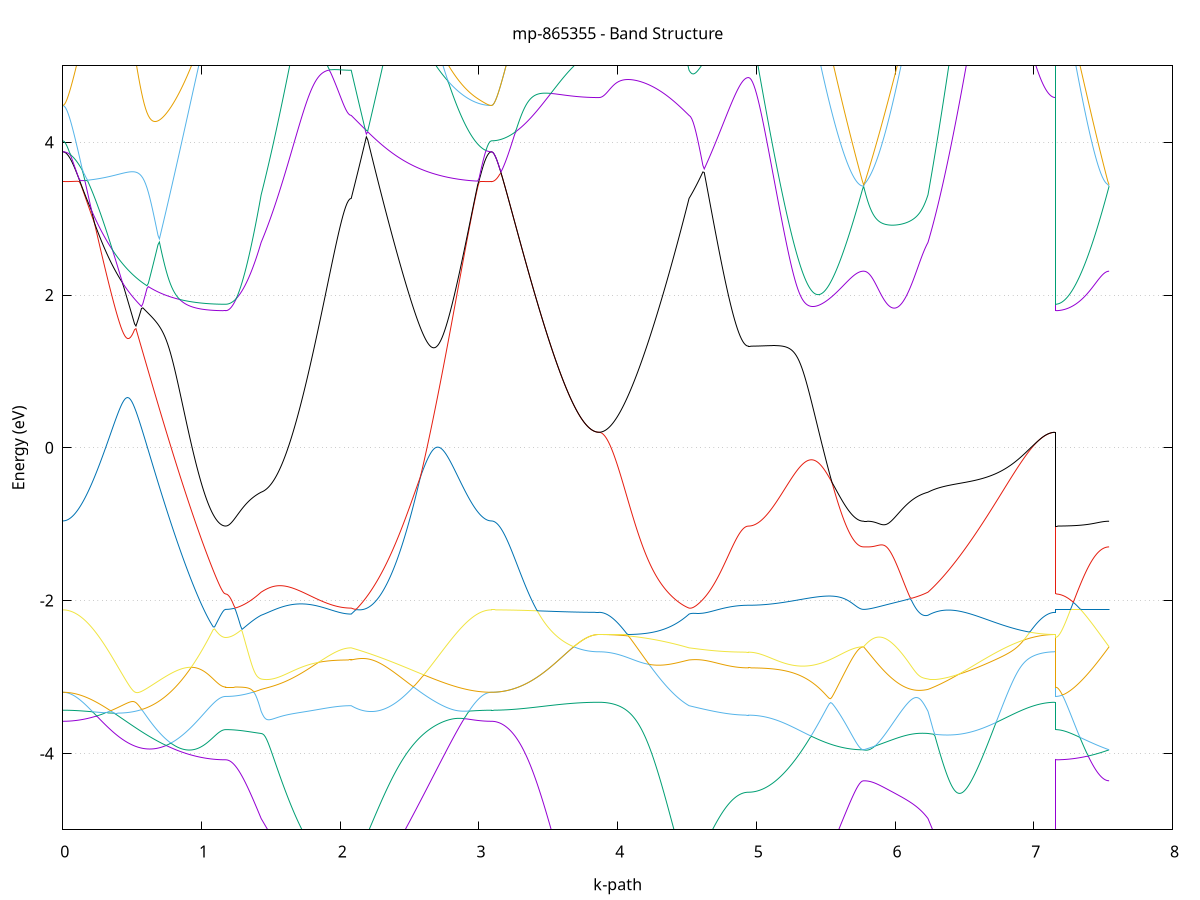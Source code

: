 set title 'mp-865355 - Band Structure'
set xlabel 'k-path'
set ylabel 'Energy (eV)'
set grid y
set yrange [-5:5]
set terminal png size 800,600
set output 'mp-865355_bands_gnuplot.png'
plot '-' using 1:2 with lines notitle, '-' using 1:2 with lines notitle, '-' using 1:2 with lines notitle, '-' using 1:2 with lines notitle, '-' using 1:2 with lines notitle, '-' using 1:2 with lines notitle, '-' using 1:2 with lines notitle, '-' using 1:2 with lines notitle, '-' using 1:2 with lines notitle, '-' using 1:2 with lines notitle, '-' using 1:2 with lines notitle, '-' using 1:2 with lines notitle, '-' using 1:2 with lines notitle, '-' using 1:2 with lines notitle, '-' using 1:2 with lines notitle, '-' using 1:2 with lines notitle, '-' using 1:2 with lines notitle, '-' using 1:2 with lines notitle, '-' using 1:2 with lines notitle, '-' using 1:2 with lines notitle, '-' using 1:2 with lines notitle, '-' using 1:2 with lines notitle, '-' using 1:2 with lines notitle, '-' using 1:2 with lines notitle, '-' using 1:2 with lines notitle, '-' using 1:2 with lines notitle, '-' using 1:2 with lines notitle, '-' using 1:2 with lines notitle, '-' using 1:2 with lines notitle, '-' using 1:2 with lines notitle, '-' using 1:2 with lines notitle, '-' using 1:2 with lines notitle, '-' using 1:2 with lines notitle, '-' using 1:2 with lines notitle, '-' using 1:2 with lines notitle, '-' using 1:2 with lines notitle
0.000000 -10.328817
0.009950 -10.328417
0.019900 -10.327117
0.029849 -10.325017
0.039799 -10.322117
0.049749 -10.318317
0.059699 -10.313617
0.069649 -10.308217
0.079599 -10.301917
0.089549 -10.294717
0.099498 -10.286717
0.109448 -10.277917
0.119398 -10.268217
0.129348 -10.257717
0.139298 -10.246417
0.149248 -10.234317
0.159197 -10.221317
0.169147 -10.207517
0.179097 -10.192917
0.189047 -10.177517
0.198997 -10.161217
0.208947 -10.144217
0.218896 -10.126317
0.228846 -10.107717
0.238796 -10.088217
0.248746 -10.068017
0.258696 -10.046917
0.268646 -10.025117
0.278595 -10.002617
0.288545 -9.979217
0.298495 -9.955117
0.308445 -9.930217
0.318395 -9.904617
0.328345 -9.878217
0.338294 -9.851117
0.348244 -9.823217
0.358194 -9.794717
0.368144 -9.765417
0.378094 -9.735417
0.388044 -9.704817
0.397993 -9.673417
0.407943 -9.641417
0.417893 -9.608717
0.427843 -9.575417
0.437793 -9.541417
0.447743 -9.506817
0.457692 -9.471617
0.467642 -9.435817
0.477592 -9.399417
0.487542 -9.362417
0.497492 -9.324917
0.507442 -9.286917
0.517391 -9.248317
0.527341 -9.209317
0.537291 -9.169817
0.547241 -9.129917
0.557191 -9.089617
0.567141 -9.048917
0.577090 -9.007817
0.587040 -8.966417
0.596990 -8.924717
0.606940 -8.882717
0.616890 -8.840517
0.626840 -8.798117
0.636789 -8.755617
0.646739 -8.713117
0.656689 -8.670417
0.666639 -8.627817
0.676589 -8.585317
0.686539 -8.542917
0.696488 -8.500717
0.706438 -8.458717
0.716388 -8.417117
0.726338 -8.376017
0.736288 -8.335317
0.746238 -8.295317
0.756187 -8.255917
0.766137 -8.217417
0.776087 -8.179717
0.786037 -8.143117
0.795987 -8.107617
0.805937 -8.073417
0.815887 -8.040617
0.825836 -8.009317
0.835786 -7.979917
0.845736 -7.954717
0.855686 -7.949717
0.865636 -7.955617
0.875586 -7.962317
0.885535 -7.969117
0.895485 -7.975917
0.905435 -7.982517
0.915385 -7.989017
0.925335 -7.995417
0.935285 -8.001717
0.945234 -8.007717
0.955184 -8.013617
0.965134 -8.019317
0.975084 -8.024717
0.985034 -8.030017
0.994984 -8.035117
1.004933 -8.039917
1.014883 -8.044517
1.024833 -8.048817
1.034783 -8.052917
1.044733 -8.056817
1.054683 -8.060317
1.064632 -8.063717
1.074582 -8.066717
1.084532 -8.069517
1.094482 -8.072017
1.104432 -8.074217
1.114382 -8.076117
1.124331 -8.077717
1.134281 -8.079117
1.144231 -8.080117
1.154181 -8.080917
1.164131 -8.081317
1.174081 -8.081517
1.174081 -8.081517
1.183924 -8.081417
1.193767 -8.081217
1.203610 -8.080917
1.213453 -8.080417
1.223296 -8.079917
1.233140 -8.079117
1.242983 -8.078317
1.252826 -8.077317
1.262669 -8.076217
1.272512 -8.075017
1.282355 -8.073717
1.292198 -8.072217
1.302042 -8.070617
1.311885 -8.069217
1.321728 -8.067817
1.331571 -8.066317
1.341414 -8.064717
1.351257 -8.063017
1.361101 -8.061317
1.370944 -8.059517
1.380787 -8.057617
1.390630 -8.055717
1.400473 -8.053617
1.410316 -8.051617
1.420160 -8.049517
1.430003 -8.047317
1.430003 -8.047317
1.439991 -8.045617
1.449979 -8.043717
1.459967 -8.041617
1.469956 -8.039217
1.479944 -8.036717
1.489932 -8.033917
1.499920 -8.030917
1.509909 -8.027717
1.519897 -8.024317
1.529885 -8.020717
1.539873 -8.016817
1.549862 -8.012817
1.559850 -8.008517
1.569838 -8.004017
1.579826 -7.999317
1.589815 -7.994517
1.599803 -7.989417
1.609791 -7.984117
1.619779 -7.978617
1.629768 -7.972817
1.639756 -7.966917
1.649744 -7.960817
1.659732 -7.954617
1.669721 -7.948117
1.679709 -7.941417
1.689697 -7.934517
1.699685 -7.927517
1.709674 -7.920317
1.719662 -7.912917
1.729650 -7.905317
1.739638 -7.897617
1.749627 -7.889717
1.759615 -7.881617
1.769603 -7.873417
1.779591 -7.865117
1.789580 -7.856617
1.799568 -7.848017
1.809556 -7.839317
1.819544 -7.830617
1.829533 -7.821717
1.839521 -7.812717
1.849509 -7.803717
1.859497 -7.794717
1.869486 -7.791317
1.879474 -7.796817
1.889462 -7.802217
1.899450 -7.807417
1.909439 -7.812417
1.919427 -7.817117
1.929415 -7.821617
1.939403 -7.825817
1.949392 -7.829817
1.959380 -7.833417
1.969368 -7.836917
1.979356 -7.840017
1.989345 -7.842817
1.999333 -7.845417
2.009321 -7.847717
2.019309 -7.849617
2.029298 -7.851317
2.039286 -7.852717
2.049274 -7.853817
2.059262 -7.854517
2.069251 -7.855017
2.079239 -7.855117
2.079239 -7.855117
2.089152 -7.854917
2.099066 -7.855417
2.108979 -7.856617
2.118892 -7.858617
2.128806 -7.861517
2.138719 -7.865417
2.148632 -7.870317
2.158546 -7.876317
2.168459 -7.883517
2.178373 -7.892017
2.188286 -7.902017
2.198199 -7.913417
2.208113 -7.926517
2.218026 -7.941217
2.227939 -7.957617
2.237853 -7.975817
2.247766 -7.995917
2.257680 -8.017817
2.267593 -8.041617
2.277506 -8.067317
2.287420 -8.094717
2.297333 -8.124017
2.307246 -8.154917
2.317160 -8.187517
2.327073 -8.221517
2.336987 -8.256917
2.346900 -8.293617
2.356813 -8.331417
2.366727 -8.370317
2.376640 -8.410017
2.386553 -8.450417
2.396467 -8.491617
2.406380 -8.533217
2.416294 -8.575317
2.426207 -8.617717
2.436120 -8.660317
2.446034 -8.703117
2.455947 -8.745917
2.465861 -8.788717
2.475774 -8.831517
2.485687 -8.874217
2.495601 -8.916617
2.505514 -8.958917
2.515427 -9.000917
2.525341 -9.042517
2.535254 -9.083817
2.545168 -9.124717
2.555081 -9.165117
2.564994 -9.205217
2.574908 -9.244717
2.584821 -9.283717
2.594734 -9.322217
2.604648 -9.360117
2.614561 -9.397517
2.624475 -9.434317
2.634388 -9.470417
2.644301 -9.506017
2.654215 -9.540917
2.664128 -9.575117
2.674041 -9.608717
2.683955 -9.641717
2.693868 -9.673917
2.703782 -9.705417
2.713695 -9.736217
2.723608 -9.766317
2.733522 -9.795717
2.743435 -9.824417
2.753348 -9.852317
2.763262 -9.879517
2.773175 -9.905917
2.783089 -9.931517
2.793002 -9.956417
2.802915 -9.980517
2.812829 -10.003917
2.822742 -10.026417
2.832656 -10.048217
2.842569 -10.069217
2.852482 -10.089417
2.862396 -10.108817
2.872309 -10.127417
2.882222 -10.145217
2.892136 -10.162217
2.902049 -10.178317
2.911963 -10.193717
2.921876 -10.208217
2.931789 -10.222017
2.941703 -10.234917
2.951616 -10.246917
2.961529 -10.258217
2.971443 -10.268617
2.981356 -10.278217
2.991270 -10.287017
3.001183 -10.294917
3.011096 -10.302017
3.021010 -10.308317
3.030923 -10.313817
3.040836 -10.318417
3.050750 -10.322117
3.060663 -10.325117
3.070577 -10.327217
3.080490 -10.328417
3.090403 -10.328817
3.090403 -10.328817
3.100342 -10.328417
3.110280 -10.327117
3.120219 -10.325017
3.130158 -10.322117
3.140096 -10.318317
3.150035 -10.313717
3.159973 -10.308317
3.169912 -10.302017
3.179850 -10.294817
3.189789 -10.286917
3.199727 -10.278117
3.209666 -10.268517
3.219605 -10.258017
3.229543 -10.246717
3.239482 -10.234617
3.249420 -10.221717
3.259359 -10.207917
3.269297 -10.193317
3.279236 -10.178017
3.289174 -10.161717
3.299113 -10.144717
3.309052 -10.126917
3.318990 -10.108317
3.328929 -10.088817
3.338867 -10.068617
3.348806 -10.047617
3.358744 -10.025817
3.368683 -10.003217
3.378621 -9.979817
3.388560 -9.955717
3.398499 -9.930817
3.408437 -9.905117
3.418376 -9.878717
3.428314 -9.851517
3.438253 -9.823617
3.448191 -9.795017
3.458130 -9.765717
3.468068 -9.735617
3.478007 -9.704817
3.487946 -9.673417
3.497884 -9.641217
3.507823 -9.608417
3.517761 -9.575017
3.527700 -9.540817
3.537638 -9.506117
3.547577 -9.470817
3.557515 -9.434817
3.567454 -9.398317
3.577393 -9.361317
3.587331 -9.323717
3.597270 -9.285617
3.607208 -9.247017
3.617147 -9.207917
3.627085 -9.168517
3.637024 -9.128617
3.646962 -9.088417
3.656901 -9.047917
3.666840 -9.007117
3.676778 -8.966117
3.686717 -8.924917
3.696655 -8.883617
3.706594 -8.842217
3.716532 -8.800817
3.726471 -8.759517
3.736409 -8.718417
3.746348 -8.677417
3.756287 -8.636917
3.766225 -8.596717
3.776164 -8.557117
3.786102 -8.518117
3.796041 -8.479917
3.805979 -8.442617
3.815918 -8.406417
3.825856 -8.371617
3.835795 -8.338517
3.845734 -8.308117
3.855672 -8.282617
3.865611 -8.270917
3.865611 -8.270917
3.875599 -8.270617
3.885587 -8.269817
3.895575 -8.268517
3.905564 -8.266717
3.915552 -8.264317
3.925540 -8.261417
3.935528 -8.258017
3.945517 -8.254117
3.955505 -8.249717
3.965493 -8.244817
3.975481 -8.239317
3.985470 -8.233417
3.995458 -8.226917
4.005446 -8.220017
4.015434 -8.212517
4.025423 -8.204617
4.035411 -8.196217
4.045399 -8.187317
4.055387 -8.178017
4.065376 -8.168217
4.075364 -8.157917
4.085352 -8.147217
4.095340 -8.136017
4.105329 -8.124417
4.115317 -8.112417
4.125305 -8.100017
4.135293 -8.087217
4.145282 -8.074017
4.155270 -8.060417
4.165258 -8.046517
4.175246 -8.032217
4.185235 -8.017717
4.195223 -8.002817
4.205211 -7.997417
4.215199 -7.991917
4.225188 -7.986417
4.235176 -7.980817
4.245164 -7.975217
4.255152 -7.969517
4.265141 -7.963817
4.275129 -7.958117
4.285117 -7.952417
4.295105 -7.946717
4.305094 -7.941017
4.315082 -7.935417
4.325070 -7.929717
4.335058 -7.924217
4.345047 -7.918617
4.355035 -7.913217
4.365023 -7.907917
4.375011 -7.902717
4.385000 -7.897617
4.394988 -7.892617
4.404976 -7.887917
4.414964 -7.883317
4.424953 -7.879017
4.434941 -7.874917
4.444929 -7.871017
4.454917 -7.867517
4.464906 -7.864417
4.474894 -7.861617
4.484882 -7.859217
4.494870 -7.857317
4.504858 -7.856017
4.514847 -7.855117
4.514847 -7.855117
4.524795 -7.854917
4.534743 -7.854517
4.544691 -7.854017
4.554639 -7.853417
4.564587 -7.852717
4.574535 -7.851917
4.584483 -7.851017
4.594431 -7.850017
4.604379 -7.848917
4.614327 -7.847717
4.624276 -7.846417
4.634224 -7.845017
4.644172 -7.843517
4.654120 -7.841917
4.664068 -7.840217
4.674016 -7.838417
4.683964 -7.836517
4.693912 -7.834617
4.703860 -7.832617
4.713808 -7.830517
4.723756 -7.828417
4.733704 -7.826317
4.743652 -7.824117
4.753600 -7.821817
4.763548 -7.819617
4.773497 -7.817317
4.783445 -7.815117
4.793393 -7.812817
4.803341 -7.810617
4.813289 -7.808417
4.823237 -7.806317
4.833185 -7.804317
4.843133 -7.802417
4.853081 -7.800517
4.863029 -7.798817
4.872977 -7.797317
4.882925 -7.795917
4.892873 -7.794617
4.902821 -7.793617
4.912770 -7.792817
4.922718 -7.792217
4.932666 -7.791917
4.942614 -7.791717
4.942614 -7.791717
4.952497 -7.791817
4.962380 -7.792117
4.972264 -7.792617
4.982147 -7.793217
4.992030 -7.794117
5.001914 -7.795117
5.011797 -7.796317
5.021680 -7.797617
5.031564 -7.799217
5.041447 -7.800817
5.051331 -7.802617
5.061214 -7.804617
5.071097 -7.806717
5.080981 -7.808917
5.090864 -7.811217
5.100747 -7.813717
5.110631 -7.816217
5.120514 -7.818817
5.130397 -7.821517
5.140281 -7.824317
5.150164 -7.827117
5.160047 -7.832117
5.169931 -7.837917
5.179814 -7.843517
5.189697 -7.849017
5.199581 -7.854317
5.209464 -7.859517
5.219347 -7.864617
5.229231 -7.869517
5.239114 -7.874217
5.248997 -7.878817
5.258881 -7.883317
5.268764 -7.887617
5.278647 -7.891717
5.288531 -7.895717
5.298414 -7.899617
5.308297 -7.903317
5.318181 -7.906817
5.328064 -7.910217
5.337947 -7.913517
5.347831 -7.916617
5.357714 -7.919517
5.367597 -7.922417
5.377481 -7.925017
5.387364 -7.927517
5.397247 -7.929917
5.407131 -7.932117
5.417014 -7.934217
5.426897 -7.936217
5.436781 -7.938017
5.446664 -7.939617
5.456547 -7.941217
5.466431 -7.942517
5.476314 -7.943817
5.486197 -7.944917
5.496081 -7.945817
5.505964 -7.946617
5.515847 -7.947317
5.525731 -7.947917
5.535614 -7.948317
5.545497 -7.948617
5.555381 -7.948717
5.565264 -7.948717
5.575147 -7.948617
5.585031 -7.948317
5.594914 -7.947917
5.604797 -7.947417
5.614681 -7.946717
5.624564 -7.945917
5.634447 -7.945017
5.644331 -7.944017
5.654214 -7.942917
5.664097 -7.941617
5.673981 -7.940217
5.683864 -7.938817
5.693747 -7.937217
5.703631 -7.935617
5.713514 -7.933917
5.723397 -7.932317
5.733281 -7.930617
5.743164 -7.929117
5.753047 -7.927917
5.762931 -7.927017
5.772814 -7.926717
5.772814 -7.926717
5.782696 -7.927817
5.792579 -7.931317
5.802461 -7.936717
5.812344 -7.943417
5.822226 -7.950717
5.832108 -7.958217
5.841991 -7.965817
5.851873 -7.973217
5.861755 -7.980517
5.871638 -7.987717
5.881520 -7.994617
5.891402 -8.001317
5.901285 -8.007817
5.911167 -8.014117
5.921049 -8.020017
5.930932 -8.025717
5.940814 -8.031117
5.950696 -8.036317
5.960579 -8.041117
5.970461 -8.045617
5.980343 -8.049817
5.990226 -8.053717
6.000108 -8.057317
6.009990 -8.060517
6.019873 -8.063517
6.029755 -8.066017
6.039638 -8.068317
6.049520 -8.070217
6.059402 -8.071817
6.069285 -8.073017
6.079167 -8.073917
6.089049 -8.074517
6.098932 -8.074717
6.108814 -8.074617
6.118696 -8.074217
6.128579 -8.073417
6.138461 -8.072317
6.148343 -8.070817
6.158226 -8.069117
6.168108 -8.067017
6.177990 -8.064617
6.187873 -8.062017
6.197755 -8.059017
6.207637 -8.055817
6.217520 -8.052517
6.227402 -8.049417
6.237284 -8.047317
6.237284 -8.047317
6.247264 -8.045017
6.257244 -8.042817
6.267224 -8.040417
6.277204 -8.038117
6.287184 -8.035717
6.297164 -8.033317
6.307144 -8.030817
6.317124 -8.028417
6.327104 -8.026017
6.337084 -8.023517
6.347064 -8.021117
6.357044 -8.018617
6.367024 -8.016217
6.377004 -8.013817
6.386984 -8.011517
6.396964 -8.009117
6.406944 -8.006917
6.416924 -8.004617
6.426904 -8.002417
6.436884 -8.000317
6.446864 -7.998317
6.456844 -7.996317
6.466824 -7.994417
6.476804 -7.992617
6.486784 -7.990817
6.496764 -7.989217
6.506744 -7.987717
6.516724 -7.986317
6.526704 -7.985117
6.536684 -7.983917
6.546664 -7.982917
6.556644 -7.982117
6.566624 -7.981417
6.576604 -7.980817
6.586584 -7.980517
6.596564 -7.980317
6.606544 -7.980317
6.616524 -7.980617
6.626504 -7.981017
6.636484 -7.981717
6.646464 -7.982617
6.656444 -7.983817
6.666424 -7.985317
6.676404 -7.987017
6.686384 -7.989117
6.696364 -7.991517
6.706344 -7.994217
6.716324 -7.997317
6.726304 -8.000717
6.736284 -8.004617
6.746264 -8.008917
6.756244 -8.013617
6.766224 -8.018717
6.776204 -8.024317
6.786184 -8.030317
6.796164 -8.036717
6.806144 -8.043617
6.816124 -8.050917
6.826103 -8.058617
6.836083 -8.066617
6.846063 -8.074917
6.856043 -8.083517
6.866023 -8.092417
6.876003 -8.101517
6.885983 -8.110617
6.895963 -8.119917
6.905943 -8.129217
6.915923 -8.138517
6.925903 -8.147717
6.935883 -8.156917
6.945863 -8.165817
6.955843 -8.174617
6.965823 -8.183217
6.975803 -8.191517
6.985783 -8.199517
6.995763 -8.207217
7.005743 -8.214517
7.015723 -8.221517
7.025703 -8.228017
7.035683 -8.234217
7.045663 -8.239917
7.055643 -8.245217
7.065623 -8.250017
7.075603 -8.254317
7.085583 -8.258217
7.095563 -8.261517
7.105543 -8.264417
7.115523 -8.266717
7.125503 -8.268517
7.135483 -8.269817
7.145463 -8.270617
7.155443 -8.270917
7.155443 -8.081517
7.165382 -8.081417
7.175320 -8.081017
7.185259 -8.080417
7.195197 -8.079617
7.205136 -8.078517
7.215074 -8.077217
7.225013 -8.075617
7.234951 -8.073817
7.244890 -8.071817
7.254828 -8.069517
7.264767 -8.067017
7.274706 -8.064317
7.284644 -8.061317
7.294583 -8.058117
7.304521 -8.054717
7.314460 -8.051017
7.324398 -8.047117
7.334337 -8.043017
7.344275 -8.038617
7.354214 -8.034017
7.364153 -8.029217
7.374091 -8.024217
7.384030 -8.019017
7.393968 -8.013517
7.403907 -8.007917
7.413845 -8.002017
7.423784 -7.996017
7.433722 -7.989717
7.443661 -7.983317
7.453600 -7.976817
7.463538 -7.970117
7.473477 -7.963317
7.483415 -7.956517
7.493354 -7.949717
7.503292 -7.943217
7.513231 -7.937117
7.523169 -7.931817
7.533108 -7.928117
7.543047 -7.926717
e
0.000000 -8.044817
0.009950 -8.044717
0.019900 -8.044317
0.029849 -8.043617
0.039799 -8.042617
0.049749 -8.041417
0.059699 -8.039917
0.069649 -8.038217
0.079599 -8.036217
0.089549 -8.034017
0.099498 -8.031517
0.109448 -8.028817
0.119398 -8.025917
0.129348 -8.022817
0.139298 -8.019517
0.149248 -8.016017
0.159197 -8.012417
0.169147 -8.008617
0.179097 -8.004717
0.189047 -8.000717
0.198997 -7.996617
0.208947 -7.992317
0.218896 -7.988117
0.228846 -7.983717
0.238796 -7.979417
0.248746 -7.975017
0.258696 -7.970517
0.268646 -7.966117
0.278595 -7.961617
0.288545 -7.957117
0.298495 -7.952617
0.308445 -7.948117
0.318395 -7.943617
0.328345 -7.939017
0.338294 -7.934517
0.348244 -7.929917
0.358194 -7.925317
0.368144 -7.920817
0.378094 -7.916117
0.388044 -7.911517
0.397993 -7.906817
0.407943 -7.902217
0.417893 -7.897417
0.427843 -7.892717
0.437793 -7.888017
0.447743 -7.883217
0.457692 -7.878417
0.467642 -7.873617
0.477592 -7.868817
0.487542 -7.864017
0.497492 -7.859217
0.507442 -7.854417
0.517391 -7.849717
0.527341 -7.845017
0.537291 -7.840317
0.547241 -7.835817
0.557191 -7.831317
0.567141 -7.827017
0.577090 -7.823017
0.587040 -7.819217
0.596990 -7.815817
0.606940 -7.812917
0.616890 -7.810717
0.626840 -7.809417
0.636789 -7.809017
0.646739 -7.809917
0.656689 -7.811917
0.666639 -7.815117
0.676589 -7.819317
0.686539 -7.824317
0.696488 -7.830017
0.706438 -7.836217
0.716388 -7.842817
0.726338 -7.849817
0.736288 -7.856917
0.746238 -7.864217
0.756187 -7.871717
0.766137 -7.879217
0.776087 -7.886817
0.786037 -7.894317
0.795987 -7.901917
0.805937 -7.909417
0.815887 -7.916917
0.825836 -7.924217
0.835786 -7.931017
0.845736 -7.935317
0.855686 -7.920917
0.865636 -7.912917
0.875586 -7.922617
0.885535 -7.932117
0.895485 -7.941417
0.905435 -7.950517
0.915385 -7.959317
0.925335 -7.967917
0.935285 -7.976217
0.945234 -7.984217
0.955184 -7.991917
0.965134 -7.999417
0.975084 -8.006617
0.985034 -8.013417
0.994984 -8.020017
1.004933 -8.026217
1.014883 -8.032117
1.024833 -8.037717
1.034783 -8.043017
1.044733 -8.047917
1.054683 -8.052417
1.064632 -8.056717
1.074582 -8.060517
1.084532 -8.064017
1.094482 -8.067217
1.104432 -8.069917
1.114382 -8.072417
1.124331 -8.074417
1.134281 -8.076117
1.144231 -8.077417
1.154181 -8.078317
1.164131 -8.078917
1.174081 -8.079117
1.174081 -8.079117
1.183924 -8.079017
1.193767 -8.078917
1.203610 -8.078617
1.213453 -8.078217
1.223296 -8.077817
1.233140 -8.077217
1.242983 -8.076517
1.252826 -8.075817
1.262669 -8.074917
1.272512 -8.074017
1.282355 -8.072917
1.292198 -8.071817
1.302042 -8.070517
1.311885 -8.068917
1.321728 -8.067117
1.331571 -8.065117
1.341414 -8.063117
1.351257 -8.060917
1.361101 -8.058617
1.370944 -8.056117
1.380787 -8.053617
1.390630 -8.051017
1.400473 -8.048217
1.410316 -8.045417
1.420160 -8.042417
1.430003 -8.039417
1.430003 -8.039417
1.439991 -8.037117
1.449979 -8.034517
1.459967 -8.031817
1.469956 -8.028817
1.479944 -8.025617
1.489932 -8.022317
1.499920 -8.018717
1.509909 -8.014917
1.519897 -8.010917
1.529885 -8.006617
1.539873 -8.002217
1.549862 -7.997517
1.559850 -7.992717
1.569838 -7.987617
1.579826 -7.982317
1.589815 -7.976917
1.599803 -7.971217
1.609791 -7.965317
1.619779 -7.959117
1.629768 -7.952817
1.639756 -7.946317
1.649744 -7.939617
1.659732 -7.932717
1.669721 -7.925617
1.679709 -7.918217
1.689697 -7.910717
1.699685 -7.903017
1.709674 -7.895117
1.719662 -7.887117
1.729650 -7.878817
1.739638 -7.870417
1.749627 -7.861817
1.759615 -7.853017
1.769603 -7.844117
1.779591 -7.835017
1.789580 -7.825817
1.799568 -7.816517
1.809556 -7.807117
1.819544 -7.797717
1.829533 -7.788617
1.839521 -7.781117
1.849509 -7.781017
1.859497 -7.785817
1.869486 -7.785717
1.879474 -7.776817
1.889462 -7.767917
1.899450 -7.759117
1.909439 -7.750517
1.919427 -7.742117
1.929415 -7.734017
1.939403 -7.726317
1.949392 -7.718917
1.959380 -7.712017
1.969368 -7.705717
1.979356 -7.699917
1.989345 -7.694717
1.999333 -7.690117
2.009321 -7.686217
2.019309 -7.682817
2.029298 -7.680017
2.039286 -7.677817
2.049274 -7.676117
2.059262 -7.675017
2.069251 -7.674317
2.079239 -7.674017
2.079239 -7.674017
2.089152 -7.668317
2.099066 -7.662617
2.108979 -7.656917
2.118892 -7.651217
2.128806 -7.645417
2.138719 -7.639717
2.148632 -7.633917
2.158546 -7.628117
2.168459 -7.622417
2.178373 -7.616617
2.188286 -7.614217
2.198199 -7.614317
2.208113 -7.614617
2.218026 -7.615017
2.227939 -7.615517
2.237853 -7.616217
2.247766 -7.617017
2.257680 -7.617917
2.267593 -7.619017
2.277506 -7.620217
2.287420 -7.621617
2.297333 -7.623117
2.307246 -7.624817
2.317160 -7.626617
2.327073 -7.628617
2.336987 -7.630917
2.346900 -7.633317
2.356813 -7.635917
2.366727 -7.638817
2.376640 -7.642017
2.386553 -7.645417
2.396467 -7.649017
2.406380 -7.653017
2.416294 -7.657217
2.426207 -7.661717
2.436120 -7.666517
2.446034 -7.671517
2.455947 -7.676917
2.465861 -7.682417
2.475774 -7.688317
2.485687 -7.694417
2.495601 -7.700717
2.505514 -7.707317
2.515427 -7.714117
2.525341 -7.721117
2.535254 -7.728217
2.545168 -7.735517
2.555081 -7.743017
2.564994 -7.750617
2.574908 -7.758417
2.584821 -7.766217
2.594734 -7.774117
2.604648 -7.782117
2.614561 -7.790217
2.624475 -7.798317
2.634388 -7.806417
2.644301 -7.814617
2.654215 -7.822817
2.664128 -7.830917
2.674041 -7.839117
2.683955 -7.847217
2.693868 -7.855217
2.703782 -7.863317
2.713695 -7.871217
2.723608 -7.879117
2.733522 -7.886817
2.743435 -7.894517
2.753348 -7.902117
2.763262 -7.909617
2.773175 -7.916917
2.783089 -7.924117
2.793002 -7.931117
2.802915 -7.938017
2.812829 -7.944817
2.822742 -7.951417
2.832656 -7.957817
2.842569 -7.964017
2.852482 -7.970017
2.862396 -7.975817
2.872309 -7.981417
2.882222 -7.986917
2.892136 -7.992117
2.902049 -7.997117
2.911963 -8.001817
2.921876 -8.006417
2.931789 -8.010717
2.941703 -8.014717
2.951616 -8.018517
2.961529 -8.022117
2.971443 -8.025417
2.981356 -8.028517
2.991270 -8.031317
3.001183 -8.033817
3.011096 -8.036117
3.021010 -8.038217
3.030923 -8.039917
3.040836 -8.041417
3.050750 -8.042617
3.060663 -8.043617
3.070577 -8.044317
3.080490 -8.044717
3.090403 -8.044817
3.090403 -8.044817
3.100342 -8.044717
3.110280 -8.044517
3.120219 -8.044217
3.130158 -8.043817
3.140096 -8.043217
3.150035 -8.042517
3.159973 -8.041717
3.169912 -8.040717
3.179850 -8.039617
3.189789 -8.038417
3.199727 -8.037117
3.209666 -8.035717
3.219605 -8.034217
3.229543 -8.032517
3.239482 -8.030817
3.249420 -8.028917
3.259359 -8.027017
3.269297 -8.025017
3.279236 -8.022917
3.289174 -8.020717
3.299113 -8.018417
3.309052 -8.016117
3.318990 -8.013817
3.328929 -8.011417
3.338867 -8.008917
3.348806 -8.006517
3.358744 -8.004117
3.368683 -8.001617
3.378621 -7.999317
3.388560 -7.997017
3.398499 -7.994817
3.408437 -7.992817
3.418376 -7.990917
3.428314 -7.989317
3.438253 -7.988117
3.448191 -7.987317
3.458130 -7.987017
3.468068 -7.987317
3.478007 -7.988217
3.487946 -7.989817
3.497884 -7.992017
3.507823 -7.994817
3.517761 -7.998117
3.527700 -8.001717
3.537638 -8.005717
3.547577 -8.009817
3.557515 -8.014117
3.567454 -8.018517
3.577393 -8.022917
3.587331 -8.027317
3.597270 -8.031717
3.607208 -8.036117
3.617147 -8.040417
3.627085 -8.044617
3.637024 -8.048817
3.646962 -8.052817
3.656901 -8.056717
3.666840 -8.060517
3.676778 -8.064117
3.686717 -8.067617
3.696655 -8.071017
3.706594 -8.074217
3.716532 -8.077217
3.726471 -8.080117
3.736409 -8.082917
3.746348 -8.085417
3.756287 -8.087817
3.766225 -8.090117
3.776164 -8.092317
3.786102 -8.094417
3.796041 -8.096917
3.805979 -8.100617
3.815918 -8.109717
3.825856 -8.127117
3.835795 -8.148417
3.845734 -8.170817
3.855672 -8.191417
3.865611 -8.201617
3.865611 -8.201617
3.875599 -8.201317
3.885587 -8.200417
3.895575 -8.198817
3.905564 -8.196617
3.915552 -8.193817
3.925540 -8.190417
3.935528 -8.186317
3.945517 -8.181717
3.955505 -8.176417
3.965493 -8.170617
3.975481 -8.164217
3.985470 -8.157217
3.995458 -8.149717
4.005446 -8.141717
4.015434 -8.133117
4.025423 -8.124117
4.035411 -8.114717
4.045399 -8.104917
4.055387 -8.094917
4.065376 -8.084817
4.075364 -8.075017
4.085352 -8.065917
4.095340 -8.057917
4.105329 -8.051117
4.115317 -8.045217
4.125305 -8.039717
4.135293 -8.034417
4.145282 -8.029217
4.155270 -8.024017
4.165258 -8.018817
4.175246 -8.013517
4.185235 -8.008217
4.195223 -8.002817
4.205211 -7.987617
4.215199 -7.972217
4.225188 -7.956517
4.235176 -7.940717
4.245164 -7.924617
4.255152 -7.908517
4.265141 -7.892317
4.275129 -7.876217
4.285117 -7.860117
4.295105 -7.844217
4.305094 -7.828517
4.315082 -7.813417
4.325070 -7.798817
4.335058 -7.784917
4.345047 -7.771817
4.355035 -7.761517
4.365023 -7.756417
4.375011 -7.751217
4.385000 -7.746017
4.394988 -7.740717
4.404976 -7.735317
4.414964 -7.729917
4.424953 -7.724517
4.434941 -7.719017
4.444929 -7.713517
4.454917 -7.708017
4.464906 -7.702417
4.474894 -7.696817
4.484882 -7.691117
4.494870 -7.685417
4.504858 -7.679717
4.514847 -7.674017
4.514847 -7.674017
4.524795 -7.671617
4.534743 -7.669017
4.544691 -7.666317
4.554639 -7.663617
4.564587 -7.660817
4.574535 -7.657917
4.584483 -7.654917
4.594431 -7.651917
4.604379 -7.648717
4.614327 -7.645617
4.624276 -7.642317
4.634224 -7.639617
4.644172 -7.643317
4.654120 -7.647117
4.664068 -7.650917
4.674016 -7.654717
4.683964 -7.658517
4.693912 -7.662217
4.703860 -7.665817
4.713808 -7.669317
4.723756 -7.672717
4.733704 -7.676017
4.743652 -7.679217
4.753600 -7.682317
4.763548 -7.685317
4.773497 -7.688117
4.783445 -7.690817
4.793393 -7.693317
4.803341 -7.695717
4.813289 -7.698017
4.823237 -7.700217
4.833185 -7.702217
4.843133 -7.704017
4.853081 -7.705717
4.863029 -7.707317
4.872977 -7.708617
4.882925 -7.709917
4.892873 -7.710917
4.902821 -7.711817
4.912770 -7.712517
4.922718 -7.712917
4.932666 -7.713217
4.942614 -7.713317
4.942614 -7.713317
4.952497 -7.713917
4.962380 -7.715617
4.972264 -7.718417
4.982147 -7.722117
4.992030 -7.726517
5.001914 -7.731617
5.011797 -7.737117
5.021680 -7.743017
5.031564 -7.749217
5.041447 -7.755617
5.051331 -7.762117
5.061214 -7.768717
5.071097 -7.775317
5.080981 -7.781917
5.090864 -7.788517
5.100747 -7.795017
5.110631 -7.801417
5.120514 -7.807817
5.130397 -7.814017
5.140281 -7.820217
5.150164 -7.826217
5.160047 -7.830017
5.169931 -7.832917
5.179814 -7.835917
5.189697 -7.838917
5.199581 -7.841917
5.209464 -7.844917
5.219347 -7.847917
5.229231 -7.850917
5.239114 -7.853917
5.248997 -7.856917
5.258881 -7.859917
5.268764 -7.862817
5.278647 -7.865717
5.288531 -7.868517
5.298414 -7.871317
5.308297 -7.874117
5.318181 -7.876817
5.328064 -7.879417
5.337947 -7.882017
5.347831 -7.884517
5.357714 -7.886917
5.367597 -7.889217
5.377481 -7.891517
5.387364 -7.893717
5.397247 -7.895717
5.407131 -7.897717
5.417014 -7.899617
5.426897 -7.901517
5.436781 -7.903217
5.446664 -7.904817
5.456547 -7.906317
5.466431 -7.907717
5.476314 -7.909017
5.486197 -7.910217
5.496081 -7.911217
5.505964 -7.912217
5.515847 -7.913117
5.525731 -7.913817
5.535614 -7.914417
5.545497 -7.915017
5.555381 -7.915417
5.565264 -7.915617
5.575147 -7.915817
5.585031 -7.915917
5.594914 -7.915817
5.604797 -7.915717
5.614681 -7.915417
5.624564 -7.915017
5.634447 -7.914517
5.644331 -7.913917
5.654214 -7.913217
5.664097 -7.912517
5.673981 -7.911617
5.683864 -7.910717
5.693747 -7.909717
5.703631 -7.908717
5.713514 -7.907617
5.723397 -7.906617
5.733281 -7.905717
5.743164 -7.904917
5.753047 -7.904217
5.762931 -7.903817
5.772814 -7.903617
5.772814 -7.903617
5.782696 -7.910217
5.792579 -7.916017
5.802461 -7.920917
5.812344 -7.925317
5.822226 -7.929417
5.832108 -7.933517
5.841991 -7.937517
5.851873 -7.941517
5.861755 -7.945517
5.871638 -7.949417
5.881520 -7.953317
5.891402 -7.957117
5.901285 -7.960817
5.911167 -7.964517
5.921049 -7.968117
5.930932 -7.971717
5.940814 -7.975117
5.950696 -7.978517
5.960579 -7.981817
5.970461 -7.985017
5.980343 -7.988117
5.990226 -7.991217
6.000108 -7.994117
6.009990 -7.997017
6.019873 -7.999817
6.029755 -8.002517
6.039638 -8.005117
6.049520 -8.007617
6.059402 -8.010117
6.069285 -8.012517
6.079167 -8.014817
6.089049 -8.017017
6.098932 -8.019217
6.108814 -8.021217
6.118696 -8.023217
6.128579 -8.025217
6.138461 -8.027017
6.148343 -8.028917
6.158226 -8.030617
6.168108 -8.032317
6.177990 -8.033917
6.187873 -8.035417
6.197755 -8.036917
6.207637 -8.038217
6.217520 -8.039417
6.227402 -8.040017
6.237284 -8.039417
6.237284 -8.039417
6.247264 -8.036217
6.257244 -8.032917
6.267224 -8.029517
6.277204 -8.026117
6.287184 -8.022517
6.297164 -8.018917
6.307144 -8.015117
6.317124 -8.011317
6.327104 -8.007517
6.337084 -8.003517
6.347064 -7.999617
6.357044 -7.995517
6.367024 -7.991417
6.377004 -7.987317
6.386984 -7.983117
6.396964 -7.978917
6.406944 -7.974617
6.416924 -7.970417
6.426904 -7.966117
6.436884 -7.961917
6.446864 -7.957617
6.456844 -7.953417
6.466824 -7.949217
6.476804 -7.945017
6.486784 -7.940917
6.496764 -7.936817
6.506744 -7.932817
6.516724 -7.928917
6.526704 -7.925117
6.536684 -7.921417
6.546664 -7.917917
6.556644 -7.914517
6.566624 -7.911217
6.576604 -7.908217
6.586584 -7.905317
6.596564 -7.902717
6.606544 -7.900417
6.616524 -7.898317
6.626504 -7.896617
6.636484 -7.895217
6.646464 -7.894317
6.656444 -7.893817
6.666424 -7.894017
6.676404 -7.895317
6.686384 -7.898317
6.696364 -7.903717
6.706344 -7.910517
6.716324 -7.917917
6.726304 -7.925517
6.736284 -7.933017
6.746264 -7.940617
6.756244 -7.948017
6.766224 -7.955317
6.776204 -7.962517
6.786184 -7.969517
6.796164 -7.976517
6.806144 -7.983217
6.816124 -7.989917
6.826103 -7.996417
6.836083 -8.002817
6.846063 -8.009217
6.856043 -8.015417
6.866023 -8.021617
6.876003 -8.027817
6.885983 -8.034217
6.895963 -8.040817
6.905943 -8.047817
6.915923 -8.055417
6.925903 -8.063617
6.935883 -8.072417
6.945863 -8.081517
6.955843 -8.090717
6.965823 -8.100017
6.975803 -8.109217
6.985783 -8.118217
6.995763 -8.126917
7.005743 -8.135317
7.015723 -8.143317
7.025703 -8.150917
7.035683 -8.158117
7.045663 -8.164817
7.055643 -8.171017
7.065623 -8.176717
7.075603 -8.181917
7.085583 -8.186417
7.095563 -8.190417
7.105543 -8.193817
7.115523 -8.196617
7.125503 -8.198817
7.135483 -8.200417
7.145463 -8.201317
7.155443 -8.201617
7.155443 -8.079117
7.165382 -8.079017
7.175320 -8.078617
7.185259 -8.077917
7.195197 -8.077117
7.205136 -8.075917
7.215074 -8.074517
7.225013 -8.072917
7.234951 -8.071017
7.244890 -8.068917
7.254828 -8.066517
7.264767 -8.063917
7.274706 -8.061017
7.284644 -8.057917
7.294583 -8.054617
7.304521 -8.051017
7.314460 -8.047217
7.324398 -8.043117
7.334337 -8.038917
7.344275 -8.034417
7.354214 -8.029617
7.364153 -8.024717
7.374091 -8.019517
7.384030 -8.014217
7.393968 -8.008617
7.403907 -8.002817
7.413845 -7.996817
7.423784 -7.990717
7.433722 -7.984317
7.443661 -7.977817
7.453600 -7.971017
7.463538 -7.964217
7.473477 -7.957117
7.483415 -7.949917
7.493354 -7.942517
7.503292 -7.935017
7.513231 -7.927317
7.523169 -7.919617
7.533108 -7.911717
7.543047 -7.903617
e
0.000000 -7.953317
0.009950 -7.953317
0.019900 -7.953017
0.029849 -7.952517
0.039799 -7.951817
0.049749 -7.951017
0.059699 -7.949917
0.069649 -7.948717
0.079599 -7.947217
0.089549 -7.945617
0.099498 -7.943717
0.109448 -7.941617
0.119398 -7.939317
0.129348 -7.936717
0.139298 -7.933917
0.149248 -7.930817
0.159197 -7.927517
0.169147 -7.924017
0.179097 -7.920117
0.189047 -7.916017
0.198997 -7.911517
0.208947 -7.906817
0.218896 -7.901717
0.228846 -7.896317
0.238796 -7.890617
0.248746 -7.884617
0.258696 -7.878317
0.268646 -7.871617
0.278595 -7.864717
0.288545 -7.857417
0.298495 -7.849917
0.308445 -7.842017
0.318395 -7.833917
0.328345 -7.825517
0.338294 -7.816817
0.348244 -7.808017
0.358194 -7.798917
0.368144 -7.789617
0.378094 -7.780117
0.388044 -7.770417
0.397993 -7.760617
0.407943 -7.750717
0.417893 -7.740617
0.427843 -7.730517
0.437793 -7.720417
0.447743 -7.710217
0.457692 -7.700217
0.467642 -7.690417
0.477592 -7.681117
0.487542 -7.672817
0.497492 -7.666517
0.507442 -7.663417
0.517391 -7.664117
0.527341 -7.667517
0.537291 -7.672417
0.547241 -7.678117
0.557191 -7.684117
0.567141 -7.690317
0.577090 -7.696417
0.587040 -7.702317
0.596990 -7.707917
0.606940 -7.713017
0.616890 -7.717617
0.626840 -7.721217
0.636789 -7.723917
0.646739 -7.725417
0.656689 -7.725617
0.666639 -7.724717
0.676589 -7.722717
0.686539 -7.719817
0.696488 -7.726417
0.706438 -7.737817
0.716388 -7.749317
0.726338 -7.760817
0.736288 -7.772217
0.746238 -7.783617
0.756187 -7.795017
0.766137 -7.806317
0.776087 -7.817517
0.786037 -7.828617
0.795987 -7.839717
0.805937 -7.850617
0.815887 -7.861417
0.825836 -7.872017
0.835786 -7.882517
0.845736 -7.892817
0.855686 -7.902917
0.865636 -7.897417
0.875586 -7.874817
0.885535 -7.853717
0.895485 -7.834317
0.905435 -7.816617
0.915385 -7.800417
0.925335 -7.785817
0.935285 -7.772617
0.945234 -7.760617
0.955184 -7.749817
0.965134 -7.740117
0.975084 -7.731217
0.985034 -7.723217
0.994984 -7.715917
1.004933 -7.709317
1.014883 -7.703317
1.024833 -7.697817
1.034783 -7.692817
1.044733 -7.688317
1.054683 -7.684317
1.064632 -7.680617
1.074582 -7.677317
1.084532 -7.674417
1.094482 -7.671817
1.104432 -7.669517
1.114382 -7.667617
1.124331 -7.665917
1.134281 -7.664617
1.144231 -7.663617
1.154181 -7.662917
1.164131 -7.662417
1.174081 -7.662317
1.174081 -7.662317
1.183924 -7.662117
1.193767 -7.661517
1.203610 -7.660517
1.213453 -7.659117
1.223296 -7.657317
1.233140 -7.655117
1.242983 -7.652517
1.252826 -7.649517
1.262669 -7.646117
1.272512 -7.642317
1.282355 -7.638217
1.292198 -7.633617
1.302042 -7.628717
1.311885 -7.623417
1.321728 -7.617717
1.331571 -7.611717
1.341414 -7.605217
1.351257 -7.598517
1.361101 -7.591317
1.370944 -7.583917
1.380787 -7.576117
1.390630 -7.567917
1.400473 -7.559417
1.410316 -7.550617
1.420160 -7.550417
1.430003 -7.553717
1.430003 -7.553717
1.439991 -7.556017
1.449979 -7.558317
1.459967 -7.560617
1.469956 -7.562917
1.479944 -7.565117
1.489932 -7.567317
1.499920 -7.569517
1.509909 -7.571717
1.519897 -7.573817
1.529885 -7.575917
1.539873 -7.577917
1.549862 -7.579917
1.559850 -7.581917
1.569838 -7.583817
1.579826 -7.585717
1.589815 -7.587517
1.599803 -7.589317
1.609791 -7.591117
1.619779 -7.598617
1.629768 -7.607017
1.639756 -7.615517
1.649744 -7.623917
1.659732 -7.632417
1.669721 -7.640817
1.679709 -7.649217
1.689697 -7.657617
1.699685 -7.665917
1.709674 -7.674217
1.719662 -7.682417
1.729650 -7.690517
1.739638 -7.698617
1.749627 -7.706517
1.759615 -7.714317
1.769603 -7.722017
1.779591 -7.729517
1.789580 -7.736917
1.799568 -7.744117
1.809556 -7.751017
1.819544 -7.757717
1.829533 -7.763917
1.839521 -7.768117
1.849509 -7.764617
1.859497 -7.755917
1.869486 -7.746317
1.879474 -7.736417
1.889462 -7.726417
1.899450 -7.716317
1.909439 -7.706417
1.919427 -7.696517
1.929415 -7.686817
1.939403 -7.677417
1.949392 -7.668317
1.959380 -7.659717
1.969368 -7.651817
1.979356 -7.644817
1.989345 -7.639017
1.999333 -7.634517
2.009321 -7.631417
2.019309 -7.629417
2.029298 -7.628217
2.039286 -7.627517
2.049274 -7.627117
2.059262 -7.626917
2.069251 -7.626917
2.079239 -7.626817
2.079239 -7.626817
2.089152 -7.624417
2.099066 -7.622217
2.108979 -7.620417
2.118892 -7.618817
2.128806 -7.617517
2.138719 -7.616417
2.148632 -7.615617
2.158546 -7.614917
2.168459 -7.614517
2.178373 -7.614317
2.188286 -7.610917
2.198199 -7.605217
2.208113 -7.599417
2.218026 -7.593717
2.227939 -7.588017
2.237853 -7.582317
2.247766 -7.576717
2.257680 -7.571117
2.267593 -7.565517
2.277506 -7.559917
2.287420 -7.554317
2.297333 -7.548817
2.307246 -7.543317
2.317160 -7.537917
2.327073 -7.532517
2.336987 -7.527117
2.346900 -7.521817
2.356813 -7.516617
2.366727 -7.514417
2.376640 -7.514517
2.386553 -7.515917
2.396467 -7.526817
2.406380 -7.537617
2.416294 -7.548417
2.426207 -7.559217
2.436120 -7.569917
2.446034 -7.580517
2.455947 -7.591017
2.465861 -7.601417
2.475774 -7.611817
2.485687 -7.622017
2.495601 -7.632117
2.505514 -7.642117
2.515427 -7.652017
2.525341 -7.661817
2.535254 -7.671417
2.545168 -7.681017
2.555081 -7.690317
2.564994 -7.699617
2.574908 -7.708717
2.584821 -7.717717
2.594734 -7.726517
2.604648 -7.735217
2.614561 -7.743717
2.624475 -7.752117
2.634388 -7.760317
2.644301 -7.768417
2.654215 -7.776317
2.664128 -7.784117
2.674041 -7.791717
2.683955 -7.799117
2.693868 -7.806417
2.703782 -7.813517
2.713695 -7.820517
2.723608 -7.827217
2.733522 -7.833917
2.743435 -7.840317
2.753348 -7.846617
2.763262 -7.852717
2.773175 -7.858617
2.783089 -7.864417
2.793002 -7.870017
2.802915 -7.875417
2.812829 -7.880617
2.822742 -7.885717
2.832656 -7.890617
2.842569 -7.895317
2.852482 -7.899817
2.862396 -7.904117
2.872309 -7.908317
2.882222 -7.912317
2.892136 -7.916117
2.902049 -7.919717
2.911963 -7.923117
2.921876 -7.926417
2.931789 -7.929517
2.941703 -7.932317
2.951616 -7.935017
2.961529 -7.937617
2.971443 -7.939917
2.981356 -7.942017
2.991270 -7.944017
3.001183 -7.945817
3.011096 -7.947417
3.021010 -7.948817
3.030923 -7.950017
3.040836 -7.951017
3.050750 -7.951917
3.060663 -7.952517
3.070577 -7.953017
3.080490 -7.953317
3.090403 -7.953317
3.090403 -7.953317
3.100342 -7.953317
3.110280 -7.953117
3.120219 -7.952917
3.130158 -7.952517
3.140096 -7.952017
3.150035 -7.951417
3.159973 -7.950817
3.169912 -7.950017
3.179850 -7.949117
3.189789 -7.948117
3.199727 -7.947017
3.209666 -7.945817
3.219605 -7.944517
3.229543 -7.943117
3.239482 -7.941617
3.249420 -7.940017
3.259359 -7.938317
3.269297 -7.936517
3.279236 -7.934617
3.289174 -7.932717
3.299113 -7.930617
3.309052 -7.928517
3.318990 -7.926217
3.328929 -7.923917
3.338867 -7.921517
3.348806 -7.919117
3.358744 -7.916517
3.368683 -7.913917
3.378621 -7.911217
3.388560 -7.908417
3.398499 -7.905617
3.408437 -7.905717
3.418376 -7.910217
3.428314 -7.914517
3.438253 -7.918517
3.448191 -7.922117
3.458130 -7.925217
3.468068 -7.927817
3.478007 -7.929817
3.487946 -7.931217
3.497884 -7.932017
3.507823 -7.932217
3.517761 -7.932117
3.527700 -7.931717
3.537638 -7.931117
3.547577 -7.930417
3.557515 -7.929717
3.567454 -7.929017
3.577393 -7.928517
3.587331 -7.928117
3.597270 -7.928017
3.607208 -7.928117
3.617147 -7.928617
3.627085 -7.929417
3.637024 -7.930717
3.646962 -7.932517
3.656901 -7.934817
3.666840 -7.937717
3.676778 -7.941317
3.686717 -7.945617
3.696655 -7.950717
3.706594 -7.956717
3.716532 -7.963617
3.726471 -7.971517
3.736409 -7.980517
3.746348 -7.990717
3.756287 -8.002117
3.766225 -8.014817
3.776164 -8.028817
3.786102 -8.044017
3.796041 -8.060317
3.805979 -8.076717
3.815918 -8.088917
3.825856 -8.093917
3.835795 -8.095917
3.845734 -8.097017
3.855672 -8.097517
3.865611 -8.097717
3.865611 -8.097717
3.875599 -8.097617
3.885587 -8.097317
3.895575 -8.096817
3.905564 -8.096017
3.915552 -8.095117
3.925540 -8.094017
3.935528 -8.092717
3.945517 -8.091217
3.955505 -8.089417
3.965493 -8.087517
3.975481 -8.085417
3.985470 -8.083017
3.995458 -8.080517
4.005446 -8.077717
4.015434 -8.074717
4.025423 -8.071517
4.035411 -8.068017
4.045399 -8.064217
4.055387 -8.059917
4.065376 -8.055117
4.075364 -8.049517
4.085352 -8.042517
4.095340 -8.033917
4.105329 -8.023517
4.115317 -8.011917
4.125305 -7.999317
4.135293 -7.986117
4.145282 -7.972417
4.155270 -7.958317
4.165258 -7.943917
4.175246 -7.929317
4.185235 -7.914617
4.195223 -7.899717
4.205211 -7.884717
4.215199 -7.869717
4.225188 -7.854717
4.235176 -7.839817
4.245164 -7.825017
4.255152 -7.810317
4.265141 -7.804917
4.275129 -7.800317
4.285117 -7.795717
4.295105 -7.791017
4.305094 -7.786317
4.315082 -7.781517
4.325070 -7.776617
4.335058 -7.771617
4.345047 -7.766617
4.355035 -7.759617
4.365023 -7.748217
4.375011 -7.737617
4.385000 -7.727517
4.394988 -7.717917
4.404976 -7.708817
4.414964 -7.699917
4.424953 -7.691217
4.434941 -7.682717
4.444929 -7.674317
4.454917 -7.666017
4.464906 -7.657817
4.474894 -7.649717
4.484882 -7.641717
4.494870 -7.633717
4.504858 -7.629617
4.514847 -7.626817
4.514847 -7.626817
4.524795 -7.625817
4.534743 -7.624917
4.544691 -7.624217
4.554639 -7.623717
4.564587 -7.623517
4.574535 -7.623817
4.584483 -7.624917
4.594431 -7.626817
4.604379 -7.629417
4.614327 -7.632517
4.624276 -7.636017
4.634224 -7.639017
4.644172 -7.635717
4.654120 -7.632317
4.664068 -7.628917
4.674016 -7.625417
4.683964 -7.622017
4.693912 -7.618517
4.703860 -7.615017
4.713808 -7.611517
4.723756 -7.608017
4.733704 -7.604617
4.743652 -7.601117
4.753600 -7.597817
4.763548 -7.596617
4.773497 -7.595517
4.783445 -7.594317
4.793393 -7.593317
4.803341 -7.592217
4.813289 -7.591217
4.823237 -7.590317
4.833185 -7.589417
4.843133 -7.588617
4.853081 -7.587917
4.863029 -7.587217
4.872977 -7.586617
4.882925 -7.586117
4.892873 -7.585717
4.902821 -7.585317
4.912770 -7.585017
4.922718 -7.584817
4.932666 -7.584717
4.942614 -7.584717
4.942614 -7.584717
4.952497 -7.584717
4.962380 -7.584717
4.972264 -7.584717
4.982147 -7.584717
4.992030 -7.584817
5.001914 -7.584917
5.011797 -7.585017
5.021680 -7.585117
5.031564 -7.585317
5.041447 -7.585517
5.051331 -7.585817
5.061214 -7.586117
5.071097 -7.586517
5.080981 -7.587117
5.090864 -7.587717
5.100747 -7.588617
5.110631 -7.589617
5.120514 -7.590817
5.130397 -7.592217
5.140281 -7.593917
5.150164 -7.595917
5.160047 -7.598217
5.169931 -7.600917
5.179814 -7.603817
5.189697 -7.607117
5.199581 -7.610717
5.209464 -7.614717
5.219347 -7.618917
5.229231 -7.623417
5.239114 -7.628117
5.248997 -7.633017
5.258881 -7.638117
5.268764 -7.643417
5.278647 -7.648817
5.288531 -7.654317
5.298414 -7.659917
5.308297 -7.665617
5.318181 -7.671417
5.328064 -7.677217
5.337947 -7.683017
5.347831 -7.688817
5.357714 -7.694717
5.367597 -7.700617
5.377481 -7.706417
5.387364 -7.712317
5.397247 -7.718117
5.407131 -7.724117
5.417014 -7.731017
5.426897 -7.737917
5.436781 -7.744717
5.446664 -7.751417
5.456547 -7.758017
5.466431 -7.764517
5.476314 -7.770917
5.486197 -7.777317
5.496081 -7.783517
5.505964 -7.789717
5.515847 -7.795717
5.525731 -7.801717
5.535614 -7.807517
5.545497 -7.813317
5.555381 -7.818917
5.565264 -7.824417
5.575147 -7.829817
5.585031 -7.835117
5.594914 -7.840317
5.604797 -7.845317
5.614681 -7.850317
5.624564 -7.855117
5.634447 -7.859717
5.644331 -7.864317
5.654214 -7.868717
5.664097 -7.872917
5.673981 -7.877017
5.683864 -7.881017
5.693747 -7.884817
5.703631 -7.888317
5.713514 -7.891717
5.723397 -7.894817
5.733281 -7.897617
5.743164 -7.900017
5.753047 -7.902017
5.762931 -7.903217
5.772814 -7.903617
5.772814 -7.903617
5.782696 -7.896917
5.792579 -7.889917
5.802461 -7.882817
5.812344 -7.875617
5.822226 -7.868217
5.832108 -7.860717
5.841991 -7.853017
5.851873 -7.845317
5.861755 -7.837417
5.871638 -7.829417
5.881520 -7.821317
5.891402 -7.813117
5.901285 -7.804817
5.911167 -7.796517
5.921049 -7.788117
5.930932 -7.779617
5.940814 -7.771117
5.950696 -7.762517
5.960579 -7.753917
5.970461 -7.745217
5.980343 -7.736617
5.990226 -7.727917
6.000108 -7.719217
6.009990 -7.710517
6.019873 -7.701817
6.029755 -7.693117
6.039638 -7.684417
6.049520 -7.675817
6.059402 -7.667217
6.069285 -7.658717
6.079167 -7.650217
6.089049 -7.641817
6.098932 -7.633417
6.108814 -7.625117
6.118696 -7.616917
6.128579 -7.608917
6.138461 -7.600917
6.148343 -7.593117
6.158226 -7.585417
6.168108 -7.577917
6.177990 -7.570617
6.187873 -7.563417
6.197755 -7.556517
6.207637 -7.553117
6.217520 -7.552317
6.227402 -7.552417
6.237284 -7.553717
6.237284 -7.553717
6.247264 -7.557017
6.257244 -7.560517
6.267224 -7.564117
6.277204 -7.567717
6.287184 -7.571517
6.297164 -7.575317
6.307144 -7.579217
6.317124 -7.583217
6.327104 -7.587317
6.337084 -7.591417
6.347064 -7.595717
6.357044 -7.600017
6.367024 -7.604317
6.377004 -7.608817
6.386984 -7.613317
6.396964 -7.617817
6.406944 -7.622417
6.416924 -7.627117
6.426904 -7.635217
6.436884 -7.645817
6.446864 -7.656417
6.456844 -7.666917
6.466824 -7.677517
6.476804 -7.688017
6.486784 -7.698517
6.496764 -7.708917
6.506744 -7.719217
6.516724 -7.729617
6.526704 -7.739817
6.536684 -7.750017
6.546664 -7.760017
6.556644 -7.770017
6.566624 -7.779917
6.576604 -7.789717
6.586584 -7.799417
6.596564 -7.809017
6.606544 -7.818517
6.616524 -7.827817
6.626504 -7.837017
6.636484 -7.846017
6.646464 -7.854817
6.656444 -7.863417
6.666424 -7.871517
6.676404 -7.878917
6.686384 -7.884817
6.696364 -7.888817
6.706344 -7.891717
6.716324 -7.894317
6.726304 -7.897217
6.736284 -7.900417
6.746264 -7.904217
6.756244 -7.908517
6.766224 -7.913317
6.776204 -7.918717
6.786184 -7.924617
6.796164 -7.931117
6.806144 -7.938117
6.816124 -7.945617
6.826103 -7.953617
6.836083 -7.962017
6.846063 -7.970717
6.856043 -7.979717
6.866023 -7.988917
6.876003 -7.998117
6.885983 -8.007317
6.895963 -8.016117
6.905943 -8.024517
6.915923 -8.032217
6.925903 -8.039017
6.935883 -8.045017
6.945863 -8.050417
6.955843 -8.055317
6.965823 -8.059817
6.975803 -8.063917
6.985783 -8.067717
6.995763 -8.071217
7.005743 -8.074517
7.015723 -8.077517
7.025703 -8.080317
7.035683 -8.082917
7.045663 -8.085317
7.055643 -8.087517
7.065623 -8.089417
7.075603 -8.091117
7.085583 -8.092717
7.095563 -8.094017
7.105543 -8.095117
7.115523 -8.096017
7.125503 -8.096817
7.135483 -8.097317
7.145463 -8.097617
7.155443 -8.097717
7.155443 -7.662317
7.165382 -7.662517
7.175320 -7.663217
7.185259 -7.664417
7.195197 -7.666017
7.205136 -7.668117
7.215074 -7.670617
7.225013 -7.673617
7.234951 -7.677017
7.244890 -7.680817
7.254828 -7.685117
7.264767 -7.689717
7.274706 -7.694717
7.284644 -7.700117
7.294583 -7.705917
7.304521 -7.712017
7.314460 -7.718317
7.324398 -7.725017
7.334337 -7.732017
7.344275 -7.739117
7.354214 -7.746517
7.364153 -7.754217
7.374091 -7.761917
7.384030 -7.769917
7.393968 -7.778017
7.403907 -7.786217
7.413845 -7.794517
7.423784 -7.802917
7.433722 -7.811317
7.443661 -7.819817
7.453600 -7.828317
7.463538 -7.836817
7.473477 -7.845317
7.483415 -7.853817
7.493354 -7.862317
7.503292 -7.870717
7.513231 -7.879017
7.523169 -7.887317
7.533108 -7.895517
7.543047 -7.903617
e
0.000000 -7.800317
0.009950 -7.800217
0.019900 -7.799917
0.029849 -7.799417
0.039799 -7.798717
0.049749 -7.797917
0.059699 -7.796817
0.069649 -7.795517
0.079599 -7.794117
0.089549 -7.792417
0.099498 -7.790617
0.109448 -7.788617
0.119398 -7.786417
0.129348 -7.784017
0.139298 -7.781417
0.149248 -7.778617
0.159197 -7.775617
0.169147 -7.772517
0.179097 -7.769217
0.189047 -7.765717
0.198997 -7.762017
0.208947 -7.758217
0.218896 -7.754117
0.228846 -7.749917
0.238796 -7.745617
0.248746 -7.741017
0.258696 -7.736317
0.268646 -7.731517
0.278595 -7.726517
0.288545 -7.721317
0.298495 -7.716017
0.308445 -7.710517
0.318395 -7.704917
0.328345 -7.699117
0.338294 -7.693217
0.348244 -7.687217
0.358194 -7.681017
0.368144 -7.674817
0.378094 -7.668417
0.388044 -7.661817
0.397993 -7.655217
0.407943 -7.648517
0.417893 -7.641617
0.427843 -7.634717
0.437793 -7.627717
0.447743 -7.620617
0.457692 -7.613417
0.467642 -7.609817
0.477592 -7.615217
0.487542 -7.619517
0.497492 -7.622017
0.507442 -7.621117
0.517391 -7.616417
0.527341 -7.609017
0.537291 -7.600117
0.547241 -7.590317
0.557191 -7.580117
0.567141 -7.583717
0.577090 -7.593917
0.587040 -7.604317
0.596990 -7.614917
0.606940 -7.625617
0.616890 -7.636417
0.626840 -7.647417
0.636789 -7.658417
0.646739 -7.669617
0.656689 -7.680817
0.666639 -7.692117
0.676589 -7.703517
0.686539 -7.714917
0.696488 -7.716117
0.706438 -7.711917
0.716388 -7.707117
0.726338 -7.701917
0.736288 -7.696317
0.746238 -7.690417
0.756187 -7.684117
0.766137 -7.677617
0.776087 -7.670717
0.786037 -7.663517
0.795987 -7.656017
0.805937 -7.648217
0.815887 -7.639917
0.825836 -7.631317
0.835786 -7.622217
0.845736 -7.612717
0.855686 -7.602717
0.865636 -7.592317
0.875586 -7.581417
0.885535 -7.570117
0.895485 -7.558517
0.905435 -7.546717
0.915385 -7.534617
0.925335 -7.522517
0.935285 -7.510517
0.945234 -7.498717
0.955184 -7.487217
0.965134 -7.482717
0.975084 -7.484917
0.985034 -7.487017
0.994984 -7.489017
1.004933 -7.491017
1.014883 -7.492817
1.024833 -7.494617
1.034783 -7.496217
1.044733 -7.497717
1.054683 -7.499217
1.064632 -7.500517
1.074582 -7.501717
1.084532 -7.502817
1.094482 -7.503817
1.104432 -7.504717
1.114382 -7.505517
1.124331 -7.506117
1.134281 -7.506717
1.144231 -7.507117
1.154181 -7.507417
1.164131 -7.507617
1.174081 -7.507617
1.174081 -7.507617
1.183924 -7.507717
1.193767 -7.507917
1.203610 -7.508317
1.213453 -7.508817
1.223296 -7.509517
1.233140 -7.510317
1.242983 -7.511317
1.252826 -7.512417
1.262669 -7.513617
1.272512 -7.515017
1.282355 -7.516517
1.292198 -7.518217
1.302042 -7.519917
1.311885 -7.521817
1.321728 -7.523917
1.331571 -7.526017
1.341414 -7.528317
1.351257 -7.530717
1.361101 -7.533217
1.370944 -7.535817
1.380787 -7.538517
1.390630 -7.541317
1.400473 -7.544317
1.410316 -7.547317
1.420160 -7.541517
1.430003 -7.532117
1.430003 -7.532117
1.439991 -7.525317
1.449979 -7.518817
1.459967 -7.512817
1.469956 -7.507717
1.479944 -7.504717
1.489932 -7.504817
1.499920 -7.508217
1.509909 -7.513417
1.519897 -7.519817
1.529885 -7.526717
1.539873 -7.534117
1.549862 -7.541717
1.559850 -7.549517
1.569838 -7.557417
1.579826 -7.565517
1.589815 -7.573717
1.599803 -7.581917
1.609791 -7.590317
1.619779 -7.592817
1.629768 -7.594417
1.639756 -7.596017
1.649744 -7.597617
1.659732 -7.599117
1.669721 -7.600517
1.679709 -7.601917
1.689697 -7.603317
1.699685 -7.604517
1.709674 -7.605817
1.719662 -7.606917
1.729650 -7.608017
1.739638 -7.609117
1.749627 -7.610117
1.759615 -7.611017
1.769603 -7.611817
1.779591 -7.612617
1.789580 -7.613317
1.799568 -7.613917
1.809556 -7.614517
1.819544 -7.615017
1.829533 -7.615417
1.839521 -7.615817
1.849509 -7.616017
1.859497 -7.616217
1.869486 -7.616317
1.879474 -7.616417
1.889462 -7.616417
1.899450 -7.616317
1.909439 -7.616217
1.919427 -7.616117
1.929415 -7.616017
1.939403 -7.615917
1.949392 -7.615917
1.959380 -7.615917
1.969368 -7.615917
1.979356 -7.616017
1.989345 -7.616217
1.999333 -7.616417
2.009321 -7.616717
2.019309 -7.616917
2.029298 -7.617217
2.039286 -7.617417
2.049274 -7.617617
2.059262 -7.617717
2.069251 -7.617817
2.079239 -7.617817
2.079239 -7.617817
2.089152 -7.610117
2.099066 -7.602417
2.108979 -7.594817
2.118892 -7.587217
2.128806 -7.579817
2.138719 -7.572417
2.148632 -7.565217
2.158546 -7.558117
2.168459 -7.551117
2.178373 -7.544317
2.188286 -7.537717
2.198199 -7.531217
2.208113 -7.527717
2.218026 -7.525717
2.227939 -7.523717
2.237853 -7.522017
2.247766 -7.520517
2.257680 -7.519217
2.267593 -7.518017
2.277506 -7.517017
2.287420 -7.516217
2.297333 -7.515517
2.307246 -7.515017
2.317160 -7.514717
2.327073 -7.514417
2.336987 -7.514317
2.346900 -7.514317
2.356813 -7.514317
2.366727 -7.511417
2.376640 -7.506217
2.386553 -7.514717
2.396467 -7.514817
2.406380 -7.514917
2.416294 -7.515017
2.426207 -7.515117
2.436120 -7.515017
2.446034 -7.515017
2.455947 -7.514817
2.465861 -7.514517
2.475774 -7.514217
2.485687 -7.513817
2.495601 -7.515917
2.505514 -7.522717
2.515427 -7.529617
2.525341 -7.536617
2.535254 -7.543817
2.545168 -7.551017
2.555081 -7.558217
2.564994 -7.565517
2.574908 -7.572817
2.584821 -7.580117
2.594734 -7.587417
2.604648 -7.594617
2.614561 -7.601817
2.624475 -7.609017
2.634388 -7.616117
2.644301 -7.623217
2.654215 -7.630117
2.664128 -7.637017
2.674041 -7.643817
2.683955 -7.650517
2.693868 -7.657217
2.703782 -7.663717
2.713695 -7.670117
2.723608 -7.676417
2.733522 -7.682617
2.743435 -7.688617
2.753348 -7.694617
2.763262 -7.700417
2.773175 -7.706017
2.783089 -7.711617
2.793002 -7.717017
2.802915 -7.722217
2.812829 -7.727317
2.822742 -7.732217
2.832656 -7.737017
2.842569 -7.741717
2.852482 -7.746117
2.862396 -7.750417
2.872309 -7.754617
2.882222 -7.758617
2.892136 -7.762417
2.902049 -7.766017
2.911963 -7.769517
2.921876 -7.772817
2.931789 -7.775917
2.941703 -7.778817
2.951616 -7.781517
2.961529 -7.784117
2.971443 -7.786517
2.981356 -7.788717
2.991270 -7.790717
3.001183 -7.792517
3.011096 -7.794117
3.021010 -7.795617
3.030923 -7.796817
3.040836 -7.797917
3.050750 -7.798717
3.060663 -7.799417
3.070577 -7.799917
3.080490 -7.800217
3.090403 -7.800317
3.090403 -7.800317
3.100342 -7.800417
3.110280 -7.800817
3.120219 -7.801517
3.130158 -7.802417
3.140096 -7.803517
3.150035 -7.805017
3.159973 -7.806617
3.169912 -7.808617
3.179850 -7.810717
3.189789 -7.813117
3.199727 -7.815717
3.209666 -7.818617
3.219605 -7.821617
3.229543 -7.824917
3.239482 -7.828417
3.249420 -7.832017
3.259359 -7.835817
3.269297 -7.839817
3.279236 -7.844017
3.289174 -7.848317
3.299113 -7.852717
3.309052 -7.857317
3.318990 -7.861917
3.328929 -7.866717
3.338867 -7.871517
3.348806 -7.876417
3.358744 -7.881317
3.368683 -7.886317
3.378621 -7.891217
3.388560 -7.896117
3.398499 -7.900917
3.408437 -7.902717
3.418376 -7.899817
3.428314 -7.896817
3.438253 -7.893717
3.448191 -7.890617
3.458130 -7.887417
3.468068 -7.884217
3.478007 -7.881017
3.487946 -7.877717
3.497884 -7.874417
3.507823 -7.871117
3.517761 -7.867717
3.527700 -7.864317
3.537638 -7.861017
3.547577 -7.857617
3.557515 -7.854217
3.567454 -7.850817
3.577393 -7.847417
3.587331 -7.844117
3.597270 -7.840717
3.607208 -7.837417
3.617147 -7.837217
3.627085 -7.842217
3.637024 -7.847017
3.646962 -7.851617
3.656901 -7.856017
3.666840 -7.860317
3.676778 -7.864317
3.686717 -7.868917
3.696655 -7.873517
3.706594 -7.877917
3.716532 -7.882117
3.726471 -7.886017
3.736409 -7.889617
3.746348 -7.893017
3.756287 -7.896117
3.766225 -7.898917
3.776164 -7.901517
3.786102 -7.903817
3.796041 -7.905917
3.805979 -7.907717
3.815918 -7.909217
3.825856 -7.910417
3.835795 -7.911417
3.845734 -7.912117
3.855672 -7.912517
3.865611 -7.912617
3.865611 -7.912617
3.875599 -7.912517
3.885587 -7.912217
3.895575 -7.911617
3.905564 -7.910817
3.915552 -7.909917
3.925540 -7.908617
3.935528 -7.907217
3.945517 -7.905517
3.955505 -7.903717
3.965493 -7.901617
3.975481 -7.899317
3.985470 -7.896817
3.995458 -7.894117
4.005446 -7.891217
4.015434 -7.888117
4.025423 -7.885417
4.035411 -7.883317
4.045399 -7.881117
4.055387 -7.878717
4.065376 -7.876317
4.075364 -7.873717
4.085352 -7.871017
4.095340 -7.868217
4.105329 -7.865317
4.115317 -7.862217
4.125305 -7.859117
4.135293 -7.855917
4.145282 -7.852517
4.155270 -7.849117
4.165258 -7.845517
4.175246 -7.841917
4.185235 -7.838117
4.195223 -7.834317
4.205211 -7.830317
4.215199 -7.826317
4.225188 -7.822217
4.235176 -7.818017
4.245164 -7.813717
4.255152 -7.809317
4.265141 -7.795917
4.275129 -7.781717
4.285117 -7.767717
4.295105 -7.754117
4.305094 -7.740917
4.315082 -7.729617
4.325070 -7.720717
4.335058 -7.714417
4.345047 -7.708117
4.355035 -7.702017
4.365023 -7.695917
4.375011 -7.689917
4.385000 -7.684017
4.394988 -7.678317
4.404976 -7.672717
4.414964 -7.667417
4.424953 -7.662217
4.434941 -7.657217
4.444929 -7.652417
4.454917 -7.647917
4.464906 -7.643717
4.474894 -7.639717
4.484882 -7.636117
4.494870 -7.632717
4.504858 -7.625717
4.514847 -7.617817
4.514847 -7.617817
4.524795 -7.615017
4.534743 -7.613317
4.544691 -7.612417
4.554639 -7.612417
4.564587 -7.613017
4.574535 -7.613717
4.584483 -7.614217
4.594431 -7.614317
4.604379 -7.614017
4.614327 -7.613417
4.624276 -7.612617
4.634224 -7.611717
4.644172 -7.610817
4.654120 -7.609717
4.664068 -7.608617
4.674016 -7.607517
4.683964 -7.606317
4.693912 -7.605117
4.703860 -7.603917
4.713808 -7.602717
4.723756 -7.601417
4.733704 -7.600217
4.743652 -7.599017
4.753600 -7.597817
4.763548 -7.594417
4.773497 -7.591217
4.783445 -7.588017
4.793393 -7.584917
4.803341 -7.581917
4.813289 -7.579017
4.823237 -7.576317
4.833185 -7.573717
4.843133 -7.571217
4.853081 -7.569017
4.863029 -7.566917
4.872977 -7.565017
4.882925 -7.563417
4.892873 -7.562017
4.902821 -7.560817
4.912770 -7.559917
4.922718 -7.559217
4.932666 -7.558817
4.942614 -7.558717
4.942614 -7.558717
4.952497 -7.558017
4.962380 -7.556117
4.972264 -7.552917
4.982147 -7.548817
4.992030 -7.543817
5.001914 -7.538117
5.011797 -7.531917
5.021680 -7.525517
5.031564 -7.519017
5.041447 -7.512817
5.051331 -7.507217
5.061214 -7.502817
5.071097 -7.500017
5.080981 -7.499217
5.090864 -7.500517
5.100747 -7.503617
5.110631 -7.508017
5.120514 -7.513317
5.130397 -7.519217
5.140281 -7.525517
5.150164 -7.532217
5.160047 -7.539117
5.169931 -7.546217
5.179814 -7.553517
5.189697 -7.560817
5.199581 -7.568217
5.209464 -7.575717
5.219347 -7.583217
5.229231 -7.590817
5.239114 -7.598317
5.248997 -7.605917
5.258881 -7.613517
5.268764 -7.621117
5.278647 -7.628717
5.288531 -7.636317
5.298414 -7.643817
5.308297 -7.651417
5.318181 -7.658817
5.328064 -7.666317
5.337947 -7.673717
5.347831 -7.681117
5.357714 -7.688417
5.367597 -7.695717
5.377481 -7.702917
5.387364 -7.710017
5.397247 -7.717117
5.407131 -7.723917
5.417014 -7.729717
5.426897 -7.735417
5.436781 -7.741117
5.446664 -7.746717
5.456547 -7.752317
5.466431 -7.757817
5.476314 -7.763317
5.486197 -7.768717
5.496081 -7.774017
5.505964 -7.779217
5.515847 -7.784417
5.525731 -7.789517
5.535614 -7.794517
5.545497 -7.799417
5.555381 -7.804217
5.565264 -7.808917
5.575147 -7.813617
5.585031 -7.818117
5.594914 -7.822517
5.604797 -7.826817
5.614681 -7.831017
5.624564 -7.835117
5.634447 -7.839117
5.644331 -7.842917
5.654214 -7.846617
5.664097 -7.850117
5.673981 -7.853517
5.683864 -7.856817
5.693747 -7.859817
5.703631 -7.862717
5.713514 -7.865317
5.723397 -7.867617
5.733281 -7.869617
5.743164 -7.871317
5.753047 -7.872617
5.762931 -7.873417
5.772814 -7.873717
5.772814 -7.873717
5.782696 -7.872517
5.792579 -7.869317
5.802461 -7.864617
5.812344 -7.858817
5.822226 -7.852217
5.832108 -7.845017
5.841991 -7.837417
5.851873 -7.829517
5.861755 -7.821317
5.871638 -7.812817
5.881520 -7.804217
5.891402 -7.795317
5.901285 -7.786417
5.911167 -7.777317
5.921049 -7.768217
5.930932 -7.758917
5.940814 -7.749617
5.950696 -7.740317
5.960579 -7.730917
5.970461 -7.721517
5.980343 -7.712217
5.990226 -7.702817
6.000108 -7.693517
6.009990 -7.684317
6.019873 -7.675217
6.029755 -7.666217
6.039638 -7.657317
6.049520 -7.648517
6.059402 -7.640017
6.069285 -7.631617
6.079167 -7.623517
6.089049 -7.615617
6.098932 -7.608017
6.108814 -7.600717
6.118696 -7.593717
6.128579 -7.587117
6.138461 -7.580917
6.148343 -7.575217
6.158226 -7.569917
6.168108 -7.565217
6.177990 -7.561117
6.187873 -7.557617
6.197755 -7.555017
6.207637 -7.549917
6.217520 -7.543617
6.227402 -7.537617
6.237284 -7.532117
6.237284 -7.532117
6.247264 -7.522317
6.257244 -7.512217
6.267224 -7.501817
6.277204 -7.491217
6.287184 -7.493017
6.297164 -7.502317
6.307144 -7.511817
6.317124 -7.521517
6.327104 -7.531417
6.337084 -7.541417
6.347064 -7.551617
6.357044 -7.561817
6.367024 -7.572117
6.377004 -7.582517
6.386984 -7.593017
6.396964 -7.603517
6.406944 -7.614017
6.416924 -7.624617
6.426904 -7.631917
6.436884 -7.636717
6.446864 -7.641517
6.456844 -7.646417
6.466824 -7.651317
6.476804 -7.656317
6.486784 -7.661317
6.496764 -7.666317
6.506744 -7.671417
6.516724 -7.676517
6.526704 -7.681717
6.536684 -7.686817
6.546664 -7.692017
6.556644 -7.697217
6.566624 -7.702517
6.576604 -7.707717
6.586584 -7.713017
6.596564 -7.718217
6.606544 -7.723517
6.616524 -7.728817
6.626504 -7.734117
6.636484 -7.739317
6.646464 -7.744617
6.656444 -7.749917
6.666424 -7.755117
6.676404 -7.760317
6.686384 -7.765617
6.696364 -7.770717
6.706344 -7.775917
6.716324 -7.781017
6.726304 -7.786117
6.736284 -7.791217
6.746264 -7.796217
6.756244 -7.801117
6.766224 -7.806017
6.776204 -7.810717
6.786184 -7.815417
6.796164 -7.820117
6.806144 -7.824617
6.816124 -7.829017
6.826103 -7.833217
6.836083 -7.837417
6.846063 -7.841417
6.856043 -7.845317
6.866023 -7.849117
6.876003 -7.852717
6.885983 -7.856217
6.895963 -7.859617
6.905943 -7.862817
6.915923 -7.865917
6.925903 -7.868817
6.935883 -7.871617
6.945863 -7.874317
6.955843 -7.876917
6.965823 -7.879317
6.975803 -7.881617
6.985783 -7.883817
6.995763 -7.885917
7.005743 -7.887917
7.015723 -7.891117
7.025703 -7.894017
7.035683 -7.896817
7.045663 -7.899317
7.055643 -7.901617
7.065623 -7.903717
7.075603 -7.905517
7.085583 -7.907217
7.095563 -7.908617
7.105543 -7.909917
7.115523 -7.910817
7.125503 -7.911617
7.135483 -7.912217
7.145463 -7.912517
7.155443 -7.912617
7.155443 -7.507617
7.165382 -7.508817
7.175320 -7.512017
7.185259 -7.517217
7.195197 -7.523917
7.205136 -7.531817
7.215074 -7.540717
7.225013 -7.550417
7.234951 -7.560617
7.244890 -7.571217
7.254828 -7.582117
7.264767 -7.593317
7.274706 -7.604717
7.284644 -7.616217
7.294583 -7.627817
7.304521 -7.639517
7.314460 -7.651217
7.324398 -7.662917
7.334337 -7.674617
7.344275 -7.686317
7.354214 -7.697917
7.364153 -7.709517
7.374091 -7.720917
7.384030 -7.732317
7.393968 -7.743517
7.403907 -7.754717
7.413845 -7.765617
7.423784 -7.776517
7.433722 -7.787117
7.443661 -7.797617
7.453600 -7.807817
7.463538 -7.817817
7.473477 -7.827517
7.483415 -7.836817
7.493354 -7.845717
7.503292 -7.854117
7.513231 -7.861517
7.523169 -7.867817
7.533108 -7.872117
7.543047 -7.873617
e
0.000000 -7.461117
0.009950 -7.461117
0.019900 -7.460917
0.029849 -7.460617
0.039799 -7.460217
0.049749 -7.459817
0.059699 -7.459117
0.069649 -7.458417
0.079599 -7.457617
0.089549 -7.456717
0.099498 -7.455617
0.109448 -7.454417
0.119398 -7.453217
0.129348 -7.451717
0.139298 -7.450217
0.149248 -7.448617
0.159197 -7.447017
0.169147 -7.450217
0.179097 -7.453717
0.189047 -7.457217
0.198997 -7.461017
0.208947 -7.464917
0.218896 -7.469017
0.228846 -7.473317
0.238796 -7.477717
0.248746 -7.482217
0.258696 -7.486917
0.268646 -7.491717
0.278595 -7.496717
0.288545 -7.501817
0.298495 -7.507117
0.308445 -7.512517
0.318395 -7.518017
0.328345 -7.523617
0.338294 -7.529317
0.348244 -7.535217
0.358194 -7.541117
0.368144 -7.547217
0.378094 -7.553317
0.388044 -7.559517
0.397993 -7.565817
0.407943 -7.572117
0.417893 -7.578517
0.427843 -7.584917
0.437793 -7.591317
0.447743 -7.597717
0.457692 -7.603817
0.467642 -7.606117
0.477592 -7.598817
0.487542 -7.591517
0.497492 -7.584017
0.507442 -7.576617
0.517391 -7.569117
0.527341 -7.561617
0.537291 -7.554117
0.547241 -7.563717
0.557191 -7.573617
0.567141 -7.569717
0.577090 -7.559217
0.587040 -7.548617
0.596990 -7.538017
0.606940 -7.527417
0.616890 -7.516917
0.626840 -7.506517
0.636789 -7.496217
0.646739 -7.486117
0.656689 -7.476017
0.666639 -7.466117
0.676589 -7.457617
0.686539 -7.452417
0.696488 -7.447817
0.706438 -7.443717
0.716388 -7.440417
0.726338 -7.437917
0.736288 -7.436217
0.746238 -7.435317
0.756187 -7.435217
0.766137 -7.435817
0.776087 -7.436917
0.786037 -7.438417
0.795987 -7.440317
0.805937 -7.442417
0.815887 -7.444717
0.825836 -7.447217
0.835786 -7.449717
0.845736 -7.452317
0.855686 -7.454917
0.865636 -7.457617
0.875586 -7.460317
0.885535 -7.462917
0.895485 -7.465617
0.905435 -7.468217
0.915385 -7.470717
0.925335 -7.473317
0.935285 -7.475717
0.945234 -7.478117
0.955184 -7.480517
0.965134 -7.476017
0.975084 -7.465417
0.985034 -7.455317
0.994984 -7.445917
1.004933 -7.437117
1.014883 -7.429117
1.024833 -7.421717
1.034783 -7.415017
1.044733 -7.409017
1.054683 -7.403717
1.064632 -7.399017
1.074582 -7.394917
1.084532 -7.391317
1.094482 -7.388217
1.104432 -7.385817
1.114382 -7.386817
1.124331 -7.387717
1.134281 -7.388517
1.144231 -7.389017
1.154181 -7.389417
1.164131 -7.389717
1.174081 -7.389817
1.174081 -7.389817
1.183924 -7.389717
1.193767 -7.389617
1.203610 -7.389517
1.213453 -7.389317
1.223296 -7.389017
1.233140 -7.388617
1.242983 -7.388217
1.252826 -7.387817
1.262669 -7.387217
1.272512 -7.386717
1.282355 -7.386017
1.292198 -7.385317
1.302042 -7.385517
1.311885 -7.387717
1.321728 -7.390417
1.331571 -7.393517
1.341414 -7.397117
1.351257 -7.401217
1.361101 -7.405717
1.370944 -7.410717
1.380787 -7.416217
1.390630 -7.422217
1.400473 -7.428617
1.410316 -7.435317
1.420160 -7.442517
1.430003 -7.450117
1.430003 -7.450117
1.439991 -7.455617
1.449979 -7.461117
1.459967 -7.466417
1.469956 -7.470817
1.479944 -7.473317
1.489932 -7.472917
1.499920 -7.469517
1.509909 -7.464417
1.519897 -7.458417
1.529885 -7.460517
1.539873 -7.464317
1.549862 -7.468017
1.559850 -7.471817
1.569838 -7.475617
1.579826 -7.479317
1.589815 -7.483117
1.599803 -7.486817
1.609791 -7.490517
1.619779 -7.494217
1.629768 -7.497817
1.639756 -7.501417
1.649744 -7.504917
1.659732 -7.508517
1.669721 -7.511917
1.679709 -7.515317
1.689697 -7.518717
1.699685 -7.522017
1.709674 -7.525317
1.719662 -7.528517
1.729650 -7.531617
1.739638 -7.534617
1.749627 -7.537617
1.759615 -7.540517
1.769603 -7.543317
1.779591 -7.546117
1.789580 -7.548717
1.799568 -7.551217
1.809556 -7.553617
1.819544 -7.555917
1.829533 -7.558117
1.839521 -7.562217
1.849509 -7.566317
1.859497 -7.570217
1.869486 -7.573917
1.879474 -7.577517
1.889462 -7.580817
1.899450 -7.583917
1.909439 -7.586817
1.919427 -7.589517
1.929415 -7.591817
1.939403 -7.593817
1.949392 -7.595417
1.959380 -7.596617
1.969368 -7.597117
1.979356 -7.596817
1.989345 -7.595517
1.999333 -7.593217
2.009321 -7.590017
2.019309 -7.586117
2.029298 -7.582017
2.039286 -7.578117
2.049274 -7.574817
2.059262 -7.572217
2.069251 -7.570617
2.079239 -7.570117
2.079239 -7.570117
2.089152 -7.565817
2.099066 -7.561817
2.108979 -7.557917
2.118892 -7.554217
2.128806 -7.550617
2.138719 -7.547217
2.148632 -7.543917
2.158546 -7.540817
2.168459 -7.537917
2.178373 -7.535117
2.188286 -7.532417
2.198199 -7.530017
2.208113 -7.525017
2.218026 -7.518917
2.227939 -7.513117
2.237853 -7.507617
2.247766 -7.502317
2.257680 -7.497317
2.267593 -7.492517
2.277506 -7.488117
2.287420 -7.484117
2.297333 -7.480317
2.307246 -7.477017
2.317160 -7.474017
2.327073 -7.471517
2.336987 -7.469417
2.346900 -7.472417
2.356813 -7.483217
2.366727 -7.494117
2.376640 -7.505017
2.386553 -7.501117
2.396467 -7.496017
2.406380 -7.491017
2.416294 -7.486117
2.426207 -7.481217
2.436120 -7.481517
2.446034 -7.486217
2.455947 -7.491417
2.465861 -7.497117
2.475774 -7.503117
2.485687 -7.509417
2.495601 -7.513317
2.505514 -7.512717
2.515427 -7.512017
2.525341 -7.511217
2.535254 -7.510317
2.545168 -7.509317
2.555081 -7.508317
2.564994 -7.507217
2.574908 -7.506017
2.584821 -7.504717
2.594734 -7.503417
2.604648 -7.502017
2.614561 -7.500517
2.624475 -7.499017
2.634388 -7.497517
2.644301 -7.495917
2.654215 -7.494317
2.664128 -7.492617
2.674041 -7.490917
2.683955 -7.489217
2.693868 -7.487517
2.703782 -7.485817
2.713695 -7.484017
2.723608 -7.482317
2.733522 -7.480517
2.743435 -7.478817
2.753348 -7.477117
2.763262 -7.475317
2.773175 -7.473617
2.783089 -7.472017
2.793002 -7.470317
2.802915 -7.468717
2.812829 -7.467217
2.822742 -7.465717
2.832656 -7.464317
2.842569 -7.462917
2.852482 -7.461617
2.862396 -7.460517
2.872309 -7.459417
2.882222 -7.458417
2.892136 -7.457517
2.902049 -7.456817
2.911963 -7.456217
2.921876 -7.455817
2.931789 -7.455617
2.941703 -7.455517
2.951616 -7.455517
2.961529 -7.455717
2.971443 -7.456117
2.981356 -7.456517
2.991270 -7.457017
3.001183 -7.457617
3.011096 -7.458217
3.021010 -7.458817
3.030923 -7.459317
3.040836 -7.459817
3.050750 -7.460317
3.060663 -7.460617
3.070577 -7.460917
3.080490 -7.461117
3.090403 -7.461117
3.090403 -7.461117
3.100342 -7.461417
3.110280 -7.462217
3.120219 -7.463717
3.130158 -7.465617
3.140096 -7.468117
3.150035 -7.471117
3.159973 -7.474717
3.169912 -7.478717
3.179850 -7.483217
3.189789 -7.488117
3.199727 -7.495317
3.209666 -7.504817
3.219605 -7.514417
3.229543 -7.524017
3.239482 -7.533717
3.249420 -7.543417
3.259359 -7.553117
3.269297 -7.562817
3.279236 -7.572517
3.289174 -7.582117
3.299113 -7.591717
3.309052 -7.601217
3.318990 -7.610717
3.328929 -7.620117
3.338867 -7.629417
3.348806 -7.638617
3.358744 -7.647817
3.368683 -7.656817
3.378621 -7.665817
3.388560 -7.674617
3.398499 -7.683317
3.408437 -7.691917
3.418376 -7.700317
3.428314 -7.708717
3.438253 -7.716817
3.448191 -7.724917
3.458130 -7.732817
3.468068 -7.740617
3.478007 -7.748217
3.487946 -7.755617
3.497884 -7.762917
3.507823 -7.770117
3.517761 -7.777117
3.527700 -7.783917
3.537638 -7.790517
3.547577 -7.797017
3.557515 -7.803317
3.567454 -7.809417
3.577393 -7.815317
3.587331 -7.821017
3.597270 -7.826617
3.607208 -7.832017
3.617147 -7.837217
3.627085 -7.842217
3.637024 -7.847017
3.646962 -7.851617
3.656901 -7.856017
3.666840 -7.860317
3.676778 -7.864317
3.686717 -7.868117
3.696655 -7.871717
3.706594 -7.875217
3.716532 -7.878417
3.726471 -7.881417
3.736409 -7.884217
3.746348 -7.886817
3.756287 -7.889217
3.766225 -7.891417
3.776164 -7.893417
3.786102 -7.895217
3.796041 -7.896817
3.805979 -7.898217
3.815918 -7.899317
3.825856 -7.900317
3.835795 -7.901017
3.845734 -7.901517
3.855672 -7.901817
3.865611 -7.901917
3.865611 -7.901917
3.875599 -7.901917
3.885587 -7.901717
3.895575 -7.901417
3.905564 -7.900917
3.915552 -7.900317
3.925540 -7.899617
3.935528 -7.898717
3.945517 -7.897817
3.955505 -7.896717
3.965493 -7.895417
3.975481 -7.894117
3.985470 -7.892617
3.995458 -7.891017
4.005446 -7.889217
4.015434 -7.887417
4.025423 -7.884817
4.035411 -7.881317
4.045399 -7.877617
4.055387 -7.873717
4.065376 -7.869917
4.075364 -7.866717
4.085352 -7.863217
4.095340 -7.859617
4.105329 -7.855817
4.115317 -7.851917
4.125305 -7.847817
4.135293 -7.843617
4.145282 -7.839117
4.155270 -7.834517
4.165258 -7.829817
4.175246 -7.824817
4.185235 -7.819717
4.195223 -7.814417
4.205211 -7.808917
4.215199 -7.803217
4.225188 -7.797317
4.235176 -7.791217
4.245164 -7.784817
4.255152 -7.778117
4.265141 -7.771217
4.275129 -7.763817
4.285117 -7.756117
4.295105 -7.747917
4.305094 -7.739117
4.315082 -7.728117
4.325070 -7.719317
4.335058 -7.708017
4.345047 -7.695817
4.355035 -7.682617
4.365023 -7.671017
4.375011 -7.661217
4.385000 -7.651817
4.394988 -7.643117
4.404976 -7.634817
4.414964 -7.627017
4.424953 -7.619717
4.434941 -7.612817
4.444929 -7.606317
4.454917 -7.600317
4.464906 -7.594517
4.474894 -7.589117
4.484882 -7.584017
4.494870 -7.579117
4.504858 -7.574517
4.514847 -7.570117
4.514847 -7.570117
4.524795 -7.568217
4.534743 -7.566017
4.544691 -7.563517
4.554639 -7.560517
4.564587 -7.557117
4.574535 -7.553317
4.584483 -7.549217
4.594431 -7.544917
4.604379 -7.540417
4.614327 -7.535817
4.624276 -7.531117
4.634224 -7.526317
4.644172 -7.521517
4.654120 -7.516617
4.664068 -7.511817
4.674016 -7.506917
4.683964 -7.502117
4.693912 -7.497317
4.703860 -7.492517
4.713808 -7.487717
4.723756 -7.483017
4.733704 -7.478417
4.743652 -7.473817
4.753600 -7.469217
4.763548 -7.464817
4.773497 -7.460317
4.783445 -7.456017
4.793393 -7.451817
4.803341 -7.447617
4.813289 -7.443517
4.823237 -7.439617
4.833185 -7.435817
4.843133 -7.432117
4.853081 -7.428517
4.863029 -7.425217
4.872977 -7.422017
4.882925 -7.419217
4.892873 -7.416617
4.902821 -7.414317
4.912770 -7.412517
4.922718 -7.411117
4.932666 -7.410317
4.942614 -7.410017
4.942614 -7.410017
4.952497 -7.410417
4.962380 -7.411417
4.972264 -7.413117
4.982147 -7.415417
4.992030 -7.418217
5.001914 -7.421517
5.011797 -7.425217
5.021680 -7.429117
5.031564 -7.433317
5.041447 -7.437717
5.051331 -7.442217
5.061214 -7.446717
5.071097 -7.451317
5.080981 -7.455817
5.090864 -7.460317
5.100747 -7.464617
5.110631 -7.468817
5.120514 -7.472817
5.130397 -7.476517
5.140281 -7.479917
5.150164 -7.483017
5.160047 -7.485717
5.169931 -7.488117
5.179814 -7.490017
5.189697 -7.491617
5.199581 -7.492817
5.209464 -7.493717
5.219347 -7.494117
5.229231 -7.494317
5.239114 -7.494117
5.248997 -7.493717
5.258881 -7.492917
5.268764 -7.492017
5.278647 -7.490817
5.288531 -7.489517
5.298414 -7.488017
5.308297 -7.486317
5.318181 -7.484517
5.328064 -7.482617
5.337947 -7.480517
5.347831 -7.478417
5.357714 -7.476217
5.367597 -7.474017
5.377481 -7.471617
5.387364 -7.469317
5.397247 -7.466917
5.407131 -7.464417
5.417014 -7.462017
5.426897 -7.459517
5.436781 -7.457017
5.446664 -7.454517
5.456547 -7.452017
5.466431 -7.449517
5.476314 -7.447117
5.486197 -7.444617
5.496081 -7.442217
5.505964 -7.439817
5.515847 -7.437517
5.525731 -7.435217
5.535614 -7.432917
5.545497 -7.430717
5.555381 -7.428517
5.565264 -7.426417
5.575147 -7.424417
5.585031 -7.422517
5.594914 -7.420617
5.604797 -7.418817
5.614681 -7.417017
5.624564 -7.415417
5.634447 -7.413817
5.644331 -7.412317
5.654214 -7.411017
5.664097 -7.409717
5.673981 -7.408517
5.683864 -7.407417
5.693747 -7.406517
5.703631 -7.405617
5.713514 -7.404917
5.723397 -7.404217
5.733281 -7.403717
5.743164 -7.403317
5.753047 -7.403017
5.762931 -7.402817
5.772814 -7.402817
5.772814 -7.402817
5.782696 -7.403017
5.792579 -7.403117
5.802461 -7.403317
5.812344 -7.403417
5.822226 -7.403517
5.832108 -7.403617
5.841991 -7.403617
5.851873 -7.403717
5.861755 -7.403717
5.871638 -7.403717
5.881520 -7.403717
5.891402 -7.403717
5.901285 -7.403717
5.911167 -7.403717
5.921049 -7.403717
5.930932 -7.403717
5.940814 -7.403717
5.950696 -7.403717
5.960579 -7.403717
5.970461 -7.403817
5.980343 -7.403817
5.990226 -7.403817
6.000108 -7.403917
6.009990 -7.404017
6.019873 -7.404017
6.029755 -7.404217
6.039638 -7.404317
6.049520 -7.404417
6.059402 -7.404617
6.069285 -7.404917
6.079167 -7.405117
6.089049 -7.405417
6.098932 -7.405817
6.108814 -7.406217
6.118696 -7.406717
6.128579 -7.407217
6.138461 -7.407917
6.148343 -7.408717
6.158226 -7.409617
6.168108 -7.410617
6.177990 -7.411917
6.187873 -7.419617
6.197755 -7.426917
6.207637 -7.433717
6.217520 -7.439917
6.227402 -7.445417
6.237284 -7.450117
6.237284 -7.450117
6.247264 -7.458117
6.257244 -7.466417
6.267224 -7.475017
6.277204 -7.483817
6.287184 -7.480417
6.297164 -7.469517
6.307144 -7.462517
6.317124 -7.468717
6.327104 -7.475117
6.337084 -7.481617
6.347064 -7.488217
6.357044 -7.495017
6.367024 -7.501817
6.377004 -7.508817
6.386984 -7.515817
6.396964 -7.523017
6.406944 -7.530217
6.416924 -7.537517
6.426904 -7.544817
6.436884 -7.552217
6.446864 -7.559617
6.456844 -7.567117
6.466824 -7.574517
6.476804 -7.582117
6.486784 -7.589617
6.496764 -7.597117
6.506744 -7.604617
6.516724 -7.612117
6.526704 -7.619617
6.536684 -7.627117
6.546664 -7.634617
6.556644 -7.642017
6.566624 -7.649417
6.576604 -7.656817
6.586584 -7.664117
6.596564 -7.671417
6.606544 -7.678617
6.616524 -7.685717
6.626504 -7.692817
6.636484 -7.699817
6.646464 -7.706817
6.656444 -7.713717
6.666424 -7.720517
6.676404 -7.727217
6.686384 -7.733817
6.696364 -7.740417
6.706344 -7.746817
6.716324 -7.753117
6.726304 -7.759417
6.736284 -7.765517
6.746264 -7.771617
6.756244 -7.777517
6.766224 -7.783317
6.776204 -7.789017
6.786184 -7.794617
6.796164 -7.800117
6.806144 -7.805417
6.816124 -7.810717
6.826103 -7.815817
6.836083 -7.820717
6.846063 -7.825617
6.856043 -7.830317
6.866023 -7.834817
6.876003 -7.839317
6.885983 -7.843617
6.895963 -7.847717
6.905943 -7.851717
6.915923 -7.855617
6.925903 -7.859317
6.935883 -7.862917
6.945863 -7.866317
6.955843 -7.869617
6.965823 -7.873317
6.975803 -7.877317
6.985783 -7.881017
6.995763 -7.884617
7.005743 -7.887817
7.015723 -7.889617
7.025703 -7.891317
7.035683 -7.892917
7.045663 -7.894317
7.055643 -7.895617
7.065623 -7.896817
7.075603 -7.897917
7.085583 -7.898817
7.095563 -7.899717
7.105543 -7.900417
7.115523 -7.900917
7.125503 -7.901417
7.135483 -7.901717
7.145463 -7.901917
7.155443 -7.901917
7.155443 -7.389817
7.165382 -7.389817
7.175320 -7.389817
7.185259 -7.389917
7.195197 -7.390017
7.205136 -7.390117
7.215074 -7.390317
7.225013 -7.390417
7.234951 -7.390617
7.244890 -7.390817
7.254828 -7.391117
7.264767 -7.391417
7.274706 -7.391717
7.284644 -7.392017
7.294583 -7.392317
7.304521 -7.392717
7.314460 -7.393017
7.324398 -7.393417
7.334337 -7.393817
7.344275 -7.394517
7.354214 -7.395817
7.364153 -7.397017
7.374091 -7.398117
7.384030 -7.399117
7.393968 -7.399917
7.403907 -7.400717
7.413845 -7.401317
7.423784 -7.401917
7.433722 -7.402417
7.443661 -7.402717
7.453600 -7.403017
7.463538 -7.403217
7.473477 -7.403417
7.483415 -7.403517
7.493354 -7.403517
7.503292 -7.403417
7.513231 -7.403317
7.523169 -7.403217
7.533108 -7.403017
7.543047 -7.402817
e
0.000000 -7.421017
0.009950 -7.421117
0.019900 -7.421517
0.029849 -7.422017
0.039799 -7.422717
0.049749 -7.423617
0.059699 -7.424817
0.069649 -7.426117
0.079599 -7.427717
0.089549 -7.429417
0.099498 -7.431317
0.109448 -7.433517
0.119398 -7.435817
0.129348 -7.438317
0.139298 -7.441017
0.149248 -7.443917
0.159197 -7.446817
0.169147 -7.445017
0.179097 -7.443017
0.189047 -7.440917
0.198997 -7.438717
0.208947 -7.436417
0.218896 -7.433917
0.228846 -7.431417
0.238796 -7.428817
0.248746 -7.426017
0.258696 -7.423217
0.268646 -7.420317
0.278595 -7.417217
0.288545 -7.414117
0.298495 -7.410917
0.308445 -7.407617
0.318395 -7.404217
0.328345 -7.400717
0.338294 -7.404017
0.348244 -7.409417
0.358194 -7.415017
0.368144 -7.420817
0.378094 -7.426917
0.388044 -7.433217
0.397993 -7.439717
0.407943 -7.446417
0.417893 -7.453317
0.427843 -7.460517
0.437793 -7.467917
0.447743 -7.475517
0.457692 -7.483417
0.467642 -7.491517
0.477592 -7.499817
0.487542 -7.508317
0.497492 -7.517017
0.507442 -7.525917
0.517391 -7.535117
0.527341 -7.544417
0.537291 -7.554017
0.547241 -7.546617
0.557191 -7.539217
0.567141 -7.531717
0.577090 -7.524317
0.587040 -7.517017
0.596990 -7.509717
0.606940 -7.502617
0.616890 -7.495517
0.626840 -7.488617
0.636789 -7.481917
0.646739 -7.475417
0.656689 -7.469117
0.666639 -7.463217
0.676589 -7.456517
0.686539 -7.447017
0.696488 -7.437717
0.706438 -7.428617
0.716388 -7.419817
0.726338 -7.411317
0.736288 -7.403017
0.746238 -7.395017
0.756187 -7.387217
0.766137 -7.379817
0.776087 -7.373717
0.786037 -7.371317
0.795987 -7.369017
0.805937 -7.366717
0.815887 -7.364617
0.825836 -7.362617
0.835786 -7.360817
0.845736 -7.359217
0.855686 -7.357817
0.865636 -7.356717
0.875586 -7.355817
0.885535 -7.355117
0.895485 -7.354617
0.905435 -7.354317
0.915385 -7.354117
0.925335 -7.354217
0.935285 -7.354317
0.945234 -7.354617
0.955184 -7.355117
0.965134 -7.355617
0.975084 -7.357117
0.985034 -7.360217
0.994984 -7.363317
1.004933 -7.366117
1.014883 -7.368817
1.024833 -7.371417
1.034783 -7.373717
1.044733 -7.376017
1.054683 -7.378017
1.064632 -7.379917
1.074582 -7.381617
1.084532 -7.383117
1.094482 -7.384517
1.104432 -7.385717
1.114382 -7.383517
1.124331 -7.381717
1.134281 -7.380317
1.144231 -7.379217
1.154181 -7.378517
1.164131 -7.378017
1.174081 -7.377917
1.174081 -7.377917
1.183924 -7.377917
1.193767 -7.377917
1.203610 -7.378017
1.213453 -7.378117
1.223296 -7.378217
1.233140 -7.378517
1.242983 -7.378817
1.252826 -7.379317
1.262669 -7.380017
1.272512 -7.380917
1.282355 -7.382117
1.292198 -7.383617
1.302042 -7.384617
1.311885 -7.383817
1.321728 -7.384017
1.331571 -7.386517
1.341414 -7.389317
1.351257 -7.392317
1.361101 -7.395517
1.370944 -7.398917
1.380787 -7.402517
1.390630 -7.406417
1.400473 -7.410417
1.410316 -7.414717
1.420160 -7.419217
1.430003 -7.423917
1.430003 -7.423917
1.439991 -7.427317
1.449979 -7.430917
1.459967 -7.434417
1.469956 -7.438117
1.479944 -7.441717
1.489932 -7.445417
1.499920 -7.449217
1.509909 -7.452917
1.519897 -7.456717
1.529885 -7.452217
1.539873 -7.446117
1.549862 -7.440317
1.559850 -7.435417
1.569838 -7.431917
1.579826 -7.430417
1.589815 -7.431217
1.599803 -7.433917
1.609791 -7.438017
1.619779 -7.442917
1.629768 -7.448317
1.639756 -7.454017
1.649744 -7.459917
1.659732 -7.465817
1.669721 -7.471817
1.679709 -7.477917
1.689697 -7.483817
1.699685 -7.489817
1.709674 -7.495717
1.719662 -7.501517
1.729650 -7.507217
1.739638 -7.512817
1.749627 -7.518417
1.759615 -7.523817
1.769603 -7.529117
1.779591 -7.534217
1.789580 -7.539317
1.799568 -7.544117
1.809556 -7.548917
1.819544 -7.553517
1.829533 -7.557917
1.839521 -7.560117
1.849509 -7.561917
1.859497 -7.563517
1.869486 -7.564917
1.879474 -7.566117
1.889462 -7.567017
1.899450 -7.567517
1.909439 -7.567717
1.919427 -7.567417
1.929415 -7.566617
1.939403 -7.565217
1.949392 -7.563117
1.959380 -7.560317
1.969368 -7.556817
1.979356 -7.552417
1.989345 -7.547317
1.999333 -7.541517
2.009321 -7.534917
2.019309 -7.527817
2.029298 -7.520317
2.039286 -7.512717
2.049274 -7.505317
2.059262 -7.498817
2.069251 -7.494017
2.079239 -7.492217
2.079239 -7.492217
2.089152 -7.483717
2.099066 -7.475017
2.108979 -7.466317
2.118892 -7.457517
2.128806 -7.448617
2.138719 -7.439717
2.148632 -7.430617
2.158546 -7.421517
2.168459 -7.412317
2.178373 -7.403117
2.188286 -7.393817
2.198199 -7.384417
2.208113 -7.375017
2.218026 -7.365517
2.227939 -7.362317
2.237853 -7.368817
2.247766 -7.376017
2.257680 -7.383817
2.267593 -7.392217
2.277506 -7.401117
2.287420 -7.410417
2.297333 -7.420117
2.307246 -7.430217
2.317160 -7.440517
2.327073 -7.451017
2.336987 -7.461617
2.346900 -7.467817
2.356813 -7.466717
2.366727 -7.466217
2.376640 -7.466417
2.386553 -7.467217
2.396467 -7.468617
2.406380 -7.470817
2.416294 -7.473717
2.426207 -7.477317
2.436120 -7.476417
2.446034 -7.471717
2.455947 -7.467017
2.465861 -7.462417
2.475774 -7.457817
2.485687 -7.453317
2.495601 -7.448917
2.505514 -7.444617
2.515427 -7.440417
2.525341 -7.436217
2.535254 -7.432117
2.545168 -7.428117
2.555081 -7.424117
2.564994 -7.420317
2.574908 -7.416517
2.584821 -7.412817
2.594734 -7.409217
2.604648 -7.405617
2.614561 -7.402217
2.624475 -7.398817
2.634388 -7.395517
2.644301 -7.392317
2.654215 -7.389217
2.664128 -7.386217
2.674041 -7.383217
2.683955 -7.384617
2.693868 -7.386317
2.703782 -7.387917
2.713695 -7.389517
2.723608 -7.391117
2.733522 -7.392617
2.743435 -7.394117
2.753348 -7.395617
2.763262 -7.397017
2.773175 -7.398417
2.783089 -7.399817
2.793002 -7.401117
2.802915 -7.402417
2.812829 -7.403617
2.822742 -7.404817
2.832656 -7.406017
2.842569 -7.407117
2.852482 -7.408217
2.862396 -7.409217
2.872309 -7.410217
2.882222 -7.411217
2.892136 -7.412117
2.902049 -7.413017
2.911963 -7.413817
2.921876 -7.414617
2.931789 -7.415317
2.941703 -7.416017
2.951616 -7.416617
2.961529 -7.417217
2.971443 -7.417817
2.981356 -7.418517
2.991270 -7.419217
3.001183 -7.419717
3.011096 -7.420217
3.021010 -7.420517
3.030923 -7.420717
3.040836 -7.420817
3.050750 -7.420917
3.060663 -7.421017
3.070577 -7.421017
3.080490 -7.421017
3.090403 -7.421017
3.090403 -7.421017
3.100342 -7.422117
3.110280 -7.425217
3.120219 -7.429917
3.130158 -7.435917
3.140096 -7.443017
3.150035 -7.450717
3.159973 -7.459017
3.169912 -7.467717
3.179850 -7.476717
3.189789 -7.485917
3.199727 -7.495317
3.209666 -7.504817
3.219605 -7.514417
3.229543 -7.524017
3.239482 -7.533717
3.249420 -7.543417
3.259359 -7.553117
3.269297 -7.562817
3.279236 -7.572517
3.289174 -7.582117
3.299113 -7.591717
3.309052 -7.601217
3.318990 -7.610717
3.328929 -7.620117
3.338867 -7.629417
3.348806 -7.638617
3.358744 -7.647817
3.368683 -7.656817
3.378621 -7.665817
3.388560 -7.674617
3.398499 -7.683317
3.408437 -7.691917
3.418376 -7.700317
3.428314 -7.708717
3.438253 -7.716817
3.448191 -7.724917
3.458130 -7.732817
3.468068 -7.740617
3.478007 -7.748217
3.487946 -7.755617
3.497884 -7.762917
3.507823 -7.770117
3.517761 -7.777117
3.527700 -7.783917
3.537638 -7.790517
3.547577 -7.797017
3.557515 -7.803317
3.567454 -7.809417
3.577393 -7.815317
3.587331 -7.821017
3.597270 -7.826617
3.607208 -7.832017
3.617147 -7.834117
3.627085 -7.836217
3.637024 -7.842217
3.646962 -7.848017
3.656901 -7.853617
3.666840 -7.858917
3.676778 -7.864017
3.686717 -7.868117
3.696655 -7.871717
3.706594 -7.875217
3.716532 -7.878417
3.726471 -7.881417
3.736409 -7.884217
3.746348 -7.886817
3.756287 -7.889217
3.766225 -7.891417
3.776164 -7.893417
3.786102 -7.895217
3.796041 -7.896817
3.805979 -7.898217
3.815918 -7.899317
3.825856 -7.900317
3.835795 -7.901017
3.845734 -7.901517
3.855672 -7.901817
3.865611 -7.901917
3.865611 -7.901917
3.875599 -7.901917
3.885587 -7.901617
3.895575 -7.901217
3.905564 -7.900717
3.915552 -7.899917
3.925540 -7.899117
3.935528 -7.898017
3.945517 -7.896817
3.955505 -7.895517
3.965493 -7.893917
3.975481 -7.892317
3.985470 -7.890417
3.995458 -7.888417
4.005446 -7.886317
4.015434 -7.883917
4.025423 -7.881517
4.035411 -7.878817
4.045399 -7.876017
4.055387 -7.873117
4.065376 -7.869617
4.075364 -7.865417
4.085352 -7.861017
4.095340 -7.856417
4.105329 -7.851617
4.115317 -7.846717
4.125305 -7.841717
4.135293 -7.836517
4.145282 -7.831217
4.155270 -7.825717
4.165258 -7.820117
4.175246 -7.814417
4.185235 -7.808617
4.195223 -7.802717
4.205211 -7.796717
4.215199 -7.790617
4.225188 -7.784417
4.235176 -7.778217
4.245164 -7.771917
4.255152 -7.765517
4.265141 -7.759117
4.275129 -7.752717
4.285117 -7.746317
4.295105 -7.739917
4.305094 -7.733517
4.315082 -7.727117
4.325070 -7.715717
4.335058 -7.703817
4.345047 -7.692317
4.355035 -7.681417
4.365023 -7.668517
4.375011 -7.653517
4.385000 -7.637917
4.394988 -7.621817
4.404976 -7.605317
4.414964 -7.588617
4.424953 -7.571817
4.434941 -7.557517
4.444929 -7.549717
4.454917 -7.541817
4.464906 -7.533817
4.474894 -7.525717
4.484882 -7.517517
4.494870 -7.509117
4.504858 -7.500717
4.514847 -7.492217
4.514847 -7.492217
4.524795 -7.488617
4.534743 -7.485117
4.544691 -7.481617
4.554639 -7.478217
4.564587 -7.474817
4.574535 -7.471517
4.584483 -7.468217
4.594431 -7.465017
4.604379 -7.461817
4.614327 -7.458617
4.624276 -7.455517
4.634224 -7.452517
4.644172 -7.449417
4.654120 -7.446517
4.664068 -7.443517
4.674016 -7.440617
4.683964 -7.437717
4.693912 -7.434817
4.703860 -7.432017
4.713808 -7.429317
4.723756 -7.426517
4.733704 -7.423817
4.743652 -7.421117
4.753600 -7.418517
4.763548 -7.415817
4.773497 -7.413317
4.783445 -7.410817
4.793393 -7.408317
4.803341 -7.405817
4.813289 -7.403517
4.823237 -7.401117
4.833185 -7.398917
4.843133 -7.396717
4.853081 -7.394717
4.863029 -7.392717
4.872977 -7.390917
4.882925 -7.389317
4.892873 -7.387817
4.902821 -7.386617
4.912770 -7.385517
4.922718 -7.384817
4.932666 -7.384317
4.942614 -7.384217
4.942614 -7.384217
4.952497 -7.385917
4.962380 -7.389817
4.972264 -7.394717
4.982147 -7.399917
4.992030 -7.405317
5.001914 -7.410717
5.011797 -7.416217
5.021680 -7.421517
5.031564 -7.426517
5.041447 -7.431117
5.051331 -7.435017
5.061214 -7.437617
5.071097 -7.438717
5.080981 -7.437817
5.090864 -7.435017
5.100747 -7.430617
5.110631 -7.425117
5.120514 -7.419117
5.130397 -7.412717
5.140281 -7.406317
5.150164 -7.400117
5.160047 -7.394017
5.169931 -7.388317
5.179814 -7.382917
5.189697 -7.378017
5.199581 -7.373517
5.209464 -7.369417
5.219347 -7.365817
5.229231 -7.362617
5.239114 -7.359917
5.248997 -7.357617
5.258881 -7.355617
5.268764 -7.354017
5.278647 -7.352817
5.288531 -7.351917
5.298414 -7.351317
5.308297 -7.351017
5.318181 -7.351017
5.328064 -7.351217
5.337947 -7.351617
5.347831 -7.352217
5.357714 -7.352917
5.367597 -7.353917
5.377481 -7.354917
5.387364 -7.356117
5.397247 -7.357417
5.407131 -7.358917
5.417014 -7.360317
5.426897 -7.361917
5.436781 -7.363517
5.446664 -7.365217
5.456547 -7.366817
5.466431 -7.368617
5.476314 -7.370317
5.486197 -7.372017
5.496081 -7.373817
5.505964 -7.375517
5.515847 -7.377217
5.525731 -7.378917
5.535614 -7.380617
5.545497 -7.382217
5.555381 -7.383817
5.565264 -7.385417
5.575147 -7.386917
5.585031 -7.388317
5.594914 -7.389717
5.604797 -7.391117
5.614681 -7.392317
5.624564 -7.393617
5.634447 -7.394717
5.644331 -7.395817
5.654214 -7.396817
5.664097 -7.397717
5.673981 -7.398617
5.683864 -7.399417
5.693747 -7.400117
5.703631 -7.400717
5.713514 -7.401217
5.723397 -7.401717
5.733281 -7.402117
5.743164 -7.402417
5.753047 -7.402617
5.762931 -7.402717
5.772814 -7.402817
5.772814 -7.402817
5.782696 -7.402517
5.792579 -7.402317
5.802461 -7.402117
5.812344 -7.401817
5.822226 -7.401617
5.832108 -7.401317
5.841991 -7.401017
5.851873 -7.400717
5.861755 -7.400417
5.871638 -7.400117
5.881520 -7.399717
5.891402 -7.399417
5.901285 -7.399017
5.911167 -7.398617
5.921049 -7.398117
5.930932 -7.397717
5.940814 -7.397217
5.950696 -7.396717
5.960579 -7.396117
5.970461 -7.395617
5.980343 -7.395017
5.990226 -7.394317
6.000108 -7.393717
6.009990 -7.393017
6.019873 -7.392217
6.029755 -7.391517
6.039638 -7.390717
6.049520 -7.389817
6.059402 -7.389017
6.069285 -7.388117
6.079167 -7.387217
6.089049 -7.386217
6.098932 -7.385317
6.108814 -7.384417
6.118696 -7.383617
6.128579 -7.383117
6.138461 -7.383917
6.148343 -7.388817
6.158226 -7.396217
6.168108 -7.404117
6.177990 -7.411917
6.187873 -7.413317
6.197755 -7.414917
6.207637 -7.416817
6.217520 -7.418917
6.227402 -7.421317
6.237284 -7.423917
6.237284 -7.423917
6.247264 -7.428817
6.257244 -7.434017
6.267224 -7.439317
6.277204 -7.444917
6.287184 -7.450617
6.297164 -7.456517
6.307144 -7.458617
6.317124 -7.447917
6.327104 -7.437717
6.337084 -7.429017
6.347064 -7.423417
6.357044 -7.422517
6.367024 -7.425817
6.377004 -7.431417
6.386984 -7.438317
6.396964 -7.445717
6.406944 -7.453517
6.416924 -7.461617
6.426904 -7.469817
6.436884 -7.478217
6.446864 -7.486717
6.456844 -7.495317
6.466824 -7.503917
6.476804 -7.512617
6.486784 -7.521317
6.496764 -7.530117
6.506744 -7.538817
6.516724 -7.547717
6.526704 -7.556517
6.536684 -7.565317
6.546664 -7.574117
6.556644 -7.582917
6.566624 -7.591717
6.576604 -7.600517
6.586584 -7.609317
6.596564 -7.618017
6.606544 -7.626717
6.616524 -7.635417
6.626504 -7.644017
6.636484 -7.652617
6.646464 -7.661117
6.656444 -7.669517
6.666424 -7.677917
6.676404 -7.686217
6.686384 -7.694417
6.696364 -7.702617
6.706344 -7.710617
6.716324 -7.718617
6.726304 -7.726417
6.736284 -7.734217
6.746264 -7.741817
6.756244 -7.749417
6.766224 -7.756817
6.776204 -7.764017
6.786184 -7.771217
6.796164 -7.778217
6.806144 -7.785117
6.816124 -7.791917
6.826103 -7.798517
6.836083 -7.804917
6.846063 -7.811217
6.856043 -7.817317
6.866023 -7.823317
6.876003 -7.829117
6.885983 -7.834717
6.895963 -7.840217
6.905943 -7.845517
6.915923 -7.850617
6.925903 -7.855517
6.935883 -7.860317
6.945863 -7.864817
6.955843 -7.869217
6.965823 -7.872717
6.975803 -7.875617
6.985783 -7.878517
6.995763 -7.881117
7.005743 -7.883617
7.015723 -7.886017
7.025703 -7.888217
7.035683 -7.890217
7.045663 -7.892117
7.055643 -7.893817
7.065623 -7.895317
7.075603 -7.896717
7.085583 -7.897917
7.095563 -7.899017
7.105543 -7.899917
7.115523 -7.900617
7.125503 -7.901217
7.135483 -7.901617
7.145463 -7.901917
7.155443 -7.901917
7.155443 -7.377917
7.165382 -7.376917
7.175320 -7.374117
7.185259 -7.369817
7.195197 -7.369017
7.205136 -7.370217
7.215074 -7.371717
7.225013 -7.373317
7.234951 -7.375017
7.244890 -7.376917
7.254828 -7.378817
7.264767 -7.380817
7.274706 -7.382717
7.284644 -7.384617
7.294583 -7.386517
7.304521 -7.388317
7.314460 -7.390017
7.324398 -7.391617
7.334337 -7.393117
7.344275 -7.394317
7.354214 -7.394717
7.364153 -7.395117
7.374091 -7.395617
7.384030 -7.396117
7.393968 -7.396517
7.403907 -7.397017
7.413845 -7.397517
7.423784 -7.398017
7.433722 -7.398417
7.443661 -7.398917
7.453600 -7.399417
7.463538 -7.399817
7.473477 -7.400317
7.483415 -7.400717
7.493354 -7.401117
7.503292 -7.401517
7.513231 -7.401817
7.523169 -7.402217
7.533108 -7.402517
7.543047 -7.402817
e
0.000000 -7.421017
0.009950 -7.420917
0.019900 -7.420517
0.029849 -7.419817
0.039799 -7.418917
0.049749 -7.417717
0.059699 -7.416317
0.069649 -7.414617
0.079599 -7.412617
0.089549 -7.410417
0.099498 -7.408017
0.109448 -7.405217
0.119398 -7.402317
0.129348 -7.399117
0.139298 -7.395717
0.149248 -7.392017
0.159197 -7.388217
0.169147 -7.384117
0.179097 -7.379717
0.189047 -7.375217
0.198997 -7.370417
0.208947 -7.365517
0.218896 -7.360317
0.228846 -7.358517
0.238796 -7.361717
0.248746 -7.365117
0.258696 -7.368617
0.268646 -7.372317
0.278595 -7.376217
0.288545 -7.380317
0.298495 -7.384717
0.308445 -7.389217
0.318395 -7.393917
0.328345 -7.398917
0.338294 -7.397217
0.348244 -7.393617
0.358194 -7.389917
0.368144 -7.386117
0.378094 -7.382317
0.388044 -7.378417
0.397993 -7.374517
0.407943 -7.370517
0.417893 -7.366417
0.427843 -7.362417
0.437793 -7.358217
0.447743 -7.354017
0.457692 -7.349817
0.467642 -7.345617
0.477592 -7.341317
0.487542 -7.337017
0.497492 -7.338517
0.507442 -7.340217
0.517391 -7.342017
0.527341 -7.343817
0.537291 -7.345817
0.547241 -7.347817
0.557191 -7.349917
0.567141 -7.352017
0.577090 -7.354217
0.587040 -7.356517
0.596990 -7.358817
0.606940 -7.361117
0.616890 -7.363417
0.626840 -7.365817
0.636789 -7.368117
0.646739 -7.370417
0.656689 -7.372517
0.666639 -7.374617
0.676589 -7.376517
0.686539 -7.378217
0.696488 -7.379617
0.706438 -7.380617
0.716388 -7.381117
0.726338 -7.381117
0.736288 -7.380517
0.746238 -7.379417
0.756187 -7.377817
0.766137 -7.375917
0.776087 -7.372717
0.786037 -7.365917
0.795987 -7.359317
0.805937 -7.353117
0.815887 -7.347217
0.825836 -7.341617
0.835786 -7.336317
0.845736 -7.331317
0.855686 -7.326517
0.865636 -7.322017
0.875586 -7.317717
0.885535 -7.320917
0.895485 -7.325617
0.905435 -7.330117
0.915385 -7.334517
0.925335 -7.338617
0.935285 -7.342717
0.945234 -7.346517
0.955184 -7.350217
0.965134 -7.353717
0.975084 -7.356117
0.985034 -7.356817
0.994984 -7.357517
1.004933 -7.358217
1.014883 -7.358917
1.024833 -7.359717
1.034783 -7.360417
1.044733 -7.361117
1.054683 -7.361917
1.064632 -7.362517
1.074582 -7.363217
1.084532 -7.363817
1.094482 -7.364417
1.104432 -7.364917
1.114382 -7.365317
1.124331 -7.365717
1.134281 -7.366017
1.144231 -7.366317
1.154181 -7.366417
1.164131 -7.366517
1.174081 -7.366617
1.174081 -7.366617
1.183924 -7.366717
1.193767 -7.366917
1.203610 -7.367217
1.213453 -7.367717
1.223296 -7.368417
1.233140 -7.369217
1.242983 -7.370117
1.252826 -7.371317
1.262669 -7.372517
1.272512 -7.374017
1.282355 -7.375617
1.292198 -7.377417
1.302042 -7.379417
1.311885 -7.381617
1.321728 -7.382917
1.331571 -7.382017
1.341414 -7.381117
1.351257 -7.380017
1.361101 -7.379017
1.370944 -7.377917
1.380787 -7.376717
1.390630 -7.375417
1.400473 -7.374217
1.410316 -7.372817
1.420160 -7.371417
1.430003 -7.370017
1.430003 -7.370017
1.439991 -7.368817
1.449979 -7.367617
1.459967 -7.366217
1.469956 -7.364717
1.479944 -7.363117
1.489932 -7.361517
1.499920 -7.359717
1.509909 -7.357817
1.519897 -7.362817
1.529885 -7.368317
1.539873 -7.373517
1.549862 -7.378217
1.559850 -7.382017
1.569838 -7.384317
1.579826 -7.384617
1.589815 -7.382517
1.599803 -7.378517
1.609791 -7.373017
1.619779 -7.366717
1.629768 -7.359917
1.639756 -7.352817
1.649744 -7.345417
1.659732 -7.338017
1.669721 -7.330517
1.679709 -7.323017
1.689697 -7.315517
1.699685 -7.313017
1.709674 -7.310617
1.719662 -7.308217
1.729650 -7.305817
1.739638 -7.303517
1.749627 -7.301217
1.759615 -7.299017
1.769603 -7.296917
1.779591 -7.294917
1.789580 -7.293017
1.799568 -7.291217
1.809556 -7.289517
1.819544 -7.287917
1.829533 -7.286517
1.839521 -7.285317
1.849509 -7.284317
1.859497 -7.283617
1.869486 -7.283117
1.879474 -7.283017
1.889462 -7.283417
1.899450 -7.284417
1.909439 -7.286317
1.919427 -7.289217
1.929415 -7.293317
1.939403 -7.299017
1.949392 -7.306217
1.959380 -7.314717
1.969368 -7.324417
1.979356 -7.334817
1.989345 -7.345817
1.999333 -7.357217
2.009321 -7.368617
2.019309 -7.379917
2.029298 -7.391017
2.039286 -7.401517
2.049274 -7.411217
2.059262 -7.419317
2.069251 -7.425017
2.079239 -7.427117
2.079239 -7.427117
2.089152 -7.413017
2.099066 -7.399617
2.108979 -7.386717
2.118892 -7.374617
2.128806 -7.363317
2.138719 -7.352917
2.148632 -7.343517
2.158546 -7.335217
2.168459 -7.335617
2.178373 -7.338817
2.188286 -7.342417
2.198199 -7.346517
2.208113 -7.351117
2.218026 -7.356417
2.227939 -7.356017
2.237853 -7.346417
2.247766 -7.336817
2.257680 -7.327217
2.267593 -7.318917
2.277506 -7.322117
2.287420 -7.325617
2.297333 -7.329517
2.307246 -7.333717
2.317160 -7.338117
2.327073 -7.342517
2.336987 -7.347017
2.346900 -7.351517
2.356813 -7.355817
2.366727 -7.360017
2.376640 -7.363817
2.386553 -7.367317
2.396467 -7.370317
2.406380 -7.372917
2.416294 -7.375017
2.426207 -7.376617
2.436120 -7.377817
2.446034 -7.378517
2.455947 -7.378917
2.465861 -7.378917
2.475774 -7.378617
2.485687 -7.378217
2.495601 -7.377517
2.505514 -7.376717
2.515427 -7.375717
2.525341 -7.374617
2.535254 -7.373517
2.545168 -7.372217
2.555081 -7.370917
2.564994 -7.369617
2.574908 -7.368317
2.584821 -7.366917
2.594734 -7.368317
2.604648 -7.370217
2.614561 -7.372117
2.624475 -7.374017
2.634388 -7.375817
2.644301 -7.377617
2.654215 -7.379417
2.664128 -7.381217
2.674041 -7.382917
2.683955 -7.380317
2.693868 -7.377517
2.703782 -7.374817
2.713695 -7.372217
2.723608 -7.369717
2.733522 -7.367217
2.743435 -7.364817
2.753348 -7.362517
2.763262 -7.360317
2.773175 -7.358217
2.783089 -7.356117
2.793002 -7.359917
2.802915 -7.364817
2.812829 -7.369517
2.822742 -7.374117
2.832656 -7.378517
2.842569 -7.382817
2.852482 -7.386917
2.862396 -7.390717
2.872309 -7.394417
2.882222 -7.397917
2.892136 -7.401117
2.902049 -7.404117
2.911963 -7.406817
2.921876 -7.409317
2.931789 -7.411517
2.941703 -7.413417
2.951616 -7.415017
2.961529 -7.416417
2.971443 -7.417617
2.981356 -7.418317
2.991270 -7.418817
3.001183 -7.419217
3.011096 -7.419617
3.021010 -7.419917
3.030923 -7.420217
3.040836 -7.420517
3.050750 -7.420717
3.060663 -7.420817
3.070577 -7.421017
3.080490 -7.421017
3.090403 -7.421017
3.090403 -7.421017
3.100342 -7.422117
3.110280 -7.425217
3.120219 -7.429917
3.130158 -7.435917
3.140096 -7.443017
3.150035 -7.450717
3.159973 -7.459017
3.169912 -7.467717
3.179850 -7.476717
3.189789 -7.485917
3.199727 -7.493517
3.209666 -7.499317
3.219605 -7.505417
3.229543 -7.511917
3.239482 -7.518717
3.249420 -7.525817
3.259359 -7.533117
3.269297 -7.540817
3.279236 -7.548617
3.289174 -7.556717
3.299113 -7.564917
3.309052 -7.573317
3.318990 -7.581917
3.328929 -7.590517
3.338867 -7.599317
3.348806 -7.608117
3.358744 -7.617017
3.368683 -7.626017
3.378621 -7.635017
3.388560 -7.644017
3.398499 -7.653117
3.408437 -7.662117
3.418376 -7.671117
3.428314 -7.680117
3.438253 -7.689017
3.448191 -7.697817
3.458130 -7.706617
3.468068 -7.715317
3.478007 -7.724017
3.487946 -7.732517
3.497884 -7.740917
3.507823 -7.749217
3.517761 -7.757317
3.527700 -7.765317
3.537638 -7.773217
3.547577 -7.780917
3.557515 -7.788517
3.567454 -7.795817
3.577393 -7.803117
3.587331 -7.810117
3.597270 -7.816917
3.607208 -7.823517
3.617147 -7.830017
3.627085 -7.830917
3.637024 -7.827717
3.646962 -7.824617
3.656901 -7.821517
3.666840 -7.818517
3.676778 -7.815617
3.686717 -7.812817
3.696655 -7.810117
3.706594 -7.807417
3.716532 -7.804917
3.726471 -7.802517
3.736409 -7.800217
3.746348 -7.798117
3.756287 -7.796017
3.766225 -7.794217
3.776164 -7.792517
3.786102 -7.790917
3.796041 -7.789517
3.805979 -7.788317
3.815918 -7.787317
3.825856 -7.786417
3.835795 -7.785817
3.845734 -7.785317
3.855672 -7.785017
3.865611 -7.784917
3.865611 -7.784917
3.875599 -7.784817
3.885587 -7.784617
3.895575 -7.784317
3.905564 -7.783817
3.915552 -7.783117
3.925540 -7.782417
3.935528 -7.781417
3.945517 -7.780417
3.955505 -7.779217
3.965493 -7.777817
3.975481 -7.776317
3.985470 -7.774717
3.995458 -7.772917
4.005446 -7.771017
4.015434 -7.769017
4.025423 -7.766817
4.035411 -7.764417
4.045399 -7.761917
4.055387 -7.759317
4.065376 -7.756517
4.075364 -7.753617
4.085352 -7.750617
4.095340 -7.747417
4.105329 -7.744117
4.115317 -7.740617
4.125305 -7.737017
4.135293 -7.733217
4.145282 -7.729317
4.155270 -7.725317
4.165258 -7.721117
4.175246 -7.716817
4.185235 -7.712317
4.195223 -7.707717
4.205211 -7.703017
4.215199 -7.698117
4.225188 -7.693117
4.235176 -7.688017
4.245164 -7.682717
4.255152 -7.677217
4.265141 -7.671717
4.275129 -7.666017
4.285117 -7.660217
4.295105 -7.654217
4.305094 -7.648117
4.315082 -7.641917
4.325070 -7.635617
4.335058 -7.629117
4.345047 -7.622517
4.355035 -7.615717
4.365023 -7.608917
4.375011 -7.601917
4.385000 -7.594817
4.394988 -7.587617
4.404976 -7.580217
4.414964 -7.572817
4.424953 -7.565217
4.434941 -7.554917
4.444929 -7.538117
4.454917 -7.521417
4.464906 -7.504917
4.474894 -7.488617
4.484882 -7.472617
4.494870 -7.457017
4.504858 -7.441817
4.514847 -7.427117
4.514847 -7.427117
4.524795 -7.420917
4.534743 -7.414517
4.544691 -7.408217
4.554639 -7.401917
4.564587 -7.395817
4.574535 -7.389917
4.584483 -7.384417
4.594431 -7.379217
4.604379 -7.374517
4.614327 -7.370117
4.624276 -7.366217
4.634224 -7.362717
4.644172 -7.359617
4.654120 -7.357017
4.664068 -7.354717
4.674016 -7.352917
4.683964 -7.351517
4.693912 -7.350417
4.703860 -7.349717
4.713808 -7.349317
4.723756 -7.349117
4.733704 -7.349217
4.743652 -7.349517
4.753600 -7.350017
4.763548 -7.350717
4.773497 -7.351517
4.783445 -7.352317
4.793393 -7.353317
4.803341 -7.354417
4.813289 -7.355517
4.823237 -7.356717
4.833185 -7.357917
4.843133 -7.359117
4.853081 -7.360317
4.863029 -7.361617
4.872977 -7.362817
4.882925 -7.363917
4.892873 -7.365017
4.902821 -7.366017
4.912770 -7.366917
4.922718 -7.367517
4.932666 -7.367917
4.942614 -7.368117
4.942614 -7.368117
4.952497 -7.366517
4.962380 -7.362817
4.972264 -7.358417
4.982147 -7.353717
4.992030 -7.349017
5.001914 -7.344217
5.011797 -7.339517
5.021680 -7.334917
5.031564 -7.330317
5.041447 -7.325717
5.051331 -7.321517
5.061214 -7.320417
5.071097 -7.319317
5.080981 -7.318117
5.090864 -7.316817
5.100747 -7.315517
5.110631 -7.314117
5.120514 -7.312717
5.130397 -7.311117
5.140281 -7.309617
5.150164 -7.307917
5.160047 -7.306217
5.169931 -7.304517
5.179814 -7.302717
5.189697 -7.300817
5.199581 -7.298917
5.209464 -7.296917
5.219347 -7.294917
5.229231 -7.292917
5.239114 -7.290817
5.248997 -7.288717
5.258881 -7.286517
5.268764 -7.284317
5.278647 -7.282117
5.288531 -7.279917
5.298414 -7.277617
5.308297 -7.275317
5.318181 -7.273017
5.328064 -7.270717
5.337947 -7.268417
5.347831 -7.266117
5.357714 -7.263717
5.367597 -7.261417
5.377481 -7.259117
5.387364 -7.256817
5.397247 -7.254517
5.407131 -7.252217
5.417014 -7.250017
5.426897 -7.247717
5.436781 -7.245617
5.446664 -7.243417
5.456547 -7.241317
5.466431 -7.239317
5.476314 -7.237317
5.486197 -7.235317
5.496081 -7.233517
5.505964 -7.231717
5.515847 -7.229917
5.525731 -7.228317
5.535614 -7.226817
5.545497 -7.225317
5.555381 -7.224017
5.565264 -7.222717
5.575147 -7.221617
5.585031 -7.220517
5.594914 -7.219617
5.604797 -7.218817
5.614681 -7.218017
5.624564 -7.217417
5.634447 -7.216817
5.644331 -7.216317
5.654214 -7.215917
5.664097 -7.215617
5.673981 -7.215317
5.683864 -7.215117
5.693747 -7.214917
5.703631 -7.214817
5.713514 -7.214617
5.723397 -7.214617
5.733281 -7.214517
5.743164 -7.214517
5.753047 -7.214417
5.762931 -7.214417
5.772814 -7.214417
5.772814 -7.214417
5.782696 -7.214417
5.792579 -7.214617
5.802461 -7.214817
5.812344 -7.215117
5.822226 -7.215617
5.832108 -7.216217
5.841991 -7.217117
5.851873 -7.218117
5.861755 -7.219417
5.871638 -7.221017
5.881520 -7.222817
5.891402 -7.225017
5.901285 -7.227417
5.911167 -7.230317
5.921049 -7.233417
5.930932 -7.236917
5.940814 -7.240817
5.950696 -7.245017
5.960579 -7.249517
5.970461 -7.254417
5.980343 -7.259717
5.990226 -7.265217
6.000108 -7.271117
6.009990 -7.277317
6.019873 -7.283717
6.029755 -7.290517
6.039638 -7.297517
6.049520 -7.304717
6.059402 -7.312217
6.069285 -7.319917
6.079167 -7.327717
6.089049 -7.335817
6.098932 -7.343917
6.108814 -7.352117
6.118696 -7.360317
6.128579 -7.368217
6.138461 -7.374817
6.148343 -7.377317
6.158226 -7.377217
6.168108 -7.376517
6.177990 -7.375617
6.187873 -7.374617
6.197755 -7.373617
6.207637 -7.372617
6.217520 -7.371717
6.227402 -7.370817
6.237284 -7.370017
6.237284 -7.370017
6.247264 -7.368417
6.257244 -7.366817
6.267224 -7.365117
6.277204 -7.363417
6.287184 -7.361617
6.297164 -7.359717
6.307144 -7.362517
6.317124 -7.369117
6.327104 -7.374917
6.337084 -7.379217
6.347064 -7.380117
6.357044 -7.376117
6.367024 -7.367917
6.377004 -7.357117
6.386984 -7.345117
6.396964 -7.336817
6.406944 -7.334117
6.416924 -7.331317
6.426904 -7.328517
6.436884 -7.325517
6.446864 -7.322617
6.456844 -7.319617
6.466824 -7.316617
6.476804 -7.313517
6.486784 -7.310517
6.496764 -7.307617
6.506744 -7.304817
6.516724 -7.302117
6.526704 -7.299817
6.536684 -7.297817
6.546664 -7.296517
6.556644 -7.295917
6.566624 -7.296617
6.576604 -7.298917
6.586584 -7.303217
6.596564 -7.309917
6.606544 -7.319217
6.616524 -7.330917
6.626504 -7.344817
6.636484 -7.360217
6.646464 -7.376817
6.656444 -7.394217
6.666424 -7.412117
6.676404 -7.430317
6.686384 -7.448517
6.696364 -7.466717
6.706344 -7.484717
6.716324 -7.502417
6.726304 -7.519717
6.736284 -7.536617
6.746264 -7.553017
6.756244 -7.568817
6.766224 -7.584017
6.776204 -7.598617
6.786184 -7.612517
6.796164 -7.625717
6.806144 -7.638217
6.816124 -7.650017
6.826103 -7.661117
6.836083 -7.671517
6.846063 -7.681217
6.856043 -7.690317
6.866023 -7.698717
6.876003 -7.706517
6.885983 -7.713817
6.895963 -7.720517
6.905943 -7.726717
6.915923 -7.732417
6.925903 -7.737717
6.935883 -7.742617
6.945863 -7.747117
6.955843 -7.751217
6.965823 -7.755017
6.975803 -7.758517
6.985783 -7.761717
6.995763 -7.764717
7.005743 -7.767417
7.015723 -7.769817
7.025703 -7.772117
7.035683 -7.774117
7.045663 -7.775917
7.055643 -7.777517
7.065623 -7.779017
7.075603 -7.780317
7.085583 -7.781417
7.095563 -7.782317
7.105543 -7.783117
7.115523 -7.783817
7.125503 -7.784317
7.135483 -7.784617
7.145463 -7.784817
7.155443 -7.784917
7.155443 -7.366617
7.165382 -7.366717
7.175320 -7.367217
7.185259 -7.367917
7.195197 -7.364117
7.205136 -7.357617
7.215074 -7.350417
7.225013 -7.342917
7.234951 -7.335017
7.244890 -7.327117
7.254828 -7.319117
7.264767 -7.311217
7.274706 -7.303417
7.284644 -7.295817
7.294583 -7.288417
7.304521 -7.281317
7.314460 -7.274517
7.324398 -7.267917
7.334337 -7.261717
7.344275 -7.255917
7.354214 -7.250417
7.364153 -7.245417
7.374091 -7.240817
7.384030 -7.236617
7.393968 -7.232917
7.403907 -7.229617
7.413845 -7.226817
7.423784 -7.224417
7.433722 -7.222317
7.443661 -7.220617
7.453600 -7.219217
7.463538 -7.218017
7.473477 -7.217117
7.483415 -7.216317
7.493354 -7.215717
7.503292 -7.215217
7.513231 -7.214817
7.523169 -7.214617
7.533108 -7.214517
7.543047 -7.214417
e
0.000000 -7.326417
0.009950 -7.326517
0.019900 -7.326617
0.029849 -7.326917
0.039799 -7.327317
0.049749 -7.327817
0.059699 -7.328417
0.069649 -7.329117
0.079599 -7.329917
0.089549 -7.330917
0.099498 -7.331917
0.109448 -7.333117
0.119398 -7.334517
0.129348 -7.335917
0.139298 -7.337517
0.149248 -7.339217
0.159197 -7.341117
0.169147 -7.343117
0.179097 -7.345317
0.189047 -7.347617
0.198997 -7.350117
0.208947 -7.352717
0.218896 -7.355617
0.228846 -7.354917
0.238796 -7.349317
0.248746 -7.343517
0.258696 -7.337617
0.268646 -7.331417
0.278595 -7.325117
0.288545 -7.322017
0.298495 -7.322117
0.308445 -7.322317
0.318395 -7.322517
0.328345 -7.322717
0.338294 -7.323017
0.348244 -7.323417
0.358194 -7.323817
0.368144 -7.324317
0.378094 -7.324917
0.388044 -7.325617
0.397993 -7.326317
0.407943 -7.327217
0.417893 -7.328117
0.427843 -7.329117
0.437793 -7.330117
0.447743 -7.331317
0.457692 -7.332617
0.467642 -7.333917
0.477592 -7.335417
0.487542 -7.336917
0.497492 -7.332617
0.507442 -7.328317
0.517391 -7.323917
0.527341 -7.319617
0.537291 -7.315217
0.547241 -7.310817
0.557191 -7.306417
0.567141 -7.302017
0.577090 -7.297617
0.587040 -7.293317
0.596990 -7.288917
0.606940 -7.284617
0.616890 -7.280317
0.626840 -7.276017
0.636789 -7.271717
0.646739 -7.267517
0.656689 -7.263317
0.666639 -7.259117
0.676589 -7.255017
0.686539 -7.250917
0.696488 -7.246917
0.706438 -7.242917
0.716388 -7.239017
0.726338 -7.235117
0.736288 -7.231317
0.746238 -7.238117
0.756187 -7.245117
0.766137 -7.251917
0.776087 -7.258617
0.786037 -7.265117
0.795987 -7.271417
0.805937 -7.277617
0.815887 -7.283617
0.825836 -7.289417
0.835786 -7.295117
0.845736 -7.300617
0.855686 -7.305917
0.865636 -7.311117
0.875586 -7.316117
0.885535 -7.313617
0.895485 -7.309717
0.905435 -7.305917
0.915385 -7.302317
0.925335 -7.298817
0.935285 -7.295317
0.945234 -7.291917
0.955184 -7.288517
0.965134 -7.285117
0.975084 -7.281617
0.985034 -7.278017
0.994984 -7.274317
1.004933 -7.270517
1.014883 -7.266517
1.024833 -7.262417
1.034783 -7.258117
1.044733 -7.253717
1.054683 -7.249117
1.064632 -7.244517
1.074582 -7.239817
1.084532 -7.235017
1.094482 -7.230317
1.104432 -7.225617
1.114382 -7.220917
1.124331 -7.216517
1.134281 -7.212217
1.144231 -7.208317
1.154181 -7.205017
1.164131 -7.202617
1.174081 -7.201717
1.174081 -7.201717
1.183924 -7.201817
1.193767 -7.201917
1.203610 -7.202117
1.213453 -7.202417
1.223296 -7.202717
1.233140 -7.203017
1.242983 -7.203417
1.252826 -7.204017
1.262669 -7.209017
1.272512 -7.214217
1.282355 -7.219517
1.292198 -7.225017
1.302042 -7.230517
1.311885 -7.236217
1.321728 -7.242117
1.331571 -7.248017
1.341414 -7.254017
1.351257 -7.260217
1.361101 -7.266417
1.370944 -7.272817
1.380787 -7.279217
1.390630 -7.285817
1.400473 -7.292417
1.410316 -7.299117
1.420160 -7.306017
1.430003 -7.312817
1.430003 -7.312817
1.439991 -7.317917
1.449979 -7.323217
1.459967 -7.328617
1.469956 -7.334117
1.479944 -7.339817
1.489932 -7.345517
1.499920 -7.351317
1.509909 -7.357117
1.519897 -7.355917
1.529885 -7.353917
1.539873 -7.351817
1.549862 -7.349617
1.559850 -7.347417
1.569838 -7.345217
1.579826 -7.342817
1.589815 -7.340517
1.599803 -7.338117
1.609791 -7.335617
1.619779 -7.333117
1.629768 -7.330617
1.639756 -7.328117
1.649744 -7.325617
1.659732 -7.323117
1.669721 -7.320517
1.679709 -7.318017
1.689697 -7.315517
1.699685 -7.308117
1.709674 -7.300717
1.719662 -7.293517
1.729650 -7.286417
1.739638 -7.279517
1.749627 -7.272917
1.759615 -7.266517
1.769603 -7.260417
1.779591 -7.254617
1.789580 -7.249317
1.799568 -7.244417
1.809556 -7.240117
1.819544 -7.236417
1.829533 -7.233517
1.839521 -7.231317
1.849509 -7.229917
1.859497 -7.229417
1.869486 -7.229817
1.879474 -7.231117
1.889462 -7.233217
1.899450 -7.236117
1.909439 -7.239817
1.919427 -7.244117
1.929415 -7.248917
1.939403 -7.254317
1.949392 -7.260017
1.959380 -7.266017
1.969368 -7.272217
1.979356 -7.278517
1.989345 -7.284817
1.999333 -7.291017
2.009321 -7.296917
2.019309 -7.302517
2.029298 -7.307517
2.039286 -7.311817
2.049274 -7.315417
2.059262 -7.318017
2.069251 -7.319717
2.079239 -7.320217
2.079239 -7.320217
2.089152 -7.321117
2.099066 -7.322117
2.108979 -7.323317
2.118892 -7.324717
2.128806 -7.326317
2.138719 -7.328217
2.148632 -7.330317
2.158546 -7.332817
2.168459 -7.328117
2.178373 -7.322317
2.188286 -7.317817
2.198199 -7.314517
2.208113 -7.312517
2.218026 -7.311517
2.227939 -7.311617
2.237853 -7.312417
2.247766 -7.314017
2.257680 -7.316217
2.267593 -7.317617
2.277506 -7.307917
2.287420 -7.298217
2.297333 -7.293517
2.307246 -7.297517
2.317160 -7.301217
2.327073 -7.304717
2.336987 -7.307917
2.346900 -7.311017
2.356813 -7.313917
2.366727 -7.316717
2.376640 -7.319417
2.386553 -7.322017
2.396467 -7.324617
2.406380 -7.327117
2.416294 -7.329517
2.426207 -7.331917
2.436120 -7.334217
2.446034 -7.336617
2.455947 -7.338817
2.465861 -7.341117
2.475774 -7.343317
2.485687 -7.345517
2.495601 -7.347717
2.505514 -7.349917
2.515427 -7.352017
2.525341 -7.354117
2.535254 -7.356217
2.545168 -7.358317
2.555081 -7.360317
2.564994 -7.362317
2.574908 -7.364317
2.584821 -7.366317
2.594734 -7.365517
2.604648 -7.364017
2.614561 -7.362617
2.624475 -7.361217
2.634388 -7.359717
2.644301 -7.358317
2.654215 -7.356917
2.664128 -7.355517
2.674041 -7.354217
2.683955 -7.352817
2.693868 -7.351517
2.703782 -7.350217
2.713695 -7.348917
2.723608 -7.347617
2.733522 -7.346417
2.743435 -7.345217
2.753348 -7.344117
2.763262 -7.344417
2.773175 -7.349717
2.783089 -7.354817
2.793002 -7.354117
2.802915 -7.352217
2.812829 -7.350417
2.822742 -7.348617
2.832656 -7.346917
2.842569 -7.345317
2.852482 -7.343817
2.862396 -7.342317
2.872309 -7.340917
2.882222 -7.339617
2.892136 -7.338317
2.902049 -7.337117
2.911963 -7.336017
2.921876 -7.334917
2.931789 -7.334017
2.941703 -7.333017
2.951616 -7.332217
2.961529 -7.331417
2.971443 -7.330617
2.981356 -7.329917
2.991270 -7.329317
3.001183 -7.328817
3.011096 -7.328317
3.021010 -7.327817
3.030923 -7.327417
3.040836 -7.327117
3.050750 -7.326917
3.060663 -7.326717
3.070577 -7.326517
3.080490 -7.326417
3.090403 -7.326417
3.090403 -7.326417
3.100342 -7.325417
3.110280 -7.322617
3.120219 -7.318217
3.130158 -7.312717
3.140096 -7.306317
3.150035 -7.299417
3.159973 -7.292017
3.169912 -7.284517
3.179850 -7.276717
3.189789 -7.268917
3.199727 -7.261017
3.209666 -7.253117
3.219605 -7.245317
3.229543 -7.241317
3.239482 -7.242717
3.249420 -7.244217
3.259359 -7.245717
3.269297 -7.247417
3.279236 -7.249117
3.289174 -7.250917
3.299113 -7.252817
3.309052 -7.254817
3.318990 -7.256817
3.328929 -7.259017
3.338867 -7.261217
3.348806 -7.263517
3.358744 -7.265817
3.368683 -7.268317
3.378621 -7.270717
3.388560 -7.273317
3.398499 -7.275917
3.408437 -7.278617
3.418376 -7.281417
3.428314 -7.284117
3.438253 -7.287017
3.448191 -7.289917
3.458130 -7.292817
3.468068 -7.295817
3.478007 -7.298817
3.487946 -7.301917
3.497884 -7.305017
3.507823 -7.308117
3.517761 -7.311217
3.527700 -7.314417
3.537638 -7.317517
3.547577 -7.320717
3.557515 -7.323917
3.567454 -7.327117
3.577393 -7.330317
3.587331 -7.333417
3.597270 -7.336617
3.607208 -7.339717
3.617147 -7.342817
3.627085 -7.345817
3.637024 -7.348817
3.646962 -7.351817
3.656901 -7.354717
3.666840 -7.357517
3.676778 -7.360317
3.686717 -7.362917
3.696655 -7.365517
3.706594 -7.368017
3.716532 -7.370417
3.726471 -7.372717
3.736409 -7.374917
3.746348 -7.376917
3.756287 -7.378917
3.766225 -7.380617
3.776164 -7.382317
3.786102 -7.383717
3.796041 -7.385117
3.805979 -7.386217
3.815918 -7.387217
3.825856 -7.388017
3.835795 -7.388617
3.845734 -7.389117
3.855672 -7.389417
3.865611 -7.389517
3.865611 -7.389517
3.875599 -7.389417
3.885587 -7.389317
3.895575 -7.389117
3.905564 -7.388817
3.915552 -7.388417
3.925540 -7.387917
3.935528 -7.387317
3.945517 -7.386717
3.955505 -7.385917
3.965493 -7.385117
3.975481 -7.384217
3.985470 -7.383217
3.995458 -7.382217
4.005446 -7.381117
4.015434 -7.379917
4.025423 -7.378617
4.035411 -7.377317
4.045399 -7.375917
4.055387 -7.374417
4.065376 -7.372917
4.075364 -7.371417
4.085352 -7.369817
4.095340 -7.368117
4.105329 -7.366417
4.115317 -7.364717
4.125305 -7.362917
4.135293 -7.361217
4.145282 -7.359417
4.155270 -7.357517
4.165258 -7.355717
4.175246 -7.353817
4.185235 -7.352017
4.195223 -7.350117
4.205211 -7.348317
4.215199 -7.346417
4.225188 -7.344617
4.235176 -7.342817
4.245164 -7.341117
4.255152 -7.339317
4.265141 -7.337617
4.275129 -7.335917
4.285117 -7.334317
4.295105 -7.332817
4.305094 -7.331317
4.315082 -7.329817
4.325070 -7.328417
4.335058 -7.327117
4.345047 -7.325917
4.355035 -7.324717
4.365023 -7.323617
4.375011 -7.322617
4.385000 -7.321717
4.394988 -7.320917
4.404976 -7.320217
4.414964 -7.319617
4.424953 -7.319117
4.434941 -7.318817
4.444929 -7.318517
4.454917 -7.318317
4.464906 -7.318317
4.474894 -7.318417
4.484882 -7.318617
4.494870 -7.319017
4.504858 -7.319517
4.514847 -7.320217
4.514847 -7.320217
4.524795 -7.320517
4.534743 -7.320817
4.544691 -7.321017
4.554639 -7.321117
4.564587 -7.321317
4.574535 -7.321417
4.584483 -7.321417
4.594431 -7.321517
4.604379 -7.321517
4.614327 -7.321517
4.624276 -7.321517
4.634224 -7.321417
4.644172 -7.321417
4.654120 -7.321417
4.664068 -7.321317
4.674016 -7.321317
4.683964 -7.321317
4.693912 -7.321217
4.703860 -7.321217
4.713808 -7.321217
4.723756 -7.321317
4.733704 -7.321317
4.743652 -7.321417
4.753600 -7.321517
4.763548 -7.321617
4.773497 -7.321817
4.783445 -7.322017
4.793393 -7.322217
4.803341 -7.322517
4.813289 -7.322817
4.823237 -7.323217
4.833185 -7.323617
4.843133 -7.324017
4.853081 -7.324517
4.863029 -7.325017
4.872977 -7.325517
4.882925 -7.326017
4.892873 -7.326517
4.902821 -7.327017
4.912770 -7.327417
4.922718 -7.327717
4.932666 -7.327917
4.942614 -7.328017
4.942614 -7.328017
4.952497 -7.327917
4.962380 -7.327717
4.972264 -7.327417
4.982147 -7.326917
4.992030 -7.326417
5.001914 -7.325717
5.011797 -7.325017
5.021680 -7.324317
5.031564 -7.323417
5.041447 -7.322517
5.051331 -7.321217
5.061214 -7.316717
5.071097 -7.312217
5.080981 -7.307817
5.090864 -7.303317
5.100747 -7.298917
5.110631 -7.294517
5.120514 -7.290117
5.130397 -7.285817
5.140281 -7.281717
5.150164 -7.277817
5.160047 -7.274017
5.169931 -7.270517
5.179814 -7.267117
5.189697 -7.263917
5.199581 -7.260917
5.209464 -7.257917
5.219347 -7.255017
5.229231 -7.252117
5.239114 -7.249317
5.248997 -7.246417
5.258881 -7.243517
5.268764 -7.240617
5.278647 -7.237617
5.288531 -7.234617
5.298414 -7.231617
5.308297 -7.228517
5.318181 -7.225417
5.328064 -7.222317
5.337947 -7.219117
5.347831 -7.215917
5.357714 -7.212717
5.367597 -7.209517
5.377481 -7.206317
5.387364 -7.203117
5.397247 -7.199917
5.407131 -7.196717
5.417014 -7.193617
5.426897 -7.190517
5.436781 -7.187417
5.446664 -7.184417
5.456547 -7.181517
5.466431 -7.178717
5.476314 -7.176017
5.486197 -7.173417
5.496081 -7.171117
5.505964 -7.169017
5.515847 -7.167417
5.525731 -7.166117
5.535614 -7.165417
5.545497 -7.165117
5.555381 -7.165117
5.565264 -7.165417
5.575147 -7.165917
5.585031 -7.166417
5.594914 -7.167017
5.604797 -7.167617
5.614681 -7.168217
5.624564 -7.168817
5.634447 -7.169417
5.644331 -7.170017
5.654214 -7.170517
5.664097 -7.171017
5.673981 -7.171517
5.683864 -7.171917
5.693747 -7.172317
5.703631 -7.172717
5.713514 -7.173017
5.723397 -7.173317
5.733281 -7.173517
5.743164 -7.173617
5.753047 -7.173817
5.762931 -7.173817
5.772814 -7.173917
5.772814 -7.173917
5.782696 -7.173917
5.792579 -7.174117
5.802461 -7.174517
5.812344 -7.174917
5.822226 -7.175417
5.832108 -7.176117
5.841991 -7.176717
5.851873 -7.177517
5.861755 -7.178317
5.871638 -7.179117
5.881520 -7.179917
5.891402 -7.180617
5.901285 -7.181417
5.911167 -7.182217
5.921049 -7.182917
5.930932 -7.183617
5.940814 -7.184217
5.950696 -7.184817
5.960579 -7.185417
5.970461 -7.186017
5.980343 -7.186517
5.990226 -7.187117
6.000108 -7.187617
6.009990 -7.188017
6.019873 -7.190017
6.029755 -7.194117
6.039638 -7.198417
6.049520 -7.203017
6.059402 -7.207917
6.069285 -7.213017
6.079167 -7.218317
6.089049 -7.224017
6.098932 -7.229817
6.108814 -7.235917
6.118696 -7.242117
6.128579 -7.248517
6.138461 -7.255117
6.148343 -7.261617
6.158226 -7.268217
6.168108 -7.274817
6.177990 -7.281217
6.187873 -7.287417
6.197755 -7.293317
6.207637 -7.298917
6.217520 -7.304017
6.227402 -7.308717
6.237284 -7.312817
6.237284 -7.312817
6.247264 -7.319917
6.257244 -7.327017
6.267224 -7.334217
6.277204 -7.341317
6.287184 -7.348517
6.297164 -7.355617
6.307144 -7.357817
6.317124 -7.355717
6.327104 -7.353617
6.337084 -7.351517
6.347064 -7.349217
6.357044 -7.346917
6.367024 -7.344517
6.377004 -7.342017
6.386984 -7.339417
6.396964 -7.332317
6.406944 -7.318917
6.416924 -7.305317
6.426904 -7.291317
6.436884 -7.277117
6.446864 -7.262717
6.456844 -7.248217
6.466824 -7.233517
6.476804 -7.218717
6.486784 -7.203817
6.496764 -7.188917
6.506744 -7.173817
6.516724 -7.163517
6.526704 -7.163717
6.536684 -7.163917
6.546664 -7.164017
6.556644 -7.164117
6.566624 -7.164217
6.576604 -7.164217
6.586584 -7.164217
6.596564 -7.172117
6.606544 -7.178317
6.616524 -7.182017
6.626504 -7.183417
6.636484 -7.183017
6.646464 -7.181217
6.656444 -7.178317
6.666424 -7.174617
6.676404 -7.170117
6.686384 -7.168117
6.696364 -7.172817
6.706344 -7.179717
6.716324 -7.188417
6.726304 -7.198117
6.736284 -7.208417
6.746264 -7.219017
6.756244 -7.229617
6.766224 -7.240117
6.776204 -7.250517
6.786184 -7.260517
6.796164 -7.270217
6.806144 -7.279617
6.816124 -7.288517
6.826103 -7.296917
6.836083 -7.304917
6.846063 -7.312417
6.856043 -7.319417
6.866023 -7.326017
6.876003 -7.332117
6.885983 -7.337717
6.895963 -7.342917
6.905943 -7.347717
6.915923 -7.352117
6.925903 -7.356117
6.935883 -7.359817
6.945863 -7.363217
6.955843 -7.366317
6.965823 -7.369017
6.975803 -7.371617
6.985783 -7.373917
6.995763 -7.376017
7.005743 -7.377817
7.015723 -7.379517
7.025703 -7.381117
7.035683 -7.382417
7.045663 -7.383617
7.055643 -7.384717
7.065623 -7.385717
7.075603 -7.386517
7.085583 -7.387217
7.095563 -7.387817
7.105543 -7.388317
7.115523 -7.388817
7.125503 -7.389117
7.135483 -7.389317
7.145463 -7.389417
7.155443 -7.389517
7.155443 -7.201717
7.165382 -7.201717
7.175320 -7.201717
7.185259 -7.201717
7.195197 -7.201617
7.205136 -7.201517
7.215074 -7.201417
7.225013 -7.201317
7.234951 -7.201117
7.244890 -7.200917
7.254828 -7.200717
7.264767 -7.200517
7.274706 -7.200217
7.284644 -7.199917
7.294583 -7.199617
7.304521 -7.199217
7.314460 -7.198717
7.324398 -7.198217
7.334337 -7.197617
7.344275 -7.196917
7.354214 -7.196117
7.364153 -7.195217
7.374091 -7.194217
7.384030 -7.193117
7.393968 -7.191817
7.403907 -7.190317
7.413845 -7.188817
7.423784 -7.187217
7.433722 -7.185517
7.443661 -7.183817
7.453600 -7.182217
7.463538 -7.180617
7.473477 -7.179117
7.483415 -7.177817
7.493354 -7.176617
7.503292 -7.175617
7.513231 -7.174917
7.523169 -7.174317
7.533108 -7.174017
7.543047 -7.173917
e
0.000000 -7.326417
0.009950 -7.326417
0.019900 -7.326417
0.029849 -7.326317
0.039799 -7.326217
0.049749 -7.326117
0.059699 -7.326017
0.069649 -7.325817
0.079599 -7.325717
0.089549 -7.325517
0.099498 -7.325317
0.109448 -7.325117
0.119398 -7.324917
0.129348 -7.324617
0.139298 -7.324417
0.149248 -7.324117
0.159197 -7.323917
0.169147 -7.323717
0.179097 -7.323417
0.189047 -7.323217
0.198997 -7.323017
0.208947 -7.322817
0.218896 -7.322617
0.228846 -7.322417
0.238796 -7.322317
0.248746 -7.322117
0.258696 -7.322117
0.268646 -7.322017
0.278595 -7.322017
0.288545 -7.318617
0.298495 -7.311917
0.308445 -7.305017
0.318395 -7.298017
0.328345 -7.290817
0.338294 -7.283517
0.348244 -7.276017
0.358194 -7.268317
0.368144 -7.260617
0.378094 -7.252717
0.388044 -7.244617
0.397993 -7.236517
0.407943 -7.228217
0.417893 -7.219917
0.427843 -7.211417
0.437793 -7.202917
0.447743 -7.194217
0.457692 -7.185517
0.467642 -7.176717
0.477592 -7.167917
0.487542 -7.159017
0.497492 -7.150117
0.507442 -7.141117
0.517391 -7.132117
0.527341 -7.123117
0.537291 -7.114117
0.547241 -7.105017
0.557191 -7.096117
0.567141 -7.088517
0.577090 -7.097517
0.587040 -7.106717
0.596990 -7.115817
0.606940 -7.124817
0.616890 -7.133717
0.626840 -7.142517
0.636789 -7.151217
0.646739 -7.159817
0.656689 -7.168217
0.666639 -7.176617
0.676589 -7.184817
0.686539 -7.192917
0.696488 -7.200817
0.706438 -7.208517
0.716388 -7.216217
0.726338 -7.223617
0.736288 -7.230917
0.746238 -7.227517
0.756187 -7.223817
0.766137 -7.220117
0.776087 -7.216617
0.786037 -7.213117
0.795987 -7.209617
0.805937 -7.206217
0.815887 -7.202917
0.825836 -7.199717
0.835786 -7.196617
0.845736 -7.193517
0.855686 -7.190517
0.865636 -7.187617
0.875586 -7.184817
0.885535 -7.182017
0.895485 -7.179417
0.905435 -7.176817
0.915385 -7.174317
0.925335 -7.171917
0.935285 -7.169617
0.945234 -7.167317
0.955184 -7.165217
0.965134 -7.163117
0.975084 -7.161117
0.985034 -7.159217
0.994984 -7.157517
1.004933 -7.155717
1.014883 -7.154117
1.024833 -7.152617
1.034783 -7.151217
1.044733 -7.149817
1.054683 -7.148617
1.064632 -7.147417
1.074582 -7.148417
1.084532 -7.151817
1.094482 -7.155217
1.104432 -7.158617
1.114382 -7.162117
1.124331 -7.165617
1.134281 -7.169017
1.144231 -7.172217
1.154181 -7.175017
1.164131 -7.177117
1.174081 -7.177917
1.174081 -7.177917
1.183924 -7.178517
1.193767 -7.180317
1.203610 -7.183017
1.213453 -7.186417
1.223296 -7.190417
1.233140 -7.194717
1.242983 -7.199217
1.252826 -7.203717
1.262669 -7.203917
1.272512 -7.204117
1.282355 -7.204117
1.292198 -7.204017
1.302042 -7.203717
1.311885 -7.203217
1.321728 -7.202417
1.331571 -7.201417
1.341414 -7.200117
1.351257 -7.198617
1.361101 -7.196817
1.370944 -7.194917
1.380787 -7.192717
1.390630 -7.190317
1.400473 -7.187917
1.410316 -7.185417
1.420160 -7.182817
1.430003 -7.180317
1.430003 -7.180317
1.439991 -7.178517
1.449979 -7.176817
1.459967 -7.175117
1.469956 -7.173417
1.479944 -7.171817
1.489932 -7.170217
1.499920 -7.168717
1.509909 -7.167317
1.519897 -7.165917
1.529885 -7.164517
1.539873 -7.163217
1.549862 -7.161917
1.559850 -7.160617
1.569838 -7.159417
1.579826 -7.158217
1.589815 -7.156917
1.599803 -7.155717
1.609791 -7.154517
1.619779 -7.153417
1.629768 -7.152217
1.639756 -7.151117
1.649744 -7.149917
1.659732 -7.148817
1.669721 -7.147717
1.679709 -7.146717
1.689697 -7.145617
1.699685 -7.144717
1.709674 -7.143717
1.719662 -7.142817
1.729650 -7.142017
1.739638 -7.141217
1.749627 -7.140417
1.759615 -7.139717
1.769603 -7.139017
1.779591 -7.138417
1.789580 -7.137817
1.799568 -7.137117
1.809556 -7.136417
1.819544 -7.135517
1.829533 -7.134617
1.839521 -7.133417
1.849509 -7.133917
1.859497 -7.145417
1.869486 -7.157117
1.879474 -7.168717
1.889462 -7.180217
1.899450 -7.191217
1.909439 -7.201717
1.919427 -7.211217
1.929415 -7.219617
1.939403 -7.226517
1.949392 -7.232017
1.959380 -7.236217
1.969368 -7.239217
1.979356 -7.241317
1.989345 -7.242817
1.999333 -7.243917
2.009321 -7.244717
2.019309 -7.245217
2.029298 -7.245617
2.039286 -7.245917
2.049274 -7.246017
2.059262 -7.246117
2.069251 -7.246217
2.079239 -7.246217
2.079239 -7.246217
2.089152 -7.248917
2.099066 -7.251317
2.108979 -7.253417
2.118892 -7.255317
2.128806 -7.256817
2.138719 -7.258117
2.148632 -7.258917
2.158546 -7.259417
2.168459 -7.259317
2.178373 -7.258817
2.188286 -7.257717
2.198199 -7.256217
2.208113 -7.254217
2.218026 -7.251917
2.227939 -7.252517
2.237853 -7.260217
2.247766 -7.267117
2.257680 -7.273517
2.267593 -7.279217
2.277506 -7.284517
2.287420 -7.289217
2.297333 -7.288417
2.307246 -7.278717
2.317160 -7.269017
2.327073 -7.259217
2.336987 -7.249517
2.346900 -7.239817
2.356813 -7.230117
2.366727 -7.220517
2.376640 -7.210817
2.386553 -7.201217
2.396467 -7.191717
2.406380 -7.182217
2.416294 -7.172717
2.426207 -7.164517
2.436120 -7.158917
2.446034 -7.153217
2.455947 -7.147517
2.465861 -7.149317
2.475774 -7.156917
2.485687 -7.164417
2.495601 -7.171817
2.505514 -7.179117
2.515427 -7.186317
2.525341 -7.193417
2.535254 -7.200417
2.545168 -7.207417
2.555081 -7.214217
2.564994 -7.221117
2.574908 -7.227817
2.584821 -7.234517
2.594734 -7.241217
2.604648 -7.247817
2.614561 -7.254317
2.624475 -7.260817
2.634388 -7.267217
2.644301 -7.273617
2.654215 -7.279917
2.664128 -7.286217
2.674041 -7.292317
2.683955 -7.298517
2.693868 -7.304517
2.703782 -7.310517
2.713695 -7.316417
2.723608 -7.322217
2.733522 -7.327917
2.743435 -7.333517
2.753348 -7.339017
2.763262 -7.343017
2.773175 -7.341917
2.783089 -7.340917
2.793002 -7.339917
2.802915 -7.338917
2.812829 -7.338017
2.822742 -7.337117
2.832656 -7.336317
2.842569 -7.335517
2.852482 -7.334717
2.862396 -7.334017
2.872309 -7.333317
2.882222 -7.332617
2.892136 -7.332017
2.902049 -7.331417
2.911963 -7.330917
2.921876 -7.330417
2.931789 -7.329917
2.941703 -7.329517
2.951616 -7.329017
2.961529 -7.328717
2.971443 -7.328317
2.981356 -7.328017
2.991270 -7.327717
3.001183 -7.327517
3.011096 -7.327217
3.021010 -7.327017
3.030923 -7.326917
3.040836 -7.326717
3.050750 -7.326617
3.060663 -7.326517
3.070577 -7.326517
3.080490 -7.326417
3.090403 -7.326417
3.090403 -7.326417
3.100342 -7.325417
3.110280 -7.322617
3.120219 -7.318217
3.130158 -7.312717
3.140096 -7.306317
3.150035 -7.299417
3.159973 -7.292017
3.169912 -7.284517
3.179850 -7.276717
3.189789 -7.268917
3.199727 -7.261017
3.209666 -7.253117
3.219605 -7.245317
3.229543 -7.237517
3.239482 -7.229717
3.249420 -7.222117
3.259359 -7.214517
3.269297 -7.207017
3.279236 -7.199717
3.289174 -7.192417
3.299113 -7.185217
3.309052 -7.178217
3.318990 -7.171217
3.328929 -7.164417
3.338867 -7.157617
3.348806 -7.151017
3.358744 -7.144417
3.368683 -7.137917
3.378621 -7.131517
3.388560 -7.125217
3.398499 -7.119017
3.408437 -7.112917
3.418376 -7.106817
3.428314 -7.100917
3.438253 -7.094917
3.448191 -7.089117
3.458130 -7.083317
3.468068 -7.077617
3.478007 -7.072017
3.487946 -7.066417
3.497884 -7.060917
3.507823 -7.055417
3.517761 -7.050017
3.527700 -7.044717
3.537638 -7.039517
3.547577 -7.034317
3.557515 -7.029117
3.567454 -7.024117
3.577393 -7.019117
3.587331 -7.014217
3.597270 -7.009417
3.607208 -7.004717
3.617147 -7.000017
3.627085 -6.995517
3.637024 -6.993617
3.646962 -6.992817
3.656901 -6.991817
3.666840 -6.990517
3.676778 -6.988817
3.686717 -6.986817
3.696655 -6.984317
3.706594 -6.981317
3.716532 -6.977717
3.726471 -6.973617
3.736409 -6.968817
3.746348 -6.963217
3.756287 -6.956917
3.766225 -6.949617
3.776164 -6.943117
3.786102 -6.941017
3.796041 -6.939217
3.805979 -6.937617
3.815918 -6.936217
3.825856 -6.935117
3.835795 -6.934217
3.845734 -6.933517
3.855672 -6.933117
3.865611 -6.933017
3.865611 -6.933017
3.875599 -6.933717
3.885587 -6.935617
3.895575 -6.938617
3.905564 -6.942617
3.915552 -6.947517
3.925540 -6.953017
3.935528 -6.959117
3.945517 -6.965617
3.955505 -6.972417
3.965493 -6.979417
3.975481 -6.986517
3.985470 -6.993817
3.995458 -7.001117
4.005446 -7.008517
4.015434 -7.015817
4.025423 -7.023117
4.035411 -7.030317
4.045399 -7.037417
4.055387 -7.044517
4.065376 -7.051417
4.075364 -7.058217
4.085352 -7.064817
4.095340 -7.071317
4.105329 -7.077617
4.115317 -7.083817
4.125305 -7.089717
4.135293 -7.095417
4.145282 -7.100917
4.155270 -7.106117
4.165258 -7.111117
4.175246 -7.115917
4.185235 -7.120317
4.195223 -7.124517
4.205211 -7.128317
4.215199 -7.131817
4.225188 -7.135017
4.235176 -7.137817
4.245164 -7.140317
4.255152 -7.142317
4.265141 -7.144017
4.275129 -7.145217
4.285117 -7.146017
4.295105 -7.146417
4.305094 -7.146817
4.315082 -7.153117
4.325070 -7.159317
4.335058 -7.165417
4.345047 -7.171317
4.355035 -7.177017
4.365023 -7.182617
4.375011 -7.188117
4.385000 -7.193417
4.394988 -7.198517
4.404976 -7.203517
4.414964 -7.208317
4.424953 -7.212917
4.434941 -7.217417
4.444929 -7.221717
4.454917 -7.225817
4.464906 -7.229717
4.474894 -7.233417
4.484882 -7.236917
4.494870 -7.240217
4.504858 -7.243317
4.514847 -7.246217
4.514847 -7.246217
4.524795 -7.247417
4.534743 -7.248717
4.544691 -7.250017
4.554639 -7.251317
4.564587 -7.252717
4.574535 -7.254217
4.584483 -7.255617
4.594431 -7.257117
4.604379 -7.258617
4.614327 -7.260017
4.624276 -7.261517
4.634224 -7.262917
4.644172 -7.264317
4.654120 -7.265717
4.664068 -7.267017
4.674016 -7.268317
4.683964 -7.269617
4.693912 -7.270817
4.703860 -7.272017
4.713808 -7.273217
4.723756 -7.274417
4.733704 -7.275617
4.743652 -7.276717
4.753600 -7.277917
4.763548 -7.279017
4.773497 -7.280117
4.783445 -7.281217
4.793393 -7.282317
4.803341 -7.283317
4.813289 -7.284217
4.823237 -7.285117
4.833185 -7.285817
4.843133 -7.286517
4.853081 -7.287117
4.863029 -7.287517
4.872977 -7.287817
4.882925 -7.288117
4.892873 -7.288217
4.902821 -7.288217
4.912770 -7.288217
4.922718 -7.288117
4.932666 -7.288117
4.942614 -7.288117
4.942614 -7.288117
4.952497 -7.288017
4.962380 -7.287717
4.972264 -7.287317
4.982147 -7.286717
4.992030 -7.286017
5.001914 -7.285117
5.011797 -7.284017
5.021680 -7.282817
5.031564 -7.281417
5.041447 -7.279917
5.051331 -7.278317
5.061214 -7.276417
5.071097 -7.274417
5.080981 -7.272317
5.090864 -7.269917
5.100747 -7.267417
5.110631 -7.264517
5.120514 -7.261417
5.130397 -7.258017
5.140281 -7.254017
5.150164 -7.249717
5.160047 -7.244717
5.169931 -7.239317
5.179814 -7.233317
5.189697 -7.226817
5.199581 -7.220017
5.209464 -7.212717
5.219347 -7.205117
5.229231 -7.197317
5.239114 -7.189317
5.248997 -7.181117
5.258881 -7.176217
5.268764 -7.174317
5.278647 -7.172517
5.288531 -7.170817
5.298414 -7.169317
5.308297 -7.167917
5.318181 -7.166617
5.328064 -7.165517
5.337947 -7.164417
5.347831 -7.163517
5.357714 -7.162717
5.367597 -7.161917
5.377481 -7.161317
5.387364 -7.160717
5.397247 -7.160217
5.407131 -7.159717
5.417014 -7.159317
5.426897 -7.159017
5.436781 -7.158717
5.446664 -7.158417
5.456547 -7.158217
5.466431 -7.158017
5.476314 -7.157717
5.486197 -7.157517
5.496081 -7.157317
5.505964 -7.157017
5.515847 -7.156717
5.525731 -7.156417
5.535614 -7.156017
5.545497 -7.155517
5.555381 -7.155017
5.565264 -7.154417
5.575147 -7.153817
5.585031 -7.153017
5.594914 -7.152217
5.604797 -7.151217
5.614681 -7.150217
5.624564 -7.149117
5.634447 -7.147917
5.644331 -7.146617
5.654214 -7.145317
5.664097 -7.143817
5.673981 -7.142317
5.683864 -7.140817
5.693747 -7.139217
5.703631 -7.137517
5.713514 -7.135817
5.723397 -7.134017
5.733281 -7.132317
5.743164 -7.130517
5.753047 -7.128817
5.762931 -7.127317
5.772814 -7.126617
5.772814 -7.126617
5.782696 -7.127017
5.792579 -7.128117
5.802461 -7.129917
5.812344 -7.131817
5.822226 -7.133917
5.832108 -7.136117
5.841991 -7.138317
5.851873 -7.140617
5.861755 -7.142917
5.871638 -7.145217
5.881520 -7.147617
5.891402 -7.150117
5.901285 -7.152617
5.911167 -7.155217
5.921049 -7.157817
5.930932 -7.160517
5.940814 -7.163317
5.950696 -7.166117
5.960579 -7.169117
5.970461 -7.172217
5.980343 -7.175417
5.990226 -7.178817
6.000108 -7.182317
6.009990 -7.186017
6.019873 -7.188517
6.029755 -7.188917
6.039638 -7.189317
6.049520 -7.189617
6.059402 -7.189917
6.069285 -7.190217
6.079167 -7.190317
6.089049 -7.190417
6.098932 -7.190517
6.108814 -7.190417
6.118696 -7.190317
6.128579 -7.190017
6.138461 -7.189717
6.148343 -7.189217
6.158226 -7.188717
6.168108 -7.188017
6.177990 -7.187217
6.187873 -7.186317
6.197755 -7.185317
6.207637 -7.184217
6.217520 -7.183017
6.227402 -7.181717
6.237284 -7.180317
6.237284 -7.180317
6.247264 -7.177817
6.257244 -7.175417
6.267224 -7.173217
6.277204 -7.171217
6.287184 -7.169317
6.297164 -7.167617
6.307144 -7.166217
6.317124 -7.165017
6.327104 -7.163917
6.337084 -7.163117
6.347064 -7.162417
6.357044 -7.161917
6.367024 -7.161517
6.377004 -7.161217
6.386984 -7.161117
6.396964 -7.161017
6.406944 -7.161117
6.416924 -7.161217
6.426904 -7.161317
6.436884 -7.161517
6.446864 -7.161717
6.456844 -7.162017
6.466824 -7.162217
6.476804 -7.162517
6.486784 -7.162817
6.496764 -7.163017
6.506744 -7.163317
6.516724 -7.158817
6.526704 -7.143717
6.536684 -7.128617
6.546664 -7.113517
6.556644 -7.123817
6.566624 -7.138617
6.576604 -7.151917
6.586584 -7.163217
6.596564 -7.164117
6.606544 -7.164017
6.616524 -7.163817
6.626504 -7.163717
6.636484 -7.163617
6.646464 -7.163517
6.656444 -7.163717
6.666424 -7.164217
6.676404 -7.165517
6.686384 -7.165217
6.696364 -7.159817
6.706344 -7.154017
6.716324 -7.148017
6.726304 -7.141617
6.736284 -7.140317
6.746264 -7.138817
6.756244 -7.137017
6.766224 -7.134817
6.776204 -7.132317
6.786184 -7.129517
6.796164 -7.126517
6.806144 -7.123217
6.816124 -7.119817
6.826103 -7.116017
6.836083 -7.112117
6.846063 -7.107917
6.856043 -7.103417
6.866023 -7.098817
6.876003 -7.094017
6.885983 -7.088917
6.895963 -7.083617
6.905943 -7.078117
6.915923 -7.072517
6.925903 -7.066617
6.935883 -7.060517
6.945863 -7.054317
6.955843 -7.047917
6.965823 -7.041417
6.975803 -7.034717
6.985783 -7.027917
6.995763 -7.021017
7.005743 -7.014017
7.015723 -7.006917
7.025703 -6.999817
7.035683 -6.992717
7.045663 -6.985617
7.055643 -6.978617
7.065623 -6.971817
7.075603 -6.965117
7.085583 -6.958717
7.095563 -6.952817
7.105543 -6.947317
7.115523 -6.942517
7.125503 -6.938517
7.135483 -6.935517
7.145463 -6.933717
7.155443 -6.933017
7.155443 -7.177917
7.165382 -7.177717
7.175320 -7.177417
7.185259 -7.176917
7.195197 -7.176217
7.205136 -7.175417
7.215074 -7.174417
7.225013 -7.173217
7.234951 -7.172017
7.244890 -7.170717
7.254828 -7.169317
7.264767 -7.167917
7.274706 -7.166517
7.284644 -7.165017
7.294583 -7.163517
7.304521 -7.161917
7.314460 -7.160417
7.324398 -7.158817
7.334337 -7.157217
7.344275 -7.155717
7.354214 -7.154117
7.364153 -7.152517
7.374091 -7.150817
7.384030 -7.149217
7.393968 -7.147617
7.403907 -7.145917
7.413845 -7.144217
7.423784 -7.142517
7.433722 -7.140817
7.443661 -7.139117
7.453600 -7.137417
7.463538 -7.135717
7.473477 -7.133917
7.483415 -7.132217
7.493354 -7.130417
7.503292 -7.128717
7.513231 -7.126917
7.523169 -7.126817
7.533108 -7.126717
7.543047 -7.126617
e
0.000000 -7.231917
0.009950 -7.231817
0.019900 -7.231617
0.029849 -7.231217
0.039799 -7.230717
0.049749 -7.230117
0.059699 -7.229317
0.069649 -7.228317
0.079599 -7.227217
0.089549 -7.226017
0.099498 -7.224617
0.109448 -7.223117
0.119398 -7.221517
0.129348 -7.219717
0.139298 -7.217917
0.149248 -7.215817
0.159197 -7.213717
0.169147 -7.211517
0.179097 -7.209117
0.189047 -7.206717
0.198997 -7.204117
0.208947 -7.201417
0.218896 -7.198717
0.228846 -7.195817
0.238796 -7.192917
0.248746 -7.189917
0.258696 -7.186817
0.268646 -7.183717
0.278595 -7.180417
0.288545 -7.177217
0.298495 -7.173817
0.308445 -7.170417
0.318395 -7.167017
0.328345 -7.163617
0.338294 -7.160117
0.348244 -7.156617
0.358194 -7.153117
0.368144 -7.149517
0.378094 -7.146017
0.388044 -7.142517
0.397993 -7.139017
0.407943 -7.135517
0.417893 -7.132017
0.427843 -7.128617
0.437793 -7.125217
0.447743 -7.121917
0.457692 -7.118617
0.467642 -7.115417
0.477592 -7.112217
0.487542 -7.109217
0.497492 -7.106217
0.507442 -7.103317
0.517391 -7.100517
0.527341 -7.097917
0.537291 -7.095317
0.547241 -7.092917
0.557191 -7.090617
0.567141 -7.088317
0.577090 -7.086417
0.587040 -7.084617
0.596990 -7.082917
0.606940 -7.081317
0.616890 -7.079917
0.626840 -7.081917
0.636789 -7.085317
0.646739 -7.088717
0.656689 -7.091917
0.666639 -7.095017
0.676589 -7.097917
0.686539 -7.100717
0.696488 -7.103217
0.706438 -7.105617
0.716388 -7.107717
0.726338 -7.109717
0.736288 -7.111417
0.746238 -7.112817
0.756187 -7.114017
0.766137 -7.114917
0.776087 -7.115517
0.786037 -7.115917
0.795987 -7.116017
0.805937 -7.115717
0.815887 -7.115217
0.825836 -7.114417
0.835786 -7.113417
0.845736 -7.112017
0.855686 -7.110517
0.865636 -7.108717
0.875586 -7.106617
0.885535 -7.104417
0.895485 -7.102017
0.905435 -7.101917
0.915385 -7.104117
0.925335 -7.106417
0.935285 -7.108817
0.945234 -7.111217
0.955184 -7.113717
0.965134 -7.116217
0.975084 -7.118817
0.985034 -7.121517
0.994984 -7.124217
1.004933 -7.127017
1.014883 -7.129817
1.024833 -7.132717
1.034783 -7.135717
1.044733 -7.138817
1.054683 -7.141917
1.064632 -7.145217
1.074582 -7.146417
1.084532 -7.145417
1.094482 -7.144617
1.104432 -7.143817
1.114382 -7.143117
1.124331 -7.142617
1.134281 -7.142117
1.144231 -7.141717
1.154181 -7.141517
1.164131 -7.141317
1.174081 -7.141317
1.174081 -7.141317
1.183924 -7.140717
1.193767 -7.139117
1.203610 -7.136817
1.213453 -7.133917
1.223296 -7.130717
1.233140 -7.127317
1.242983 -7.123717
1.252826 -7.120117
1.262669 -7.116417
1.272512 -7.112717
1.282355 -7.109117
1.292198 -7.105417
1.302042 -7.101817
1.311885 -7.098217
1.321728 -7.094617
1.331571 -7.091017
1.341414 -7.087517
1.351257 -7.085417
1.361101 -7.085417
1.370944 -7.085217
1.380787 -7.084917
1.390630 -7.084517
1.400473 -7.083817
1.410316 -7.082917
1.420160 -7.081817
1.430003 -7.081417
1.430003 -7.081417
1.439991 -7.081617
1.449979 -7.081817
1.459967 -7.082017
1.469956 -7.082217
1.479944 -7.082417
1.489932 -7.082617
1.499920 -7.082717
1.509909 -7.082917
1.519897 -7.083017
1.529885 -7.083217
1.539873 -7.083317
1.549862 -7.083317
1.559850 -7.083417
1.569838 -7.083417
1.579826 -7.083417
1.589815 -7.083417
1.599803 -7.083317
1.609791 -7.083317
1.619779 -7.083117
1.629768 -7.083017
1.639756 -7.082817
1.649744 -7.082617
1.659732 -7.082317
1.669721 -7.082117
1.679709 -7.081817
1.689697 -7.081417
1.699685 -7.081117
1.709674 -7.080817
1.719662 -7.080417
1.729650 -7.080217
1.739638 -7.080017
1.749627 -7.080017
1.759615 -7.080317
1.769603 -7.081017
1.779591 -7.082517
1.789580 -7.085017
1.799568 -7.089117
1.809556 -7.095117
1.819544 -7.103017
1.829533 -7.112417
1.839521 -7.122817
1.849509 -7.132017
1.859497 -7.130417
1.869486 -7.128517
1.879474 -7.126417
1.889462 -7.124117
1.899450 -7.121617
1.909439 -7.119017
1.919427 -7.116417
1.929415 -7.113717
1.939403 -7.111017
1.949392 -7.108417
1.959380 -7.105817
1.969368 -7.103417
1.979356 -7.101117
1.989345 -7.099017
1.999333 -7.097117
2.009321 -7.095317
2.019309 -7.093717
2.029298 -7.092417
2.039286 -7.091317
2.049274 -7.090417
2.059262 -7.089717
2.069251 -7.089317
2.079239 -7.089217
2.079239 -7.089217
2.089152 -7.101317
2.099066 -7.113317
2.108979 -7.125317
2.118892 -7.137317
2.128806 -7.149217
2.138719 -7.160917
2.148632 -7.172517
2.158546 -7.183817
2.168459 -7.194917
2.178373 -7.205717
2.188286 -7.216117
2.198199 -7.226017
2.208113 -7.235417
2.218026 -7.244317
2.227939 -7.249417
2.237853 -7.246717
2.247766 -7.243817
2.257680 -7.240917
2.267593 -7.237817
2.277506 -7.234617
2.287420 -7.231217
2.297333 -7.227617
2.307246 -7.223817
2.317160 -7.219817
2.327073 -7.215617
2.336987 -7.211217
2.346900 -7.206617
2.356813 -7.201817
2.366727 -7.196917
2.376640 -7.191817
2.386553 -7.186517
2.396467 -7.181217
2.406380 -7.175717
2.416294 -7.170117
2.426207 -7.163417
2.436120 -7.154117
2.446034 -7.144917
2.455947 -7.141517
2.465861 -7.141817
2.475774 -7.136117
2.485687 -7.130417
2.495601 -7.124817
2.505514 -7.119317
2.515427 -7.113817
2.525341 -7.108317
2.535254 -7.102917
2.545168 -7.097617
2.555081 -7.092417
2.564994 -7.087317
2.574908 -7.082317
2.584821 -7.077317
2.594734 -7.077517
2.604648 -7.082517
2.614561 -7.087517
2.624475 -7.092517
2.634388 -7.097417
2.644301 -7.102417
2.654215 -7.107317
2.664128 -7.112117
2.674041 -7.116917
2.683955 -7.121717
2.693868 -7.126417
2.703782 -7.131017
2.713695 -7.135617
2.723608 -7.140117
2.733522 -7.144617
2.743435 -7.149017
2.753348 -7.153317
2.763262 -7.157517
2.773175 -7.161617
2.783089 -7.165717
2.793002 -7.169617
2.802915 -7.173517
2.812829 -7.177217
2.822742 -7.180917
2.832656 -7.184417
2.842569 -7.187817
2.852482 -7.191217
2.862396 -7.194417
2.872309 -7.197517
2.882222 -7.200417
2.892136 -7.203317
2.902049 -7.206017
2.911963 -7.208617
2.921876 -7.211117
2.931789 -7.213417
2.941703 -7.215617
2.951616 -7.217717
2.961529 -7.219617
2.971443 -7.221417
2.981356 -7.223117
2.991270 -7.224617
3.001183 -7.226017
3.011096 -7.227217
3.021010 -7.228317
3.030923 -7.229317
3.040836 -7.230117
3.050750 -7.230717
3.060663 -7.231317
3.070577 -7.231617
3.080490 -7.231817
3.090403 -7.231917
3.090403 -7.231917
3.100342 -7.232017
3.110280 -7.232117
3.120219 -7.232417
3.130158 -7.232717
3.140096 -7.233117
3.150035 -7.233717
3.159973 -7.234317
3.169912 -7.235017
3.179850 -7.235817
3.189789 -7.236817
3.199727 -7.237817
3.209666 -7.238917
3.219605 -7.240117
3.229543 -7.237517
3.239482 -7.229717
3.249420 -7.222117
3.259359 -7.214517
3.269297 -7.207017
3.279236 -7.199717
3.289174 -7.192417
3.299113 -7.185217
3.309052 -7.178217
3.318990 -7.171217
3.328929 -7.164417
3.338867 -7.157617
3.348806 -7.151017
3.358744 -7.144417
3.368683 -7.137917
3.378621 -7.131517
3.388560 -7.125217
3.398499 -7.119017
3.408437 -7.112917
3.418376 -7.106817
3.428314 -7.100917
3.438253 -7.094917
3.448191 -7.089117
3.458130 -7.083317
3.468068 -7.077617
3.478007 -7.072017
3.487946 -7.066417
3.497884 -7.060917
3.507823 -7.055417
3.517761 -7.050017
3.527700 -7.044717
3.537638 -7.039517
3.547577 -7.034317
3.557515 -7.029117
3.567454 -7.024117
3.577393 -7.019117
3.587331 -7.014217
3.597270 -7.009417
3.607208 -7.004717
3.617147 -7.000017
3.627085 -6.995517
3.637024 -6.991017
3.646962 -6.986717
3.656901 -6.982417
3.666840 -6.978317
3.676778 -6.974317
3.686717 -6.970517
3.696655 -6.966817
3.706594 -6.963217
3.716532 -6.959817
3.726471 -6.956517
3.736409 -6.953517
3.746348 -6.950617
3.756287 -6.947917
3.766225 -6.945417
3.776164 -6.943117
3.786102 -6.941017
3.796041 -6.939217
3.805979 -6.937617
3.815918 -6.936217
3.825856 -6.935117
3.835795 -6.934217
3.845734 -6.933517
3.855672 -6.933117
3.865611 -6.933017
3.865611 -6.933017
3.875599 -6.933017
3.885587 -6.933017
3.895575 -6.933117
3.905564 -6.933117
3.915552 -6.933117
3.925540 -6.933217
3.935528 -6.933217
3.945517 -6.933317
3.955505 -6.933317
3.965493 -6.933417
3.975481 -6.933517
3.985470 -6.933617
3.995458 -6.933717
4.005446 -6.933817
4.015434 -6.933917
4.025423 -6.934017
4.035411 -6.936017
4.045399 -6.944717
4.055387 -6.953317
4.065376 -6.961917
4.075364 -6.970517
4.085352 -6.979117
4.095340 -6.987617
4.105329 -6.996017
4.115317 -7.004417
4.125305 -7.012717
4.135293 -7.021017
4.145282 -7.029217
4.155270 -7.037317
4.165258 -7.045317
4.175246 -7.053317
4.185235 -7.061117
4.195223 -7.068817
4.205211 -7.076517
4.215199 -7.084017
4.225188 -7.091517
4.235176 -7.098817
4.245164 -7.106017
4.255152 -7.113117
4.265141 -7.120117
4.275129 -7.127017
4.285117 -7.133717
4.295105 -7.140317
4.305094 -7.146317
4.315082 -7.145717
4.325070 -7.144717
4.335058 -7.143217
4.345047 -7.141217
4.355035 -7.138717
4.365023 -7.135817
4.375011 -7.132517
4.385000 -7.128817
4.394988 -7.124617
4.404976 -7.120117
4.414964 -7.115217
4.424953 -7.110017
4.434941 -7.104517
4.444929 -7.098817
4.454917 -7.092917
4.464906 -7.086817
4.474894 -7.080617
4.484882 -7.074317
4.494870 -7.067917
4.504858 -7.077117
4.514847 -7.089217
4.514847 -7.089217
4.524795 -7.094417
4.534743 -7.099617
4.544691 -7.105017
4.554639 -7.110517
4.564587 -7.116017
4.574535 -7.121617
4.584483 -7.127217
4.594431 -7.132917
4.604379 -7.138717
4.614327 -7.144517
4.624276 -7.150317
4.634224 -7.156117
4.644172 -7.161917
4.654120 -7.167817
4.664068 -7.173617
4.674016 -7.179417
4.683964 -7.185217
4.693912 -7.191017
4.703860 -7.196717
4.713808 -7.202417
4.723756 -7.208017
4.733704 -7.213617
4.743652 -7.219117
4.753600 -7.224417
4.763548 -7.229717
4.773497 -7.234817
4.783445 -7.239817
4.793393 -7.244717
4.803341 -7.249417
4.813289 -7.253917
4.823237 -7.258117
4.833185 -7.262217
4.843133 -7.266017
4.853081 -7.269517
4.863029 -7.272717
4.872977 -7.275617
4.882925 -7.278117
4.892873 -7.280317
4.902821 -7.282117
4.912770 -7.283517
4.922718 -7.284517
4.932666 -7.285117
4.942614 -7.285317
4.942614 -7.285317
4.952497 -7.284917
4.962380 -7.284017
4.972264 -7.282417
4.982147 -7.280217
4.992030 -7.277517
5.001914 -7.274317
5.011797 -7.270717
5.021680 -7.266817
5.031564 -7.262617
5.041447 -7.258217
5.051331 -7.253617
5.061214 -7.248917
5.071097 -7.244117
5.080981 -7.239317
5.090864 -7.234517
5.100747 -7.229817
5.110631 -7.225117
5.120514 -7.220617
5.130397 -7.216217
5.140281 -7.212117
5.150164 -7.208117
5.160047 -7.204317
5.169931 -7.200717
5.179814 -7.197217
5.189697 -7.194017
5.199581 -7.191017
5.209464 -7.188117
5.219347 -7.185417
5.229231 -7.182917
5.239114 -7.180517
5.248997 -7.178317
5.258881 -7.172917
5.268764 -7.164817
5.278647 -7.156817
5.288531 -7.149117
5.298414 -7.142217
5.308297 -7.136517
5.318181 -7.132817
5.328064 -7.131217
5.337947 -7.131217
5.347831 -7.132017
5.357714 -7.133217
5.367597 -7.134517
5.377481 -7.136017
5.387364 -7.137517
5.397247 -7.139017
5.407131 -7.140517
5.417014 -7.141917
5.426897 -7.143317
5.436781 -7.144617
5.446664 -7.145817
5.456547 -7.147017
5.466431 -7.148117
5.476314 -7.149117
5.486197 -7.150017
5.496081 -7.150617
5.505964 -7.151017
5.515847 -7.151117
5.525731 -7.150717
5.535614 -7.149917
5.545497 -7.148717
5.555381 -7.147217
5.565264 -7.145517
5.575147 -7.143717
5.585031 -7.141817
5.594914 -7.140017
5.604797 -7.138217
5.614681 -7.136417
5.624564 -7.134717
5.634447 -7.133117
5.644331 -7.131617
5.654214 -7.130217
5.664097 -7.128817
5.673981 -7.127617
5.683864 -7.126517
5.693747 -7.125517
5.703631 -7.124617
5.713514 -7.123817
5.723397 -7.123217
5.733281 -7.122617
5.743164 -7.122217
5.753047 -7.121917
5.762931 -7.121717
5.772814 -7.121617
5.772814 -7.121617
5.782696 -7.122817
5.792579 -7.123117
5.802461 -7.122817
5.812344 -7.122317
5.822226 -7.121617
5.832108 -7.120917
5.841991 -7.120117
5.851873 -7.119217
5.861755 -7.118317
5.871638 -7.117417
5.881520 -7.116417
5.891402 -7.115417
5.901285 -7.114317
5.911167 -7.113117
5.921049 -7.112017
5.930932 -7.110817
5.940814 -7.109517
5.950696 -7.108217
5.960579 -7.106917
5.970461 -7.105517
5.980343 -7.104117
5.990226 -7.102717
6.000108 -7.101217
6.009990 -7.099717
6.019873 -7.098217
6.029755 -7.096717
6.039638 -7.095117
6.049520 -7.094117
6.059402 -7.093317
6.069285 -7.092617
6.079167 -7.091817
6.089049 -7.091017
6.098932 -7.090317
6.108814 -7.089617
6.118696 -7.088917
6.128579 -7.088217
6.138461 -7.087517
6.148343 -7.086817
6.158226 -7.086117
6.168108 -7.085517
6.177990 -7.084817
6.187873 -7.084117
6.197755 -7.083417
6.207637 -7.082717
6.217520 -7.082017
6.227402 -7.081217
6.237284 -7.081417
6.237284 -7.081417
6.247264 -7.081617
6.257244 -7.081617
6.267224 -7.081417
6.277204 -7.081017
6.287184 -7.080317
6.297164 -7.079517
6.307144 -7.078517
6.317124 -7.077317
6.327104 -7.075817
6.337084 -7.074217
6.347064 -7.072517
6.357044 -7.070517
6.367024 -7.068417
6.377004 -7.066117
6.386984 -7.063617
6.396964 -7.061017
6.406944 -7.058317
6.416924 -7.055417
6.426904 -7.052417
6.436884 -7.049217
6.446864 -7.045917
6.456844 -7.042617
6.466824 -7.039117
6.476804 -7.035417
6.486784 -7.031717
6.496764 -7.027917
6.506744 -7.039917
6.516724 -7.057117
6.526704 -7.074317
6.536684 -7.091317
6.546664 -7.107917
6.556644 -7.098517
6.566624 -7.083617
6.576604 -7.068817
6.586584 -7.054217
6.596564 -7.059117
6.606544 -7.066217
6.616524 -7.073817
6.626504 -7.081917
6.636484 -7.090417
6.646464 -7.099117
6.656444 -7.108117
6.666424 -7.116917
6.676404 -7.125117
6.686384 -7.132217
6.696364 -7.137317
6.706344 -7.140217
6.716324 -7.141317
6.726304 -7.141217
6.736284 -7.135017
6.746264 -7.128317
6.756244 -7.121317
6.766224 -7.114117
6.776204 -7.106817
6.786184 -7.099417
6.796164 -7.091817
6.806144 -7.084117
6.816124 -7.076317
6.826103 -7.068417
6.836083 -7.060417
6.846063 -7.052317
6.856043 -7.044217
6.866023 -7.035917
6.876003 -7.027617
6.885983 -7.019217
6.895963 -7.010817
6.905943 -7.002417
6.915923 -6.993817
6.925903 -6.985317
6.935883 -6.976717
6.945863 -6.968117
6.955843 -6.959517
6.965823 -6.950917
6.975803 -6.942317
6.985783 -6.936317
6.995763 -6.935917
7.005743 -6.935617
7.015723 -6.935217
7.025703 -6.934917
7.035683 -6.934617
7.045663 -6.934417
7.055643 -6.934117
7.065623 -6.933917
7.075603 -6.933717
7.085583 -6.933617
7.095563 -6.933417
7.105543 -6.933317
7.115523 -6.933217
7.125503 -6.933117
7.135483 -6.933117
7.145463 -6.933017
7.155443 -6.933017
7.155443 -7.141317
7.165382 -7.141217
7.175320 -7.141217
7.185259 -7.141117
7.195197 -7.140917
7.205136 -7.140717
7.215074 -7.140517
7.225013 -7.140217
7.234951 -7.139917
7.244890 -7.139617
7.254828 -7.139217
7.264767 -7.138817
7.274706 -7.138317
7.284644 -7.137917
7.294583 -7.137417
7.304521 -7.136917
7.314460 -7.136317
7.324398 -7.135817
7.334337 -7.135217
7.344275 -7.134617
7.354214 -7.134017
7.364153 -7.133417
7.374091 -7.132917
7.384030 -7.132317
7.393968 -7.131717
7.403907 -7.131117
7.413845 -7.130617
7.423784 -7.130117
7.433722 -7.129617
7.443661 -7.129117
7.453600 -7.128717
7.463538 -7.128317
7.473477 -7.127917
7.483415 -7.127617
7.493354 -7.127317
7.503292 -7.127117
7.513231 -7.126917
7.523169 -7.125217
7.533108 -7.123417
7.543047 -7.121617
e
0.000000 -6.975617
0.009950 -6.975617
0.019900 -6.975517
0.029849 -6.975417
0.039799 -6.975317
0.049749 -6.975117
0.059699 -6.974917
0.069649 -6.974617
0.079599 -6.974317
0.089549 -6.974017
0.099498 -6.973717
0.109448 -6.973317
0.119398 -6.972817
0.129348 -6.972417
0.139298 -6.971917
0.149248 -6.971417
0.159197 -6.970817
0.169147 -6.970217
0.179097 -6.969617
0.189047 -6.969017
0.198997 -6.968317
0.208947 -6.967717
0.218896 -6.967017
0.228846 -6.966217
0.238796 -6.965517
0.248746 -6.964717
0.258696 -6.964017
0.268646 -6.963217
0.278595 -6.962317
0.288545 -6.961517
0.298495 -6.961417
0.308445 -6.962917
0.318395 -6.964317
0.328345 -6.965717
0.338294 -6.966917
0.348244 -6.968017
0.358194 -6.969717
0.368144 -6.973717
0.378094 -6.977917
0.388044 -6.982017
0.397993 -6.986217
0.407943 -6.990417
0.417893 -6.994717
0.427843 -6.999017
0.437793 -7.003317
0.447743 -7.007617
0.457692 -7.012017
0.467642 -7.016317
0.477592 -7.020717
0.487542 -7.025017
0.497492 -7.029317
0.507442 -7.033717
0.517391 -7.042217
0.527341 -7.051417
0.537291 -7.060617
0.547241 -7.069917
0.557191 -7.079117
0.567141 -7.087117
0.577090 -7.078217
0.587040 -7.069417
0.596990 -7.070817
0.606940 -7.074617
0.616890 -7.078317
0.626840 -7.078717
0.636789 -7.077617
0.646739 -7.076717
0.656689 -7.076017
0.666639 -7.075517
0.676589 -7.075117
0.686539 -7.074817
0.696488 -7.074817
0.706438 -7.074917
0.716388 -7.075117
0.726338 -7.075517
0.736288 -7.076017
0.746238 -7.076717
0.756187 -7.077517
0.766137 -7.078517
0.776087 -7.079517
0.786037 -7.080717
0.795987 -7.082017
0.805937 -7.083417
0.815887 -7.084917
0.825836 -7.086417
0.835786 -7.088117
0.845736 -7.089917
0.855686 -7.091717
0.865636 -7.093617
0.875586 -7.095617
0.885535 -7.097617
0.895485 -7.099717
0.905435 -7.099517
0.915385 -7.096817
0.925335 -7.094117
0.935285 -7.091217
0.945234 -7.088317
0.955184 -7.085417
0.965134 -7.082517
0.975084 -7.079517
0.985034 -7.076617
0.994984 -7.073817
1.004933 -7.071017
1.014883 -7.068317
1.024833 -7.066617
1.034783 -7.068117
1.044733 -7.069517
1.054683 -7.070817
1.064632 -7.072117
1.074582 -7.073217
1.084532 -7.074217
1.094482 -7.075217
1.104432 -7.076017
1.114382 -7.076717
1.124331 -7.077317
1.134281 -7.077817
1.144231 -7.078217
1.154181 -7.078517
1.164131 -7.078717
1.174081 -7.078717
1.174081 -7.078717
1.183924 -7.078817
1.193767 -7.078917
1.203610 -7.079117
1.213453 -7.079417
1.223296 -7.079717
1.233140 -7.080117
1.242983 -7.080617
1.252826 -7.081117
1.262669 -7.081717
1.272512 -7.082217
1.282355 -7.082817
1.292198 -7.083317
1.302042 -7.083817
1.311885 -7.084317
1.321728 -7.084717
1.331571 -7.085017
1.341414 -7.085217
1.351257 -7.084117
1.361101 -7.080717
1.370944 -7.077317
1.380787 -7.077417
1.390630 -7.078617
1.400473 -7.079517
1.410316 -7.080317
1.420160 -7.081017
1.430003 -7.080417
1.430003 -7.080417
1.439991 -7.079217
1.449979 -7.077817
1.459967 -7.076217
1.469956 -7.074517
1.479944 -7.072617
1.489932 -7.070617
1.499920 -7.068517
1.509909 -7.066317
1.519897 -7.064017
1.529885 -7.061817
1.539873 -7.059517
1.549862 -7.057317
1.559850 -7.055217
1.569838 -7.053217
1.579826 -7.051417
1.589815 -7.049717
1.599803 -7.048117
1.609791 -7.046817
1.619779 -7.045517
1.629768 -7.044517
1.639756 -7.043617
1.649744 -7.042917
1.659732 -7.042317
1.669721 -7.041917
1.679709 -7.041517
1.689697 -7.041317
1.699685 -7.041317
1.709674 -7.041317
1.719662 -7.041417
1.729650 -7.041617
1.739638 -7.041917
1.749627 -7.042317
1.759615 -7.042817
1.769603 -7.043317
1.779591 -7.043817
1.789580 -7.044417
1.799568 -7.045017
1.809556 -7.045717
1.819544 -7.046317
1.829533 -7.048117
1.839521 -7.048917
1.849509 -7.049017
1.859497 -7.048717
1.869486 -7.049317
1.879474 -7.049817
1.889462 -7.050217
1.899450 -7.050617
1.909439 -7.051017
1.919427 -7.051417
1.929415 -7.051717
1.939403 -7.052117
1.949392 -7.052417
1.959380 -7.052717
1.969368 -7.053017
1.979356 -7.053317
1.989345 -7.053517
1.999333 -7.053817
2.009321 -7.054117
2.019309 -7.054317
2.029298 -7.054617
2.039286 -7.054817
2.049274 -7.054917
2.059262 -7.055117
2.069251 -7.055117
2.079239 -7.055217
2.079239 -7.055217
2.089152 -7.048817
2.099066 -7.042617
2.108979 -7.040617
2.118892 -7.045217
2.128806 -7.049517
2.138719 -7.053317
2.148632 -7.056717
2.158546 -7.059617
2.168459 -7.061917
2.178373 -7.063617
2.188286 -7.064617
2.198199 -7.065017
2.208113 -7.064717
2.218026 -7.063817
2.227939 -7.062217
2.237853 -7.060017
2.247766 -7.057317
2.257680 -7.054217
2.267593 -7.050617
2.277506 -7.046817
2.287420 -7.042617
2.297333 -7.038317
2.307246 -7.033817
2.317160 -7.029317
2.327073 -7.031417
2.336987 -7.039517
2.346900 -7.048017
2.356813 -7.056617
2.366727 -7.065417
2.376640 -7.074217
2.386553 -7.083017
2.396467 -7.091817
2.406380 -7.100417
2.416294 -7.108917
2.426207 -7.117317
2.436120 -7.125517
2.446034 -7.133617
2.455947 -7.135817
2.465861 -7.126817
2.475774 -7.117917
2.485687 -7.109117
2.495601 -7.100417
2.505514 -7.091917
2.515427 -7.083617
2.525341 -7.075317
2.535254 -7.067317
2.545168 -7.059417
2.555081 -7.057517
2.564994 -7.062517
2.574908 -7.067517
2.584821 -7.072517
2.594734 -7.072517
2.604648 -7.067717
2.614561 -7.063017
2.624475 -7.058417
2.634388 -7.053817
2.644301 -7.049417
2.654215 -7.045017
2.664128 -7.040717
2.674041 -7.036417
2.683955 -7.032217
2.693868 -7.028117
2.703782 -7.024017
2.713695 -7.019917
2.723608 -7.015917
2.733522 -7.011917
2.743435 -7.008017
2.753348 -7.004017
2.763262 -7.000217
2.773175 -6.996317
2.783089 -6.992417
2.793002 -6.988617
2.802915 -6.984817
2.812829 -6.981017
2.822742 -6.977217
2.832656 -6.973417
2.842569 -6.969617
2.852482 -6.966217
2.862396 -6.966917
2.872309 -6.967517
2.882222 -6.968117
2.892136 -6.968717
2.902049 -6.969317
2.911963 -6.969917
2.921876 -6.970417
2.931789 -6.971017
2.941703 -6.971517
2.951616 -6.972017
2.961529 -6.972417
2.971443 -6.972917
2.981356 -6.973317
2.991270 -6.973717
3.001183 -6.974017
3.011096 -6.974417
3.021010 -6.974617
3.030923 -6.974917
3.040836 -6.975117
3.050750 -6.975317
3.060663 -6.975417
3.070577 -6.975517
3.080490 -6.975617
3.090403 -6.975617
3.090403 -6.975617
3.100342 -6.975617
3.110280 -6.975617
3.120219 -6.975617
3.130158 -6.975617
3.140096 -6.975617
3.150035 -6.975617
3.159973 -6.975517
3.169912 -6.975517
3.179850 -6.975517
3.189789 -6.975517
3.199727 -6.975617
3.209666 -6.975617
3.219605 -6.975617
3.229543 -6.975717
3.239482 -6.975817
3.249420 -6.975917
3.259359 -6.976017
3.269297 -6.976117
3.279236 -6.976317
3.289174 -6.976517
3.299113 -6.976717
3.309052 -6.977017
3.318990 -6.977317
3.328929 -6.977617
3.338867 -6.978017
3.348806 -6.978417
3.358744 -6.978917
3.368683 -6.979417
3.378621 -6.979917
3.388560 -6.980417
3.398499 -6.981017
3.408437 -6.981717
3.418376 -6.982317
3.428314 -6.983017
3.438253 -6.983817
3.448191 -6.984517
3.458130 -6.985317
3.468068 -6.986117
3.478007 -6.986917
3.487946 -6.987717
3.497884 -6.988517
3.507823 -6.989317
3.517761 -6.990117
3.527700 -6.990817
3.537638 -6.991617
3.547577 -6.992217
3.557515 -6.992817
3.567454 -6.993417
3.577393 -6.993817
3.587331 -6.994217
3.597270 -6.994417
3.607208 -6.994517
3.617147 -6.994417
3.627085 -6.994117
3.637024 -6.991017
3.646962 -6.986717
3.656901 -6.982417
3.666840 -6.978317
3.676778 -6.974317
3.686717 -6.970517
3.696655 -6.966817
3.706594 -6.963217
3.716532 -6.959817
3.726471 -6.956517
3.736409 -6.953517
3.746348 -6.950617
3.756287 -6.947917
3.766225 -6.945417
3.776164 -6.941317
3.786102 -6.931917
3.796041 -6.921417
3.805979 -6.909517
3.815918 -6.896317
3.825856 -6.881717
3.835795 -6.865717
3.845734 -6.848517
3.855672 -6.831517
3.865611 -6.821917
3.865611 -6.821917
3.875599 -6.822717
3.885587 -6.825017
3.895575 -6.828717
3.905564 -6.833617
3.915552 -6.839317
3.925540 -6.845917
3.935528 -6.852917
3.945517 -6.860517
3.955505 -6.868317
3.965493 -6.876417
3.975481 -6.884617
3.985470 -6.893017
3.995458 -6.901517
4.005446 -6.910117
4.015434 -6.918717
4.025423 -6.927417
4.035411 -6.934117
4.045399 -6.934217
4.055387 -6.934317
4.065376 -6.934417
4.075364 -6.934517
4.085352 -6.934617
4.095340 -6.934717
4.105329 -6.934917
4.115317 -6.935017
4.125305 -6.935117
4.135293 -6.935317
4.145282 -6.935417
4.155270 -6.935517
4.165258 -6.935717
4.175246 -6.935817
4.185235 -6.936017
4.195223 -6.936117
4.205211 -6.936317
4.215199 -6.936517
4.225188 -6.936817
4.235176 -6.937017
4.245164 -6.937317
4.255152 -6.937717
4.265141 -6.938117
4.275129 -6.938617
4.285117 -6.939217
4.295105 -6.939917
4.305094 -6.940817
4.315082 -6.941917
4.325070 -6.943217
4.335058 -6.944817
4.345047 -6.946817
4.355035 -6.949317
4.365023 -6.952417
4.375011 -6.956317
4.385000 -6.961017
4.394988 -6.966617
4.404976 -6.973217
4.414964 -6.980817
4.424953 -6.989417
4.434941 -6.998717
4.444929 -7.008717
4.454917 -7.019317
4.464906 -7.030317
4.474894 -7.041717
4.484882 -7.053317
4.494870 -7.065217
4.504858 -7.061517
4.514847 -7.055217
4.514847 -7.055217
4.524795 -7.052617
4.534743 -7.050417
4.544691 -7.049017
4.554639 -7.048817
4.564587 -7.050017
4.574535 -7.052317
4.584483 -7.055417
4.594431 -7.059017
4.604379 -7.063017
4.614327 -7.067217
4.624276 -7.071617
4.634224 -7.076317
4.644172 -7.081217
4.654120 -7.086217
4.664068 -7.091417
4.674016 -7.096817
4.683964 -7.102417
4.693912 -7.108017
4.703860 -7.113917
4.713808 -7.119817
4.723756 -7.125917
4.733704 -7.132017
4.743652 -7.138317
4.753600 -7.144617
4.763548 -7.151017
4.773497 -7.157417
4.783445 -7.163817
4.793393 -7.170217
4.803341 -7.176517
4.813289 -7.182717
4.823237 -7.188817
4.833185 -7.194717
4.843133 -7.200417
4.853081 -7.205917
4.863029 -7.211017
4.872977 -7.215717
4.882925 -7.220117
4.892873 -7.223917
4.902821 -7.227217
4.912770 -7.229817
4.922718 -7.231717
4.932666 -7.232917
4.942614 -7.233317
4.942614 -7.233317
4.952497 -7.233117
4.962380 -7.232617
4.972264 -7.231817
4.982147 -7.230717
4.992030 -7.229317
5.001914 -7.227617
5.011797 -7.225617
5.021680 -7.223317
5.031564 -7.220817
5.041447 -7.218017
5.051331 -7.214917
5.061214 -7.211617
5.071097 -7.208117
5.080981 -7.204317
5.090864 -7.200317
5.100747 -7.196017
5.110631 -7.191517
5.120514 -7.186817
5.130397 -7.181817
5.140281 -7.176617
5.150164 -7.171117
5.160047 -7.165617
5.169931 -7.159817
5.179814 -7.153917
5.189697 -7.148017
5.199581 -7.142017
5.209464 -7.135917
5.219347 -7.129917
5.229231 -7.123917
5.239114 -7.117917
5.248997 -7.112117
5.258881 -7.106417
5.268764 -7.104717
5.278647 -7.106917
5.288531 -7.108617
5.298414 -7.109517
5.308297 -7.109017
5.318181 -7.106517
5.328064 -7.101817
5.337947 -7.095617
5.347831 -7.088617
5.357714 -7.081217
5.367597 -7.073717
5.377481 -7.066217
5.387364 -7.059717
5.397247 -7.059017
5.407131 -7.058617
5.417014 -7.058617
5.426897 -7.058817
5.436781 -7.059417
5.446664 -7.060217
5.456547 -7.061217
5.466431 -7.062317
5.476314 -7.063717
5.486197 -7.065117
5.496081 -7.066717
5.505964 -7.068417
5.515847 -7.070217
5.525731 -7.072017
5.535614 -7.073917
5.545497 -7.075917
5.555381 -7.077917
5.565264 -7.079917
5.575147 -7.082017
5.585031 -7.084017
5.594914 -7.086117
5.604797 -7.088317
5.614681 -7.090417
5.624564 -7.092517
5.634447 -7.094717
5.644331 -7.096817
5.654214 -7.098917
5.664097 -7.101117
5.673981 -7.103217
5.683864 -7.105317
5.693747 -7.107417
5.703631 -7.109517
5.713514 -7.111617
5.723397 -7.113617
5.733281 -7.115617
5.743164 -7.117617
5.753047 -7.119417
5.762931 -7.120917
5.772814 -7.121617
5.772814 -7.121617
5.782696 -7.120217
5.792579 -7.118917
5.802461 -7.117617
5.812344 -7.116317
5.822226 -7.115117
5.832108 -7.114017
5.841991 -7.112917
5.851873 -7.111817
5.861755 -7.110817
5.871638 -7.109817
5.881520 -7.108817
5.891402 -7.107817
5.901285 -7.106917
5.911167 -7.106017
5.921049 -7.105117
5.930932 -7.104217
5.940814 -7.103317
5.950696 -7.102517
5.960579 -7.101617
5.970461 -7.100817
5.980343 -7.099917
5.990226 -7.099117
6.000108 -7.098217
6.009990 -7.097417
6.019873 -7.096617
6.029755 -7.095717
6.039638 -7.094917
6.049520 -7.093617
6.059402 -7.092017
6.069285 -7.090417
6.079167 -7.088817
6.089049 -7.087217
6.098932 -7.085717
6.108814 -7.084117
6.118696 -7.082617
6.128579 -7.081217
6.138461 -7.080017
6.148343 -7.078917
6.158226 -7.078317
6.168108 -7.078117
6.177990 -7.078317
6.187873 -7.078917
6.197755 -7.079617
6.207637 -7.080217
6.217520 -7.080717
6.227402 -7.081117
6.237284 -7.080417
6.237284 -7.080417
6.247264 -7.078717
6.257244 -7.076817
6.267224 -7.074517
6.277204 -7.072017
6.287184 -7.069317
6.297164 -7.066317
6.307144 -7.063117
6.317124 -7.059817
6.327104 -7.056317
6.337084 -7.052717
6.347064 -7.049117
6.357044 -7.045517
6.367024 -7.042017
6.377004 -7.038617
6.386984 -7.035317
6.396964 -7.032317
6.406944 -7.029417
6.416924 -7.026917
6.426904 -7.024617
6.436884 -7.022717
6.446864 -7.021117
6.456844 -7.020017
6.466824 -7.019317
6.476804 -7.019117
6.486784 -7.019317
6.496764 -7.022817
6.506744 -7.024017
6.516724 -7.023217
6.526704 -7.025617
6.536684 -7.028617
6.546664 -7.032217
6.556644 -7.036417
6.566624 -7.041217
6.576604 -7.046617
6.586584 -7.052617
6.596564 -7.039917
6.606544 -7.026017
6.616524 -7.012917
6.626504 -7.000917
6.636484 -6.990617
6.646464 -6.982417
6.656444 -6.976317
6.666424 -6.971817
6.676404 -6.968417
6.686384 -6.965717
6.696364 -6.963417
6.706344 -6.961417
6.716324 -6.959617
6.726304 -6.958017
6.736284 -6.956517
6.746264 -6.955117
6.756244 -6.953817
6.766224 -6.952617
6.776204 -6.951417
6.786184 -6.950317
6.796164 -6.949317
6.806144 -6.948317
6.816124 -6.947317
6.826103 -6.946417
6.836083 -6.945517
6.846063 -6.944717
6.856043 -6.943917
6.866023 -6.943117
6.876003 -6.942417
6.885983 -6.941717
6.895963 -6.941017
6.905943 -6.940417
6.915923 -6.939717
6.925903 -6.939217
6.935883 -6.938617
6.945863 -6.938117
6.955843 -6.937617
6.965823 -6.937217
6.975803 -6.936717
6.985783 -6.933717
6.995763 -6.925217
7.005743 -6.916617
7.015723 -6.908117
7.025703 -6.899717
7.035683 -6.891417
7.045663 -6.883217
7.055643 -6.875117
7.065623 -6.867317
7.075603 -6.859617
7.085583 -6.852317
7.095563 -6.845417
7.105543 -6.839117
7.115523 -6.833417
7.125503 -6.828717
7.135483 -6.825017
7.145463 -6.822717
7.155443 -6.821917
7.155443 -7.078717
7.165382 -7.078717
7.175320 -7.078917
7.185259 -7.079017
7.195197 -7.079317
7.205136 -7.079617
7.215074 -7.080017
7.225013 -7.080417
7.234951 -7.080917
7.244890 -7.081517
7.254828 -7.082117
7.264767 -7.082917
7.274706 -7.083617
7.284644 -7.084517
7.294583 -7.085417
7.304521 -7.086317
7.314460 -7.087317
7.324398 -7.088417
7.334337 -7.089517
7.344275 -7.090717
7.354214 -7.091917
7.364153 -7.093117
7.374091 -7.094517
7.384030 -7.095817
7.393968 -7.097217
7.403907 -7.098717
7.413845 -7.100117
7.423784 -7.101617
7.433722 -7.103217
7.443661 -7.104817
7.453600 -7.106417
7.463538 -7.108017
7.473477 -7.109617
7.483415 -7.111317
7.493354 -7.113017
7.503292 -7.114717
7.513231 -7.116417
7.523169 -7.118217
7.533108 -7.119917
7.543047 -7.121617
e
0.000000 -6.887117
0.009950 -6.889117
0.019900 -6.891617
0.029849 -6.894317
0.039799 -6.897117
0.049749 -6.899817
0.059699 -6.902617
0.069649 -6.905417
0.079599 -6.908217
0.089549 -6.911117
0.099498 -6.913917
0.109448 -6.916717
0.119398 -6.919617
0.129348 -6.922417
0.139298 -6.925117
0.149248 -6.927917
0.159197 -6.930617
0.169147 -6.933217
0.179097 -6.935817
0.189047 -6.938417
0.198997 -6.940917
0.208947 -6.943317
0.218896 -6.945717
0.228846 -6.948017
0.238796 -6.950117
0.248746 -6.952317
0.258696 -6.954317
0.268646 -6.956217
0.278595 -6.958017
0.288545 -6.959817
0.298495 -6.960617
0.308445 -6.959717
0.318395 -6.958817
0.328345 -6.957917
0.338294 -6.961717
0.348244 -6.965717
0.358194 -6.969017
0.368144 -6.969917
0.378094 -6.970817
0.388044 -6.971617
0.397993 -6.972317
0.407943 -6.973217
0.417893 -6.974217
0.427843 -6.975817
0.437793 -6.978717
0.447743 -6.983617
0.457692 -6.990417
0.467642 -6.998217
0.477592 -7.006517
0.487542 -7.015217
0.497492 -7.024017
0.507442 -7.033117
0.517391 -7.038017
0.527341 -7.042217
0.537291 -7.046517
0.547241 -7.050617
0.557191 -7.054817
0.567141 -7.058917
0.577090 -7.062917
0.587040 -7.066917
0.596990 -7.060717
0.606940 -7.052217
0.616890 -7.043817
0.626840 -7.035617
0.636789 -7.027817
0.646739 -7.020417
0.656689 -7.013617
0.666639 -7.007517
0.676589 -7.002417
0.686539 -6.998517
0.696488 -6.995917
0.706438 -6.994717
0.716388 -6.994617
0.726338 -6.995317
0.736288 -6.996817
0.746238 -6.998717
0.756187 -7.000917
0.766137 -7.003417
0.776087 -7.006117
0.786037 -7.008817
0.795987 -7.011617
0.805937 -7.014517
0.815887 -7.017317
0.825836 -7.020217
0.835786 -7.023017
0.845736 -7.025817
0.855686 -7.028617
0.865636 -7.031417
0.875586 -7.034117
0.885535 -7.036717
0.895485 -7.039317
0.905435 -7.041917
0.915385 -7.044317
0.925335 -7.046717
0.935285 -7.049117
0.945234 -7.051317
0.955184 -7.053517
0.965134 -7.055717
0.975084 -7.057717
0.985034 -7.059617
0.994984 -7.061517
1.004933 -7.063317
1.014883 -7.065017
1.024833 -7.065717
1.034783 -7.063217
1.044733 -7.060817
1.054683 -7.058517
1.064632 -7.056417
1.074582 -7.054517
1.084532 -7.052717
1.094482 -7.051017
1.104432 -7.049617
1.114382 -7.048317
1.124331 -7.047217
1.134281 -7.046417
1.144231 -7.045717
1.154181 -7.045217
1.164131 -7.044917
1.174081 -7.044817
1.174081 -7.044817
1.183924 -7.044917
1.193767 -7.045317
1.203610 -7.046017
1.213453 -7.047017
1.223296 -7.048217
1.233140 -7.049717
1.242983 -7.051317
1.252826 -7.053017
1.262669 -7.054917
1.272512 -7.056917
1.282355 -7.059017
1.292198 -7.061117
1.302042 -7.063217
1.311885 -7.065317
1.321728 -7.067317
1.331571 -7.069317
1.341414 -7.071217
1.351257 -7.072917
1.361101 -7.074617
1.370944 -7.076117
1.380787 -7.073917
1.390630 -7.070617
1.400473 -7.067417
1.410316 -7.064117
1.420160 -7.061017
1.430003 -7.057817
1.430003 -7.057817
1.439991 -7.055617
1.449979 -7.053417
1.459967 -7.051317
1.469956 -7.049217
1.479944 -7.047117
1.489932 -7.045117
1.499920 -7.043117
1.509909 -7.041117
1.519897 -7.039117
1.529885 -7.037117
1.539873 -7.035117
1.549862 -7.033017
1.559850 -7.030917
1.569838 -7.028717
1.579826 -7.026517
1.589815 -7.024217
1.599803 -7.021817
1.609791 -7.019417
1.619779 -7.016917
1.629768 -7.014317
1.639756 -7.011817
1.649744 -7.009217
1.659732 -7.006617
1.669721 -7.004117
1.679709 -7.001517
1.689697 -6.999017
1.699685 -6.996617
1.709674 -6.994217
1.719662 -6.991817
1.729650 -6.989517
1.739638 -6.987317
1.749627 -6.991117
1.759615 -7.001817
1.769603 -7.012117
1.779591 -7.021817
1.789580 -7.030517
1.799568 -7.037617
1.809556 -7.042917
1.819544 -7.046317
1.829533 -7.047017
1.839521 -7.047617
1.849509 -7.048217
1.859497 -7.048517
1.869486 -7.047717
1.879474 -7.046617
1.889462 -7.045417
1.899450 -7.044117
1.909439 -7.042617
1.919427 -7.041117
1.929415 -7.039617
1.939403 -7.038117
1.949392 -7.036617
1.959380 -7.035217
1.969368 -7.033717
1.979356 -7.032417
1.989345 -7.031117
1.999333 -7.030017
2.009321 -7.028917
2.019309 -7.027917
2.029298 -7.027117
2.039286 -7.026417
2.049274 -7.025917
2.059262 -7.025517
2.069251 -7.025317
2.079239 -7.025217
2.079239 -7.025217
2.089152 -7.030617
2.099066 -7.035717
2.108979 -7.036417
2.118892 -7.030417
2.128806 -7.024517
2.138719 -7.018717
2.148632 -7.013117
2.158546 -7.007717
2.168459 -7.002617
2.178373 -6.997717
2.188286 -6.993217
2.198199 -6.989117
2.208113 -6.985517
2.218026 -6.982717
2.227939 -6.981017
2.237853 -6.980817
2.247766 -6.982317
2.257680 -6.985617
2.267593 -6.990217
2.277506 -6.995817
2.287420 -7.002017
2.297333 -7.008717
2.307246 -7.015917
2.317160 -7.023517
2.327073 -7.024717
2.336987 -7.020017
2.346900 -7.015417
2.356813 -7.010817
2.366727 -7.006217
2.376640 -7.001717
2.386553 -6.997317
2.396467 -6.992917
2.406380 -6.988617
2.416294 -6.991617
2.426207 -6.995917
2.436120 -7.000217
2.446034 -7.004717
2.455947 -7.009217
2.465861 -7.013817
2.475774 -7.018517
2.485687 -7.023217
2.495601 -7.028017
2.505514 -7.032817
2.515427 -7.037717
2.525341 -7.042617
2.535254 -7.047517
2.545168 -7.052517
2.555081 -7.051617
2.564994 -7.044117
2.574908 -7.036717
2.584821 -7.029617
2.594734 -7.022617
2.604648 -7.015917
2.614561 -7.009317
2.624475 -7.003017
2.634388 -6.996817
2.644301 -6.990917
2.654215 -6.985217
2.664128 -6.979717
2.674041 -6.974417
2.683955 -6.969317
2.693868 -6.964517
2.703782 -6.959817
2.713695 -6.959217
2.723608 -6.959517
2.733522 -6.959817
2.743435 -6.960217
2.753348 -6.960617
2.763262 -6.961117
2.773175 -6.961617
2.783089 -6.962117
2.793002 -6.962717
2.802915 -6.963217
2.812829 -6.963817
2.822742 -6.964417
2.832656 -6.965017
2.842569 -6.965617
2.852482 -6.965917
2.862396 -6.962217
2.872309 -6.958517
2.882222 -6.954817
2.892136 -6.951117
2.902049 -6.947417
2.911963 -6.943817
2.921876 -6.940217
2.931789 -6.936617
2.941703 -6.933117
2.951616 -6.929617
2.961529 -6.926117
2.971443 -6.922717
2.981356 -6.919317
2.991270 -6.916017
3.001183 -6.912717
3.011096 -6.909517
3.021010 -6.906417
3.030923 -6.903317
3.040836 -6.900317
3.050750 -6.897317
3.060663 -6.894517
3.070577 -6.891717
3.080490 -6.889117
3.090403 -6.887117
3.090403 -6.887117
3.100342 -6.887017
3.110280 -6.886617
3.120219 -6.886017
3.130158 -6.885117
3.140096 -6.884017
3.150035 -6.882717
3.159973 -6.881117
3.169912 -6.879317
3.179850 -6.877317
3.189789 -6.875017
3.199727 -6.872517
3.209666 -6.869917
3.219605 -6.867017
3.229543 -6.864017
3.239482 -6.860717
3.249420 -6.857317
3.259359 -6.853817
3.269297 -6.850117
3.279236 -6.846317
3.289174 -6.842317
3.299113 -6.838317
3.309052 -6.834117
3.318990 -6.829917
3.328929 -6.825617
3.338867 -6.821317
3.348806 -6.816917
3.358744 -6.812517
3.368683 -6.808117
3.378621 -6.803717
3.388560 -6.799317
3.398499 -6.795017
3.408437 -6.790617
3.418376 -6.786417
3.428314 -6.784217
3.438253 -6.782817
3.448191 -6.781617
3.458130 -6.780517
3.468068 -6.779517
3.478007 -6.778517
3.487946 -6.777617
3.497884 -6.776817
3.507823 -6.776117
3.517761 -6.775417
3.527700 -6.774717
3.537638 -6.774117
3.547577 -6.773517
3.557515 -6.772917
3.567454 -6.772417
3.577393 -6.771917
3.587331 -6.771417
3.597270 -6.770917
3.607208 -6.770517
3.617147 -6.770017
3.627085 -6.769617
3.637024 -6.769217
3.646962 -6.768917
3.656901 -6.768517
3.666840 -6.768217
3.676778 -6.767917
3.686717 -6.767517
3.696655 -6.767317
3.706594 -6.767017
3.716532 -6.766717
3.726471 -6.766517
3.736409 -6.766317
3.746348 -6.766117
3.756287 -6.765917
3.766225 -6.765717
3.776164 -6.765517
3.786102 -6.765417
3.796041 -6.765317
3.805979 -6.765217
3.815918 -6.765117
3.825856 -6.765017
3.835795 -6.764917
3.845734 -6.764917
3.855672 -6.769317
3.865611 -6.781017
3.865611 -6.781017
3.875599 -6.780317
3.885587 -6.778117
3.895575 -6.774517
3.905564 -6.769717
3.915552 -6.768617
3.925540 -6.769817
3.935528 -6.771017
3.945517 -6.772417
3.955505 -6.773817
3.965493 -6.775317
3.975481 -6.776917
3.985470 -6.778617
3.995458 -6.780517
4.005446 -6.782517
4.015434 -6.784517
4.025423 -6.786817
4.035411 -6.789117
4.045399 -6.791617
4.055387 -6.794217
4.065376 -6.796917
4.075364 -6.799817
4.085352 -6.802817
4.095340 -6.805917
4.105329 -6.809117
4.115317 -6.812517
4.125305 -6.816017
4.135293 -6.819717
4.145282 -6.823417
4.155270 -6.827317
4.165258 -6.831317
4.175246 -6.835417
4.185235 -6.839717
4.195223 -6.844017
4.205211 -6.848517
4.215199 -6.853117
4.225188 -6.857817
4.235176 -6.862717
4.245164 -6.867617
4.255152 -6.872617
4.265141 -6.877817
4.275129 -6.883017
4.285117 -6.888417
4.295105 -6.893817
4.305094 -6.899317
4.315082 -6.904917
4.325070 -6.910717
4.335058 -6.916417
4.345047 -6.922317
4.355035 -6.928217
4.365023 -6.934217
4.375011 -6.940217
4.385000 -6.946317
4.394988 -6.952517
4.404976 -6.958717
4.414964 -6.964917
4.424953 -6.971117
4.434941 -6.977317
4.444929 -6.983517
4.454917 -6.989717
4.464906 -6.995817
4.474894 -7.001917
4.484882 -7.007917
4.494870 -7.013817
4.504858 -7.019617
4.514847 -7.025217
4.514847 -7.025217
4.524795 -7.027417
4.534743 -7.029417
4.544691 -7.030717
4.554639 -7.030817
4.564587 -7.029617
4.574535 -7.027417
4.584483 -7.024517
4.594431 -7.021317
4.604379 -7.017817
4.614327 -7.014217
4.624276 -7.010417
4.634224 -7.006517
4.644172 -7.002517
4.654120 -6.998417
4.664068 -6.994217
4.674016 -6.989917
4.683964 -6.985617
4.693912 -6.981217
4.703860 -6.976717
4.713808 -6.972217
4.723756 -6.967617
4.733704 -6.963017
4.743652 -6.958317
4.753600 -6.957317
4.763548 -6.959617
4.773497 -6.961817
4.783445 -6.964017
4.793393 -6.966117
4.803341 -6.968017
4.813289 -6.969917
4.823237 -6.971717
4.833185 -6.973317
4.843133 -6.974817
4.853081 -6.976217
4.863029 -6.977417
4.872977 -6.978617
4.882925 -6.979517
4.892873 -6.980417
4.902821 -6.981017
4.912770 -6.981617
4.922718 -6.982017
4.932666 -6.982217
4.942614 -6.982317
4.942614 -6.982317
4.952497 -6.982617
4.962380 -6.983717
4.972264 -6.985317
4.982147 -6.987617
4.992030 -6.990517
5.001914 -6.993817
5.011797 -6.997517
5.021680 -7.001517
5.031564 -7.005917
5.041447 -7.010417
5.051331 -7.015017
5.061214 -7.019817
5.071097 -7.024617
5.080981 -7.029517
5.090864 -7.034417
5.100747 -7.039217
5.110631 -7.044017
5.120514 -7.048717
5.130397 -7.053417
5.140281 -7.057917
5.150164 -7.062417
5.160047 -7.066717
5.169931 -7.071017
5.179814 -7.075017
5.189697 -7.079017
5.199581 -7.082817
5.209464 -7.086517
5.219347 -7.090017
5.229231 -7.093317
5.239114 -7.096517
5.248997 -7.099517
5.258881 -7.102217
5.268764 -7.100917
5.278647 -7.095517
5.288531 -7.090417
5.298414 -7.085617
5.308297 -7.081117
5.318181 -7.077017
5.328064 -7.073217
5.337947 -7.069917
5.347831 -7.066917
5.357714 -7.064517
5.367597 -7.062417
5.377481 -7.060917
5.387364 -7.058717
5.397247 -7.051417
5.407131 -7.044117
5.417014 -7.037017
5.426897 -7.030017
5.436781 -7.023317
5.446664 -7.016717
5.456547 -7.010217
5.466431 -7.004017
5.476314 -6.998017
5.486197 -6.992217
5.496081 -6.986517
5.505964 -6.981117
5.515847 -6.975917
5.525731 -6.970917
5.535614 -6.966117
5.545497 -6.961517
5.555381 -6.957117
5.565264 -6.952917
5.575147 -6.949017
5.585031 -6.945217
5.594914 -6.941717
5.604797 -6.938317
5.614681 -6.935217
5.624564 -6.932317
5.634447 -6.929517
5.644331 -6.927017
5.654214 -6.924717
5.664097 -6.922517
5.673981 -6.920617
5.683864 -6.918917
5.693747 -6.917317
5.703631 -6.915917
5.713514 -6.914817
5.723397 -6.913817
5.733281 -6.913017
5.743164 -6.912317
5.753047 -6.911917
5.762931 -6.911617
5.772814 -6.911517
5.772814 -6.911517
5.782696 -6.911517
5.792579 -6.911517
5.802461 -6.911517
5.812344 -6.911517
5.822226 -6.911517
5.832108 -6.911617
5.841991 -6.911917
5.851873 -6.912417
5.861755 -6.913217
5.871638 -6.914417
5.881520 -6.916217
5.891402 -6.918717
5.901285 -6.922117
5.911167 -6.926217
5.921049 -6.931217
5.930932 -6.936917
5.940814 -6.943217
5.950696 -6.949917
5.960579 -6.956917
5.970461 -6.964117
5.980343 -6.971517
5.990226 -6.978817
6.000108 -6.986217
6.009990 -6.993417
6.019873 -7.000617
6.029755 -7.007517
6.039638 -7.014317
6.049520 -7.020717
6.059402 -7.026917
6.069285 -7.032717
6.079167 -7.038117
6.089049 -7.043217
6.098932 -7.047817
6.108814 -7.052117
6.118696 -7.055817
6.128579 -7.059117
6.138461 -7.061917
6.148343 -7.064017
6.158226 -7.065517
6.168108 -7.066117
6.177990 -7.066017
6.187873 -7.065217
6.197755 -7.064117
6.207637 -7.062717
6.217520 -7.061117
6.227402 -7.059517
6.237284 -7.057817
6.237284 -7.057817
6.247264 -7.054717
6.257244 -7.051617
6.267224 -7.048517
6.277204 -7.045517
6.287184 -7.042517
6.297164 -7.039617
6.307144 -7.036717
6.317124 -7.033817
6.327104 -7.031017
6.337084 -7.028217
6.347064 -7.025517
6.357044 -7.022717
6.367024 -7.020117
6.377004 -7.017517
6.386984 -7.014917
6.396964 -7.012317
6.406944 -7.009817
6.416924 -7.007317
6.426904 -7.004917
6.436884 -7.002517
6.446864 -7.000117
6.456844 -6.997817
6.466824 -6.995517
6.476804 -6.993217
6.486784 -7.005917
6.496764 -7.020117
6.506744 -7.021417
6.516724 -7.020017
6.526704 -7.016017
6.536684 -7.011817
6.546664 -7.007617
6.556644 -7.003317
6.566624 -6.999017
6.576604 -6.994617
6.586584 -6.990117
6.596564 -6.985617
6.606544 -6.981017
6.616524 -6.976417
6.626504 -6.971817
6.636484 -6.967117
6.646464 -6.962417
6.656444 -6.957617
6.666424 -6.952917
6.676404 -6.948117
6.686384 -6.943317
6.696364 -6.938517
6.706344 -6.933617
6.716324 -6.928817
6.726304 -6.924017
6.736284 -6.919117
6.746264 -6.914317
6.756244 -6.909417
6.766224 -6.904617
6.776204 -6.899817
6.786184 -6.895017
6.796164 -6.890217
6.806144 -6.885417
6.816124 -6.880717
6.826103 -6.876017
6.836083 -6.871317
6.846063 -6.866717
6.856043 -6.862017
6.866023 -6.857517
6.876003 -6.852917
6.885983 -6.848417
6.895963 -6.844017
6.905943 -6.839617
6.915923 -6.835217
6.925903 -6.830917
6.935883 -6.826717
6.945863 -6.822517
6.955843 -6.818417
6.965823 -6.814417
6.975803 -6.810417
6.985783 -6.806617
6.995763 -6.802817
7.005743 -6.799117
7.015723 -6.795517
7.025703 -6.792017
7.035683 -6.788717
7.045663 -6.785517
7.055643 -6.782417
7.065623 -6.779517
7.075603 -6.776717
7.085583 -6.774217
7.095563 -6.771917
7.105543 -6.769917
7.115523 -6.769717
7.125503 -6.774517
7.135483 -6.778117
7.145463 -6.780317
7.155443 -6.781017
7.155443 -7.044817
7.165382 -7.044517
7.175320 -7.043517
7.185259 -7.042017
7.195197 -7.039817
7.205136 -7.037117
7.215074 -7.033817
7.225013 -7.030017
7.234951 -7.025617
7.244890 -7.020717
7.254828 -7.015417
7.264767 -7.009717
7.274706 -7.003517
7.284644 -6.997017
7.294583 -6.990217
7.304521 -6.983117
7.314460 -6.975717
7.324398 -6.968117
7.334337 -6.960317
7.344275 -6.952317
7.354214 -6.944217
7.364153 -6.936017
7.374091 -6.927617
7.384030 -6.919217
7.393968 -6.910817
7.403907 -6.902317
7.413845 -6.902417
7.423784 -6.903717
7.433722 -6.904917
7.443661 -6.906017
7.453600 -6.907017
7.463538 -6.907917
7.473477 -6.908717
7.483415 -6.909417
7.493354 -6.910117
7.503292 -6.910617
7.513231 -6.911017
7.523169 -6.911317
7.533108 -6.911517
7.543047 -6.911517
e
0.000000 -6.887117
0.009950 -6.887217
0.019900 -6.887417
0.029849 -6.887717
0.039799 -6.888217
0.049749 -6.888917
0.059699 -6.889717
0.069649 -6.890617
0.079599 -6.891717
0.089549 -6.892917
0.099498 -6.894217
0.109448 -6.895717
0.119398 -6.897317
0.129348 -6.899017
0.139298 -6.900917
0.149248 -6.902917
0.159197 -6.905017
0.169147 -6.907317
0.179097 -6.909717
0.189047 -6.912217
0.198997 -6.914817
0.208947 -6.917517
0.218896 -6.920317
0.228846 -6.923317
0.238796 -6.926317
0.248746 -6.929517
0.258696 -6.932717
0.268646 -6.936017
0.278595 -6.939517
0.288545 -6.943017
0.298495 -6.946617
0.308445 -6.950317
0.318395 -6.954017
0.328345 -6.957817
0.338294 -6.957017
0.348244 -6.956017
0.358194 -6.955017
0.368144 -6.954017
0.378094 -6.952917
0.388044 -6.951817
0.397993 -6.950717
0.407943 -6.949617
0.417893 -6.950317
0.427843 -6.956817
0.437793 -6.962217
0.447743 -6.965617
0.457692 -6.967317
0.467642 -6.967917
0.477592 -6.968117
0.487542 -6.968017
0.497492 -6.967617
0.507442 -6.967117
0.517391 -6.966417
0.527341 -6.965717
0.537291 -6.964817
0.547241 -6.963817
0.557191 -6.962717
0.567141 -6.961617
0.577090 -6.960417
0.587040 -6.959117
0.596990 -6.957717
0.606940 -6.956317
0.616890 -6.954817
0.626840 -6.953217
0.636789 -6.951617
0.646739 -6.950017
0.656689 -6.948317
0.666639 -6.946517
0.676589 -6.944717
0.686539 -6.942917
0.696488 -6.941117
0.706438 -6.939217
0.716388 -6.937317
0.726338 -6.935417
0.736288 -6.933417
0.746238 -6.931517
0.756187 -6.929517
0.766137 -6.927517
0.776087 -6.925517
0.786037 -6.923617
0.795987 -6.921617
0.805937 -6.919617
0.815887 -6.917617
0.825836 -6.915617
0.835786 -6.913717
0.845736 -6.911717
0.855686 -6.909817
0.865636 -6.907917
0.875586 -6.906017
0.885535 -6.904217
0.895485 -6.902317
0.905435 -6.900517
0.915385 -6.898817
0.925335 -6.897117
0.935285 -6.895417
0.945234 -6.893717
0.955184 -6.892117
0.965134 -6.890617
0.975084 -6.889117
0.985034 -6.887717
0.994984 -6.886317
1.004933 -6.885017
1.014883 -6.883717
1.024833 -6.882517
1.034783 -6.881417
1.044733 -6.880317
1.054683 -6.879317
1.064632 -6.878417
1.074582 -6.877617
1.084532 -6.876817
1.094482 -6.876117
1.104432 -6.875517
1.114382 -6.875017
1.124331 -6.874517
1.134281 -6.874117
1.144231 -6.873817
1.154181 -6.873617
1.164131 -6.873517
1.174081 -6.873517
1.174081 -6.873517
1.183924 -6.873317
1.193767 -6.872717
1.203610 -6.871817
1.213453 -6.870517
1.223296 -6.868817
1.233140 -6.866917
1.242983 -6.864617
1.252826 -6.862117
1.262669 -6.859317
1.272512 -6.856417
1.282355 -6.853217
1.292198 -6.849917
1.302042 -6.846417
1.311885 -6.842817
1.321728 -6.839117
1.331571 -6.835317
1.341414 -6.831417
1.351257 -6.827517
1.361101 -6.823517
1.370944 -6.819517
1.380787 -6.815417
1.390630 -6.811417
1.400473 -6.807417
1.410316 -6.803317
1.420160 -6.799317
1.430003 -6.795317
1.430003 -6.795317
1.439991 -6.792617
1.449979 -6.790017
1.459967 -6.787717
1.469956 -6.785717
1.479944 -6.784317
1.489932 -6.783517
1.499920 -6.783817
1.509909 -6.785217
1.519897 -6.788117
1.529885 -6.792217
1.539873 -6.797417
1.549862 -6.803417
1.559850 -6.810017
1.569838 -6.817117
1.579826 -6.824717
1.589815 -6.832617
1.599803 -6.840817
1.609791 -6.849317
1.619779 -6.858117
1.629768 -6.867217
1.639756 -6.876517
1.649744 -6.886117
1.659732 -6.895817
1.669721 -6.905817
1.679709 -6.916017
1.689697 -6.926417
1.699685 -6.936917
1.709674 -6.947617
1.719662 -6.958517
1.729650 -6.969317
1.739638 -6.980317
1.749627 -6.985117
1.759615 -6.982917
1.769603 -6.980817
1.779591 -6.978717
1.789580 -6.976717
1.799568 -6.974617
1.809556 -6.972617
1.819544 -6.970517
1.829533 -6.968417
1.839521 -6.966317
1.849509 -6.964117
1.859497 -6.961917
1.869486 -6.959617
1.879474 -6.957317
1.889462 -6.954817
1.899450 -6.952317
1.909439 -6.949717
1.919427 -6.947017
1.929415 -6.944217
1.939403 -6.941417
1.949392 -6.938417
1.959380 -6.935517
1.969368 -6.932517
1.979356 -6.929517
1.989345 -6.926617
1.999333 -6.923717
2.009321 -6.920917
2.019309 -6.918317
2.029298 -6.916017
2.039286 -6.913917
2.049274 -6.912217
2.059262 -6.910917
2.069251 -6.910017
2.079239 -6.909817
2.079239 -6.909817
2.089152 -6.910917
2.099066 -6.911917
2.108979 -6.913017
2.118892 -6.914117
2.128806 -6.915317
2.138719 -6.916517
2.148632 -6.917717
2.158546 -6.919017
2.168459 -6.920417
2.178373 -6.921917
2.188286 -6.923517
2.198199 -6.926117
2.208113 -6.931617
2.218026 -6.936517
2.227939 -6.940517
2.237853 -6.943317
2.247766 -6.944517
2.257680 -6.944217
2.267593 -6.942917
2.277506 -6.942617
2.287420 -6.945417
2.297333 -6.948217
2.307246 -6.951217
2.317160 -6.954317
2.327073 -6.957517
2.336987 -6.960817
2.346900 -6.964317
2.356813 -6.967917
2.366727 -6.971617
2.376640 -6.975417
2.386553 -6.979317
2.396467 -6.983317
2.406380 -6.987417
2.416294 -6.984317
2.426207 -6.980217
2.436120 -6.976117
2.446034 -6.972017
2.455947 -6.968017
2.465861 -6.964117
2.475774 -6.960817
2.485687 -6.961617
2.495601 -6.962117
2.505514 -6.962317
2.515427 -6.962417
2.525341 -6.962417
2.535254 -6.962217
2.545168 -6.961917
2.555081 -6.961617
2.564994 -6.961217
2.574908 -6.960817
2.584821 -6.960417
2.594734 -6.960017
2.604648 -6.959717
2.614561 -6.959417
2.624475 -6.959117
2.634388 -6.958917
2.644301 -6.958717
2.654215 -6.958617
2.664128 -6.958517
2.674041 -6.958617
2.683955 -6.958617
2.693868 -6.958817
2.703782 -6.959017
2.713695 -6.955317
2.723608 -6.951117
2.733522 -6.947017
2.743435 -6.943117
2.753348 -6.939417
2.763262 -6.935917
2.773175 -6.932517
2.783089 -6.929317
2.793002 -6.926217
2.802915 -6.923317
2.812829 -6.920617
2.822742 -6.918017
2.832656 -6.915517
2.842569 -6.913217
2.852482 -6.910917
2.862396 -6.908817
2.872309 -6.906917
2.882222 -6.905017
2.892136 -6.903217
2.902049 -6.901617
2.911963 -6.900017
2.921876 -6.898617
2.931789 -6.897217
2.941703 -6.895917
2.951616 -6.894817
2.961529 -6.893717
2.971443 -6.892717
2.981356 -6.891817
2.991270 -6.891017
3.001183 -6.890217
3.011096 -6.889617
3.021010 -6.889017
3.030923 -6.888517
3.040836 -6.888117
3.050750 -6.887717
3.060663 -6.887417
3.070577 -6.887317
3.080490 -6.887117
3.090403 -6.887117
3.090403 -6.887117
3.100342 -6.887017
3.110280 -6.886617
3.120219 -6.886017
3.130158 -6.885117
3.140096 -6.884017
3.150035 -6.882717
3.159973 -6.881117
3.169912 -6.879317
3.179850 -6.877317
3.189789 -6.875017
3.199727 -6.872517
3.209666 -6.869917
3.219605 -6.867017
3.229543 -6.864017
3.239482 -6.860717
3.249420 -6.857317
3.259359 -6.853817
3.269297 -6.850117
3.279236 -6.846317
3.289174 -6.842317
3.299113 -6.838317
3.309052 -6.834117
3.318990 -6.829917
3.328929 -6.825617
3.338867 -6.821317
3.348806 -6.816917
3.358744 -6.812517
3.368683 -6.808117
3.378621 -6.803717
3.388560 -6.799317
3.398499 -6.795017
3.408437 -6.790617
3.418376 -6.786417
3.428314 -6.782217
3.438253 -6.778017
3.448191 -6.774017
3.458130 -6.770117
3.468068 -6.766217
3.478007 -6.762517
3.487946 -6.758817
3.497884 -6.755417
3.507823 -6.752017
3.517761 -6.748817
3.527700 -6.745717
3.537638 -6.742717
3.547577 -6.739917
3.557515 -6.737317
3.567454 -6.734817
3.577393 -6.732417
3.587331 -6.730217
3.597270 -6.728217
3.607208 -6.726317
3.617147 -6.724617
3.627085 -6.723017
3.637024 -6.721517
3.646962 -6.720217
3.656901 -6.719017
3.666840 -6.717917
3.676778 -6.717017
3.686717 -6.716217
3.696655 -6.715517
3.706594 -6.714917
3.716532 -6.714317
3.726471 -6.713917
3.736409 -6.713517
3.746348 -6.713317
3.756287 -6.713017
3.766225 -6.712917
3.776164 -6.712817
3.786102 -6.712717
3.796041 -6.712617
3.805979 -6.712617
3.815918 -6.712617
3.825856 -6.712617
3.835795 -6.718717
3.845734 -6.746117
3.855672 -6.764917
3.865611 -6.764917
3.865611 -6.764917
3.875599 -6.765117
3.885587 -6.765717
3.895575 -6.766517
3.905564 -6.767517
3.915552 -6.763917
3.925540 -6.757217
3.935528 -6.749817
3.945517 -6.741817
3.955505 -6.733317
3.965493 -6.724417
3.975481 -6.715317
3.985470 -6.713617
3.995458 -6.713817
4.005446 -6.714017
4.015434 -6.714217
4.025423 -6.714517
4.035411 -6.714717
4.045399 -6.714917
4.055387 -6.715217
4.065376 -6.715517
4.075364 -6.715817
4.085352 -6.716117
4.095340 -6.716417
4.105329 -6.716717
4.115317 -6.717117
4.125305 -6.717417
4.135293 -6.717817
4.145282 -6.718217
4.155270 -6.718617
4.165258 -6.719017
4.175246 -6.719417
4.185235 -6.719817
4.195223 -6.720317
4.205211 -6.720717
4.215199 -6.721217
4.225188 -6.721617
4.235176 -6.722117
4.245164 -6.727917
4.255152 -6.738417
4.265141 -6.749117
4.275129 -6.759917
4.285117 -6.770717
4.295105 -6.781517
4.305094 -6.792317
4.315082 -6.803017
4.325070 -6.813617
4.335058 -6.824017
4.345047 -6.834117
4.355035 -6.843817
4.365023 -6.853017
4.375011 -6.861617
4.385000 -6.869417
4.394988 -6.876417
4.404976 -6.882417
4.414964 -6.887617
4.424953 -6.891817
4.434941 -6.895417
4.444929 -6.898317
4.454917 -6.900717
4.464906 -6.902817
4.474894 -6.904517
4.484882 -6.906017
4.494870 -6.907417
4.504858 -6.908617
4.514847 -6.909817
4.514847 -6.909817
4.524795 -6.910317
4.534743 -6.911117
4.544691 -6.912017
4.554639 -6.913117
4.564587 -6.914417
4.574535 -6.915917
4.584483 -6.917517
4.594431 -6.919317
4.604379 -6.921217
4.614327 -6.923217
4.624276 -6.925417
4.634224 -6.927617
4.644172 -6.930017
4.654120 -6.932417
4.664068 -6.934817
4.674016 -6.937317
4.683964 -6.939917
4.693912 -6.942417
4.703860 -6.945017
4.713808 -6.947517
4.723756 -6.950017
4.733704 -6.952517
4.743652 -6.954917
4.753600 -6.953617
4.763548 -6.948817
4.773497 -6.944117
4.783445 -6.939417
4.793393 -6.934917
4.803341 -6.930617
4.813289 -6.926717
4.823237 -6.923617
4.833185 -6.921417
4.843133 -6.920217
4.853081 -6.919617
4.863029 -6.919417
4.872977 -6.919317
4.882925 -6.919417
4.892873 -6.919417
4.902821 -6.919517
4.912770 -6.919617
4.922718 -6.919617
4.932666 -6.919717
4.942614 -6.919717
4.942614 -6.919717
4.952497 -6.919717
4.962380 -6.919817
4.972264 -6.920017
4.982147 -6.920217
4.992030 -6.920517
5.001914 -6.920817
5.011797 -6.921217
5.021680 -6.921717
5.031564 -6.922317
5.041447 -6.922917
5.051331 -6.923617
5.061214 -6.924417
5.071097 -6.925317
5.080981 -6.926217
5.090864 -6.927217
5.100747 -6.928217
5.110631 -6.929317
5.120514 -6.930517
5.130397 -6.931717
5.140281 -6.933017
5.150164 -6.934317
5.160047 -6.935717
5.169931 -6.937017
5.179814 -6.938417
5.189697 -6.939817
5.199581 -6.941117
5.209464 -6.942517
5.219347 -6.943717
5.229231 -6.945017
5.239114 -6.946117
5.248997 -6.947217
5.258881 -6.948217
5.268764 -6.949017
5.278647 -6.949617
5.288531 -6.950017
5.298414 -6.950217
5.308297 -6.950117
5.318181 -6.949717
5.328064 -6.949017
5.337947 -6.947917
5.347831 -6.946517
5.357714 -6.944717
5.367597 -6.942417
5.377481 -6.939817
5.387364 -6.936817
5.397247 -6.933517
5.407131 -6.929917
5.417014 -6.926017
5.426897 -6.921917
5.436781 -6.917517
5.446664 -6.913017
5.456547 -6.908317
5.466431 -6.903517
5.476314 -6.898617
5.486197 -6.893717
5.496081 -6.888717
5.505964 -6.883717
5.515847 -6.878617
5.525731 -6.873617
5.535614 -6.868617
5.545497 -6.863617
5.555381 -6.858717
5.565264 -6.853817
5.575147 -6.849017
5.585031 -6.844217
5.594914 -6.839617
5.604797 -6.835017
5.614681 -6.830517
5.624564 -6.826217
5.634447 -6.822017
5.644331 -6.818017
5.654214 -6.814117
5.664097 -6.810417
5.673981 -6.806917
5.683864 -6.803717
5.693747 -6.800717
5.703631 -6.797917
5.713514 -6.795517
5.723397 -6.793317
5.733281 -6.791617
5.743164 -6.790117
5.753047 -6.789117
5.762931 -6.788517
5.772814 -6.788317
5.772814 -6.788317
5.782696 -6.794517
5.792579 -6.800917
5.802461 -6.807417
5.812344 -6.814017
5.822226 -6.820617
5.832108 -6.827117
5.841991 -6.833617
5.851873 -6.839917
5.861755 -6.845917
5.871638 -6.851517
5.881520 -6.856617
5.891402 -6.860917
5.901285 -6.864417
5.911167 -6.867017
5.921049 -6.868717
5.930932 -6.869617
5.940814 -6.869917
5.950696 -6.869617
5.960579 -6.868817
5.970461 -6.867717
5.980343 -6.866317
5.990226 -6.864617
6.000108 -6.862617
6.009990 -6.860517
6.019873 -6.858317
6.029755 -6.855917
6.039638 -6.853317
6.049520 -6.850617
6.059402 -6.847917
6.069285 -6.845017
6.079167 -6.842117
6.089049 -6.839117
6.098932 -6.836017
6.108814 -6.832917
6.118696 -6.829817
6.128579 -6.826717
6.138461 -6.823517
6.148343 -6.820417
6.158226 -6.817317
6.168108 -6.814217
6.177990 -6.811217
6.187873 -6.808317
6.197755 -6.805417
6.207637 -6.802717
6.217520 -6.800117
6.227402 -6.797617
6.237284 -6.795317
6.237284 -6.795317
6.247264 -6.791317
6.257244 -6.787317
6.267224 -6.783417
6.277204 -6.779517
6.287184 -6.775617
6.297164 -6.771817
6.307144 -6.769917
6.317124 -6.779317
6.327104 -6.789117
6.337084 -6.799317
6.347064 -6.810017
6.357044 -6.821117
6.367024 -6.832717
6.377004 -6.844717
6.386984 -6.857117
6.396964 -6.870017
6.406944 -6.883417
6.416924 -6.897217
6.426904 -6.911517
6.436884 -6.926217
6.446864 -6.941417
6.456844 -6.957017
6.466824 -6.972917
6.476804 -6.989317
6.486784 -6.990917
6.496764 -6.988717
6.506744 -6.986517
6.516724 -6.984317
6.526704 -6.982217
6.536684 -6.980017
6.546664 -6.977817
6.556644 -6.975617
6.566624 -6.973417
6.576604 -6.971117
6.586584 -6.968617
6.596564 -6.965917
6.606544 -6.962917
6.616524 -6.959217
6.626504 -6.954617
6.636484 -6.948417
6.646464 -6.940217
6.656444 -6.930117
6.666424 -6.918517
6.676404 -6.906017
6.686384 -6.893117
6.696364 -6.879817
6.706344 -6.866617
6.716324 -6.853317
6.726304 -6.840117
6.736284 -6.827017
6.746264 -6.814117
6.756244 -6.801417
6.766224 -6.789017
6.776204 -6.776817
6.786184 -6.764817
6.796164 -6.753217
6.806144 -6.741817
6.816124 -6.730917
6.826103 -6.720317
6.836083 -6.710117
6.846063 -6.700317
6.856043 -6.691117
6.866023 -6.682417
6.876003 -6.679917
6.885983 -6.680717
6.895963 -6.681517
6.905943 -6.682417
6.915923 -6.683317
6.925903 -6.684317
6.935883 -6.685417
6.945863 -6.686617
6.955843 -6.687817
6.965823 -6.689117
6.975803 -6.690417
6.985783 -6.691817
6.995763 -6.693217
7.005743 -6.694717
7.015723 -6.696217
7.025703 -6.697717
7.035683 -6.704317
7.045663 -6.714217
7.055643 -6.723717
7.065623 -6.732917
7.075603 -6.741517
7.085583 -6.749717
7.095563 -6.757217
7.105543 -6.763917
7.115523 -6.768117
7.125503 -6.766717
7.135483 -6.765717
7.145463 -6.765117
7.155443 -6.764917
7.155443 -6.873517
7.165382 -6.873517
7.175320 -6.873717
7.185259 -6.874117
7.195197 -6.874517
7.205136 -6.875117
7.215074 -6.875817
7.225013 -6.876617
7.234951 -6.877617
7.244890 -6.878617
7.254828 -6.879717
7.264767 -6.880917
7.274706 -6.882217
7.284644 -6.883617
7.294583 -6.884917
7.304521 -6.886417
7.314460 -6.887917
7.324398 -6.889417
7.334337 -6.890917
7.344275 -6.892417
7.354214 -6.893917
7.364153 -6.895417
7.374091 -6.896917
7.384030 -6.898317
7.393968 -6.899817
7.403907 -6.901117
7.413845 -6.893817
7.423784 -6.885317
7.433722 -6.876917
7.443661 -6.868417
7.453600 -6.860017
7.463538 -6.851717
7.473477 -6.843417
7.483415 -6.835217
7.493354 -6.827117
7.503292 -6.819117
7.513231 -6.811317
7.523169 -6.803517
7.533108 -6.795817
7.543047 -6.788317
e
0.000000 -6.885617
0.009950 -6.883717
0.019900 -6.881317
0.029849 -6.879017
0.039799 -6.876717
0.049749 -6.874517
0.059699 -6.872417
0.069649 -6.870417
0.079599 -6.868517
0.089549 -6.866817
0.099498 -6.865217
0.109448 -6.863717
0.119398 -6.862417
0.129348 -6.861317
0.139298 -6.860317
0.149248 -6.859617
0.159197 -6.859017
0.169147 -6.858717
0.179097 -6.858617
0.189047 -6.858817
0.198997 -6.859217
0.208947 -6.859817
0.218896 -6.860817
0.228846 -6.862117
0.238796 -6.863617
0.248746 -6.865617
0.258696 -6.867817
0.268646 -6.870417
0.278595 -6.873317
0.288545 -6.876617
0.298495 -6.880317
0.308445 -6.884417
0.318395 -6.888817
0.328345 -6.893617
0.338294 -6.898717
0.348244 -6.904217
0.358194 -6.910117
0.368144 -6.916217
0.378094 -6.922717
0.388044 -6.929417
0.397993 -6.936317
0.407943 -6.943317
0.417893 -6.948417
0.427843 -6.947117
0.437793 -6.945817
0.447743 -6.944517
0.457692 -6.943017
0.467642 -6.941517
0.477592 -6.940017
0.487542 -6.938317
0.497492 -6.936517
0.507442 -6.934717
0.517391 -6.932717
0.527341 -6.930517
0.537291 -6.928217
0.547241 -6.925817
0.557191 -6.923117
0.567141 -6.920317
0.577090 -6.917217
0.587040 -6.918717
0.596990 -6.922117
0.606940 -6.925417
0.616890 -6.928517
0.626840 -6.931517
0.636789 -6.934117
0.646739 -6.936317
0.656689 -6.938017
0.666639 -6.939017
0.676589 -6.939017
0.686539 -6.937917
0.696488 -6.935517
0.706438 -6.931817
0.716388 -6.927117
0.726338 -6.921517
0.736288 -6.915317
0.746238 -6.908817
0.756187 -6.901917
0.766137 -6.894917
0.776087 -6.887917
0.786037 -6.880817
0.795987 -6.873717
0.805937 -6.866717
0.815887 -6.859717
0.825836 -6.852917
0.835786 -6.846117
0.845736 -6.839517
0.855686 -6.833017
0.865636 -6.826717
0.875586 -6.820517
0.885535 -6.814417
0.895485 -6.808517
0.905435 -6.802817
0.915385 -6.797317
0.925335 -6.791917
0.935285 -6.786717
0.945234 -6.781817
0.955184 -6.776917
0.965134 -6.772317
0.975084 -6.767917
0.985034 -6.763717
0.994984 -6.759717
1.004933 -6.755917
1.014883 -6.752317
1.024833 -6.748917
1.034783 -6.745717
1.044733 -6.742817
1.054683 -6.740017
1.064632 -6.737517
1.074582 -6.735217
1.084532 -6.733117
1.094482 -6.731217
1.104432 -6.729517
1.114382 -6.728117
1.124331 -6.726817
1.134281 -6.725817
1.144231 -6.725117
1.154181 -6.724517
1.164131 -6.724217
1.174081 -6.724017
1.174081 -6.724017
1.183924 -6.724017
1.193767 -6.724017
1.203610 -6.723917
1.213453 -6.723717
1.223296 -6.723517
1.233140 -6.723317
1.242983 -6.723117
1.252826 -6.722717
1.262669 -6.722417
1.272512 -6.722017
1.282355 -6.721617
1.292198 -6.721117
1.302042 -6.720617
1.311885 -6.720117
1.321728 -6.719517
1.331571 -6.718917
1.341414 -6.718217
1.351257 -6.717517
1.361101 -6.716817
1.370944 -6.716017
1.380787 -6.715217
1.390630 -6.714417
1.400473 -6.713517
1.410316 -6.712617
1.420160 -6.711617
1.430003 -6.714417
1.430003 -6.714417
1.439991 -6.719217
1.449979 -6.724017
1.459967 -6.728817
1.469956 -6.733517
1.479944 -6.738017
1.489932 -6.742017
1.499920 -6.745317
1.509909 -6.747717
1.519897 -6.748917
1.529885 -6.749217
1.539873 -6.748717
1.549862 -6.747817
1.559850 -6.746417
1.569838 -6.744917
1.579826 -6.743317
1.589815 -6.741617
1.599803 -6.739917
1.609791 -6.738317
1.619779 -6.736717
1.629768 -6.735117
1.639756 -6.733617
1.649744 -6.732217
1.659732 -6.730817
1.669721 -6.732117
1.679709 -6.734717
1.689697 -6.737517
1.699685 -6.740417
1.709674 -6.743317
1.719662 -6.746417
1.729650 -6.749617
1.739638 -6.752817
1.749627 -6.756117
1.759615 -6.759517
1.769603 -6.762917
1.779591 -6.766317
1.789580 -6.769817
1.799568 -6.773317
1.809556 -6.776817
1.819544 -6.780317
1.829533 -6.783717
1.839521 -6.787217
1.849509 -6.790617
1.859497 -6.794017
1.869486 -6.797417
1.879474 -6.800717
1.889462 -6.804017
1.899450 -6.807217
1.909439 -6.810417
1.919427 -6.813617
1.929415 -6.816717
1.939403 -6.819817
1.949392 -6.822817
1.959380 -6.825817
1.969368 -6.828817
1.979356 -6.831617
1.989345 -6.834417
1.999333 -6.837117
2.009321 -6.839617
2.019309 -6.842017
2.029298 -6.844117
2.039286 -6.846017
2.049274 -6.847617
2.059262 -6.848817
2.069251 -6.849517
2.079239 -6.849817
2.079239 -6.849817
2.089152 -6.856217
2.099066 -6.862717
2.108979 -6.869217
2.118892 -6.875717
2.128806 -6.882217
2.138719 -6.888717
2.148632 -6.895117
2.158546 -6.901617
2.168459 -6.907917
2.178373 -6.914217
2.188286 -6.920317
2.198199 -6.925117
2.208113 -6.926917
2.218026 -6.928817
2.227939 -6.930817
2.237853 -6.932917
2.247766 -6.935217
2.257680 -6.937517
2.267593 -6.940017
2.277506 -6.940917
2.287420 -6.938517
2.297333 -6.935917
2.307246 -6.933317
2.317160 -6.930617
2.327073 -6.928017
2.336987 -6.925417
2.346900 -6.922917
2.356813 -6.920517
2.366727 -6.918217
2.376640 -6.923417
2.386553 -6.931017
2.396467 -6.937317
2.406380 -6.942717
2.416294 -6.947117
2.426207 -6.950817
2.436120 -6.953817
2.446034 -6.956317
2.455947 -6.958217
2.465861 -6.959717
2.475774 -6.960317
2.485687 -6.956517
2.495601 -6.952717
2.505514 -6.949017
2.515427 -6.945317
2.525341 -6.941717
2.535254 -6.938117
2.545168 -6.934617
2.555081 -6.931117
2.564994 -6.927617
2.574908 -6.924117
2.584821 -6.920817
2.594734 -6.917417
2.604648 -6.914117
2.614561 -6.910817
2.624475 -6.907617
2.634388 -6.904517
2.644301 -6.901417
2.654215 -6.898417
2.664128 -6.895517
2.674041 -6.892617
2.683955 -6.889817
2.693868 -6.887117
2.703782 -6.884517
2.713695 -6.882017
2.723608 -6.879617
2.733522 -6.877417
2.743435 -6.875217
2.753348 -6.873117
2.763262 -6.871217
2.773175 -6.869417
2.783089 -6.867817
2.793002 -6.866217
2.802915 -6.864917
2.812829 -6.863617
2.822742 -6.862517
2.832656 -6.861517
2.842569 -6.860717
2.852482 -6.860117
2.862396 -6.859517
2.872309 -6.859217
2.882222 -6.859017
2.892136 -6.858917
2.902049 -6.859017
2.911963 -6.859217
2.921876 -6.859617
2.931789 -6.860117
2.941703 -6.860817
2.951616 -6.861617
2.961529 -6.862517
2.971443 -6.863617
2.981356 -6.864817
2.991270 -6.866217
3.001183 -6.867617
3.011096 -6.869317
3.021010 -6.871017
3.030923 -6.872817
3.040836 -6.874817
3.050750 -6.876917
3.060663 -6.879117
3.070577 -6.881417
3.080490 -6.883717
3.090403 -6.885617
3.090403 -6.885617
3.100342 -6.885417
3.110280 -6.884817
3.120219 -6.883917
3.130158 -6.882517
3.140096 -6.880817
3.150035 -6.878817
3.159973 -6.876417
3.169912 -6.873717
3.179850 -6.870717
3.189789 -6.867517
3.199727 -6.864017
3.209666 -6.860317
3.219605 -6.856417
3.229543 -6.852317
3.239482 -6.848117
3.249420 -6.843817
3.259359 -6.839417
3.269297 -6.835017
3.279236 -6.830617
3.289174 -6.826217
3.299113 -6.821917
3.309052 -6.817717
3.318990 -6.813617
3.328929 -6.809717
3.338867 -6.806017
3.348806 -6.802617
3.358744 -6.799417
3.368683 -6.796517
3.378621 -6.793817
3.388560 -6.791517
3.398499 -6.789317
3.408437 -6.787417
3.418376 -6.785717
3.428314 -6.782217
3.438253 -6.778017
3.448191 -6.774017
3.458130 -6.770117
3.468068 -6.766217
3.478007 -6.762517
3.487946 -6.758817
3.497884 -6.755417
3.507823 -6.752017
3.517761 -6.748817
3.527700 -6.745717
3.537638 -6.742717
3.547577 -6.739917
3.557515 -6.737317
3.567454 -6.734817
3.577393 -6.732417
3.587331 -6.730217
3.597270 -6.728217
3.607208 -6.726317
3.617147 -6.724617
3.627085 -6.723017
3.637024 -6.721517
3.646962 -6.720217
3.656901 -6.719017
3.666840 -6.717917
3.676778 -6.717017
3.686717 -6.716217
3.696655 -6.715517
3.706594 -6.714917
3.716532 -6.714317
3.726471 -6.713917
3.736409 -6.713517
3.746348 -6.713317
3.756287 -6.713017
3.766225 -6.712917
3.776164 -6.712817
3.786102 -6.712717
3.796041 -6.712617
3.805979 -6.712617
3.815918 -6.712617
3.825856 -6.712617
3.835795 -6.712617
3.845734 -6.712617
3.855672 -6.712617
3.865611 -6.712617
3.865611 -6.712617
3.875599 -6.712617
3.885587 -6.712617
3.895575 -6.712617
3.905564 -6.712717
3.915552 -6.712817
3.925540 -6.712817
3.935528 -6.712917
3.945517 -6.713017
3.955505 -6.713217
3.965493 -6.713317
3.975481 -6.713517
3.985470 -6.706017
3.995458 -6.696817
4.005446 -6.687717
4.015434 -6.679117
4.025423 -6.671317
4.035411 -6.664717
4.045399 -6.659717
4.055387 -6.656417
4.065376 -6.654717
4.075364 -6.654117
4.085352 -6.654517
4.095340 -6.655517
4.105329 -6.657017
4.115317 -6.658917
4.125305 -6.661117
4.135293 -6.663517
4.145282 -6.666117
4.155270 -6.668917
4.165258 -6.671917
4.175246 -6.675117
4.185235 -6.678417
4.195223 -6.681917
4.205211 -6.686817
4.215199 -6.696817
4.225188 -6.707017
4.235176 -6.717417
4.245164 -6.722617
4.255152 -6.723117
4.265141 -6.723617
4.275129 -6.724117
4.285117 -6.724617
4.295105 -6.725117
4.305094 -6.728217
4.315082 -6.733117
4.325070 -6.738117
4.335058 -6.743217
4.345047 -6.748417
4.355035 -6.753717
4.365023 -6.759117
4.375011 -6.764617
4.385000 -6.770217
4.394988 -6.775917
4.404976 -6.781717
4.414964 -6.787517
4.424953 -6.793517
4.434941 -6.799517
4.444929 -6.805517
4.454917 -6.811717
4.464906 -6.817917
4.474894 -6.824217
4.484882 -6.830517
4.494870 -6.836917
4.504858 -6.843317
4.514847 -6.849817
4.514847 -6.849817
4.524795 -6.852517
4.534743 -6.855317
4.544691 -6.858117
4.554639 -6.860817
4.564587 -6.863617
4.574535 -6.866417
4.584483 -6.869117
4.594431 -6.871817
4.604379 -6.874517
4.614327 -6.877117
4.624276 -6.879717
4.634224 -6.882217
4.644172 -6.884617
4.654120 -6.887017
4.664068 -6.889317
4.674016 -6.891517
4.683964 -6.893617
4.693912 -6.895617
4.703860 -6.897517
4.713808 -6.899317
4.723756 -6.901017
4.733704 -6.902617
4.743652 -6.904017
4.753600 -6.905417
4.763548 -6.906517
4.773497 -6.907517
4.783445 -6.908317
4.793393 -6.908917
4.803341 -6.909117
4.813289 -6.908717
4.823237 -6.907517
4.833185 -6.905317
4.843133 -6.902117
4.853081 -6.898317
4.863029 -6.894217
4.872977 -6.890117
4.882925 -6.886117
4.892873 -6.882417
4.902821 -6.879117
4.912770 -6.876317
4.922718 -6.874117
4.932666 -6.872817
4.942614 -6.872417
4.942614 -6.872417
4.952497 -6.872317
4.962380 -6.872117
4.972264 -6.871817
4.982147 -6.871417
4.992030 -6.870817
5.001914 -6.870117
5.011797 -6.869217
5.021680 -6.868217
5.031564 -6.867017
5.041447 -6.865717
5.051331 -6.864217
5.061214 -6.862617
5.071097 -6.860817
5.080981 -6.858817
5.090864 -6.856717
5.100747 -6.854417
5.110631 -6.851917
5.120514 -6.849317
5.130397 -6.846517
5.140281 -6.843517
5.150164 -6.840417
5.160047 -6.837117
5.169931 -6.833717
5.179814 -6.830117
5.189697 -6.826317
5.199581 -6.822517
5.209464 -6.818517
5.219347 -6.814417
5.229231 -6.810217
5.239114 -6.805917
5.248997 -6.801517
5.258881 -6.797017
5.268764 -6.792517
5.278647 -6.787917
5.288531 -6.783317
5.298414 -6.778717
5.308297 -6.774117
5.318181 -6.769517
5.328064 -6.764917
5.337947 -6.760417
5.347831 -6.755917
5.357714 -6.754517
5.367597 -6.756417
5.377481 -6.758217
5.387364 -6.759917
5.397247 -6.761717
5.407131 -6.763317
5.417014 -6.764917
5.426897 -6.766517
5.436781 -6.768017
5.446664 -6.769517
5.456547 -6.770817
5.466431 -6.772217
5.476314 -6.773517
5.486197 -6.774717
5.496081 -6.775817
5.505964 -6.776917
5.515847 -6.778017
5.525731 -6.779017
5.535614 -6.779917
5.545497 -6.780817
5.555381 -6.781617
5.565264 -6.782317
5.575147 -6.783017
5.585031 -6.783717
5.594914 -6.784217
5.604797 -6.784817
5.614681 -6.785317
5.624564 -6.785717
5.634447 -6.786117
5.644331 -6.786517
5.654214 -6.786817
5.664097 -6.787017
5.673981 -6.787317
5.683864 -6.787517
5.693747 -6.787717
5.703631 -6.787817
5.713514 -6.788017
5.723397 -6.788117
5.733281 -6.788117
5.743164 -6.788217
5.753047 -6.788217
5.762931 -6.788317
5.772814 -6.788317
5.772814 -6.788317
5.782696 -6.782217
5.792579 -6.776217
5.802461 -6.770417
5.812344 -6.764817
5.822226 -6.759317
5.832108 -6.754117
5.841991 -6.749017
5.851873 -6.744117
5.861755 -6.739317
5.871638 -6.734817
5.881520 -6.730517
5.891402 -6.726317
5.901285 -6.722417
5.911167 -6.718717
5.921049 -6.715117
5.930932 -6.711817
5.940814 -6.708617
5.950696 -6.705717
5.960579 -6.703617
5.970461 -6.704017
5.980343 -6.704417
5.990226 -6.704817
6.000108 -6.705217
6.009990 -6.705617
6.019873 -6.706117
6.029755 -6.706517
6.039638 -6.706917
6.049520 -6.707417
6.059402 -6.707917
6.069285 -6.708317
6.079167 -6.708817
6.089049 -6.709217
6.098932 -6.709617
6.108814 -6.710017
6.118696 -6.710417
6.128579 -6.710817
6.138461 -6.711117
6.148343 -6.711417
6.158226 -6.711617
6.168108 -6.711817
6.177990 -6.711917
6.187873 -6.711917
6.197755 -6.711917
6.207637 -6.711717
6.217520 -6.711517
6.227402 -6.711117
6.237284 -6.714417
6.237284 -6.714417
6.247264 -6.721317
6.257244 -6.728517
6.267224 -6.736017
6.277204 -6.743917
6.287184 -6.752217
6.297164 -6.760817
6.307144 -6.768017
6.317124 -6.764317
6.327104 -6.760717
6.337084 -6.757117
6.347064 -6.753617
6.357044 -6.750217
6.367024 -6.746817
6.377004 -6.743517
6.386984 -6.740317
6.396964 -6.737117
6.406944 -6.734017
6.416924 -6.731017
6.426904 -6.728117
6.436884 -6.725317
6.446864 -6.722517
6.456844 -6.719817
6.466824 -6.717217
6.476804 -6.714717
6.486784 -6.712217
6.496764 -6.709817
6.506744 -6.707617
6.516724 -6.705317
6.526704 -6.703217
6.536684 -6.701217
6.546664 -6.699217
6.556644 -6.697317
6.566624 -6.695517
6.576604 -6.693817
6.586584 -6.692217
6.596564 -6.690617
6.606544 -6.689217
6.616524 -6.687817
6.626504 -6.686517
6.636484 -6.685317
6.646464 -6.684117
6.656444 -6.683117
6.666424 -6.682117
6.676404 -6.681217
6.686384 -6.680417
6.696364 -6.679617
6.706344 -6.679017
6.716324 -6.678417
6.726304 -6.677917
6.736284 -6.677517
6.746264 -6.677217
6.756244 -6.676917
6.766224 -6.676717
6.776204 -6.676717
6.786184 -6.676617
6.796164 -6.676717
6.806144 -6.676817
6.816124 -6.677117
6.826103 -6.677317
6.836083 -6.677717
6.846063 -6.678217
6.856043 -6.678717
6.866023 -6.679317
6.876003 -6.674317
6.885983 -6.666817
6.895963 -6.660017
6.905943 -6.653817
6.915923 -6.648317
6.925903 -6.643517
6.935883 -6.639317
6.945863 -6.635617
6.955843 -6.632417
6.965823 -6.629617
6.975803 -6.639217
6.985783 -6.650617
6.995763 -6.661917
7.005743 -6.672917
7.015723 -6.683617
7.025703 -6.694117
7.035683 -6.699217
7.045663 -6.700817
7.055643 -6.702417
7.065623 -6.703917
7.075603 -6.705417
7.085583 -6.706817
7.095563 -6.708217
7.105543 -6.709417
7.115523 -6.710517
7.125503 -6.711417
7.135483 -6.712017
7.145463 -6.712417
7.155443 -6.712617
7.155443 -6.724017
7.165382 -6.724017
7.175320 -6.723917
7.185259 -6.723617
7.195197 -6.723317
7.205136 -6.722917
7.215074 -6.722417
7.225013 -6.721917
7.234951 -6.721217
7.244890 -6.720617
7.254828 -6.719817
7.264767 -6.719017
7.274706 -6.718217
7.284644 -6.717317
7.294583 -6.716417
7.304521 -6.715517
7.314460 -6.714517
7.324398 -6.713617
7.334337 -6.712617
7.344275 -6.711717
7.354214 -6.710717
7.364153 -6.709817
7.374091 -6.708917
7.384030 -6.708017
7.393968 -6.707217
7.403907 -6.706417
7.413845 -6.705617
7.423784 -6.709817
7.433722 -6.715417
7.443661 -6.721217
7.453600 -6.727217
7.463538 -6.733317
7.473477 -6.739617
7.483415 -6.746117
7.493354 -6.752717
7.503292 -6.759617
7.513231 -6.766517
7.523169 -6.773617
7.533108 -6.780917
7.543047 -6.788317
e
0.000000 -6.770217
0.009950 -6.770217
0.019900 -6.770417
0.029849 -6.770717
0.039799 -6.771117
0.049749 -6.771617
0.059699 -6.772217
0.069649 -6.772917
0.079599 -6.773717
0.089549 -6.774617
0.099498 -6.775617
0.109448 -6.776817
0.119398 -6.778017
0.129348 -6.779417
0.139298 -6.780817
0.149248 -6.782317
0.159197 -6.784017
0.169147 -6.785717
0.179097 -6.787617
0.189047 -6.789517
0.198997 -6.791517
0.208947 -6.793717
0.218896 -6.795917
0.228846 -6.798217
0.238796 -6.800617
0.248746 -6.803117
0.258696 -6.805617
0.268646 -6.808317
0.278595 -6.811017
0.288545 -6.813817
0.298495 -6.816717
0.308445 -6.819617
0.318395 -6.822617
0.328345 -6.825717
0.338294 -6.828817
0.348244 -6.832017
0.358194 -6.835317
0.368144 -6.838617
0.378094 -6.842017
0.388044 -6.845417
0.397993 -6.848917
0.407943 -6.852417
0.417893 -6.856017
0.427843 -6.859617
0.437793 -6.863217
0.447743 -6.866917
0.457692 -6.870617
0.467642 -6.874317
0.477592 -6.878017
0.487542 -6.881817
0.497492 -6.885517
0.507442 -6.889317
0.517391 -6.893117
0.527341 -6.896817
0.537291 -6.900617
0.547241 -6.904317
0.557191 -6.908017
0.567141 -6.911617
0.577090 -6.915217
0.587040 -6.913917
0.596990 -6.910317
0.606940 -6.906517
0.616890 -6.902317
0.626840 -6.897717
0.636789 -6.892817
0.646739 -6.887517
0.656689 -6.881717
0.666639 -6.875517
0.676589 -6.868717
0.686539 -6.861417
0.696488 -6.853417
0.706438 -6.844917
0.716388 -6.835617
0.726338 -6.825717
0.736288 -6.814917
0.746238 -6.803317
0.756187 -6.790917
0.766137 -6.777517
0.776087 -6.763217
0.786037 -6.748017
0.795987 -6.731617
0.805937 -6.714217
0.815887 -6.695817
0.825836 -6.676217
0.835786 -6.655517
0.845736 -6.633817
0.855686 -6.625717
0.865636 -6.626017
0.875586 -6.626417
0.885535 -6.626717
0.895485 -6.627017
0.905435 -6.627417
0.915385 -6.627717
0.925335 -6.628117
0.935285 -6.628417
0.945234 -6.628817
0.955184 -6.629117
0.965134 -6.629517
0.975084 -6.629817
0.985034 -6.630217
0.994984 -6.630517
1.004933 -6.630817
1.014883 -6.631117
1.024833 -6.631417
1.034783 -6.631717
1.044733 -6.632017
1.054683 -6.632217
1.064632 -6.632517
1.074582 -6.632717
1.084532 -6.632917
1.094482 -6.633117
1.104432 -6.633317
1.114382 -6.633417
1.124331 -6.633617
1.134281 -6.633717
1.144231 -6.633717
1.154181 -6.633817
1.164131 -6.633817
1.174081 -6.633817
1.174081 -6.633817
1.183924 -6.634017
1.193767 -6.634317
1.203610 -6.634917
1.213453 -6.635617
1.223296 -6.636717
1.233140 -6.637917
1.242983 -6.639417
1.252826 -6.641117
1.262669 -6.643017
1.272512 -6.645117
1.282355 -6.647517
1.292198 -6.650217
1.302042 -6.653117
1.311885 -6.656217
1.321728 -6.659617
1.331571 -6.663217
1.341414 -6.667117
1.351257 -6.671217
1.361101 -6.675617
1.370944 -6.680317
1.380787 -6.685217
1.390630 -6.690517
1.400473 -6.696017
1.410316 -6.701817
1.420160 -6.708017
1.430003 -6.710617
1.430003 -6.710617
1.439991 -6.710017
1.449979 -6.709417
1.459967 -6.709017
1.469956 -6.708717
1.479944 -6.708517
1.489932 -6.708517
1.499920 -6.708617
1.509909 -6.708817
1.519897 -6.709217
1.529885 -6.709717
1.539873 -6.710317
1.549862 -6.711117
1.559850 -6.712117
1.569838 -6.713217
1.579826 -6.714417
1.589815 -6.715817
1.599803 -6.717317
1.609791 -6.719017
1.619779 -6.720817
1.629768 -6.722817
1.639756 -6.724917
1.649744 -6.727217
1.659732 -6.729617
1.669721 -6.729617
1.679709 -6.728417
1.689697 -6.727317
1.699685 -6.726317
1.709674 -6.725417
1.719662 -6.724717
1.729650 -6.724017
1.739638 -6.723417
1.749627 -6.722917
1.759615 -6.722517
1.769603 -6.722217
1.779591 -6.722017
1.789580 -6.721917
1.799568 -6.721917
1.809556 -6.722017
1.819544 -6.722117
1.829533 -6.722417
1.839521 -6.722717
1.849509 -6.723117
1.859497 -6.723617
1.869486 -6.724217
1.879474 -6.724817
1.889462 -6.725417
1.899450 -6.726217
1.909439 -6.726917
1.919427 -6.727717
1.929415 -6.728517
1.939403 -6.729317
1.949392 -6.730117
1.959380 -6.730917
1.969368 -6.731617
1.979356 -6.732417
1.989345 -6.733117
1.999333 -6.733817
2.009321 -6.734417
2.019309 -6.735017
2.029298 -6.735417
2.039286 -6.735817
2.049274 -6.736217
2.059262 -6.736417
2.069251 -6.736517
2.079239 -6.736617
2.079239 -6.736617
2.089152 -6.737017
2.099066 -6.737517
2.108979 -6.737917
2.118892 -6.738317
2.128806 -6.738617
2.138719 -6.739017
2.148632 -6.739317
2.158546 -6.739617
2.168459 -6.739917
2.178373 -6.740217
2.188286 -6.740417
2.198199 -6.740617
2.208113 -6.740817
2.218026 -6.740917
2.227939 -6.741017
2.237853 -6.741017
2.247766 -6.741017
2.257680 -6.741017
2.267593 -6.740917
2.277506 -6.746917
2.287420 -6.774817
2.297333 -6.800217
2.307246 -6.823117
2.317160 -6.843717
2.327073 -6.861917
2.336987 -6.878017
2.346900 -6.892017
2.356813 -6.904117
2.366727 -6.914517
2.376640 -6.915917
2.386553 -6.913617
2.396467 -6.911517
2.406380 -6.909417
2.416294 -6.907417
2.426207 -6.905417
2.436120 -6.903517
2.446034 -6.901617
2.455947 -6.899717
2.465861 -6.897817
2.475774 -6.896017
2.485687 -6.894117
2.495601 -6.892317
2.505514 -6.890417
2.515427 -6.888417
2.525341 -6.886517
2.535254 -6.884517
2.545168 -6.882417
2.555081 -6.880317
2.564994 -6.878117
2.574908 -6.875917
2.584821 -6.873617
2.594734 -6.871217
2.604648 -6.868717
2.614561 -6.866217
2.624475 -6.863617
2.634388 -6.861017
2.644301 -6.858317
2.654215 -6.855517
2.664128 -6.852717
2.674041 -6.849917
2.683955 -6.847017
2.693868 -6.844117
2.703782 -6.841217
2.713695 -6.838317
2.723608 -6.835317
2.733522 -6.832417
2.743435 -6.829517
2.753348 -6.826617
2.763262 -6.823817
2.773175 -6.820917
2.783089 -6.818117
2.793002 -6.815417
2.802915 -6.812717
2.812829 -6.810017
2.822742 -6.807517
2.832656 -6.804917
2.842569 -6.802517
2.852482 -6.800117
2.862396 -6.797817
2.872309 -6.795517
2.882222 -6.793317
2.892136 -6.791317
2.902049 -6.789317
2.911963 -6.787417
2.921876 -6.785617
2.931789 -6.783817
2.941703 -6.782217
2.951616 -6.780717
2.961529 -6.779317
2.971443 -6.777917
2.981356 -6.776717
2.991270 -6.775617
3.001183 -6.774617
3.011096 -6.773717
3.021010 -6.772817
3.030923 -6.772117
3.040836 -6.771517
3.050750 -6.771117
3.060663 -6.770717
3.070577 -6.770417
3.080490 -6.770217
3.090403 -6.770217
3.090403 -6.770217
3.100342 -6.770217
3.110280 -6.770117
3.120219 -6.770017
3.130158 -6.769917
3.140096 -6.769817
3.150035 -6.769617
3.159973 -6.769317
3.169912 -6.769117
3.179850 -6.768817
3.189789 -6.768417
3.199727 -6.768017
3.209666 -6.767617
3.219605 -6.767117
3.229543 -6.766517
3.239482 -6.765817
3.249420 -6.765117
3.259359 -6.764317
3.269297 -6.763417
3.279236 -6.762417
3.289174 -6.761217
3.299113 -6.759917
3.309052 -6.758417
3.318990 -6.756717
3.328929 -6.754817
3.338867 -6.752717
3.348806 -6.750317
3.358744 -6.747717
3.368683 -6.744817
3.378621 -6.741617
3.388560 -6.738217
3.398499 -6.734617
3.408437 -6.730817
3.418376 -6.726917
3.428314 -6.722917
3.438253 -6.718717
3.448191 -6.714617
3.458130 -6.710417
3.468068 -6.706117
3.478007 -6.701917
3.487946 -6.697817
3.497884 -6.693617
3.507823 -6.689517
3.517761 -6.685517
3.527700 -6.681517
3.537638 -6.677717
3.547577 -6.673917
3.557515 -6.670217
3.567454 -6.666517
3.577393 -6.663017
3.587331 -6.659617
3.597270 -6.656317
3.607208 -6.653117
3.617147 -6.650017
3.627085 -6.647017
3.637024 -6.644217
3.646962 -6.641417
3.656901 -6.638817
3.666840 -6.636317
3.676778 -6.633917
3.686717 -6.631617
3.696655 -6.629517
3.706594 -6.627517
3.716532 -6.625517
3.726471 -6.623817
3.736409 -6.622117
3.746348 -6.620517
3.756287 -6.619117
3.766225 -6.617817
3.776164 -6.616717
3.786102 -6.615617
3.796041 -6.614717
3.805979 -6.620217
3.815918 -6.655517
3.825856 -6.688317
3.835795 -6.712617
3.845734 -6.712617
3.855672 -6.712617
3.865611 -6.712617
3.865611 -6.712617
3.875599 -6.711617
3.885587 -6.708917
3.895575 -6.704717
3.905564 -6.699217
3.915552 -6.692917
3.925540 -6.685817
3.935528 -6.678317
3.945517 -6.670317
3.955505 -6.662017
3.965493 -6.653517
3.975481 -6.644917
3.985470 -6.636017
3.995458 -6.627117
4.005446 -6.618117
4.015434 -6.613817
4.025423 -6.611717
4.035411 -6.608317
4.045399 -6.603117
4.055387 -6.596017
4.065376 -6.587217
4.075364 -6.577017
4.085352 -6.582817
4.095340 -6.590117
4.105329 -6.597717
4.115317 -6.605517
4.125305 -6.613717
4.135293 -6.622017
4.145282 -6.630617
4.155270 -6.639517
4.165258 -6.648517
4.175246 -6.657817
4.185235 -6.667317
4.195223 -6.677017
4.205211 -6.685517
4.215199 -6.689217
4.225188 -6.693117
4.235176 -6.697017
4.245164 -6.701217
4.255152 -6.705417
4.265141 -6.709717
4.275129 -6.714217
4.285117 -6.718717
4.295105 -6.723417
4.305094 -6.725617
4.315082 -6.726117
4.325070 -6.726717
4.335058 -6.727217
4.345047 -6.727717
4.355035 -6.728317
4.365023 -6.728817
4.375011 -6.729417
4.385000 -6.729917
4.394988 -6.730417
4.404976 -6.731017
4.414964 -6.731517
4.424953 -6.732117
4.434941 -6.732617
4.444929 -6.733117
4.454917 -6.733617
4.464906 -6.734117
4.474894 -6.734717
4.484882 -6.735217
4.494870 -6.735617
4.504858 -6.736117
4.514847 -6.736617
4.514847 -6.736617
4.524795 -6.736717
4.534743 -6.736617
4.544691 -6.736317
4.554639 -6.735917
4.564587 -6.735317
4.574535 -6.734517
4.584483 -6.733517
4.594431 -6.732517
4.604379 -6.731217
4.614327 -6.729917
4.624276 -6.728517
4.634224 -6.727017
4.644172 -6.725417
4.654120 -6.723717
4.664068 -6.722017
4.674016 -6.720317
4.683964 -6.718517
4.693912 -6.716717
4.703860 -6.714917
4.713808 -6.713117
4.723756 -6.711317
4.733704 -6.709617
4.743652 -6.707917
4.753600 -6.706217
4.763548 -6.704617
4.773497 -6.703017
4.783445 -6.701517
4.793393 -6.700017
4.803341 -6.698617
4.813289 -6.697317
4.823237 -6.696117
4.833185 -6.694917
4.843133 -6.693917
4.853081 -6.692917
4.863029 -6.696117
4.872977 -6.705417
4.882925 -6.713717
4.892873 -6.721017
4.902821 -6.727217
4.912770 -6.732217
4.922718 -6.735917
4.932666 -6.738217
4.942614 -6.738917
4.942614 -6.738917
4.952497 -6.738317
4.962380 -6.736317
4.972264 -6.733117
4.982147 -6.728717
4.992030 -6.723217
5.001914 -6.716917
5.011797 -6.710117
5.021680 -6.703917
5.031564 -6.700117
5.041447 -6.698817
5.051331 -6.698817
5.061214 -6.699417
5.071097 -6.700317
5.080981 -6.701417
5.090864 -6.702717
5.100747 -6.704117
5.110631 -6.705617
5.120514 -6.707217
5.130397 -6.708917
5.140281 -6.710617
5.150164 -6.712417
5.160047 -6.714217
5.169931 -6.716117
5.179814 -6.718117
5.189697 -6.720017
5.199581 -6.722117
5.209464 -6.724117
5.219347 -6.726117
5.229231 -6.728217
5.239114 -6.730317
5.248997 -6.732417
5.258881 -6.734517
5.268764 -6.736517
5.278647 -6.738617
5.288531 -6.740717
5.298414 -6.742717
5.308297 -6.744817
5.318181 -6.746817
5.328064 -6.748817
5.337947 -6.750717
5.347831 -6.752617
5.357714 -6.751517
5.367597 -6.747217
5.377481 -6.742917
5.387364 -6.738817
5.397247 -6.734917
5.407131 -6.731017
5.417014 -6.727317
5.426897 -6.723817
5.436781 -6.720417
5.446664 -6.717217
5.456547 -6.714217
5.466431 -6.711317
5.476314 -6.708717
5.486197 -6.706217
5.496081 -6.704017
5.505964 -6.702017
5.515847 -6.700117
5.525731 -6.698517
5.535614 -6.697117
5.545497 -6.695817
5.555381 -6.694817
5.565264 -6.693917
5.575147 -6.693317
5.585031 -6.692817
5.594914 -6.692517
5.604797 -6.692417
5.614681 -6.692417
5.624564 -6.692617
5.634447 -6.692917
5.644331 -6.693317
5.654214 -6.693817
5.664097 -6.694417
5.673981 -6.695117
5.683864 -6.695817
5.693747 -6.696517
5.703631 -6.697317
5.713514 -6.698017
5.723397 -6.698717
5.733281 -6.699217
5.743164 -6.699717
5.753047 -6.700117
5.762931 -6.700317
5.772814 -6.700417
5.772814 -6.700417
5.782696 -6.700417
5.792579 -6.700417
5.802461 -6.700417
5.812344 -6.700517
5.822226 -6.700517
5.832108 -6.700617
5.841991 -6.700717
5.851873 -6.700817
5.861755 -6.700917
5.871638 -6.701117
5.881520 -6.701317
5.891402 -6.701517
5.901285 -6.701717
5.911167 -6.702017
5.921049 -6.702317
5.930932 -6.702617
5.940814 -6.702917
5.950696 -6.703217
5.960579 -6.703017
5.970461 -6.700417
5.980343 -6.698117
5.990226 -6.696017
6.000108 -6.694117
6.009990 -6.692417
6.019873 -6.690917
6.029755 -6.689617
6.039638 -6.688617
6.049520 -6.687717
6.059402 -6.687017
6.069285 -6.686617
6.079167 -6.686417
6.089049 -6.686417
6.098932 -6.686617
6.108814 -6.687117
6.118696 -6.687817
6.128579 -6.688717
6.138461 -6.689817
6.148343 -6.691217
6.158226 -6.692817
6.168108 -6.694717
6.177990 -6.696817
6.187873 -6.699117
6.197755 -6.701717
6.207637 -6.704517
6.217520 -6.707617
6.227402 -6.710917
6.237284 -6.710617
6.237284 -6.710617
6.247264 -6.709617
6.257244 -6.708517
6.267224 -6.707417
6.277204 -6.706317
6.287184 -6.705117
6.297164 -6.703917
6.307144 -6.702717
6.317124 -6.701417
6.327104 -6.700217
6.337084 -6.698817
6.347064 -6.697517
6.357044 -6.696117
6.367024 -6.694717
6.377004 -6.693317
6.386984 -6.691817
6.396964 -6.690317
6.406944 -6.688817
6.416924 -6.687317
6.426904 -6.685717
6.436884 -6.684217
6.446864 -6.682617
6.456844 -6.681017
6.466824 -6.679317
6.476804 -6.677717
6.486784 -6.676017
6.496764 -6.674317
6.506744 -6.672717
6.516724 -6.670917
6.526704 -6.669217
6.536684 -6.667517
6.546664 -6.665817
6.556644 -6.664017
6.566624 -6.662317
6.576604 -6.660517
6.586584 -6.658717
6.596564 -6.656917
6.606544 -6.655217
6.616524 -6.653417
6.626504 -6.651617
6.636484 -6.649817
6.646464 -6.648017
6.656444 -6.646217
6.666424 -6.644417
6.676404 -6.642617
6.686384 -6.640717
6.696364 -6.638917
6.706344 -6.637117
6.716324 -6.635317
6.726304 -6.633417
6.736284 -6.631617
6.746264 -6.629717
6.756244 -6.627917
6.766224 -6.625917
6.776204 -6.624017
6.786184 -6.622017
6.796164 -6.620017
6.806144 -6.617917
6.816124 -6.615817
6.826103 -6.613517
6.836083 -6.611117
6.846063 -6.608617
6.856043 -6.605917
6.866023 -6.603017
6.876003 -6.599817
6.885983 -6.596317
6.895963 -6.592517
6.905943 -6.588417
6.915923 -6.584017
6.925903 -6.579217
6.935883 -6.591017
6.945863 -6.603417
6.955843 -6.615517
6.965823 -6.627517
6.975803 -6.627217
6.985783 -6.625017
6.995763 -6.623217
7.005743 -6.621517
7.015723 -6.624417
7.025703 -6.633217
7.035683 -6.641817
7.045663 -6.650317
7.055643 -6.658517
7.065623 -6.666617
7.075603 -6.674417
7.085583 -6.681817
7.095563 -6.688817
7.105543 -6.695217
7.115523 -6.701017
7.125503 -6.705817
7.135483 -6.709517
7.145463 -6.711817
7.155443 -6.712617
7.155443 -6.633817
7.165382 -6.634017
7.175320 -6.634317
7.185259 -6.634817
7.195197 -6.635517
7.205136 -6.636517
7.215074 -6.637717
7.225013 -6.639017
7.234951 -6.640617
7.244890 -6.642417
7.254828 -6.644417
7.264767 -6.646717
7.274706 -6.649117
7.284644 -6.651717
7.294583 -6.654617
7.304521 -6.657617
7.314460 -6.660917
7.324398 -6.664317
7.334337 -6.668017
7.344275 -6.671817
7.354214 -6.675917
7.364153 -6.680217
7.374091 -6.684617
7.384030 -6.689317
7.393968 -6.694117
7.403907 -6.699217
7.413845 -6.704417
7.423784 -6.704917
7.433722 -6.704217
7.443661 -6.703517
7.453600 -6.703017
7.463538 -6.702417
7.473477 -6.702017
7.483415 -6.701617
7.493354 -6.701217
7.503292 -6.700917
7.513231 -6.700717
7.523169 -6.700517
7.533108 -6.700417
7.543047 -6.700417
e
0.000000 -6.500617
0.009950 -6.500717
0.019900 -6.501117
0.029849 -6.501717
0.039799 -6.502517
0.049749 -6.503617
0.059699 -6.505017
0.069649 -6.506517
0.079599 -6.508317
0.089549 -6.510317
0.099498 -6.512517
0.109448 -6.515017
0.119398 -6.517617
0.129348 -6.520317
0.139298 -6.523317
0.149248 -6.526417
0.159197 -6.529617
0.169147 -6.533017
0.179097 -6.536517
0.189047 -6.540017
0.198997 -6.543717
0.208947 -6.547317
0.218896 -6.551117
0.228846 -6.554817
0.238796 -6.558517
0.248746 -6.562217
0.258696 -6.565917
0.268646 -6.569517
0.278595 -6.573017
0.288545 -6.576417
0.298495 -6.579817
0.308445 -6.583017
0.318395 -6.586017
0.328345 -6.588917
0.338294 -6.591717
0.348244 -6.594317
0.358194 -6.596717
0.368144 -6.599017
0.378094 -6.601217
0.388044 -6.603117
0.397993 -6.604917
0.407943 -6.606617
0.417893 -6.608117
0.427843 -6.609517
0.437793 -6.610817
0.447743 -6.611917
0.457692 -6.613017
0.467642 -6.613917
0.477592 -6.614717
0.487542 -6.615517
0.497492 -6.616117
0.507442 -6.616717
0.517391 -6.617317
0.527341 -6.617817
0.537291 -6.618217
0.547241 -6.618617
0.557191 -6.618917
0.567141 -6.619217
0.577090 -6.619517
0.587040 -6.619717
0.596990 -6.619917
0.606940 -6.620117
0.616890 -6.620317
0.626840 -6.620517
0.636789 -6.620717
0.646739 -6.620917
0.656689 -6.621017
0.666639 -6.621217
0.676589 -6.621417
0.686539 -6.621517
0.696488 -6.621717
0.706438 -6.621917
0.716388 -6.622117
0.726338 -6.622317
0.736288 -6.622517
0.746238 -6.622717
0.756187 -6.622917
0.766137 -6.623117
0.776087 -6.623417
0.786037 -6.623617
0.795987 -6.623917
0.805937 -6.624217
0.815887 -6.624517
0.825836 -6.624817
0.835786 -6.625117
0.845736 -6.625417
0.855686 -6.610917
0.865636 -6.587017
0.875586 -6.562017
0.885535 -6.536117
0.895485 -6.509417
0.905435 -6.481717
0.915385 -6.453417
0.925335 -6.424517
0.935285 -6.395117
0.945234 -6.365317
0.955184 -6.335317
0.965134 -6.305217
0.975084 -6.275217
0.985034 -6.245517
0.994984 -6.216017
1.004933 -6.187217
1.014883 -6.159017
1.024833 -6.131717
1.034783 -6.105317
1.044733 -6.080117
1.054683 -6.056217
1.064632 -6.033717
1.074582 -6.012717
1.084532 -5.993317
1.094482 -5.975817
1.104432 -5.960017
1.114382 -5.946217
1.124331 -5.934417
1.134281 -5.924717
1.144231 -5.917017
1.154181 -5.911617
1.164131 -5.908317
1.174081 -5.907217
1.174081 -5.907217
1.183924 -5.906717
1.193767 -5.905517
1.203610 -5.903417
1.213453 -5.900517
1.223296 -5.896817
1.233140 -5.892217
1.242983 -5.886917
1.252826 -5.880817
1.262669 -5.873817
1.272512 -5.866117
1.282355 -5.857717
1.292198 -5.848517
1.302042 -5.838617
1.311885 -5.827917
1.321728 -5.816617
1.331571 -5.804617
1.341414 -5.791917
1.351257 -5.778517
1.361101 -5.764617
1.370944 -5.750017
1.380787 -5.734917
1.390630 -5.719217
1.400473 -5.702917
1.410316 -5.686217
1.420160 -5.668917
1.430003 -5.651217
1.430003 -5.651217
1.439991 -5.638817
1.449979 -5.627217
1.459967 -5.616417
1.469956 -5.606517
1.479944 -5.597317
1.489932 -5.588917
1.499920 -5.581217
1.509909 -5.574317
1.519897 -5.568117
1.529885 -5.562517
1.539873 -5.557617
1.549862 -5.553417
1.559850 -5.549717
1.569838 -5.546617
1.579826 -5.544117
1.589815 -5.542117
1.599803 -5.540617
1.609791 -5.539517
1.619779 -5.538917
1.629768 -5.538817
1.639756 -5.539017
1.649744 -5.539717
1.659732 -5.540717
1.669721 -5.545117
1.679709 -5.569217
1.689697 -5.592817
1.699685 -5.615917
1.709674 -5.638417
1.719662 -5.660317
1.729650 -5.681617
1.739638 -5.702317
1.749627 -5.722517
1.759615 -5.742017
1.769603 -5.760917
1.779591 -5.779317
1.789580 -5.797017
1.799568 -5.814117
1.809556 -5.830517
1.819544 -5.846417
1.829533 -5.861617
1.839521 -5.876217
1.849509 -5.890117
1.859497 -5.903517
1.869486 -5.916217
1.879474 -5.928317
1.889462 -5.939817
1.899450 -5.950617
1.909439 -5.960917
1.919427 -5.970517
1.929415 -5.979517
1.939403 -5.988017
1.949392 -5.995817
1.959380 -6.003017
1.969368 -6.009717
1.979356 -6.015717
1.989345 -6.021217
1.999333 -6.026017
2.009321 -6.030317
2.019309 -6.034117
2.029298 -6.037217
2.039286 -6.039817
2.049274 -6.041817
2.059262 -6.043217
2.069251 -6.044017
2.079239 -6.044317
2.079239 -6.044317
2.089152 -6.026717
2.099066 -6.008617
2.108979 -5.989917
2.118892 -6.004417
2.128806 -6.062817
2.138719 -6.120417
2.148632 -6.176817
2.158546 -6.232017
2.168459 -6.285717
2.178373 -6.337917
2.188286 -6.388317
2.198199 -6.436917
2.208113 -6.483517
2.218026 -6.528117
2.227939 -6.570517
2.237853 -6.610617
2.247766 -6.648317
2.257680 -6.683717
2.267593 -6.716517
2.277506 -6.740817
2.287420 -6.740617
2.297333 -6.740417
2.307246 -6.740117
2.317160 -6.739717
2.327073 -6.739317
2.336987 -6.738817
2.346900 -6.738217
2.356813 -6.737617
2.366727 -6.736917
2.376640 -6.736117
2.386553 -6.735217
2.396467 -6.734217
2.406380 -6.733217
2.416294 -6.732017
2.426207 -6.730717
2.436120 -6.729417
2.446034 -6.727917
2.455947 -6.726317
2.465861 -6.724617
2.475774 -6.722717
2.485687 -6.720817
2.495601 -6.718717
2.505514 -6.716517
2.515427 -6.714117
2.525341 -6.711617
2.535254 -6.708917
2.545168 -6.706117
2.555081 -6.703117
2.564994 -6.700017
2.574908 -6.696817
2.584821 -6.693317
2.594734 -6.689817
2.604648 -6.686017
2.614561 -6.682217
2.624475 -6.678117
2.634388 -6.674017
2.644301 -6.669717
2.654215 -6.665217
2.664128 -6.660717
2.674041 -6.656017
2.683955 -6.651217
2.693868 -6.646417
2.703782 -6.641417
2.713695 -6.636317
2.723608 -6.631217
2.733522 -6.626117
2.743435 -6.620917
2.753348 -6.615617
2.763262 -6.610417
2.773175 -6.605117
2.783089 -6.599917
2.793002 -6.594617
2.802915 -6.589517
2.812829 -6.584317
2.822742 -6.579217
2.832656 -6.574217
2.842569 -6.569317
2.852482 -6.564517
2.862396 -6.559817
2.872309 -6.555217
2.882222 -6.550717
2.892136 -6.546417
2.902049 -6.542217
2.911963 -6.538217
2.921876 -6.534317
2.931789 -6.530617
2.941703 -6.527117
2.951616 -6.523817
2.961529 -6.520717
2.971443 -6.517817
2.981356 -6.515117
2.991270 -6.512617
3.001183 -6.510417
3.011096 -6.508317
3.021010 -6.506517
3.030923 -6.505017
3.040836 -6.503617
3.050750 -6.502517
3.060663 -6.501717
3.070577 -6.501117
3.080490 -6.500717
3.090403 -6.500617
3.090403 -6.500617
3.100342 -6.500617
3.110280 -6.500617
3.120219 -6.500617
3.130158 -6.500617
3.140096 -6.500617
3.150035 -6.500617
3.159973 -6.500617
3.169912 -6.500617
3.179850 -6.500617
3.189789 -6.500617
3.199727 -6.500617
3.209666 -6.500617
3.219605 -6.500617
3.229543 -6.500617
3.239482 -6.500617
3.249420 -6.500617
3.259359 -6.500617
3.269297 -6.500617
3.279236 -6.500617
3.289174 -6.500617
3.299113 -6.500617
3.309052 -6.500617
3.318990 -6.500617
3.328929 -6.500617
3.338867 -6.500617
3.348806 -6.500617
3.358744 -6.500617
3.368683 -6.500617
3.378621 -6.500617
3.388560 -6.500617
3.398499 -6.500617
3.408437 -6.500617
3.418376 -6.500617
3.428314 -6.500617
3.438253 -6.500617
3.448191 -6.500617
3.458130 -6.500617
3.468068 -6.500617
3.478007 -6.500617
3.487946 -6.500717
3.497884 -6.500717
3.507823 -6.500717
3.517761 -6.500717
3.527700 -6.500717
3.537638 -6.500717
3.547577 -6.500717
3.557515 -6.500717
3.567454 -6.500717
3.577393 -6.500717
3.587331 -6.500717
3.597270 -6.500717
3.607208 -6.500717
3.617147 -6.500717
3.627085 -6.500717
3.637024 -6.500717
3.646962 -6.500717
3.656901 -6.500717
3.666840 -6.500717
3.676778 -6.500717
3.686717 -6.500717
3.696655 -6.500717
3.706594 -6.500717
3.716532 -6.500717
3.726471 -6.500717
3.736409 -6.500717
3.746348 -6.500717
3.756287 -6.500717
3.766225 -6.500717
3.776164 -6.501017
3.786102 -6.542917
3.796041 -6.582717
3.805979 -6.613917
3.815918 -6.613217
3.825856 -6.612617
3.835795 -6.612217
3.845734 -6.611917
3.855672 -6.611717
3.865611 -6.611717
3.865611 -6.611717
3.875599 -6.611717
3.885587 -6.611817
3.895575 -6.612017
3.905564 -6.612217
3.915552 -6.612617
3.925540 -6.612917
3.935528 -6.613417
3.945517 -6.613817
3.955505 -6.614317
3.965493 -6.614717
3.975481 -6.615017
3.985470 -6.615317
3.995458 -6.615217
4.005446 -6.614817
4.015434 -6.609017
4.025423 -6.599817
4.035411 -6.590617
4.045399 -6.581417
4.055387 -6.572117
4.065376 -6.569017
4.075364 -6.575717
4.085352 -6.565817
4.095340 -6.553817
4.105329 -6.541217
4.115317 -6.527917
4.125305 -6.514217
4.135293 -6.500117
4.145282 -6.487417
4.155270 -6.477917
4.165258 -6.468317
4.175246 -6.458717
4.185235 -6.449117
4.195223 -6.439417
4.205211 -6.429717
4.215199 -6.419917
4.225188 -6.410117
4.235176 -6.400217
4.245164 -6.390217
4.255152 -6.380117
4.265141 -6.369917
4.275129 -6.359617
4.285117 -6.349217
4.295105 -6.338717
4.305094 -6.328017
4.315082 -6.317217
4.325070 -6.306217
4.335058 -6.295117
4.345047 -6.283717
4.355035 -6.272117
4.365023 -6.260317
4.375011 -6.248217
4.385000 -6.235917
4.394988 -6.223417
4.404976 -6.210517
4.414964 -6.197317
4.424953 -6.183817
4.434941 -6.169917
4.444929 -6.155717
4.454917 -6.141017
4.464906 -6.126017
4.474894 -6.110617
4.484882 -6.094717
4.494870 -6.078417
4.504858 -6.061617
4.514847 -6.044317
4.514847 -6.044317
4.524795 -6.040317
4.534743 -6.043317
4.544691 -6.053217
4.554639 -6.069117
4.564587 -6.089317
4.574535 -6.112617
4.584483 -6.137817
4.594431 -6.164017
4.604379 -6.190817
4.614327 -6.217817
4.624276 -6.244617
4.634224 -6.271217
4.644172 -6.297417
4.654120 -6.323117
4.664068 -6.348217
4.674016 -6.372717
4.683964 -6.396517
4.693912 -6.419617
4.703860 -6.442017
4.713808 -6.463617
4.723756 -6.484417
4.733704 -6.504517
4.743652 -6.523917
4.753600 -6.542417
4.763548 -6.560217
4.773497 -6.577217
4.783445 -6.593517
4.793393 -6.609017
4.803341 -6.623717
4.813289 -6.637717
4.823237 -6.651017
4.833185 -6.663417
4.843133 -6.675117
4.853081 -6.686017
4.863029 -6.692017
4.872977 -6.691217
4.882925 -6.690617
4.892873 -6.690017
4.902821 -6.689517
4.912770 -6.689117
4.922718 -6.688917
4.932666 -6.688717
4.942614 -6.688717
4.942614 -6.688717
4.952497 -6.688717
4.962380 -6.688817
4.972264 -6.688917
4.982147 -6.689117
4.992030 -6.689217
5.001914 -6.689217
5.011797 -6.688617
5.021680 -6.686617
5.031564 -6.681417
5.041447 -6.672817
5.051331 -6.662117
5.061214 -6.650117
5.071097 -6.637117
5.080981 -6.623317
5.090864 -6.608617
5.100747 -6.593217
5.110631 -6.577017
5.120514 -6.560217
5.130397 -6.542617
5.140281 -6.524317
5.150164 -6.505417
5.160047 -6.485817
5.169931 -6.465517
5.179814 -6.444417
5.189697 -6.422817
5.199581 -6.400417
5.209464 -6.377317
5.219347 -6.353517
5.229231 -6.329117
5.239114 -6.303917
5.248997 -6.278117
5.258881 -6.251617
5.268764 -6.224317
5.278647 -6.196417
5.288531 -6.167817
5.298414 -6.138517
5.308297 -6.108517
5.318181 -6.077817
5.328064 -6.046517
5.337947 -6.014517
5.347831 -5.981817
5.357714 -5.948517
5.367597 -5.914517
5.377481 -5.879917
5.387364 -5.844717
5.397247 -5.808917
5.407131 -5.772517
5.417014 -5.735517
5.426897 -5.726217
5.436781 -5.719117
5.446664 -5.712017
5.456547 -5.704717
5.466431 -5.697417
5.476314 -5.690017
5.486197 -5.682517
5.496081 -5.675117
5.505964 -5.667617
5.515847 -5.660117
5.525731 -5.652617
5.535614 -5.645217
5.545497 -5.637917
5.555381 -5.630717
5.565264 -5.623617
5.575147 -5.616617
5.585031 -5.609917
5.594914 -5.603317
5.604797 -5.596917
5.614681 -5.590717
5.624564 -5.584817
5.634447 -5.579217
5.644331 -5.573817
5.654214 -5.568817
5.664097 -5.564117
5.673981 -5.559817
5.683864 -5.555817
5.693747 -5.552217
5.703631 -5.549017
5.713514 -5.546217
5.723397 -5.543817
5.733281 -5.541817
5.743164 -5.540317
5.753047 -5.539217
5.762931 -5.538517
5.772814 -5.538317
5.772814 -5.538317
5.782696 -5.539017
5.792579 -5.541017
5.802461 -5.544117
5.812344 -5.548417
5.822226 -5.553617
5.832108 -5.559617
5.841991 -5.566417
5.851873 -5.573817
5.861755 -5.581717
5.871638 -5.590017
5.881520 -5.598617
5.891402 -5.607417
5.901285 -5.616417
5.911167 -5.625317
5.921049 -5.634317
5.930932 -5.643017
5.940814 -5.651617
5.950696 -5.660017
5.960579 -5.668017
5.970461 -5.675717
5.980343 -5.682917
5.990226 -5.689717
6.000108 -5.696017
6.009990 -5.701817
6.019873 -5.707017
6.029755 -5.711617
6.039638 -5.715617
6.049520 -5.719017
6.059402 -5.721717
6.069285 -5.723717
6.079167 -5.725117
6.089049 -5.725717
6.098932 -5.725717
6.108814 -5.724917
6.118696 -5.723417
6.128579 -5.721317
6.138461 -5.718317
6.148343 -5.714717
6.158226 -5.710417
6.168108 -5.705317
6.177990 -5.699617
6.187873 -5.693117
6.197755 -5.686017
6.207637 -5.678317
6.217520 -5.669917
6.227402 -5.660817
6.237284 -5.651217
6.237284 -5.651217
6.247264 -5.632917
6.257244 -5.614117
6.267224 -5.595117
6.277204 -5.575717
6.287184 -5.556217
6.297164 -5.536617
6.307144 -5.516917
6.317124 -5.497417
6.327104 -5.478117
6.337084 -5.459217
6.347064 -5.441017
6.357044 -5.423717
6.367024 -5.407617
6.377004 -5.443217
6.386984 -5.481717
6.396964 -5.519617
6.406944 -5.556717
6.416924 -5.593017
6.426904 -5.628517
6.436884 -5.663217
6.446864 -5.697017
6.456844 -5.730017
6.466824 -5.762117
6.476804 -5.793317
6.486784 -5.823517
6.496764 -5.852917
6.506744 -5.881417
6.516724 -5.909017
6.526704 -5.935717
6.536684 -5.961517
6.546664 -5.986517
6.556644 -6.010617
6.566624 -6.033917
6.576604 -6.056417
6.586584 -6.078117
6.596564 -6.099017
6.606544 -6.119317
6.616524 -6.138817
6.626504 -6.157717
6.636484 -6.175917
6.646464 -6.193517
6.656444 -6.210617
6.666424 -6.227117
6.676404 -6.243117
6.686384 -6.258617
6.696364 -6.273617
6.706344 -6.288217
6.716324 -6.302417
6.726304 -6.316317
6.736284 -6.329717
6.746264 -6.342917
6.756244 -6.355717
6.766224 -6.368217
6.776204 -6.380417
6.786184 -6.392417
6.796164 -6.404217
6.806144 -6.415717
6.816124 -6.427017
6.826103 -6.438117
6.836083 -6.450417
6.846063 -6.466217
6.856043 -6.481417
6.866023 -6.496317
6.876003 -6.510817
6.885983 -6.524917
6.895963 -6.538717
6.905943 -6.552217
6.915923 -6.565417
6.925903 -6.578317
6.935883 -6.574317
6.945863 -6.569117
6.955843 -6.569617
6.965823 -6.579017
6.975803 -6.588317
6.985783 -6.597517
6.995763 -6.606617
7.005743 -6.615517
7.015723 -6.620017
7.025703 -6.618717
7.035683 -6.617617
7.045663 -6.616617
7.055643 -6.615717
7.065623 -6.614917
7.075603 -6.614217
7.085583 -6.613617
7.095563 -6.613017
7.105543 -6.612617
7.115523 -6.612317
7.125503 -6.612017
7.135483 -6.611817
7.145463 -6.611717
7.155443 -6.611717
7.155443 -5.907217
7.165382 -5.906717
7.175320 -5.905417
7.185259 -5.903317
7.195197 -5.900317
7.205136 -5.896417
7.215074 -5.891717
7.225013 -5.886217
7.234951 -5.879917
7.244890 -5.872717
7.254828 -5.864817
7.264767 -5.856117
7.274706 -5.846617
7.284644 -5.836517
7.294583 -5.825717
7.304521 -5.814217
7.314460 -5.802117
7.324398 -5.789417
7.334337 -5.776217
7.344275 -5.762517
7.354214 -5.748417
7.364153 -5.734017
7.374091 -5.719317
7.384030 -5.704417
7.393968 -5.689417
7.403907 -5.674417
7.413845 -5.659517
7.423784 -5.644917
7.433722 -5.630517
7.443661 -5.616717
7.453600 -5.603517
7.463538 -5.591117
7.473477 -5.579617
7.483415 -5.569317
7.493354 -5.560217
7.503292 -5.552517
7.513231 -5.546417
7.523169 -5.541917
7.533108 -5.539217
7.543047 -5.538317
e
0.000000 -3.579717
0.009950 -3.579617
0.019900 -3.579317
0.029849 -3.578717
0.039799 -3.577917
0.049749 -3.576817
0.059699 -3.575617
0.069649 -3.574117
0.079599 -3.572317
0.089549 -3.570417
0.099498 -3.568217
0.109448 -3.565717
0.119398 -3.563117
0.129348 -3.560217
0.139298 -3.557117
0.149248 -3.553817
0.159197 -3.550217
0.169147 -3.546417
0.179097 -3.542317
0.189047 -3.538117
0.198997 -3.533617
0.208947 -3.528917
0.218896 -3.523917
0.228846 -3.518817
0.238796 -3.513417
0.248746 -3.518517
0.258696 -3.537117
0.268646 -3.555617
0.278595 -3.574017
0.288545 -3.592317
0.298495 -3.610317
0.308445 -3.628117
0.318395 -3.645717
0.328345 -3.662917
0.338294 -3.679817
0.348244 -3.696317
0.358194 -3.712417
0.368144 -3.728217
0.378094 -3.743517
0.388044 -3.758317
0.397993 -3.772717
0.407943 -3.786617
0.417893 -3.799917
0.427843 -3.812817
0.437793 -3.825117
0.447743 -3.836817
0.457692 -3.848017
0.467642 -3.858617
0.477592 -3.868617
0.487542 -3.878017
0.497492 -3.886817
0.507442 -3.895017
0.517391 -3.902517
0.527341 -3.909517
0.537291 -3.915717
0.547241 -3.921417
0.557191 -3.926417
0.567141 -3.930717
0.577090 -3.934417
0.587040 -3.937417
0.596990 -3.939717
0.606940 -3.941417
0.616890 -3.942417
0.626840 -3.942717
0.636789 -3.942417
0.646739 -3.941417
0.656689 -3.939817
0.666639 -3.937417
0.676589 -3.934417
0.686539 -3.930817
0.696488 -3.926517
0.706438 -3.921517
0.716388 -3.915917
0.726338 -3.909617
0.736288 -3.902717
0.746238 -3.897317
0.756187 -3.905817
0.766137 -3.914217
0.776087 -3.922317
0.786037 -3.930317
0.795987 -3.938017
0.805937 -3.945617
0.815887 -3.953017
0.825836 -3.960117
0.835786 -3.967117
0.845736 -3.973917
0.855686 -3.980417
0.865636 -3.986817
0.875586 -3.993017
0.885535 -3.999017
0.895485 -4.004717
0.905435 -4.010317
0.915385 -4.015617
0.925335 -4.020817
0.935285 -4.025717
0.945234 -4.030517
0.955184 -4.035017
0.965134 -4.039417
0.975084 -4.043517
0.985034 -4.047517
0.994984 -4.051217
1.004933 -4.054717
1.014883 -4.058117
1.024833 -4.061217
1.034783 -4.064117
1.044733 -4.066817
1.054683 -4.069417
1.064632 -4.071717
1.074582 -4.073817
1.084532 -4.075717
1.094482 -4.077417
1.104432 -4.078917
1.114382 -4.080217
1.124331 -4.081417
1.134281 -4.082317
1.144231 -4.083017
1.154181 -4.083517
1.164131 -4.083817
1.174081 -4.083917
1.174081 -4.083917
1.183924 -4.085517
1.193767 -4.090517
1.203610 -4.098817
1.213453 -4.110217
1.223296 -4.124717
1.233140 -4.142217
1.242983 -4.162417
1.252826 -4.185217
1.262669 -4.210417
1.272512 -4.237917
1.282355 -4.267417
1.292198 -4.298817
1.302042 -4.331917
1.311885 -4.366617
1.321728 -4.402617
1.331571 -4.439817
1.341414 -4.478217
1.351257 -4.517517
1.361101 -4.557617
1.370944 -4.598417
1.380787 -4.639917
1.390630 -4.681817
1.400473 -4.724117
1.410316 -4.766817
1.420160 -4.809717
1.430003 -4.852717
1.430003 -4.852717
1.439991 -4.883717
1.449979 -4.914717
1.459967 -4.945717
1.469956 -4.976617
1.479944 -5.007517
1.489932 -5.038317
1.499920 -5.068917
1.509909 -5.099417
1.519897 -5.129817
1.529885 -5.159917
1.539873 -5.189717
1.549862 -5.219317
1.559850 -5.248617
1.569838 -5.277617
1.579826 -5.306217
1.589815 -5.334517
1.599803 -5.362417
1.609791 -5.389817
1.619779 -5.416917
1.629768 -5.443517
1.639756 -5.469617
1.649744 -5.495317
1.659732 -5.520517
1.669721 -5.542117
1.679709 -5.543817
1.689697 -5.545817
1.699685 -5.548217
1.709674 -5.550917
1.719662 -5.553817
1.729650 -5.557117
1.739638 -5.560717
1.749627 -5.564617
1.759615 -5.568817
1.769603 -5.573417
1.779591 -5.578217
1.789580 -5.583417
1.799568 -5.589017
1.809556 -5.595017
1.819544 -5.601317
1.829533 -5.608117
1.839521 -5.615217
1.849509 -5.622817
1.859497 -5.630717
1.869486 -5.639117
1.879474 -5.647717
1.889462 -5.656617
1.899450 -5.665817
1.909439 -5.675017
1.919427 -5.684217
1.929415 -5.693417
1.939403 -5.702417
1.949392 -5.711117
1.959380 -5.719517
1.969368 -5.727417
1.979356 -5.734917
1.989345 -5.741817
1.999333 -5.748117
2.009321 -5.753717
2.019309 -5.758717
2.029298 -5.763017
2.039286 -5.766517
2.049274 -5.769217
2.059262 -5.771217
2.069251 -5.772417
2.079239 -5.772817
2.079239 -5.772817
2.089152 -5.828117
2.099066 -5.886317
2.108979 -5.945417
2.118892 -5.970817
2.128806 -5.951117
2.138719 -5.930917
2.148632 -5.910117
2.158546 -5.888917
2.168459 -5.867017
2.178373 -5.844717
2.188286 -5.821817
2.198199 -5.798417
2.208113 -5.774417
2.218026 -5.749917
2.227939 -5.725017
2.237853 -5.699517
2.247766 -5.673517
2.257680 -5.647117
2.267593 -5.620217
2.277506 -5.592817
2.287420 -5.565017
2.297333 -5.536817
2.307246 -5.508217
2.317160 -5.479217
2.327073 -5.449817
2.336987 -5.420017
2.346900 -5.389917
2.356813 -5.359517
2.366727 -5.328817
2.376640 -5.297817
2.386553 -5.266517
2.396467 -5.234917
2.406380 -5.203017
2.416294 -5.171017
2.426207 -5.138717
2.436120 -5.106217
2.446034 -5.073417
2.455947 -5.040517
2.465861 -5.007417
2.475774 -4.974217
2.485687 -4.940717
2.495601 -4.907217
2.505514 -4.873417
2.515427 -4.839617
2.525341 -4.805617
2.535254 -4.771517
2.545168 -4.737317
2.555081 -4.703017
2.564994 -4.668617
2.574908 -4.634117
2.584821 -4.599517
2.594734 -4.564917
2.604648 -4.530217
2.614561 -4.495417
2.624475 -4.460617
2.634388 -4.425717
2.644301 -4.390817
2.654215 -4.355917
2.664128 -4.320917
2.674041 -4.286017
2.683955 -4.251017
2.693868 -4.216117
2.703782 -4.181117
2.713695 -4.146317
2.723608 -4.111417
2.733522 -4.076717
2.743435 -4.042017
2.753348 -4.007417
2.763262 -3.973017
2.773175 -3.938717
2.783089 -3.904517
2.793002 -3.870617
2.802915 -3.836817
2.812829 -3.803417
2.822742 -3.770217
2.832656 -3.737317
2.842569 -3.704917
2.852482 -3.672817
2.862396 -3.641117
2.872309 -3.610017
2.882222 -3.579517
2.892136 -3.549517
2.902049 -3.546717
2.911963 -3.549017
2.921876 -3.551517
2.931789 -3.554017
2.941703 -3.556617
2.951616 -3.559217
2.961529 -3.561817
2.971443 -3.564217
2.981356 -3.566517
2.991270 -3.568717
3.001183 -3.570717
3.011096 -3.572517
3.021010 -3.574217
3.030923 -3.575617
3.040836 -3.576917
3.050750 -3.577917
3.060663 -3.578717
3.070577 -3.579317
3.080490 -3.579617
3.090403 -3.579717
3.090403 -3.579717
3.100342 -3.580317
3.110280 -3.582217
3.120219 -3.585317
3.130158 -3.589617
3.140096 -3.595217
3.150035 -3.602117
3.159973 -3.610317
3.169912 -3.619917
3.179850 -3.630817
3.189789 -3.643117
3.199727 -3.656817
3.209666 -3.671917
3.219605 -3.688617
3.229543 -3.706917
3.239482 -3.726717
3.249420 -3.748217
3.259359 -3.771317
3.269297 -3.796217
3.279236 -3.822817
3.289174 -3.851217
3.299113 -3.881517
3.309052 -3.913617
3.318990 -3.947717
3.328929 -3.983617
3.338867 -4.021417
3.348806 -4.061117
3.358744 -4.102817
3.368683 -4.146217
3.378621 -4.191517
3.388560 -4.238617
3.398499 -4.287417
3.408437 -4.337917
3.418376 -4.390017
3.428314 -4.443617
3.438253 -4.498617
3.448191 -4.554917
3.458130 -4.612417
3.468068 -4.671117
3.478007 -4.730817
3.487946 -4.791417
3.497884 -4.852917
3.507823 -4.915017
3.517761 -4.977817
3.527700 -5.041017
3.537638 -5.104717
3.547577 -5.168717
3.557515 -5.232817
3.567454 -5.297117
3.577393 -5.361417
3.587331 -5.425617
3.597270 -5.489617
3.607208 -5.553417
3.617147 -5.616717
3.627085 -5.679617
3.637024 -5.742017
3.646962 -5.803717
3.656901 -5.864717
3.666840 -5.924817
3.676778 -5.984017
3.686717 -6.042117
3.696655 -6.099117
3.706594 -6.154817
3.716532 -6.209217
3.726471 -6.262117
3.736409 -6.313417
3.746348 -6.363117
3.756287 -6.411017
3.766225 -6.456917
3.776164 -6.500717
3.786102 -6.500717
3.796041 -6.500717
3.805979 -6.500717
3.815918 -6.500717
3.825856 -6.500717
3.835795 -6.500717
3.845734 -6.500717
3.855672 -6.500717
3.865611 -6.500717
3.865611 -6.500717
3.875599 -6.500917
3.885587 -6.501417
3.895575 -6.502317
3.905564 -6.503517
3.915552 -6.505117
3.925540 -6.507017
3.935528 -6.509317
3.945517 -6.511917
3.955505 -6.514917
3.965493 -6.518217
3.975481 -6.521817
3.985470 -6.525817
3.995458 -6.530117
4.005446 -6.534717
4.015434 -6.539617
4.025423 -6.544917
4.035411 -6.550417
4.045399 -6.556317
4.055387 -6.562517
4.065376 -6.562817
4.075364 -6.553417
4.085352 -6.544117
4.095340 -6.534717
4.105329 -6.525317
4.115317 -6.515817
4.125305 -6.506417
4.135293 -6.496917
4.145282 -6.485517
4.155270 -6.470417
4.165258 -6.455017
4.175246 -6.439217
4.185235 -6.422917
4.195223 -6.406217
4.205211 -6.389017
4.215199 -6.371417
4.225188 -6.353317
4.235176 -6.334717
4.245164 -6.315617
4.255152 -6.296017
4.265141 -6.275817
4.275129 -6.255017
4.285117 -6.233717
4.295105 -6.211717
4.305094 -6.189117
4.315082 -6.165917
4.325070 -6.142017
4.335058 -6.117417
4.345047 -6.092117
4.355035 -6.066217
4.365023 -6.039617
4.375011 -6.012217
4.385000 -5.984217
4.394988 -5.955517
4.404976 -5.926217
4.414964 -5.896217
4.424953 -5.865817
4.434941 -5.834917
4.444929 -5.803817
4.454917 -5.773017
4.464906 -5.743217
4.474894 -5.716317
4.484882 -5.697117
4.494870 -5.696817
4.504858 -5.725017
4.514847 -5.772817
4.514847 -5.772817
4.524795 -5.792817
4.534743 -5.807817
4.544691 -5.818017
4.554639 -5.824317
4.564587 -5.827817
4.574535 -5.829917
4.584483 -5.831117
4.594431 -5.832217
4.604379 -5.833217
4.614327 -5.834317
4.624276 -5.835617
4.634224 -5.837017
4.644172 -5.838617
4.654120 -5.840317
4.664068 -5.842017
4.674016 -5.843817
4.683964 -5.845717
4.693912 -5.847517
4.703860 -5.849317
4.713808 -5.851117
4.723756 -5.852917
4.733704 -5.854617
4.743652 -5.856217
4.753600 -5.857817
4.763548 -5.859317
4.773497 -5.860717
4.783445 -5.862017
4.793393 -5.863317
4.803341 -5.864517
4.813289 -5.865617
4.823237 -5.866617
4.833185 -5.867517
4.843133 -5.868317
4.853081 -5.869117
4.863029 -5.869817
4.872977 -5.870417
4.882925 -5.870917
4.892873 -5.871317
4.902821 -5.871717
4.912770 -5.871917
4.922718 -5.872117
4.932666 -5.872317
4.942614 -5.872317
4.942614 -5.872317
4.952497 -5.872317
4.962380 -5.872117
4.972264 -5.871917
4.982147 -5.871717
4.992030 -5.871317
5.001914 -5.870917
5.011797 -5.870317
5.021680 -5.869717
5.031564 -5.869017
5.041447 -5.868217
5.051331 -5.867317
5.061214 -5.866317
5.071097 -5.865217
5.080981 -5.864117
5.090864 -5.862817
5.100747 -5.861417
5.110631 -5.859817
5.120514 -5.858217
5.130397 -5.856417
5.140281 -5.854517
5.150164 -5.852517
5.160047 -5.850417
5.169931 -5.848017
5.179814 -5.845617
5.189697 -5.843017
5.199581 -5.840217
5.209464 -5.837317
5.219347 -5.834217
5.229231 -5.830917
5.239114 -5.827517
5.248997 -5.823917
5.258881 -5.820117
5.268764 -5.816117
5.278647 -5.811917
5.288531 -5.807517
5.298414 -5.802917
5.308297 -5.798217
5.318181 -5.793217
5.328064 -5.788017
5.337947 -5.782617
5.347831 -5.777117
5.357714 -5.771317
5.367597 -5.765417
5.377481 -5.759317
5.387364 -5.753017
5.397247 -5.746517
5.407131 -5.739917
5.417014 -5.733117
5.426897 -5.697917
5.436781 -5.659817
5.446664 -5.621217
5.456547 -5.582017
5.466431 -5.542417
5.476314 -5.502217
5.486197 -5.461717
5.496081 -5.420617
5.505964 -5.379217
5.515847 -5.337417
5.525731 -5.295217
5.535614 -5.252817
5.545497 -5.210017
5.555381 -5.166917
5.565264 -5.123717
5.575147 -5.080217
5.585031 -5.036617
5.594914 -4.992917
5.604797 -4.949217
5.614681 -4.905417
5.624564 -4.861817
5.634447 -4.818217
5.644331 -4.775017
5.654214 -4.732017
5.664097 -4.689517
5.673981 -4.647617
5.683864 -4.606517
5.693747 -4.566417
5.703631 -4.527717
5.713514 -4.490717
5.723397 -4.456217
5.733281 -4.425017
5.743164 -4.398117
5.753047 -4.377117
5.762931 -4.363517
5.772814 -4.358817
5.772814 -4.358817
5.782696 -4.359117
5.792579 -4.360217
5.802461 -4.362317
5.812344 -4.365317
5.822226 -4.369417
5.832108 -4.374417
5.841991 -4.380317
5.851873 -4.387017
5.861755 -4.394317
5.871638 -4.402217
5.881520 -4.410617
5.891402 -4.419317
5.901285 -4.428317
5.911167 -4.437517
5.921049 -4.446817
5.930932 -4.456217
5.940814 -4.465817
5.950696 -4.475317
5.960579 -4.484917
5.970461 -4.494617
5.980343 -4.504217
5.990226 -4.513917
6.000108 -4.523617
6.009990 -4.533417
6.019873 -4.543217
6.029755 -4.553117
6.039638 -4.563017
6.049520 -4.573117
6.059402 -4.583417
6.069285 -4.593817
6.079167 -4.604417
6.089049 -4.615317
6.098932 -4.626517
6.108814 -4.638117
6.118696 -4.650017
6.128579 -4.662417
6.138461 -4.675417
6.148343 -4.688917
6.158226 -4.703217
6.168108 -4.718217
6.177990 -4.734117
6.187873 -4.750917
6.197755 -4.768717
6.207637 -4.787717
6.217520 -4.808017
6.227402 -4.829717
6.237284 -4.852717
6.237284 -4.852717
6.247264 -4.896517
6.257244 -4.940217
6.267224 -4.983917
6.277204 -5.027417
6.287184 -5.070717
6.297164 -5.113817
6.307144 -5.156617
6.317124 -5.199017
6.327104 -5.241017
6.337084 -5.282617
6.347064 -5.323617
6.357044 -5.364117
6.367024 -5.404017
6.377004 -5.393017
6.386984 -5.380417
6.396964 -5.370317
6.406944 -5.363217
6.416924 -5.359617
6.426904 -5.360017
6.436884 -5.364817
6.446864 -5.374317
6.456844 -5.388517
6.466824 -5.407317
6.476804 -5.430217
6.486784 -5.456717
6.496764 -5.486317
6.506744 -5.518517
6.516724 -5.552517
6.526704 -5.588017
6.536684 -5.624417
6.546664 -5.661517
6.556644 -5.698917
6.566624 -5.736317
6.576604 -5.773517
6.586584 -5.810317
6.596564 -5.846617
6.606544 -5.882317
6.616524 -5.917117
6.626504 -5.951117
6.636484 -5.984317
6.646464 -6.016417
6.656444 -6.047617
6.666424 -6.077717
6.676404 -6.106817
6.686384 -6.134917
6.696364 -6.162017
6.706344 -6.188017
6.716324 -6.213117
6.726304 -6.237217
6.736284 -6.260417
6.746264 -6.282717
6.756244 -6.304217
6.766224 -6.324817
6.776204 -6.344717
6.786184 -6.363917
6.796164 -6.382417
6.806144 -6.400217
6.816124 -6.417517
6.826103 -6.434217
6.836083 -6.449017
6.846063 -6.459817
6.856043 -6.470417
6.866023 -6.480917
6.876003 -6.491217
6.885983 -6.501417
6.895963 -6.511417
6.905943 -6.521417
6.915923 -6.531217
6.925903 -6.541017
6.935883 -6.550617
6.945863 -6.560217
6.955843 -6.563917
6.965823 -6.558617
6.975803 -6.553417
6.985783 -6.548217
6.995763 -6.543217
7.005743 -6.538417
7.015723 -6.533817
7.025703 -6.529417
7.035683 -6.525317
7.045663 -6.521517
7.055643 -6.518017
7.065623 -6.514717
7.075603 -6.511817
7.085583 -6.509317
7.095563 -6.507017
7.105543 -6.505117
7.115523 -6.503517
7.125503 -6.502317
7.135483 -6.501417
7.145463 -6.500917
7.155443 -6.500717
7.155443 -4.083917
7.165382 -4.083817
7.175320 -4.083517
7.185259 -4.083117
7.195197 -4.082417
7.205136 -4.081617
7.215074 -4.080717
7.225013 -4.079517
7.234951 -4.078217
7.244890 -4.076717
7.254828 -4.075017
7.264767 -4.073117
7.274706 -4.071117
7.284644 -4.068917
7.294583 -4.066517
7.304521 -4.064017
7.314460 -4.061217
7.324398 -4.058317
7.334337 -4.055317
7.344275 -4.052017
7.354214 -4.048617
7.364153 -4.045017
7.374091 -4.041317
7.384030 -4.037417
7.393968 -4.041317
7.403907 -4.077617
7.413845 -4.112417
7.423784 -4.145517
7.433722 -4.176817
7.443661 -4.206117
7.453600 -4.233417
7.463538 -4.258417
7.473477 -4.281017
7.483415 -4.301017
7.493354 -4.318317
7.503292 -4.332717
7.513231 -4.344017
7.523169 -4.352217
7.533108 -4.357117
7.543047 -4.358817
e
0.000000 -3.434817
0.009950 -3.434917
0.019900 -3.435017
0.029849 -3.435317
0.039799 -3.435617
0.049749 -3.436117
0.059699 -3.436717
0.069649 -3.437317
0.079599 -3.438117
0.089549 -3.439017
0.099498 -3.439917
0.109448 -3.441017
0.119398 -3.442117
0.129348 -3.443217
0.139298 -3.444517
0.149248 -3.445817
0.159197 -3.447217
0.169147 -3.448617
0.179097 -3.450017
0.189047 -3.451517
0.198997 -3.453017
0.208947 -3.454517
0.218896 -3.462517
0.228846 -3.481117
0.238796 -3.499817
0.248746 -3.507817
0.258696 -3.501917
0.268646 -3.495917
0.278595 -3.489617
0.288545 -3.483117
0.298495 -3.476417
0.308445 -3.469517
0.318395 -3.469517
0.328345 -3.470517
0.338294 -3.471317
0.348244 -3.472017
0.358194 -3.472517
0.368144 -3.472917
0.378094 -3.482817
0.388044 -3.495017
0.397993 -3.507217
0.407943 -3.519617
0.417893 -3.531917
0.427843 -3.544317
0.437793 -3.556717
0.447743 -3.569017
0.457692 -3.581417
0.467642 -3.593817
0.477592 -3.606117
0.487542 -3.618417
0.497492 -3.630617
0.507442 -3.642717
0.517391 -3.654817
0.527341 -3.666817
0.537291 -3.678717
0.547241 -3.690617
0.557191 -3.702317
0.567141 -3.713917
0.577090 -3.725317
0.587040 -3.736717
0.596990 -3.747917
0.606940 -3.759017
0.616890 -3.769917
0.626840 -3.780717
0.636789 -3.791417
0.646739 -3.801917
0.656689 -3.812217
0.666639 -3.822317
0.676589 -3.832317
0.686539 -3.842217
0.696488 -3.851817
0.706438 -3.861317
0.716388 -3.870517
0.726338 -3.879617
0.736288 -3.888617
0.746238 -3.895117
0.756187 -3.887017
0.766137 -3.878117
0.776087 -3.868717
0.786037 -3.874017
0.795987 -3.886117
0.805937 -3.897317
0.815887 -3.907517
0.825836 -3.916917
0.835786 -3.925317
0.845736 -3.932717
0.855686 -3.939117
0.865636 -3.944617
0.875586 -3.949017
0.885535 -3.952417
0.895485 -3.954717
0.905435 -3.956017
0.915385 -3.956117
0.925335 -3.955217
0.935285 -3.953117
0.945234 -3.949917
0.955184 -3.945517
0.965134 -3.939917
0.975084 -3.933217
0.985034 -3.925317
0.994984 -3.916217
1.004933 -3.906017
1.014883 -3.894717
1.024833 -3.882217
1.034783 -3.868817
1.044733 -3.854417
1.054683 -3.839317
1.064632 -3.823417
1.074582 -3.807017
1.084532 -3.790417
1.094482 -3.773817
1.104432 -3.757417
1.114382 -3.741817
1.124331 -3.727317
1.134281 -3.714517
1.144231 -3.703817
1.154181 -3.695717
1.164131 -3.690617
1.174081 -3.688917
1.174081 -3.688917
1.183924 -3.689017
1.193767 -3.689317
1.203610 -3.689917
1.213453 -3.690617
1.223296 -3.691517
1.233140 -3.692717
1.242983 -3.694017
1.252826 -3.695617
1.262669 -3.697217
1.272512 -3.699117
1.282355 -3.701117
1.292198 -3.703217
1.302042 -3.705517
1.311885 -3.707917
1.321728 -3.710417
1.331571 -3.712917
1.341414 -3.715517
1.351257 -3.718217
1.361101 -3.720917
1.370944 -3.723617
1.380787 -3.726317
1.390630 -3.729117
1.400473 -3.731717
1.410316 -3.734417
1.420160 -3.737017
1.430003 -3.739517
1.430003 -3.739517
1.439991 -3.744717
1.449979 -3.758717
1.459967 -3.783317
1.469956 -3.818017
1.479944 -3.860217
1.489932 -3.907117
1.499920 -3.956917
1.509909 -4.008217
1.519897 -4.060317
1.529885 -4.112617
1.539873 -4.164917
1.549862 -4.216817
1.559850 -4.268417
1.569838 -4.319417
1.579826 -4.369817
1.589815 -4.419417
1.599803 -4.468317
1.609791 -4.516417
1.619779 -4.563617
1.629768 -4.609917
1.639756 -4.655317
1.649744 -4.699717
1.659732 -4.743217
1.669721 -4.785717
1.679709 -4.827117
1.689697 -4.867517
1.699685 -4.906817
1.709674 -4.945017
1.719662 -4.982117
1.729650 -5.018017
1.739638 -5.052717
1.749627 -5.086217
1.759615 -5.118417
1.769603 -5.149417
1.779591 -5.179117
1.789580 -5.207417
1.799568 -5.234417
1.809556 -5.259917
1.819544 -5.284017
1.829533 -5.306717
1.839521 -5.327817
1.849509 -5.347517
1.859497 -5.365617
1.869486 -5.382317
1.879474 -5.397517
1.889462 -5.411417
1.899450 -5.423917
1.909439 -5.435117
1.919427 -5.445217
1.929415 -5.454217
1.939403 -5.462317
1.949392 -5.469417
1.959380 -5.475717
1.969368 -5.481317
1.979356 -5.486217
1.989345 -5.490517
1.999333 -5.494217
2.009321 -5.497417
2.019309 -5.500117
2.029298 -5.502317
2.039286 -5.504117
2.049274 -5.505517
2.059262 -5.506417
2.069251 -5.507017
2.079239 -5.507217
2.079239 -5.507217
2.089152 -5.477517
2.099066 -5.443417
2.108979 -5.407017
2.118892 -5.369117
2.128806 -5.330217
2.138719 -5.290417
2.148632 -5.250117
2.158546 -5.209117
2.168459 -5.167817
2.178373 -5.126117
2.188286 -5.084217
2.198199 -5.042017
2.208113 -4.999817
2.218026 -4.957417
2.227939 -4.915017
2.237853 -4.872717
2.247766 -4.830517
2.257680 -4.788517
2.267593 -4.746717
2.277506 -4.705217
2.287420 -4.664017
2.297333 -4.623317
2.307246 -4.583017
2.317160 -4.543217
2.327073 -4.504017
2.336987 -4.465417
2.346900 -4.427517
2.356813 -4.390217
2.366727 -4.353817
2.376640 -4.318117
2.386553 -4.283217
2.396467 -4.249217
2.406380 -4.216017
2.416294 -4.183717
2.426207 -4.152317
2.436120 -4.121917
2.446034 -4.092417
2.455947 -4.063817
2.465861 -4.036117
2.475774 -4.009417
2.485687 -3.983617
2.495601 -3.958717
2.505514 -3.934817
2.515427 -3.911717
2.525341 -3.889517
2.535254 -3.868217
2.545168 -3.847717
2.555081 -3.828117
2.564994 -3.809217
2.574908 -3.791217
2.584821 -3.773917
2.594734 -3.757317
2.604648 -3.741517
2.614561 -3.726417
2.624475 -3.711917
2.634388 -3.698217
2.644301 -3.685017
2.654215 -3.672517
2.664128 -3.660617
2.674041 -3.649217
2.683955 -3.638517
2.693868 -3.628317
2.703782 -3.618617
2.713695 -3.609517
2.723608 -3.600917
2.733522 -3.592817
2.743435 -3.585317
2.753348 -3.578317
2.763262 -3.571917
2.773175 -3.566017
2.783089 -3.560617
2.793002 -3.555917
2.802915 -3.551717
2.812829 -3.548217
2.822742 -3.545417
2.832656 -3.543317
2.842569 -3.541917
2.852482 -3.541217
2.862396 -3.541317
2.872309 -3.541917
2.882222 -3.543117
2.892136 -3.544717
2.902049 -3.520217
2.911963 -3.491717
2.921876 -3.464017
2.931789 -3.445717
2.941703 -3.444817
2.951616 -3.443817
2.961529 -3.442817
2.971443 -3.441717
2.981356 -3.440717
2.991270 -3.439817
3.001183 -3.438917
3.011096 -3.438117
3.021010 -3.437317
3.030923 -3.436717
3.040836 -3.436117
3.050750 -3.435617
3.060663 -3.435317
3.070577 -3.435017
3.080490 -3.434917
3.090403 -3.434817
3.090403 -3.434817
3.100342 -3.434817
3.110280 -3.434617
3.120219 -3.434417
3.130158 -3.434117
3.140096 -3.433717
3.150035 -3.433217
3.159973 -3.432617
3.169912 -3.431917
3.179850 -3.431217
3.189789 -3.430317
3.199727 -3.429417
3.209666 -3.428417
3.219605 -3.427317
3.229543 -3.426117
3.239482 -3.424917
3.249420 -3.423617
3.259359 -3.422217
3.269297 -3.420817
3.279236 -3.419317
3.289174 -3.417717
3.299113 -3.416117
3.309052 -3.414417
3.318990 -3.412717
3.328929 -3.410917
3.338867 -3.409117
3.348806 -3.407217
3.358744 -3.405317
3.368683 -3.403417
3.378621 -3.401417
3.388560 -3.399417
3.398499 -3.397417
3.408437 -3.395317
3.418376 -3.393317
3.428314 -3.391217
3.438253 -3.389117
3.448191 -3.387017
3.458130 -3.384917
3.468068 -3.382817
3.478007 -3.380717
3.487946 -3.378617
3.497884 -3.376517
3.507823 -3.374517
3.517761 -3.372417
3.527700 -3.370417
3.537638 -3.368417
3.547577 -3.366417
3.557515 -3.364517
3.567454 -3.362517
3.577393 -3.360717
3.587331 -3.358817
3.597270 -3.357017
3.607208 -3.355217
3.617147 -3.353517
3.627085 -3.351917
3.637024 -3.350217
3.646962 -3.348717
3.656901 -3.347217
3.666840 -3.345717
3.676778 -3.344317
3.686717 -3.343017
3.696655 -3.341717
3.706594 -3.340517
3.716532 -3.339417
3.726471 -3.338317
3.736409 -3.337317
3.746348 -3.336317
3.756287 -3.335517
3.766225 -3.334717
3.776164 -3.333917
3.786102 -3.333317
3.796041 -3.332717
3.805979 -3.332217
3.815918 -3.331817
3.825856 -3.331417
3.835795 -3.331217
3.845734 -3.331017
3.855672 -3.330917
3.865611 -3.330817
3.865611 -3.330817
3.875599 -3.331017
3.885587 -3.331617
3.895575 -3.332617
3.905564 -3.334017
3.915552 -3.335917
3.925540 -3.338117
3.935528 -3.340917
3.945517 -3.344117
3.955505 -3.347917
3.965493 -3.352217
3.975481 -3.357117
3.985470 -3.362717
3.995458 -3.368917
4.005446 -3.375917
4.015434 -3.383717
4.025423 -3.392517
4.035411 -3.402217
4.045399 -3.412917
4.055387 -3.424817
4.065376 -3.438017
4.075364 -3.452517
4.085352 -3.468517
4.095340 -3.486017
4.105329 -3.505317
4.115317 -3.526417
4.125305 -3.549317
4.135293 -3.574317
4.145282 -3.601417
4.155270 -3.630717
4.165258 -3.662317
4.175246 -3.696217
4.185235 -3.732417
4.195223 -3.771017
4.205211 -3.811917
4.215199 -3.855217
4.225188 -3.900717
4.235176 -3.948517
4.245164 -3.998417
4.255152 -4.050317
4.265141 -4.104117
4.275129 -4.159817
4.285117 -4.217217
4.295105 -4.276217
4.305094 -4.336617
4.315082 -4.398317
4.325070 -4.461217
4.335058 -4.525117
4.345047 -4.589917
4.355035 -4.655617
4.365023 -4.721817
4.375011 -4.788717
4.385000 -4.855917
4.394988 -4.923417
4.404976 -4.991017
4.414964 -5.058617
4.424953 -5.126117
4.434941 -5.193117
4.444929 -5.259517
4.454917 -5.324717
4.464906 -5.387917
4.474894 -5.447117
4.484882 -5.497317
4.494870 -5.527417
4.504858 -5.527817
4.514847 -5.507217
4.514847 -5.507217
4.524795 -5.494317
4.534743 -5.477817
4.544691 -5.457817
4.554639 -5.434717
4.564587 -5.408617
4.574535 -5.379917
4.584483 -5.349117
4.594431 -5.316617
4.604379 -5.282817
4.614327 -5.248017
4.624276 -5.212417
4.634224 -5.176517
4.644172 -5.140417
4.654120 -5.104317
4.664068 -5.068517
4.674016 -5.033017
4.683964 -4.998117
4.693912 -4.963917
4.703860 -4.930417
4.713808 -4.897817
4.723756 -4.866217
4.733704 -4.835617
4.743652 -4.806217
4.753600 -4.777917
4.763548 -4.750917
4.773497 -4.725217
4.783445 -4.700817
4.793393 -4.677717
4.803341 -4.656117
4.813289 -4.635917
4.823237 -4.617117
4.833185 -4.599817
4.843133 -4.584017
4.853081 -4.569617
4.863029 -4.556817
4.872977 -4.545517
4.882925 -4.535617
4.892873 -4.527317
4.902821 -4.520517
4.912770 -4.515217
4.922718 -4.511417
4.932666 -4.509117
4.942614 -4.508317
4.942614 -4.508317
4.952497 -4.508017
4.962380 -4.506817
4.972264 -4.504917
4.982147 -4.502217
4.992030 -4.498817
5.001914 -4.494617
5.011797 -4.489617
5.021680 -4.483917
5.031564 -4.477417
5.041447 -4.470217
5.051331 -4.462217
5.061214 -4.453517
5.071097 -4.444117
5.080981 -4.433917
5.090864 -4.423017
5.100747 -4.411317
5.110631 -4.399017
5.120514 -4.386017
5.130397 -4.372217
5.140281 -4.357817
5.150164 -4.342617
5.160047 -4.326817
5.169931 -4.310317
5.179814 -4.293217
5.189697 -4.275317
5.199581 -4.256917
5.209464 -4.237717
5.219347 -4.218017
5.229231 -4.197617
5.239114 -4.176617
5.248997 -4.155017
5.258881 -4.132817
5.268764 -4.110017
5.278647 -4.086617
5.288531 -4.062617
5.298414 -4.038117
5.308297 -4.013017
5.318181 -3.987317
5.328064 -3.961217
5.337947 -3.934517
5.347831 -3.907217
5.357714 -3.879517
5.367597 -3.851317
5.377481 -3.822617
5.387364 -3.793417
5.397247 -3.776017
5.407131 -3.784517
5.417014 -3.792817
5.426897 -3.801017
5.436781 -3.809117
5.446664 -3.817017
5.456547 -3.824817
5.466431 -3.832317
5.476314 -3.839717
5.486197 -3.846917
5.496081 -3.853917
5.505964 -3.860717
5.515847 -3.867217
5.525731 -3.873617
5.535614 -3.879717
5.545497 -3.885617
5.555381 -3.891317
5.565264 -3.896717
5.575147 -3.901917
5.585031 -3.906817
5.594914 -3.911617
5.604797 -3.916017
5.614681 -3.920217
5.624564 -3.924217
5.634447 -3.927917
5.644331 -3.931417
5.654214 -3.934617
5.664097 -3.937517
5.673981 -3.940217
5.683864 -3.942717
5.693747 -3.944917
5.703631 -3.946817
5.713514 -3.948517
5.723397 -3.949917
5.733281 -3.951117
5.743164 -3.952017
5.753047 -3.952617
5.762931 -3.953017
5.772814 -3.953117
5.772814 -3.953117
5.782696 -3.957117
5.792579 -3.958317
5.802461 -3.956617
5.812344 -3.952117
5.822226 -3.944917
5.832108 -3.935117
5.841991 -3.923017
5.851873 -3.908717
5.861755 -3.900017
5.871638 -3.893617
5.881520 -3.887217
5.891402 -3.880717
5.901285 -3.874117
5.911167 -3.867517
5.921049 -3.860917
5.930932 -3.854317
5.940814 -3.847617
5.950696 -3.841017
5.960579 -3.834417
5.970461 -3.827917
5.980343 -3.821417
5.990226 -3.815017
6.000108 -3.808617
6.009990 -3.802417
6.019873 -3.796417
6.029755 -3.790517
6.039638 -3.784817
6.049520 -3.779317
6.059402 -3.774117
6.069285 -3.769117
6.079167 -3.764417
6.089049 -3.760017
6.098932 -3.755917
6.108814 -3.752217
6.118696 -3.748917
6.128579 -3.745917
6.138461 -3.743417
6.148343 -3.741217
6.158226 -3.739517
6.168108 -3.738117
6.177990 -3.737217
6.187873 -3.736717
6.197755 -3.736517
6.207637 -3.736817
6.217520 -3.737317
6.227402 -3.738217
6.237284 -3.739517
6.237284 -3.739517
6.247264 -3.741917
6.257244 -3.744217
6.267224 -3.746517
6.277204 -3.748617
6.287184 -3.770417
6.297164 -3.834417
6.307144 -3.897717
6.317124 -3.959817
6.327104 -4.020517
6.337084 -4.079717
6.347064 -4.137017
6.357044 -4.192117
6.367024 -4.244517
6.377004 -4.294117
6.386984 -4.340117
6.396964 -4.382217
6.406944 -4.419817
6.416924 -4.452217
6.426904 -4.479117
6.436884 -4.499817
6.446864 -4.514217
6.456844 -4.522217
6.466824 -4.524017
6.476804 -4.519817
6.486784 -4.510317
6.496764 -4.495817
6.506744 -4.477117
6.516724 -4.454517
6.526704 -4.428817
6.536684 -4.400117
6.546664 -4.369117
6.556644 -4.335817
6.566624 -4.300717
6.576604 -4.263917
6.586584 -4.225617
6.596564 -4.186017
6.606544 -4.145317
6.616524 -4.103517
6.626504 -4.060917
6.636484 -4.017317
6.646464 -3.973117
6.656444 -3.928317
6.666424 -3.882817
6.676404 -3.836917
6.686384 -3.790617
6.696364 -3.744017
6.706344 -3.697217
6.716324 -3.650217
6.726304 -3.603117
6.736284 -3.588117
6.746264 -3.579517
6.756244 -3.570817
6.766224 -3.562117
6.776204 -3.553317
6.786184 -3.544517
6.796164 -3.535617
6.806144 -3.526817
6.816124 -3.517917
6.826103 -3.509117
6.836083 -3.500417
6.846063 -3.491717
6.856043 -3.483117
6.866023 -3.474517
6.876003 -3.466117
6.885983 -3.457817
6.895963 -3.449717
6.905943 -3.441717
6.915923 -3.433817
6.925903 -3.426217
6.935883 -3.418817
6.945863 -3.411517
6.955843 -3.404517
6.965823 -3.397817
6.975803 -3.391317
6.985783 -3.385117
6.995763 -3.379217
7.005743 -3.373617
7.015723 -3.368217
7.025703 -3.363217
7.035683 -3.358617
7.045663 -3.354217
7.055643 -3.350217
7.065623 -3.346617
7.075603 -3.343317
7.085583 -3.340417
7.095563 -3.337917
7.105543 -3.335717
7.115523 -3.334017
7.125503 -3.332617
7.135483 -3.331617
7.145463 -3.331017
7.155443 -3.330817
7.155443 -3.688917
7.165382 -3.689317
7.175320 -3.690717
7.185259 -3.693017
7.195197 -3.696017
7.205136 -3.699917
7.215074 -3.704517
7.225013 -3.709717
7.234951 -3.715517
7.244890 -3.721817
7.254828 -3.728617
7.264767 -3.735717
7.274706 -3.743117
7.284644 -3.750817
7.294583 -3.758717
7.304521 -3.766717
7.314460 -3.774917
7.324398 -3.783217
7.334337 -3.798517
7.344275 -3.841417
7.354214 -3.883517
7.364153 -3.924717
7.374091 -3.964717
7.384030 -4.003717
7.393968 -4.033317
7.403907 -4.029117
7.413845 -4.024717
7.423784 -4.020117
7.433722 -4.015417
7.443661 -4.010517
7.453600 -4.005517
7.463538 -4.000317
7.473477 -3.994917
7.483415 -3.989417
7.493354 -3.983717
7.503292 -3.977917
7.513231 -3.971917
7.523169 -3.965817
7.533108 -3.959617
7.543047 -3.953117
e
0.000000 -3.199717
0.009950 -3.200517
0.019900 -3.202617
0.029849 -3.206117
0.039799 -3.210917
0.049749 -3.217117
0.059699 -3.224617
0.069649 -3.233317
0.079599 -3.243217
0.089549 -3.254117
0.099498 -3.266117
0.109448 -3.279117
0.119398 -3.292917
0.129348 -3.307517
0.139298 -3.322817
0.149248 -3.338817
0.159197 -3.355317
0.169147 -3.372417
0.179097 -3.389817
0.189047 -3.407617
0.198997 -3.425717
0.208947 -3.444017
0.218896 -3.456017
0.228846 -3.457617
0.238796 -3.459117
0.248746 -3.460617
0.258696 -3.462017
0.268646 -3.463517
0.278595 -3.464817
0.288545 -3.466117
0.298495 -3.467417
0.308445 -3.468517
0.318395 -3.462317
0.328345 -3.455017
0.338294 -3.447517
0.348244 -3.446717
0.358194 -3.458617
0.368144 -3.470617
0.378094 -3.473117
0.388044 -3.473117
0.397993 -3.472917
0.407943 -3.472517
0.417893 -3.471917
0.427843 -3.471117
0.437793 -3.470017
0.447743 -3.468617
0.457692 -3.467017
0.467642 -3.465117
0.477592 -3.462917
0.487542 -3.460317
0.497492 -3.457517
0.507442 -3.454317
0.517391 -3.450717
0.527341 -3.446817
0.537291 -3.442517
0.547241 -3.437817
0.557191 -3.432817
0.567141 -3.427317
0.577090 -3.446117
0.587040 -3.471517
0.596990 -3.497017
0.606940 -3.522317
0.616890 -3.547217
0.626840 -3.571717
0.636789 -3.595717
0.646739 -3.619217
0.656689 -3.642117
0.666639 -3.664417
0.676589 -3.686017
0.686539 -3.707017
0.696488 -3.727217
0.706438 -3.746717
0.716388 -3.765417
0.726338 -3.783417
0.736288 -3.800617
0.746238 -3.816917
0.756187 -3.832517
0.766137 -3.847217
0.776087 -3.861017
0.786037 -3.858617
0.795987 -3.847917
0.805937 -3.836717
0.815887 -3.824817
0.825836 -3.812317
0.835786 -3.799317
0.845736 -3.785717
0.855686 -3.771517
0.865636 -3.756817
0.875586 -3.741617
0.885535 -3.725917
0.895485 -3.709617
0.905435 -3.692917
0.915385 -3.675717
0.925335 -3.658017
0.935285 -3.640017
0.945234 -3.621517
0.955184 -3.602617
0.965134 -3.583517
0.975084 -3.564017
0.985034 -3.544317
0.994984 -3.524317
1.004933 -3.504217
1.014883 -3.484017
1.024833 -3.463817
1.034783 -3.443617
1.044733 -3.423617
1.054683 -3.403917
1.064632 -3.384517
1.074582 -3.365817
1.084532 -3.347717
1.094482 -3.330517
1.104432 -3.314517
1.114382 -3.299917
1.124331 -3.286817
1.134281 -3.275717
1.144231 -3.266717
1.154181 -3.260117
1.164131 -3.256117
1.174081 -3.254717
1.174081 -3.254717
1.183924 -3.254617
1.193767 -3.254117
1.203610 -3.253417
1.213453 -3.252417
1.223296 -3.251217
1.233140 -3.249617
1.242983 -3.247717
1.252826 -3.245617
1.262669 -3.243217
1.272512 -3.240517
1.282355 -3.237617
1.292198 -3.234417
1.302042 -3.230917
1.311885 -3.227117
1.321728 -3.223117
1.331571 -3.218817
1.341414 -3.214317
1.351257 -3.209517
1.361101 -3.204417
1.370944 -3.199117
1.380787 -3.206717
1.390630 -3.239917
1.400473 -3.282417
1.410316 -3.332917
1.420160 -3.389017
1.430003 -3.448917
1.430003 -3.448917
1.439991 -3.489517
1.449979 -3.521717
1.459967 -3.543617
1.469956 -3.555517
1.479944 -3.560017
1.489932 -3.559717
1.499920 -3.556617
1.509909 -3.552017
1.519897 -3.546417
1.529885 -3.540517
1.539873 -3.534517
1.549862 -3.528617
1.559850 -3.522917
1.569838 -3.517417
1.579826 -3.512317
1.589815 -3.507417
1.599803 -3.502817
1.609791 -3.498517
1.619779 -3.494417
1.629768 -3.490617
1.639756 -3.487017
1.649744 -3.483517
1.659732 -3.480217
1.669721 -3.477017
1.679709 -3.473917
1.689697 -3.470917
1.699685 -3.467917
1.709674 -3.465017
1.719662 -3.462117
1.729650 -3.459217
1.739638 -3.456217
1.749627 -3.453317
1.759615 -3.450417
1.769603 -3.447417
1.779591 -3.444417
1.789580 -3.441417
1.799568 -3.438317
1.809556 -3.435217
1.819544 -3.432117
1.829533 -3.429017
1.839521 -3.425917
1.849509 -3.422717
1.859497 -3.419617
1.869486 -3.416517
1.879474 -3.413417
1.889462 -3.410317
1.899450 -3.407317
1.909439 -3.404417
1.919427 -3.401517
1.929415 -3.398717
1.939403 -3.396017
1.949392 -3.393517
1.959380 -3.391017
1.969368 -3.388717
1.979356 -3.386517
1.989345 -3.384517
1.999333 -3.382717
2.009321 -3.381117
2.019309 -3.379717
2.029298 -3.378417
2.039286 -3.377417
2.049274 -3.376617
2.059262 -3.376117
2.069251 -3.375717
2.079239 -3.375617
2.079239 -3.375617
2.089152 -3.385717
2.099066 -3.395117
2.108979 -3.403817
2.118892 -3.411817
2.128806 -3.419117
2.138719 -3.425717
2.148632 -3.431617
2.158546 -3.436717
2.168459 -3.441117
2.178373 -3.444817
2.188286 -3.447717
2.198199 -3.449917
2.208113 -3.451417
2.218026 -3.452117
2.227939 -3.452117
2.237853 -3.451417
2.247766 -3.449917
2.257680 -3.447717
2.267593 -3.444717
2.277506 -3.441117
2.287420 -3.436717
2.297333 -3.431517
2.307246 -3.425717
2.317160 -3.419117
2.327073 -3.411917
2.336987 -3.403917
2.346900 -3.395317
2.356813 -3.385917
2.366727 -3.375917
2.376640 -3.365317
2.386553 -3.354017
2.396467 -3.342017
2.406380 -3.329417
2.416294 -3.316217
2.426207 -3.302417
2.436120 -3.288017
2.446034 -3.273017
2.455947 -3.257417
2.465861 -3.241317
2.475774 -3.224717
2.485687 -3.207517
2.495601 -3.189917
2.505514 -3.171717
2.515427 -3.153117
2.525341 -3.134017
2.535254 -3.139717
2.545168 -3.153017
2.555081 -3.166117
2.564994 -3.179217
2.574908 -3.192117
2.584821 -3.204817
2.594734 -3.217417
2.604648 -3.229817
2.614561 -3.241917
2.624475 -3.254017
2.634388 -3.265817
2.644301 -3.277317
2.654215 -3.288717
2.664128 -3.299817
2.674041 -3.310717
2.683955 -3.321317
2.693868 -3.331617
2.703782 -3.341717
2.713695 -3.351517
2.723608 -3.360917
2.733522 -3.370017
2.743435 -3.378817
2.753348 -3.387217
2.763262 -3.395217
2.773175 -3.402717
2.783089 -3.409817
2.793002 -3.416417
2.802915 -3.422417
2.812829 -3.427917
2.822742 -3.432717
2.832656 -3.436917
2.842569 -3.440317
2.852482 -3.443017
2.862396 -3.445117
2.872309 -3.446517
2.882222 -3.447317
2.892136 -3.447717
2.902049 -3.447617
2.911963 -3.447217
2.921876 -3.446517
2.931789 -3.437117
2.941703 -3.411317
2.951616 -3.386517
2.961529 -3.362817
2.971443 -3.340417
2.981356 -3.319317
2.991270 -3.299617
3.001183 -3.281517
3.011096 -3.264917
3.021010 -3.250117
3.030923 -3.237017
3.040836 -3.225817
3.050750 -3.216517
3.060663 -3.209217
3.070577 -3.204017
3.080490 -3.200817
3.090403 -3.199717
3.090403 -3.199717
3.100342 -3.199617
3.110280 -3.199017
3.120219 -3.198217
3.130158 -3.197017
3.140096 -3.195417
3.150035 -3.193517
3.159973 -3.191217
3.169912 -3.188617
3.179850 -3.185617
3.189789 -3.182317
3.199727 -3.178617
3.209666 -3.174517
3.219605 -3.170117
3.229543 -3.165317
3.239482 -3.160217
3.249420 -3.154717
3.259359 -3.148817
3.269297 -3.142617
3.279236 -3.136017
3.289174 -3.129017
3.299113 -3.121617
3.309052 -3.113917
3.318990 -3.105817
3.328929 -3.097317
3.338867 -3.088417
3.348806 -3.079217
3.358744 -3.069617
3.368683 -3.059617
3.378621 -3.049217
3.388560 -3.038517
3.398499 -3.027417
3.408437 -3.015917
3.418376 -3.004117
3.428314 -2.991917
3.438253 -2.979417
3.448191 -2.966617
3.458130 -2.953417
3.468068 -2.939817
3.478007 -2.926017
3.487946 -2.911917
3.497884 -2.897517
3.507823 -2.882817
3.517761 -2.867917
3.527700 -2.852717
3.537638 -2.837317
3.547577 -2.821717
3.557515 -2.806017
3.567454 -2.790017
3.577393 -2.774017
3.587331 -2.757917
3.597270 -2.741717
3.607208 -2.725517
3.617147 -2.709217
3.627085 -2.693117
3.637024 -2.677017
3.646962 -2.661017
3.656901 -2.645217
3.666840 -2.629617
3.676778 -2.614317
3.686717 -2.606717
3.696655 -2.613917
3.706594 -2.620617
3.716532 -2.626817
3.726471 -2.632517
3.736409 -2.637817
3.746348 -2.642717
3.756287 -2.647217
3.766225 -2.651217
3.776164 -2.654817
3.786102 -2.658117
3.796041 -2.660917
3.805979 -2.663317
3.815918 -2.665417
3.825856 -2.667117
3.835795 -2.668417
3.845734 -2.669317
3.855672 -2.669917
3.865611 -2.670017
3.865611 -2.670017
3.875599 -2.670217
3.885587 -2.670817
3.895575 -2.671717
3.905564 -2.673017
3.915552 -2.674717
3.925540 -2.676717
3.935528 -2.679117
3.945517 -2.681917
3.955505 -2.685017
3.965493 -2.688617
3.975481 -2.692417
3.985470 -2.696617
3.995458 -2.701217
4.005446 -2.706117
4.015434 -2.711317
4.025423 -2.716817
4.035411 -2.722617
4.045399 -2.728617
4.055387 -2.734917
4.065376 -2.741417
4.075364 -2.748017
4.085352 -2.754817
4.095340 -2.761617
4.105329 -2.768417
4.115317 -2.775217
4.125305 -2.782017
4.135293 -2.788617
4.145282 -2.795017
4.155270 -2.801217
4.165258 -2.807117
4.175246 -2.812617
4.185235 -2.817817
4.195223 -2.822617
4.205211 -2.827017
4.215199 -2.830917
4.225188 -2.834317
4.235176 -2.855817
4.245164 -2.880217
4.255152 -2.904417
4.265141 -2.928217
4.275129 -2.951817
4.285117 -2.975017
4.295105 -2.997917
4.305094 -3.020417
4.315082 -3.042517
4.325070 -3.064117
4.335058 -3.085417
4.345047 -3.106217
4.355035 -3.126517
4.365023 -3.146317
4.375011 -3.165717
4.385000 -3.184517
4.394988 -3.202817
4.404976 -3.220517
4.414964 -3.237717
4.424953 -3.254317
4.434941 -3.270317
4.444929 -3.285717
4.454917 -3.300517
4.464906 -3.314617
4.474894 -3.328117
4.484882 -3.341017
4.494870 -3.353217
4.504858 -3.364817
4.514847 -3.375617
4.514847 -3.375617
4.524795 -3.380017
4.534743 -3.384417
4.544691 -3.388717
4.554639 -3.393117
4.564587 -3.397317
4.574535 -3.401617
4.584483 -3.405817
4.594431 -3.410017
4.604379 -3.414117
4.614327 -3.418217
4.624276 -3.422317
4.634224 -3.426317
4.644172 -3.430217
4.654120 -3.434117
4.664068 -3.438017
4.674016 -3.441717
4.683964 -3.445417
4.693912 -3.449117
4.703860 -3.452617
4.713808 -3.456117
4.723756 -3.459417
4.733704 -3.462717
4.743652 -3.465917
4.753600 -3.468917
4.763548 -3.471917
4.773497 -3.474717
4.783445 -3.477417
4.793393 -3.479917
4.803341 -3.482417
4.813289 -3.484617
4.823237 -3.486817
4.833185 -3.488717
4.843133 -3.490617
4.853081 -3.492217
4.863029 -3.493717
4.872977 -3.495117
4.882925 -3.496217
4.892873 -3.497217
4.902821 -3.498017
4.912770 -3.498617
4.922718 -3.499117
4.932666 -3.499417
4.942614 -3.499417
4.942614 -3.499417
4.952497 -3.499617
4.962380 -3.500117
4.972264 -3.500917
4.982147 -3.501917
4.992030 -3.503317
5.001914 -3.505017
5.011797 -3.507017
5.021680 -3.509417
5.031564 -3.512017
5.041447 -3.515017
5.051331 -3.518217
5.061214 -3.521817
5.071097 -3.525717
5.080981 -3.529917
5.090864 -3.534417
5.100747 -3.539217
5.110631 -3.544317
5.120514 -3.549717
5.130397 -3.555417
5.140281 -3.561417
5.150164 -3.567717
5.160047 -3.574217
5.169931 -3.581017
5.179814 -3.588117
5.189697 -3.595417
5.199581 -3.602917
5.209464 -3.610617
5.219347 -3.618617
5.229231 -3.626717
5.239114 -3.635017
5.248997 -3.643417
5.258881 -3.652017
5.268764 -3.660717
5.278647 -3.669417
5.288531 -3.678317
5.298414 -3.687217
5.308297 -3.696217
5.318181 -3.705217
5.328064 -3.714217
5.337947 -3.723217
5.347831 -3.732117
5.357714 -3.741017
5.367597 -3.749917
5.377481 -3.758717
5.387364 -3.767417
5.397247 -3.763717
5.407131 -3.733717
5.417014 -3.703117
5.426897 -3.672217
5.436781 -3.640817
5.446664 -3.609117
5.456547 -3.577017
5.466431 -3.544617
5.476314 -3.511917
5.486197 -3.478917
5.496081 -3.445817
5.505964 -3.412817
5.515847 -3.380417
5.525731 -3.350717
5.535614 -3.334817
5.545497 -3.345217
5.555381 -3.366017
5.565264 -3.389617
5.575147 -3.414817
5.585031 -3.441117
5.594914 -3.468417
5.604797 -3.496517
5.614681 -3.525417
5.624564 -3.555017
5.634447 -3.585317
5.644331 -3.616317
5.654214 -3.647717
5.664097 -3.679517
5.673981 -3.711617
5.683864 -3.743817
5.693747 -3.775917
5.703631 -3.807617
5.713514 -3.838317
5.723397 -3.867617
5.733281 -3.894617
5.743164 -3.918117
5.753047 -3.936817
5.762931 -3.948917
5.772814 -3.953117
5.772814 -3.953117
5.782696 -3.947717
5.792579 -3.942117
5.802461 -3.936417
5.812344 -3.930617
5.822226 -3.924717
5.832108 -3.918717
5.841991 -3.912517
5.851873 -3.906317
5.861755 -3.892517
5.871638 -3.874617
5.881520 -3.855217
5.891402 -3.834517
5.901285 -3.812817
5.911167 -3.790017
5.921049 -3.766517
5.930932 -3.742317
5.940814 -3.717517
5.950696 -3.692317
5.960579 -3.666817
5.970461 -3.640917
5.980343 -3.615017
5.990226 -3.588917
6.000108 -3.562917
6.009990 -3.537017
6.019873 -3.511317
6.029755 -3.485817
6.039638 -3.460817
6.049520 -3.436317
6.059402 -3.412517
6.069285 -3.389517
6.079167 -3.367617
6.089049 -3.346917
6.098932 -3.327617
6.108814 -3.310217
6.118696 -3.295117
6.128579 -3.282817
6.138461 -3.273817
6.148343 -3.268917
6.158226 -3.269017
6.168108 -3.274717
6.177990 -3.286317
6.187873 -3.303817
6.197755 -3.326417
6.207637 -3.353317
6.217520 -3.383317
6.227402 -3.415417
6.237284 -3.448917
6.237284 -3.448917
6.247264 -3.511817
6.257244 -3.576017
6.267224 -3.640817
6.277204 -3.705817
6.287184 -3.750517
6.297164 -3.752317
6.307144 -3.753917
6.317124 -3.755317
6.327104 -3.756517
6.337084 -3.757617
6.347064 -3.758417
6.357044 -3.759017
6.367024 -3.759317
6.377004 -3.759417
6.386984 -3.759317
6.396964 -3.758917
6.406944 -3.758217
6.416924 -3.757317
6.426904 -3.756117
6.436884 -3.754717
6.446864 -3.752917
6.456844 -3.750917
6.466824 -3.748617
6.476804 -3.746017
6.486784 -3.743117
6.496764 -3.739917
6.506744 -3.736417
6.516724 -3.732717
6.526704 -3.728717
6.536684 -3.724417
6.546664 -3.719817
6.556644 -3.714917
6.566624 -3.709817
6.576604 -3.704417
6.586584 -3.698717
6.596564 -3.692817
6.606544 -3.686617
6.616524 -3.680217
6.626504 -3.673617
6.636484 -3.666717
6.646464 -3.659617
6.656444 -3.652317
6.666424 -3.644917
6.676404 -3.637217
6.686384 -3.629417
6.696364 -3.621417
6.706344 -3.613317
6.716324 -3.605017
6.726304 -3.596617
6.736284 -3.555917
6.746264 -3.508917
6.756244 -3.462017
6.766224 -3.415417
6.776204 -3.369217
6.786184 -3.323417
6.796164 -3.278217
6.806144 -3.233817
6.816124 -3.190117
6.826103 -3.147617
6.836083 -3.106217
6.846063 -3.066117
6.856043 -3.027717
6.866023 -2.991217
6.876003 -2.956617
6.885983 -2.924417
6.895963 -2.894717
6.905943 -2.867617
6.915923 -2.843117
6.925903 -2.821317
6.935883 -2.802017
6.945863 -2.784917
6.955843 -2.770017
6.965823 -2.756917
6.975803 -2.745317
6.985783 -2.735117
6.995763 -2.726117
7.005743 -2.718117
7.015723 -2.711017
7.025703 -2.704717
7.035683 -2.699117
7.045663 -2.694117
7.055643 -2.689617
7.065623 -2.685717
7.075603 -2.682317
7.085583 -2.679417
7.095563 -2.676817
7.105543 -2.674717
7.115523 -2.673017
7.125503 -2.671717
7.135483 -2.670817
7.145463 -2.670217
7.155443 -2.670017
7.155443 -3.254717
7.165382 -3.254017
7.175320 -3.251817
7.185259 -3.248217
7.195197 -3.243217
7.205136 -3.236917
7.215074 -3.269417
7.225013 -3.309317
7.234951 -3.351317
7.244890 -3.394717
7.254828 -3.439117
7.264767 -3.484117
7.274706 -3.529517
7.284644 -3.575017
7.294583 -3.620517
7.304521 -3.665717
7.314460 -3.710517
7.324398 -3.754817
7.334337 -3.791517
7.344275 -3.799917
7.354214 -3.808217
7.364153 -3.816617
7.374091 -3.825017
7.384030 -3.833317
7.393968 -3.841517
7.403907 -3.849717
7.413845 -3.857817
7.423784 -3.865817
7.433722 -3.873817
7.443661 -3.881617
7.453600 -3.889317
7.463538 -3.896917
7.473477 -3.904417
7.483415 -3.911717
7.493354 -3.919017
7.503292 -3.926117
7.513231 -3.933117
7.523169 -3.939917
7.533108 -3.946617
7.543047 -3.953117
e
0.000000 -3.199717
0.009950 -3.200017
0.019900 -3.200717
0.029849 -3.201917
0.039799 -3.203517
0.049749 -3.205717
0.059699 -3.208317
0.069649 -3.211317
0.079599 -3.214817
0.089549 -3.218817
0.099498 -3.223217
0.109448 -3.228017
0.119398 -3.233317
0.129348 -3.239017
0.139298 -3.245117
0.149248 -3.251617
0.159197 -3.258517
0.169147 -3.265817
0.179097 -3.273417
0.189047 -3.281417
0.198997 -3.289717
0.208947 -3.298417
0.218896 -3.307417
0.228846 -3.316717
0.238796 -3.326317
0.248746 -3.336117
0.258696 -3.346217
0.268646 -3.356617
0.278595 -3.367217
0.288545 -3.378017
0.298495 -3.389017
0.308445 -3.400217
0.318395 -3.411617
0.328345 -3.423217
0.338294 -3.434917
0.348244 -3.439817
0.358194 -3.431917
0.368144 -3.423817
0.378094 -3.415617
0.388044 -3.407217
0.397993 -3.398717
0.407943 -3.390117
0.417893 -3.381417
0.427843 -3.372717
0.437793 -3.363917
0.447743 -3.355317
0.457692 -3.346917
0.467642 -3.339017
0.477592 -3.331717
0.487542 -3.325617
0.497492 -3.321617
0.507442 -3.321017
0.517391 -3.325417
0.527341 -3.336017
0.537291 -3.352517
0.547241 -3.373117
0.557191 -3.396317
0.567141 -3.420817
0.577090 -3.421317
0.587040 -3.415017
0.596990 -3.408217
0.606940 -3.400917
0.616890 -3.393117
0.626840 -3.384917
0.636789 -3.376217
0.646739 -3.367017
0.656689 -3.357217
0.666639 -3.347017
0.676589 -3.336217
0.686539 -3.324917
0.696488 -3.313017
0.706438 -3.300517
0.716388 -3.287517
0.726338 -3.274017
0.736288 -3.259817
0.746238 -3.245117
0.756187 -3.229717
0.766137 -3.213817
0.776087 -3.197317
0.786037 -3.180117
0.795987 -3.162417
0.805937 -3.144017
0.815887 -3.125017
0.825836 -3.105417
0.835786 -3.085117
0.845736 -3.064317
0.855686 -3.042817
0.865636 -3.020617
0.875586 -2.997817
0.885535 -2.974517
0.895485 -2.950417
0.905435 -2.925817
0.915385 -2.900517
0.925335 -2.874517
0.935285 -2.873317
0.945234 -2.875117
0.955184 -2.878117
0.965134 -2.882317
0.975084 -2.887717
0.985034 -2.894417
0.994984 -2.902317
1.004933 -2.911617
1.014883 -2.922117
1.024833 -2.933917
1.034783 -2.946917
1.044733 -2.961017
1.054683 -2.976117
1.064632 -2.992117
1.074582 -3.008717
1.084532 -3.025717
1.094482 -3.042917
1.104432 -3.059817
1.114382 -3.076017
1.124331 -3.091117
1.134281 -3.104517
1.144231 -3.115617
1.154181 -3.124117
1.164131 -3.129417
1.174081 -3.131217
1.174081 -3.131217
1.183924 -3.131217
1.193767 -3.131117
1.203610 -3.131117
1.213453 -3.131117
1.223296 -3.131217
1.233140 -3.131217
1.242983 -3.131317
1.252826 -3.131517
1.262669 -3.131717
1.272512 -3.132117
1.282355 -3.132717
1.292198 -3.133517
1.302042 -3.134817
1.311885 -3.136517
1.321728 -3.139017
1.331571 -3.142617
1.341414 -3.147717
1.351257 -3.155317
1.361101 -3.166417
1.370944 -3.182817
1.380787 -3.193617
1.390630 -3.187817
1.400473 -3.181817
1.410316 -3.175517
1.420160 -3.169017
1.430003 -3.162317
1.430003 -3.162317
1.439991 -3.157517
1.449979 -3.152617
1.459967 -3.147817
1.469956 -3.142917
1.479944 -3.137917
1.489932 -3.132817
1.499920 -3.127617
1.509909 -3.122117
1.519897 -3.116517
1.529885 -3.110617
1.539873 -3.104517
1.549862 -3.098217
1.559850 -3.091617
1.569838 -3.084717
1.579826 -3.077617
1.589815 -3.070217
1.599803 -3.062617
1.609791 -3.054617
1.619779 -3.046417
1.629768 -3.037917
1.639756 -3.029217
1.649744 -3.020217
1.659732 -3.010917
1.669721 -3.001417
1.679709 -2.991717
1.689697 -2.981717
1.699685 -2.971517
1.709674 -2.961117
1.719662 -2.950617
1.729650 -2.939817
1.739638 -2.928817
1.749627 -2.917717
1.759615 -2.906417
1.769603 -2.895017
1.779591 -2.883517
1.789580 -2.871917
1.799568 -2.860217
1.809556 -2.848517
1.819544 -2.836617
1.829533 -2.824817
1.839521 -2.813017
1.849509 -2.806117
1.859497 -2.802917
1.869486 -2.799917
1.879474 -2.797217
1.889462 -2.794717
1.899450 -2.792517
1.909439 -2.790417
1.919427 -2.788517
1.929415 -2.786817
1.939403 -2.785317
1.949392 -2.784017
1.959380 -2.782817
1.969368 -2.781717
1.979356 -2.780817
1.989345 -2.780017
1.999333 -2.779317
2.009321 -2.778717
2.019309 -2.778317
2.029298 -2.777917
2.039286 -2.777517
2.049274 -2.777317
2.059262 -2.777117
2.069251 -2.777017
2.079239 -2.777017
2.079239 -2.777017
2.089152 -2.773217
2.099066 -2.769617
2.108979 -2.766417
2.118892 -2.763617
2.128806 -2.761217
2.138719 -2.759417
2.148632 -2.758217
2.158546 -2.757717
2.168459 -2.757917
2.178373 -2.758817
2.188286 -2.760517
2.198199 -2.763017
2.208113 -2.766417
2.218026 -2.770517
2.227939 -2.775517
2.237853 -2.781217
2.247766 -2.787717
2.257680 -2.795017
2.267593 -2.802917
2.277506 -2.811517
2.287420 -2.820717
2.297333 -2.830417
2.307246 -2.840717
2.317160 -2.851417
2.327073 -2.862617
2.336987 -2.874117
2.346900 -2.886017
2.356813 -2.898217
2.366727 -2.910717
2.376640 -2.923517
2.386553 -2.936417
2.396467 -2.949617
2.406380 -2.962817
2.416294 -2.976317
2.426207 -2.989817
2.436120 -3.003417
2.446034 -3.017117
2.455947 -3.030817
2.465861 -3.044517
2.475774 -3.058217
2.485687 -3.072017
2.495601 -3.085617
2.505514 -3.099317
2.515427 -3.112817
2.525341 -3.126317
2.535254 -3.114517
2.545168 -3.094617
2.555081 -3.074217
2.564994 -3.053517
2.574908 -3.032417
2.584821 -3.011017
2.594734 -2.989317
2.604648 -2.974117
2.614561 -2.981417
2.624475 -2.988717
2.634388 -2.996017
2.644301 -3.003217
2.654215 -3.010417
2.664128 -3.017517
2.674041 -3.024517
2.683955 -3.031617
2.693868 -3.038517
2.703782 -3.045317
2.713695 -3.052117
2.723608 -3.058817
2.733522 -3.065417
2.743435 -3.071917
2.753348 -3.078417
2.763262 -3.084717
2.773175 -3.090917
2.783089 -3.096917
2.793002 -3.102917
2.802915 -3.108717
2.812829 -3.114417
2.822742 -3.120017
2.832656 -3.125417
2.842569 -3.130717
2.852482 -3.135817
2.862396 -3.140717
2.872309 -3.145517
2.882222 -3.150117
2.892136 -3.154517
2.902049 -3.158817
2.911963 -3.162817
2.921876 -3.166717
2.931789 -3.170417
2.941703 -3.173817
2.951616 -3.177117
2.961529 -3.180217
2.971443 -3.183017
2.981356 -3.185717
2.991270 -3.188117
3.001183 -3.190317
3.011096 -3.192217
3.021010 -3.194017
3.030923 -3.195517
3.040836 -3.196817
3.050750 -3.197917
3.060663 -3.198717
3.070577 -3.199317
3.080490 -3.199617
3.090403 -3.199717
3.090403 -3.199717
3.100342 -3.199617
3.110280 -3.199017
3.120219 -3.198217
3.130158 -3.197017
3.140096 -3.195417
3.150035 -3.193517
3.159973 -3.191217
3.169912 -3.188617
3.179850 -3.185617
3.189789 -3.182317
3.199727 -3.178617
3.209666 -3.174517
3.219605 -3.170117
3.229543 -3.165317
3.239482 -3.160217
3.249420 -3.154717
3.259359 -3.148817
3.269297 -3.142617
3.279236 -3.136017
3.289174 -3.129017
3.299113 -3.121617
3.309052 -3.113917
3.318990 -3.105817
3.328929 -3.097317
3.338867 -3.088417
3.348806 -3.079217
3.358744 -3.069617
3.368683 -3.059617
3.378621 -3.049217
3.388560 -3.038517
3.398499 -3.027417
3.408437 -3.015917
3.418376 -3.004117
3.428314 -2.991917
3.438253 -2.979417
3.448191 -2.966617
3.458130 -2.953417
3.468068 -2.939817
3.478007 -2.926017
3.487946 -2.911917
3.497884 -2.897517
3.507823 -2.882817
3.517761 -2.867917
3.527700 -2.852717
3.537638 -2.837317
3.547577 -2.821717
3.557515 -2.806017
3.567454 -2.790017
3.577393 -2.774017
3.587331 -2.757917
3.597270 -2.741717
3.607208 -2.725517
3.617147 -2.709217
3.627085 -2.693117
3.637024 -2.677017
3.646962 -2.661017
3.656901 -2.645217
3.666840 -2.629617
3.676778 -2.614317
3.686717 -2.599317
3.696655 -2.584717
3.706594 -2.570417
3.716532 -2.556717
3.726471 -2.543517
3.736409 -2.530817
3.746348 -2.518917
3.756287 -2.507617
3.766225 -2.497017
3.776164 -2.487317
3.786102 -2.478517
3.796041 -2.470517
3.805979 -2.463517
3.815918 -2.457617
3.825856 -2.452617
3.835795 -2.448717
3.845734 -2.445917
3.855672 -2.444217
3.865611 -2.443717
3.865611 -2.443717
3.875599 -2.443717
3.885587 -2.443917
3.895575 -2.444117
3.905564 -2.444417
3.915552 -2.444717
3.925540 -2.445217
3.935528 -2.445817
3.945517 -2.446417
3.955505 -2.447117
3.965493 -2.447917
3.975481 -2.448817
3.985470 -2.449817
3.995458 -2.450817
4.005446 -2.451917
4.015434 -2.453217
4.025423 -2.454517
4.035411 -2.455917
4.045399 -2.457317
4.055387 -2.458917
4.065376 -2.460517
4.075364 -2.462217
4.085352 -2.479317
4.095340 -2.503717
4.105329 -2.528317
4.115317 -2.553317
4.125305 -2.578417
4.135293 -2.603717
4.145282 -2.629017
4.155270 -2.654517
4.165258 -2.679917
4.175246 -2.705417
4.185235 -2.730817
4.195223 -2.756117
4.205211 -2.781317
4.215199 -2.806317
4.225188 -2.831117
4.235176 -2.837317
4.245164 -2.839817
4.255152 -2.841917
4.265141 -2.843517
4.275129 -2.844617
4.285117 -2.845217
4.295105 -2.845517
4.305094 -2.845317
4.315082 -2.844617
4.325070 -2.843617
4.335058 -2.842217
4.345047 -2.840517
4.355035 -2.838417
4.365023 -2.835917
4.375011 -2.833217
4.385000 -2.830217
4.394988 -2.826917
4.404976 -2.823417
4.414964 -2.819617
4.424953 -2.815717
4.434941 -2.811617
4.444929 -2.807317
4.454917 -2.803017
4.464906 -2.798617
4.474894 -2.794117
4.484882 -2.789717
4.494870 -2.785317
4.504858 -2.781117
4.514847 -2.777017
4.514847 -2.777017
4.524795 -2.775417
4.534743 -2.774217
4.544691 -2.773317
4.554639 -2.772817
4.564587 -2.772717
4.574535 -2.773117
4.584483 -2.773917
4.594431 -2.775117
4.604379 -2.776917
4.614327 -2.779017
4.624276 -2.781517
4.634224 -2.784417
4.644172 -2.787717
4.654120 -2.791317
4.664068 -2.795117
4.674016 -2.799117
4.683964 -2.803317
4.693912 -2.807717
4.703860 -2.812117
4.713808 -2.816617
4.723756 -2.821117
4.733704 -2.825617
4.743652 -2.830017
4.753600 -2.834417
4.763548 -2.838717
4.773497 -2.842817
4.783445 -2.846817
4.793393 -2.850617
4.803341 -2.854317
4.813289 -2.857817
4.823237 -2.861017
4.833185 -2.864017
4.843133 -2.866817
4.853081 -2.869417
4.863029 -2.871717
4.872977 -2.873717
4.882925 -2.875517
4.892873 -2.877017
4.902821 -2.878317
4.912770 -2.879217
4.922718 -2.879917
4.932666 -2.880317
4.942614 -2.880517
4.942614 -2.880517
4.952497 -2.880517
4.962380 -2.880617
4.972264 -2.880817
4.982147 -2.881017
4.992030 -2.881417
5.001914 -2.881817
5.011797 -2.882317
5.021680 -2.882817
5.031564 -2.883517
5.041447 -2.884217
5.051331 -2.885117
5.061214 -2.886017
5.071097 -2.887117
5.080981 -2.888317
5.090864 -2.889617
5.100747 -2.891117
5.110631 -2.892717
5.120514 -2.894517
5.130397 -2.896417
5.140281 -2.898617
5.150164 -2.900917
5.160047 -2.903417
5.169931 -2.906117
5.179814 -2.909117
5.189697 -2.912317
5.199581 -2.915817
5.209464 -2.919617
5.219347 -2.923617
5.229231 -2.927917
5.239114 -2.932617
5.248997 -2.937617
5.258881 -2.942917
5.268764 -2.948717
5.278647 -2.954817
5.288531 -2.961317
5.298414 -2.968217
5.308297 -2.975617
5.318181 -2.983517
5.328064 -2.991817
5.337947 -3.000617
5.347831 -3.010017
5.357714 -3.019917
5.367597 -3.030317
5.377481 -3.041317
5.387364 -3.053017
5.397247 -3.065217
5.407131 -3.078117
5.417014 -3.091617
5.426897 -3.105717
5.436781 -3.120617
5.446664 -3.136117
5.456547 -3.152417
5.466431 -3.169317
5.476314 -3.187017
5.486197 -3.205317
5.496081 -3.224217
5.505964 -3.243617
5.515847 -3.262817
5.525731 -3.279817
5.535614 -3.283617
5.545497 -3.261717
5.555381 -3.230217
5.565264 -3.196317
5.575147 -3.161617
5.585031 -3.126417
5.594914 -3.091117
5.604797 -3.055717
5.614681 -3.020217
5.624564 -2.984917
5.634447 -2.949717
5.644331 -2.914917
5.654214 -2.880417
5.664097 -2.846517
5.673981 -2.813417
5.683864 -2.781217
5.693747 -2.750317
5.703631 -2.721017
5.713514 -2.693717
5.723397 -2.668917
5.733281 -2.647117
5.743164 -2.629217
5.753047 -2.615717
5.762931 -2.607317
5.772814 -2.604417
5.772814 -2.604417
5.782696 -2.625217
5.792579 -2.646417
5.802461 -2.668117
5.812344 -2.690017
5.822226 -2.712017
5.832108 -2.733917
5.841991 -2.755817
5.851873 -2.777517
5.861755 -2.799017
5.871638 -2.820117
5.881520 -2.840917
5.891402 -2.861217
5.901285 -2.881217
5.911167 -2.900717
5.921049 -2.919717
5.930932 -2.938117
5.940814 -2.956017
5.950696 -2.973417
5.960579 -2.990117
5.970461 -3.006317
5.980343 -3.021817
5.990226 -3.036617
6.000108 -3.050817
6.009990 -3.064317
6.019873 -3.077117
6.029755 -3.089117
6.039638 -3.100517
6.049520 -3.111017
6.059402 -3.120817
6.069285 -3.129817
6.079167 -3.138017
6.089049 -3.145417
6.098932 -3.152017
6.108814 -3.157717
6.118696 -3.162617
6.128579 -3.166717
6.138461 -3.170017
6.148343 -3.172417
6.158226 -3.174117
6.168108 -3.175017
6.177990 -3.175117
6.187873 -3.174517
6.197755 -3.173317
6.207637 -3.171417
6.217520 -3.168917
6.227402 -3.165917
6.237284 -3.162317
6.237284 -3.162317
6.247264 -3.155317
6.257244 -3.148117
6.267224 -3.140617
6.277204 -3.133017
6.287184 -3.125117
6.297164 -3.117017
6.307144 -3.108817
6.317124 -3.100417
6.327104 -3.091817
6.337084 -3.083017
6.347064 -3.074017
6.357044 -3.064917
6.367024 -3.055717
6.377004 -3.046317
6.386984 -3.036717
6.396964 -3.027117
6.406944 -3.017317
6.416924 -3.007417
6.426904 -2.997317
6.436884 -2.987217
6.446864 -2.977017
6.456844 -2.966717
6.466824 -2.960117
6.476804 -2.954117
6.486784 -2.948017
6.496764 -2.941817
6.506744 -2.935417
6.516724 -2.928917
6.526704 -2.922317
6.536684 -2.915617
6.546664 -2.908717
6.556644 -2.901817
6.566624 -2.894717
6.576604 -2.887617
6.586584 -2.880317
6.596564 -2.873017
6.606544 -2.865617
6.616524 -2.858017
6.626504 -2.850517
6.636484 -2.842817
6.646464 -2.835117
6.656444 -2.827317
6.666424 -2.819417
6.676404 -2.811517
6.686384 -2.803517
6.696364 -2.795417
6.706344 -2.787317
6.716324 -2.779017
6.726304 -2.770717
6.736284 -2.762317
6.746264 -2.753817
6.756244 -2.745217
6.766224 -2.736417
6.776204 -2.727517
6.786184 -2.718317
6.796164 -2.708917
6.806144 -2.699117
6.816124 -2.689017
6.826103 -2.678517
6.836083 -2.667317
6.846063 -2.655517
6.856043 -2.642917
6.866023 -2.629317
6.876003 -2.614617
6.885983 -2.598617
6.895963 -2.581317
6.905943 -2.562517
6.915923 -2.542317
6.925903 -2.520817
6.935883 -2.511417
6.945863 -2.505517
6.955843 -2.499917
6.965823 -2.494517
6.975803 -2.489417
6.985783 -2.484617
6.995763 -2.480017
7.005743 -2.475617
7.015723 -2.471617
7.025703 -2.467817
7.035683 -2.464217
7.045663 -2.461017
7.055643 -2.458017
7.065623 -2.455317
7.075603 -2.452917
7.085583 -2.450717
7.095563 -2.448917
7.105543 -2.447317
7.115523 -2.446017
7.125503 -2.445017
7.135483 -2.444317
7.145463 -2.443817
7.155443 -2.443717
7.155443 -3.131217
7.165382 -3.135917
7.175320 -3.149517
7.185259 -3.171117
7.195197 -3.199217
7.205136 -3.232417
7.215074 -3.229317
7.225013 -3.220617
7.234951 -3.210717
7.244890 -3.199817
7.254828 -3.187917
7.264767 -3.175117
7.274706 -3.161517
7.284644 -3.147117
7.294583 -3.131917
7.304521 -3.116117
7.314460 -3.099617
7.324398 -3.082617
7.334337 -3.064917
7.344275 -3.046717
7.354214 -3.028117
7.364153 -3.008917
7.374091 -2.989317
7.384030 -2.969217
7.393968 -2.948717
7.403907 -2.927917
7.413845 -2.906617
7.423784 -2.885017
7.433722 -2.863117
7.443661 -2.840817
7.453600 -2.818317
7.463538 -2.795417
7.473477 -2.772317
7.483415 -2.748917
7.493354 -2.725317
7.503292 -2.701517
7.513231 -2.677517
7.523169 -2.653317
7.533108 -2.628917
7.543047 -2.604417
e
0.000000 -2.121317
0.009950 -2.121817
0.019900 -2.123417
0.029849 -2.126117
0.039799 -2.129917
0.049749 -2.134817
0.059699 -2.140717
0.069649 -2.147717
0.079599 -2.155717
0.089549 -2.164817
0.099498 -2.175017
0.109448 -2.186117
0.119398 -2.198317
0.129348 -2.211517
0.139298 -2.225817
0.149248 -2.241017
0.159197 -2.257117
0.169147 -2.274217
0.179097 -2.292317
0.189047 -2.311317
0.198997 -2.331117
0.208947 -2.351817
0.218896 -2.373417
0.228846 -2.395817
0.238796 -2.419017
0.248746 -2.442917
0.258696 -2.467517
0.268646 -2.492917
0.278595 -2.518917
0.288545 -2.545617
0.298495 -2.572817
0.308445 -2.600617
0.318395 -2.628917
0.328345 -2.657717
0.338294 -2.686917
0.348244 -2.716517
0.358194 -2.746417
0.368144 -2.776617
0.378094 -2.807017
0.388044 -2.837717
0.397993 -2.868417
0.407943 -2.899217
0.417893 -2.930017
0.427843 -2.960817
0.437793 -2.991317
0.447743 -3.021617
0.457692 -3.051417
0.467642 -3.080517
0.477592 -3.108617
0.487542 -3.135217
0.497492 -3.159317
0.507442 -3.179717
0.517391 -3.194617
0.527341 -3.202817
0.537291 -3.204817
0.547241 -3.202017
0.557191 -3.196217
0.567141 -3.188417
0.577090 -3.179417
0.587040 -3.169617
0.596990 -3.159217
0.606940 -3.148417
0.616890 -3.137317
0.626840 -3.125917
0.636789 -3.114417
0.646739 -3.102817
0.656689 -3.091217
0.666639 -3.079517
0.676589 -3.067817
0.686539 -3.056117
0.696488 -3.044617
0.706438 -3.033117
0.716388 -3.021717
0.726338 -3.010517
0.736288 -2.999517
0.746238 -2.988717
0.756187 -2.978117
0.766137 -2.967817
0.776087 -2.957817
0.786037 -2.948217
0.795987 -2.938917
0.805937 -2.930117
0.815887 -2.921717
0.825836 -2.913817
0.835786 -2.906517
0.845736 -2.899717
0.855686 -2.893617
0.865636 -2.888117
0.875586 -2.883417
0.885535 -2.879517
0.895485 -2.876417
0.905435 -2.874117
0.915385 -2.872817
0.925335 -2.872517
0.935285 -2.848017
0.945234 -2.820817
0.955184 -2.793017
0.965134 -2.764617
0.975084 -2.735517
0.985034 -2.705917
0.994984 -2.675717
1.004933 -2.644817
1.014883 -2.613417
1.024833 -2.581517
1.034783 -2.548917
1.044733 -2.515917
1.054683 -2.482317
1.064632 -2.448317
1.074582 -2.413817
1.084532 -2.378917
1.094482 -2.371017
1.104432 -2.395517
1.114382 -2.417417
1.124331 -2.436717
1.134281 -2.452917
1.144231 -2.465817
1.154181 -2.475217
1.164131 -2.481017
1.174081 -2.482917
1.174081 -2.482917
1.183924 -2.482017
1.193767 -2.479317
1.203610 -2.474817
1.213453 -2.468717
1.223296 -2.461117
1.233140 -2.452017
1.242983 -2.441617
1.252826 -2.430217
1.262669 -2.417717
1.272512 -2.404517
1.282355 -2.390717
1.292198 -2.396317
1.302042 -2.459017
1.311885 -2.522517
1.321728 -2.586317
1.331571 -2.649917
1.341414 -2.712517
1.351257 -2.773217
1.361101 -2.830717
1.370944 -2.883017
1.380787 -2.927817
1.390630 -2.963317
1.400473 -2.989217
1.410316 -3.006917
1.420160 -3.018517
1.430003 -3.025917
1.430003 -3.025917
1.439991 -3.029417
1.449979 -3.031817
1.459967 -3.033117
1.469956 -3.033417
1.479944 -3.032817
1.489932 -3.031317
1.499920 -3.028917
1.509909 -3.025817
1.519897 -3.021917
1.529885 -3.017217
1.539873 -3.011917
1.549862 -3.006017
1.559850 -2.999617
1.569838 -2.992617
1.579826 -2.985317
1.589815 -2.977617
1.599803 -2.969717
1.609791 -2.961517
1.619779 -2.953217
1.629768 -2.944817
1.639756 -2.936417
1.649744 -2.928017
1.659732 -2.919717
1.669721 -2.911517
1.679709 -2.903517
1.689697 -2.895617
1.699685 -2.888017
1.709674 -2.880517
1.719662 -2.873417
1.729650 -2.866417
1.739638 -2.859817
1.749627 -2.853517
1.759615 -2.847417
1.769603 -2.841717
1.779591 -2.836217
1.789580 -2.831017
1.799568 -2.826217
1.809556 -2.821617
1.819544 -2.817317
1.829533 -2.813317
1.839521 -2.809617
1.849509 -2.801217
1.859497 -2.789417
1.869486 -2.777717
1.879474 -2.766117
1.889462 -2.754617
1.899450 -2.743317
1.909439 -2.732217
1.919427 -2.721317
1.929415 -2.710717
1.939403 -2.700417
1.949392 -2.690517
1.959380 -2.681017
1.969368 -2.671917
1.979356 -2.663417
1.989345 -2.655417
1.999333 -2.648117
2.009321 -2.641417
2.019309 -2.635517
2.029298 -2.630317
2.039286 -2.626117
2.049274 -2.622717
2.059262 -2.620317
2.069251 -2.618817
2.079239 -2.618317
2.079239 -2.618317
2.089152 -2.623617
2.099066 -2.628917
2.108979 -2.634317
2.118892 -2.639817
2.128806 -2.645317
2.138719 -2.650917
2.148632 -2.656617
2.158546 -2.662417
2.168459 -2.668217
2.178373 -2.674117
2.188286 -2.680017
2.198199 -2.686117
2.208113 -2.692217
2.218026 -2.698317
2.227939 -2.704617
2.237853 -2.710817
2.247766 -2.717217
2.257680 -2.723617
2.267593 -2.730117
2.277506 -2.736617
2.287420 -2.743217
2.297333 -2.749917
2.307246 -2.756617
2.317160 -2.763317
2.327073 -2.770117
2.336987 -2.777017
2.346900 -2.783917
2.356813 -2.790917
2.366727 -2.797917
2.376640 -2.804917
2.386553 -2.812017
2.396467 -2.819217
2.406380 -2.826417
2.416294 -2.833617
2.426207 -2.840817
2.436120 -2.848117
2.446034 -2.855417
2.455947 -2.862817
2.465861 -2.870117
2.475774 -2.877517
2.485687 -2.884917
2.495601 -2.892417
2.505514 -2.899817
2.515427 -2.907217
2.525341 -2.914717
2.535254 -2.922117
2.545168 -2.929617
2.555081 -2.937017
2.564994 -2.944517
2.574908 -2.951917
2.584821 -2.959317
2.594734 -2.966717
2.604648 -2.967317
2.614561 -2.944917
2.624475 -2.922417
2.634388 -2.899617
2.644301 -2.876617
2.654215 -2.853517
2.664128 -2.830117
2.674041 -2.806717
2.683955 -2.783217
2.693868 -2.759517
2.703782 -2.735917
2.713695 -2.712217
2.723608 -2.688517
2.733522 -2.664917
2.743435 -2.641317
2.753348 -2.617917
2.763262 -2.594517
2.773175 -2.571417
2.783089 -2.548417
2.793002 -2.525717
2.802915 -2.503217
2.812829 -2.481117
2.822742 -2.459217
2.832656 -2.437817
2.842569 -2.416717
2.852482 -2.396117
2.862396 -2.375917
2.872309 -2.356317
2.882222 -2.337317
2.892136 -2.318817
2.902049 -2.300917
2.911963 -2.283717
2.921876 -2.267217
2.931789 -2.251417
2.941703 -2.236417
2.951616 -2.222117
2.961529 -2.208717
2.971443 -2.196217
2.981356 -2.184517
2.991270 -2.173817
3.001183 -2.164017
3.011096 -2.155117
3.021010 -2.147317
3.030923 -2.140417
3.040836 -2.134617
3.050750 -2.129817
3.060663 -2.126117
3.070577 -2.123417
3.080490 -2.121817
3.090403 -2.121317
3.090403 -2.121317
3.100342 -2.121317
3.110280 -2.121317
3.120219 -2.121417
3.130158 -2.121517
3.140096 -2.121617
3.150035 -2.121717
3.159973 -2.121917
3.169912 -2.122117
3.179850 -2.122317
3.189789 -2.122517
3.199727 -2.122817
3.209666 -2.123117
3.219605 -2.123417
3.229543 -2.123817
3.239482 -2.124117
3.249420 -2.124517
3.259359 -2.124917
3.269297 -2.125317
3.279236 -2.125817
3.289174 -2.126217
3.299113 -2.126717
3.309052 -2.127217
3.318990 -2.127717
3.328929 -2.128217
3.338867 -2.128817
3.348806 -2.129317
3.358744 -2.129917
3.368683 -2.130517
3.378621 -2.131117
3.388560 -2.131717
3.398499 -2.132317
3.408437 -2.132917
3.418376 -2.133517
3.428314 -2.159917
3.438253 -2.190517
3.448191 -2.219617
3.458130 -2.247417
3.468068 -2.273917
3.478007 -2.299117
3.487946 -2.323017
3.497884 -2.345717
3.507823 -2.367317
3.517761 -2.387717
3.527700 -2.407117
3.537638 -2.425517
3.547577 -2.442917
3.557515 -2.459417
3.567454 -2.475017
3.577393 -2.489817
3.587331 -2.503717
3.597270 -2.517017
3.607208 -2.529417
3.617147 -2.541217
3.627085 -2.552417
3.637024 -2.562917
3.646962 -2.572817
3.656901 -2.582117
3.666840 -2.590817
3.676778 -2.599017
3.686717 -2.599317
3.696655 -2.584717
3.706594 -2.570417
3.716532 -2.556717
3.726471 -2.543517
3.736409 -2.530817
3.746348 -2.518917
3.756287 -2.507617
3.766225 -2.497017
3.776164 -2.487317
3.786102 -2.478517
3.796041 -2.470517
3.805979 -2.463517
3.815918 -2.457617
3.825856 -2.452617
3.835795 -2.448717
3.845734 -2.445917
3.855672 -2.444217
3.865611 -2.443717
3.865611 -2.443717
3.875599 -2.443717
3.885587 -2.443717
3.895575 -2.443817
3.905564 -2.443817
3.915552 -2.443917
3.925540 -2.444017
3.935528 -2.444117
3.945517 -2.444217
3.955505 -2.444317
3.965493 -2.444417
3.975481 -2.444517
3.985470 -2.444617
3.995458 -2.444717
4.005446 -2.444817
4.015434 -2.444817
4.025423 -2.444817
4.035411 -2.444717
4.045399 -2.444617
4.055387 -2.444517
4.065376 -2.444217
4.075364 -2.455217
4.085352 -2.464117
4.095340 -2.465917
4.105329 -2.467917
4.115317 -2.470017
4.125305 -2.472117
4.135293 -2.474317
4.145282 -2.476617
4.155270 -2.479017
4.165258 -2.481517
4.175246 -2.484017
4.185235 -2.486717
4.195223 -2.489417
4.205211 -2.492217
4.215199 -2.495017
4.225188 -2.498017
4.235176 -2.501017
4.245164 -2.504217
4.255152 -2.507417
4.265141 -2.510617
4.275129 -2.514017
4.285117 -2.517417
4.295105 -2.521017
4.305094 -2.524617
4.315082 -2.528217
4.325070 -2.532017
4.335058 -2.535817
4.345047 -2.539817
4.355035 -2.543817
4.365023 -2.547817
4.375011 -2.552017
4.385000 -2.556217
4.394988 -2.560517
4.404976 -2.564917
4.414964 -2.569417
4.424953 -2.573917
4.434941 -2.578617
4.444929 -2.583317
4.454917 -2.588117
4.464906 -2.592917
4.474894 -2.597817
4.484882 -2.602817
4.494870 -2.607917
4.504858 -2.613117
4.514847 -2.618317
4.514847 -2.618317
4.524795 -2.620517
4.534743 -2.622817
4.544691 -2.625017
4.554639 -2.627317
4.564587 -2.629617
4.574535 -2.631817
4.584483 -2.634117
4.594431 -2.636317
4.604379 -2.638417
4.614327 -2.640617
4.624276 -2.642717
4.634224 -2.644717
4.644172 -2.646717
4.654120 -2.648617
4.664068 -2.650517
4.674016 -2.652317
4.683964 -2.654017
4.693912 -2.655717
4.703860 -2.657317
4.713808 -2.658817
4.723756 -2.660217
4.733704 -2.661617
4.743652 -2.662917
4.753600 -2.664117
4.763548 -2.665317
4.773497 -2.666317
4.783445 -2.667417
4.793393 -2.668317
4.803341 -2.669217
4.813289 -2.670017
4.823237 -2.670717
4.833185 -2.671417
4.843133 -2.672017
4.853081 -2.672517
4.863029 -2.673017
4.872977 -2.673417
4.882925 -2.673817
4.892873 -2.674117
4.902821 -2.674417
4.912770 -2.674617
4.922718 -2.674717
4.932666 -2.674817
4.942614 -2.674817
4.942614 -2.674817
4.952497 -2.675217
4.962380 -2.676317
4.972264 -2.678117
4.982147 -2.680517
4.992030 -2.683717
5.001914 -2.687517
5.011797 -2.691817
5.021680 -2.696717
5.031564 -2.702117
5.041447 -2.707917
5.051331 -2.714117
5.061214 -2.720717
5.071097 -2.727517
5.080981 -2.734517
5.090864 -2.741717
5.100747 -2.749017
5.110631 -2.756317
5.120514 -2.763617
5.130397 -2.770917
5.140281 -2.778117
5.150164 -2.785217
5.160047 -2.792017
5.169931 -2.798717
5.179814 -2.805117
5.189697 -2.811217
5.199581 -2.817117
5.209464 -2.822617
5.219347 -2.827717
5.229231 -2.832517
5.239114 -2.836917
5.248997 -2.840917
5.258881 -2.844517
5.268764 -2.847617
5.278647 -2.850417
5.288531 -2.852717
5.298414 -2.854617
5.308297 -2.856017
5.318181 -2.857017
5.328064 -2.857517
5.337947 -2.857617
5.347831 -2.857217
5.357714 -2.856417
5.367597 -2.855117
5.377481 -2.853417
5.387364 -2.851317
5.397247 -2.848617
5.407131 -2.845617
5.417014 -2.842117
5.426897 -2.838217
5.436781 -2.833917
5.446664 -2.829117
5.456547 -2.824017
5.466431 -2.818417
5.476314 -2.812417
5.486197 -2.806117
5.496081 -2.799417
5.505964 -2.792317
5.515847 -2.784917
5.525731 -2.777217
5.535614 -2.769217
5.545497 -2.760917
5.555381 -2.752417
5.565264 -2.743717
5.575147 -2.734817
5.585031 -2.725817
5.594914 -2.716717
5.604797 -2.707517
5.614681 -2.698317
5.624564 -2.689217
5.634447 -2.680217
5.644331 -2.671417
5.654214 -2.662917
5.664097 -2.654617
5.673981 -2.646817
5.683864 -2.639417
5.693747 -2.632617
5.703631 -2.626317
5.713514 -2.620717
5.723397 -2.615917
5.733281 -2.611817
5.743164 -2.608617
5.753047 -2.606317
5.762931 -2.604917
5.772814 -2.604417
5.772814 -2.604417
5.782696 -2.584717
5.792579 -2.566117
5.802461 -2.549017
5.812344 -2.533417
5.822226 -2.519617
5.832108 -2.507517
5.841991 -2.497317
5.851873 -2.489217
5.861755 -2.483117
5.871638 -2.479217
5.881520 -2.477317
5.891402 -2.477517
5.901285 -2.479717
5.911167 -2.483817
5.921049 -2.489917
5.930932 -2.497617
5.940814 -2.507117
5.950696 -2.518117
5.960579 -2.530617
5.970461 -2.544417
5.980343 -2.559417
5.990226 -2.575617
6.000108 -2.592917
6.009990 -2.611117
6.019873 -2.630317
6.029755 -2.650417
6.039638 -2.671417
6.049520 -2.693117
6.059402 -2.715617
6.069285 -2.738817
6.079167 -2.762717
6.089049 -2.787217
6.098932 -2.812217
6.108814 -2.837617
6.118696 -2.863017
6.128579 -2.888217
6.138461 -2.912617
6.148343 -2.935517
6.158226 -2.956317
6.168108 -2.974217
6.177990 -2.988717
6.187873 -2.999917
6.197755 -3.008217
6.207637 -3.014317
6.217520 -3.018917
6.227402 -3.022617
6.237284 -3.025917
6.237284 -3.025917
6.247264 -3.030517
6.257244 -3.033017
6.267224 -3.034117
6.277204 -3.034117
6.287184 -3.033317
6.297164 -3.031917
6.307144 -3.029917
6.317124 -3.027517
6.327104 -3.024717
6.337084 -3.021617
6.347064 -3.018117
6.357044 -3.014417
6.367024 -3.010517
6.377004 -3.006317
6.386984 -3.001917
6.396964 -2.997317
6.406944 -2.992517
6.416924 -2.987617
6.426904 -2.982417
6.436884 -2.977117
6.446864 -2.971617
6.456844 -2.965917
6.466824 -2.956317
6.476804 -2.945817
6.486784 -2.935317
6.496764 -2.924717
6.506744 -2.914017
6.516724 -2.903317
6.526704 -2.892617
6.536684 -2.881817
6.546664 -2.871117
6.556644 -2.860317
6.566624 -2.849517
6.576604 -2.838717
6.586584 -2.827917
6.596564 -2.817117
6.606544 -2.806317
6.616524 -2.795617
6.626504 -2.784917
6.636484 -2.774317
6.646464 -2.763717
6.656444 -2.753217
6.666424 -2.742717
6.676404 -2.732317
6.686384 -2.722017
6.696364 -2.711817
6.706344 -2.701717
6.716324 -2.691717
6.726304 -2.681817
6.736284 -2.672117
6.746264 -2.662417
6.756244 -2.652917
6.766224 -2.643517
6.776204 -2.634317
6.786184 -2.625217
6.796164 -2.616317
6.806144 -2.607517
6.816124 -2.598917
6.826103 -2.590517
6.836083 -2.582317
6.846063 -2.574317
6.856043 -2.566417
6.866023 -2.558817
6.876003 -2.551417
6.885983 -2.544217
6.895963 -2.537117
6.905943 -2.530417
6.915923 -2.523817
6.925903 -2.517517
6.935883 -2.498117
6.945863 -2.474617
6.955843 -2.450617
6.965823 -2.426317
6.975803 -2.414217
6.985783 -2.417417
6.995763 -2.420317
7.005743 -2.423117
7.015723 -2.425817
7.025703 -2.428217
7.035683 -2.430517
7.045663 -2.432617
7.055643 -2.434517
7.065623 -2.436217
7.075603 -2.437817
7.085583 -2.439217
7.095563 -2.440417
7.105543 -2.441417
7.115523 -2.442217
7.125503 -2.442917
7.135483 -2.443317
7.145463 -2.443617
7.155443 -2.443717
7.155443 -2.482917
7.165382 -2.478117
7.175320 -2.464017
7.185259 -2.441917
7.195197 -2.413017
7.205136 -2.378817
7.215074 -2.340617
7.225013 -2.299417
7.234951 -2.256017
7.244890 -2.211017
7.254828 -2.165017
7.264767 -2.118217
7.274706 -2.114917
7.284644 -2.114917
7.294583 -2.114917
7.304521 -2.114917
7.314460 -2.114917
7.324398 -2.114917
7.334337 -2.114917
7.344275 -2.130317
7.354214 -2.151017
7.364153 -2.172317
7.374091 -2.194117
7.384030 -2.216417
7.393968 -2.239117
7.403907 -2.262317
7.413845 -2.285717
7.423784 -2.309417
7.433722 -2.333517
7.443661 -2.357717
7.453600 -2.382117
7.463538 -2.406617
7.473477 -2.431317
7.483415 -2.456017
7.493354 -2.480817
7.503292 -2.505617
7.513231 -2.530417
7.523169 -2.555217
7.533108 -2.579817
7.543047 -2.604417
e
0.000000 -0.957117
0.009950 -0.955917
0.019900 -0.952117
0.029849 -0.945817
0.039799 -0.937017
0.049749 -0.925817
0.059699 -0.912117
0.069649 -0.896117
0.079599 -0.877917
0.089549 -0.857417
0.099498 -0.834817
0.109448 -0.810117
0.119398 -0.783417
0.129348 -0.754917
0.139298 -0.724517
0.149248 -0.692317
0.159197 -0.658517
0.169147 -0.623117
0.179097 -0.586217
0.189047 -0.547817
0.198997 -0.508117
0.208947 -0.467117
0.218896 -0.424817
0.228846 -0.381417
0.238796 -0.336917
0.248746 -0.291317
0.258696 -0.244817
0.268646 -0.197517
0.278595 -0.149217
0.288545 -0.100317
0.298495 -0.050717
0.308445 -0.000517
0.318395 0.050183
0.328345 0.101283
0.338294 0.152583
0.348244 0.203983
0.358194 0.255283
0.368144 0.306183
0.378094 0.356583
0.388044 0.405883
0.397993 0.453683
0.407943 0.499383
0.417893 0.541883
0.427843 0.580183
0.437793 0.612783
0.447743 0.637883
0.457692 0.653683
0.467642 0.658583
0.477592 0.651783
0.487542 0.633783
0.497492 0.605783
0.507442 0.569483
0.517391 0.526783
0.527341 0.479183
0.537291 0.427983
0.547241 0.374083
0.557191 0.318283
0.567141 0.260983
0.577090 0.202683
0.587040 0.143683
0.596990 0.084183
0.606940 0.024383
0.616890 -0.035517
0.626840 -0.095517
0.636789 -0.155417
0.646739 -0.215217
0.656689 -0.274917
0.666639 -0.334317
0.676589 -0.393517
0.686539 -0.452417
0.696488 -0.510917
0.706438 -0.569117
0.716388 -0.626917
0.726338 -0.684317
0.736288 -0.741217
0.746238 -0.797817
0.756187 -0.853917
0.766137 -0.909517
0.776087 -0.964717
0.786037 -1.019317
0.795987 -1.073517
0.805937 -1.127217
0.815887 -1.180317
0.825836 -1.232917
0.835786 -1.284917
0.845736 -1.336417
0.855686 -1.387317
0.865636 -1.437717
0.875586 -1.487417
0.885535 -1.536517
0.895485 -1.585017
0.905435 -1.632817
0.915385 -1.680017
0.925335 -1.726517
0.935285 -1.772317
0.945234 -1.817317
0.955184 -1.861617
0.965134 -1.905017
0.975084 -1.947717
0.985034 -1.989517
0.994984 -2.030317
1.004933 -2.070217
1.014883 -2.109017
1.024833 -2.146817
1.034783 -2.183317
1.044733 -2.218617
1.054683 -2.252417
1.064632 -2.284817
1.074582 -2.315417
1.084532 -2.344217
1.094482 -2.343817
1.104432 -2.308517
1.114382 -2.273217
1.124331 -2.238217
1.134281 -2.204217
1.144231 -2.172017
1.154181 -2.143617
1.164131 -2.122817
1.174081 -2.114817
1.174081 -2.114817
1.183924 -2.114517
1.193767 -2.113417
1.203610 -2.111617
1.213453 -2.109017
1.223296 -2.105817
1.233140 -2.101817
1.242983 -2.111117
1.252826 -2.162617
1.262669 -2.217517
1.272512 -2.275117
1.282355 -2.334817
1.292198 -2.376417
1.302042 -2.361817
1.311885 -2.347017
1.321728 -2.332117
1.331571 -2.317417
1.341414 -2.302817
1.351257 -2.288517
1.361101 -2.274517
1.370944 -2.261017
1.380787 -2.248017
1.390630 -2.235517
1.400473 -2.223617
1.410316 -2.212317
1.420160 -2.201717
1.430003 -2.191817
1.430003 -2.191817
1.439991 -2.184717
1.449979 -2.177417
1.459967 -2.169817
1.469956 -2.162117
1.479944 -2.154317
1.489932 -2.146517
1.499920 -2.138717
1.509909 -2.131117
1.519897 -2.123617
1.529885 -2.116217
1.539873 -2.109117
1.549862 -2.102317
1.559850 -2.095717
1.569838 -2.089417
1.579826 -2.083517
1.589815 -2.078017
1.599803 -2.072817
1.609791 -2.068017
1.619779 -2.063617
1.629768 -2.059617
1.639756 -2.056017
1.649744 -2.052917
1.659732 -2.050217
1.669721 -2.047917
1.679709 -2.046117
1.689697 -2.044717
1.699685 -2.043717
1.709674 -2.043217
1.719662 -2.043117
1.729650 -2.043417
1.739638 -2.044217
1.749627 -2.045317
1.759615 -2.046817
1.769603 -2.048817
1.779591 -2.051117
1.789580 -2.053817
1.799568 -2.056817
1.809556 -2.060217
1.819544 -2.063817
1.829533 -2.067817
1.839521 -2.072117
1.849509 -2.076717
1.859497 -2.081417
1.869486 -2.086517
1.879474 -2.091717
1.889462 -2.097017
1.899450 -2.102517
1.909439 -2.108217
1.919427 -2.113817
1.929415 -2.119617
1.939403 -2.125317
1.949392 -2.130917
1.959380 -2.136517
1.969368 -2.141917
1.979356 -2.147117
1.989345 -2.152117
1.999333 -2.156717
2.009321 -2.161017
2.019309 -2.164817
2.029298 -2.168217
2.039286 -2.171017
2.049274 -2.173317
2.059262 -2.174917
2.069251 -2.175917
2.079239 -2.176317
2.079239 -2.176317
2.089152 -2.159917
2.099066 -2.142817
2.108979 -2.125017
2.118892 -2.118117
2.128806 -2.120217
2.138719 -2.121017
2.148632 -2.120317
2.158546 -2.118217
2.168459 -2.114517
2.178373 -2.109317
2.188286 -2.102317
2.198199 -2.093617
2.208113 -2.083117
2.218026 -2.070917
2.227939 -2.056717
2.237853 -2.040817
2.247766 -2.022917
2.257680 -2.003217
2.267593 -1.981617
2.277506 -1.958217
2.287420 -1.932817
2.297333 -1.905617
2.307246 -1.876417
2.317160 -1.845417
2.327073 -1.812617
2.336987 -1.777817
2.346900 -1.741217
2.356813 -1.702717
2.366727 -1.662317
2.376640 -1.620017
2.386553 -1.575917
2.396467 -1.530017
2.406380 -1.482217
2.416294 -1.432517
2.426207 -1.381117
2.436120 -1.327817
2.446034 -1.272717
2.455947 -1.215917
2.465861 -1.157317
2.475774 -1.097017
2.485687 -1.035017
2.495601 -0.971417
2.505514 -0.906117
2.515427 -0.839217
2.525341 -0.770817
2.535254 -0.700817
2.545168 -0.629317
2.555081 -0.556317
2.564994 -0.481917
2.574908 -0.406217
2.584821 -0.347117
2.594734 -0.299417
2.604648 -0.253317
2.614561 -0.209217
2.624475 -0.167517
2.634388 -0.128817
2.644301 -0.093817
2.654215 -0.063017
2.664128 -0.037017
2.674041 -0.016517
2.683955 -0.001817
2.693868 0.006783
2.703782 0.009183
2.713695 0.005783
2.723608 -0.003217
2.733522 -0.017317
2.743435 -0.035917
2.753348 -0.058417
2.763262 -0.084217
2.773175 -0.112717
2.783089 -0.143517
2.793002 -0.176117
2.802915 -0.210217
2.812829 -0.245317
2.822742 -0.281317
2.832656 -0.317817
2.842569 -0.354617
2.852482 -0.391517
2.862396 -0.428317
2.872309 -0.465017
2.882222 -0.501217
2.892136 -0.536917
2.902049 -0.572017
2.911963 -0.606317
2.921876 -0.639617
2.931789 -0.672017
2.941703 -0.703117
2.951616 -0.733017
2.961529 -0.761617
2.971443 -0.788617
2.981356 -0.814017
2.991270 -0.837617
3.001183 -0.859417
3.011096 -0.879317
3.021010 -0.897117
3.030923 -0.912717
3.040836 -0.926117
3.050750 -0.937217
3.060663 -0.945917
3.070577 -0.952117
3.080490 -0.955917
3.090403 -0.957117
3.090403 -0.957117
3.100342 -0.959317
3.110280 -0.965817
3.120219 -0.976617
3.130158 -0.991517
3.140096 -1.010317
3.150035 -1.033017
3.159973 -1.059217
3.169912 -1.088717
3.179850 -1.121217
3.189789 -1.156417
3.199727 -1.194117
3.209666 -1.234017
3.219605 -1.275717
3.229543 -1.318917
3.239482 -1.363417
3.249420 -1.408917
3.259359 -1.455017
3.269297 -1.501717
3.279236 -1.548517
3.289174 -1.595317
3.299113 -1.641817
3.309052 -1.687917
3.318990 -1.733417
3.328929 -1.778217
3.338867 -1.822017
3.348806 -1.864717
3.358744 -1.906317
3.368683 -1.946717
3.378621 -1.985717
3.388560 -2.023417
3.398499 -2.059717
3.408437 -2.094517
3.418376 -2.128017
3.428314 -2.134217
3.438253 -2.134817
3.448191 -2.135417
3.458130 -2.136117
3.468068 -2.136717
3.478007 -2.137417
3.487946 -2.138017
3.497884 -2.138717
3.507823 -2.139317
3.517761 -2.140017
3.527700 -2.140617
3.537638 -2.141317
3.547577 -2.141917
3.557515 -2.142517
3.567454 -2.143117
3.577393 -2.143717
3.587331 -2.144317
3.597270 -2.144917
3.607208 -2.145517
3.617147 -2.146017
3.627085 -2.146517
3.637024 -2.147117
3.646962 -2.147617
3.656901 -2.148117
3.666840 -2.148617
3.676778 -2.149017
3.686717 -2.149517
3.696655 -2.149917
3.706594 -2.150317
3.716532 -2.150717
3.726471 -2.151017
3.736409 -2.151417
3.746348 -2.151717
3.756287 -2.152017
3.766225 -2.152217
3.776164 -2.152517
3.786102 -2.152717
3.796041 -2.152917
3.805979 -2.153117
3.815918 -2.153217
3.825856 -2.153317
3.835795 -2.153417
3.845734 -2.153517
3.855672 -2.153517
3.865611 -2.153517
3.865611 -2.153517
3.875599 -2.154417
3.885587 -2.156917
3.895575 -2.161017
3.905564 -2.166817
3.915552 -2.174217
3.925540 -2.183117
3.935528 -2.193517
3.945517 -2.205417
3.955505 -2.218517
3.965493 -2.233017
3.975481 -2.248717
3.985470 -2.265517
3.995458 -2.283417
4.005446 -2.302217
4.015434 -2.322017
4.025423 -2.342617
4.035411 -2.363917
4.045399 -2.385917
4.055387 -2.408517
4.065376 -2.431617
4.075364 -2.444017
4.085352 -2.443617
4.095340 -2.443117
4.105329 -2.442517
4.115317 -2.441817
4.125305 -2.441017
4.135293 -2.440017
4.145282 -2.438917
4.155270 -2.437617
4.165258 -2.436217
4.175246 -2.434517
4.185235 -2.432717
4.195223 -2.430717
4.205211 -2.428517
4.215199 -2.426017
4.225188 -2.423317
4.235176 -2.420317
4.245164 -2.417017
4.255152 -2.413517
4.265141 -2.409717
4.275129 -2.405617
4.285117 -2.401117
4.295105 -2.396317
4.305094 -2.391117
4.315082 -2.385617
4.325070 -2.379717
4.335058 -2.373417
4.345047 -2.366717
4.355035 -2.359617
4.365023 -2.352117
4.375011 -2.344017
4.385000 -2.335617
4.394988 -2.326617
4.404976 -2.317217
4.414964 -2.307217
4.424953 -2.296717
4.434941 -2.285717
4.444929 -2.274117
4.454917 -2.261917
4.464906 -2.249217
4.474894 -2.235917
4.484882 -2.221917
4.494870 -2.207417
4.504858 -2.192117
4.514847 -2.176317
4.514847 -2.176317
4.524795 -2.170617
4.534743 -2.167517
4.544691 -2.166517
4.554639 -2.166817
4.564587 -2.167517
4.574535 -2.168017
4.584483 -2.168017
4.594431 -2.167417
4.604379 -2.166217
4.614327 -2.164317
4.624276 -2.161717
4.634224 -2.158617
4.644172 -2.155017
4.654120 -2.151017
4.664068 -2.146717
4.674016 -2.142117
4.683964 -2.137417
4.693912 -2.132617
4.703860 -2.127717
4.713808 -2.122817
4.723756 -2.118017
4.733704 -2.113317
4.743652 -2.108717
4.753600 -2.104317
4.763548 -2.100017
4.773497 -2.095917
4.783445 -2.092017
4.793393 -2.088317
4.803341 -2.084817
4.813289 -2.081517
4.823237 -2.078517
4.833185 -2.075717
4.843133 -2.073117
4.853081 -2.070817
4.863029 -2.068717
4.872977 -2.066917
4.882925 -2.065317
4.892873 -2.063917
4.902821 -2.062817
4.912770 -2.062017
4.922718 -2.061317
4.932666 -2.061017
4.942614 -2.060917
4.942614 -2.060917
4.952497 -2.060817
4.962380 -2.060617
4.972264 -2.060317
4.982147 -2.059917
4.992030 -2.059317
5.001914 -2.058617
5.011797 -2.057817
5.021680 -2.056917
5.031564 -2.055917
5.041447 -2.054717
5.051331 -2.053417
5.061214 -2.052117
5.071097 -2.050617
5.080981 -2.049017
5.090864 -2.047217
5.100747 -2.045417
5.110631 -2.043517
5.120514 -2.041517
5.130397 -2.039417
5.140281 -2.037117
5.150164 -2.034817
5.160047 -2.032417
5.169931 -2.030017
5.179814 -2.027417
5.189697 -2.024817
5.199581 -2.022117
5.209464 -2.019317
5.219347 -2.016517
5.229231 -2.013617
5.239114 -2.010617
5.248997 -2.007717
5.258881 -2.004617
5.268764 -2.001617
5.278647 -1.998517
5.288531 -1.995417
5.298414 -1.992317
5.308297 -1.989117
5.318181 -1.986017
5.328064 -1.982917
5.337947 -1.979817
5.347831 -1.976717
5.357714 -1.973617
5.367597 -1.970617
5.377481 -1.967717
5.387364 -1.964817
5.397247 -1.962017
5.407131 -1.959317
5.417014 -1.956717
5.426897 -1.954317
5.436781 -1.951917
5.446664 -1.949717
5.456547 -1.947717
5.466431 -1.945917
5.476314 -1.944317
5.486197 -1.942917
5.496081 -1.941817
5.505964 -1.941017
5.515847 -1.940517
5.525731 -1.940317
5.535614 -1.940517
5.545497 -1.941217
5.555381 -1.942417
5.565264 -1.944017
5.575147 -1.946317
5.585031 -1.949217
5.594914 -1.952817
5.604797 -1.957117
5.614681 -1.962317
5.624564 -1.968417
5.634447 -1.975417
5.644331 -1.983417
5.654214 -1.992417
5.664097 -2.002517
5.673981 -2.013617
5.683864 -2.025517
5.693747 -2.038217
5.703631 -2.051417
5.713514 -2.064617
5.723397 -2.077617
5.733281 -2.089617
5.743164 -2.100017
5.753047 -2.108117
5.762931 -2.113317
5.772814 -2.115117
5.772814 -2.115117
5.782696 -2.114517
5.792579 -2.113117
5.802461 -2.111017
5.812344 -2.108217
5.822226 -2.105017
5.832108 -2.101517
5.841991 -2.097617
5.851873 -2.093517
5.861755 -2.089217
5.871638 -2.084817
5.881520 -2.080417
5.891402 -2.075817
5.901285 -2.071317
5.911167 -2.066717
5.921049 -2.062117
5.930932 -2.057517
5.940814 -2.052917
5.950696 -2.048317
5.960579 -2.043817
5.970461 -2.039317
5.980343 -2.034817
5.990226 -2.030317
6.000108 -2.025817
6.009990 -2.021417
6.019873 -2.016917
6.029755 -2.012417
6.039638 -2.008017
6.049520 -2.003417
6.059402 -1.998917
6.069285 -1.994317
6.079167 -1.989617
6.089049 -1.984817
6.098932 -1.980017
6.108814 -1.975017
6.118696 -1.999417
6.128579 -2.034917
6.138461 -2.067417
6.148343 -2.096617
6.158226 -2.122217
6.168108 -2.144217
6.177990 -2.162217
6.187873 -2.176417
6.197755 -2.186717
6.207637 -2.193317
6.217520 -2.196117
6.227402 -2.195617
6.237284 -2.191817
6.237284 -2.191817
6.247264 -2.182417
6.257244 -2.173717
6.267224 -2.165817
6.277204 -2.158617
6.287184 -2.152117
6.297164 -2.146317
6.307144 -2.141317
6.317124 -2.136917
6.327104 -2.133117
6.337084 -2.130117
6.347064 -2.127617
6.357044 -2.125817
6.367024 -2.124617
6.377004 -2.123917
6.386984 -2.123817
6.396964 -2.124217
6.406944 -2.125117
6.416924 -2.126417
6.426904 -2.128217
6.436884 -2.130517
6.446864 -2.133117
6.456844 -2.136117
6.466824 -2.139517
6.476804 -2.143217
6.486784 -2.147217
6.496764 -2.151517
6.506744 -2.156017
6.516724 -2.160817
6.526704 -2.165917
6.536684 -2.171117
6.546664 -2.176517
6.556644 -2.182117
6.566624 -2.187917
6.576604 -2.193817
6.586584 -2.199817
6.596564 -2.205917
6.606544 -2.212117
6.616524 -2.218417
6.626504 -2.224817
6.636484 -2.231217
6.646464 -2.237617
6.656444 -2.244117
6.666424 -2.250517
6.676404 -2.257017
6.686384 -2.263517
6.696364 -2.270017
6.706344 -2.276417
6.716324 -2.282817
6.726304 -2.289117
6.736284 -2.295417
6.746264 -2.301617
6.756244 -2.307817
6.766224 -2.313917
6.776204 -2.319917
6.786184 -2.325817
6.796164 -2.331617
6.806144 -2.337317
6.816124 -2.342917
6.826103 -2.348417
6.836083 -2.353817
6.846063 -2.359017
6.856043 -2.364117
6.866023 -2.369117
6.876003 -2.374017
6.885983 -2.378717
6.895963 -2.383217
6.905943 -2.387717
6.915923 -2.391917
6.925903 -2.396117
6.935883 -2.400017
6.945863 -2.403817
6.955843 -2.407417
6.965823 -2.410917
6.975803 -2.402017
6.985783 -2.378117
6.995763 -2.354817
7.005743 -2.332217
7.015723 -2.310517
7.025703 -2.289917
7.035683 -2.270517
7.045663 -2.252417
7.055643 -2.235617
7.065623 -2.220317
7.075603 -2.206517
7.085583 -2.194217
7.095563 -2.183517
7.105543 -2.174417
7.115523 -2.166917
7.125503 -2.161017
7.135483 -2.156917
7.145463 -2.154417
7.155443 -2.153517
7.155443 -2.114817
7.165382 -2.114817
7.175320 -2.114817
7.185259 -2.114817
7.195197 -2.114817
7.205136 -2.114817
7.215074 -2.114817
7.225013 -2.114817
7.234951 -2.114817
7.244890 -2.114917
7.254828 -2.114917
7.264767 -2.114917
7.274706 -2.071217
7.284644 -2.024017
7.294583 -2.037217
7.304521 -2.054217
7.314460 -2.072117
7.324398 -2.090817
7.334337 -2.110217
7.344275 -2.114917
7.354214 -2.114917
7.364153 -2.114917
7.374091 -2.115017
7.384030 -2.115017
7.393968 -2.115017
7.403907 -2.115017
7.413845 -2.115017
7.423784 -2.115017
7.433722 -2.115017
7.443661 -2.115017
7.453600 -2.115017
7.463538 -2.115017
7.473477 -2.115017
7.483415 -2.115017
7.493354 -2.115017
7.503292 -2.115017
7.513231 -2.115017
7.523169 -2.115117
7.533108 -2.115117
7.543047 -2.115117
e
0.000000 3.484883
0.009950 3.484883
0.019900 3.485083
0.029849 3.485283
0.039799 3.485583
0.049749 3.486083
0.059699 3.486583
0.069649 3.487183
0.079599 3.487783
0.089549 3.488383
0.099498 3.488883
0.109448 3.488783
0.119398 3.483583
0.129348 3.449083
0.139298 3.400083
0.149248 3.348983
0.159197 3.297183
0.169147 3.245283
0.179097 3.193283
0.189047 3.141683
0.198997 3.090383
0.208947 3.039683
0.218896 2.989583
0.228846 2.937483
0.238796 2.858683
0.248746 2.780383
0.258696 2.702383
0.268646 2.624983
0.278595 2.548083
0.288545 2.471783
0.298495 2.396183
0.308445 2.321383
0.318395 2.247283
0.328345 2.174083
0.338294 2.101883
0.348244 2.030783
0.358194 1.961083
0.368144 1.892783
0.378094 1.826383
0.388044 1.762083
0.397993 1.700583
0.407943 1.642283
0.417893 1.588183
0.427843 1.539483
0.437793 1.497583
0.447743 1.464283
0.457692 1.441283
0.467642 1.430383
0.477592 1.432083
0.487542 1.446083
0.497492 1.471083
0.507442 1.505483
0.517391 1.547283
0.527341 1.560283
0.537291 1.498083
0.547241 1.435883
0.557191 1.373583
0.567141 1.311383
0.577090 1.249183
0.587040 1.187083
0.596990 1.124983
0.606940 1.062983
0.616890 1.000983
0.626840 0.939183
0.636789 0.877483
0.646739 0.815883
0.656689 0.754483
0.666639 0.693183
0.676589 0.632083
0.686539 0.571183
0.696488 0.510383
0.706438 0.449883
0.716388 0.389583
0.726338 0.329483
0.736288 0.269583
0.746238 0.209983
0.756187 0.150683
0.766137 0.091583
0.776087 0.032783
0.786037 -0.025817
0.795987 -0.084017
0.805937 -0.141917
0.815887 -0.199517
0.825836 -0.256817
0.835786 -0.313817
0.845736 -0.370417
0.855686 -0.426717
0.865636 -0.482617
0.875586 -0.538217
0.885535 -0.593417
0.895485 -0.648217
0.905435 -0.702617
0.915385 -0.756717
0.925335 -0.810317
0.935285 -0.863517
0.945234 -0.916317
0.955184 -0.968717
0.965134 -1.020617
0.975084 -1.072017
0.985034 -1.123017
0.994984 -1.173617
1.004933 -1.223617
1.014883 -1.273117
1.024833 -1.322217
1.034783 -1.370617
1.044733 -1.418617
1.054683 -1.465917
1.064632 -1.512717
1.074582 -1.558717
1.084532 -1.604117
1.094482 -1.648617
1.104432 -1.692217
1.114382 -1.734717
1.124331 -1.775717
1.134281 -1.814817
1.144231 -1.850817
1.154181 -1.882017
1.164131 -1.904517
1.174081 -1.913017
1.174081 -1.913017
1.183924 -1.917717
1.193767 -1.931517
1.203610 -1.953917
1.213453 -1.984117
1.223296 -2.020917
1.233140 -2.063617
1.242983 -2.097117
1.252826 -2.091817
1.262669 -2.085717
1.272512 -2.079017
1.282355 -2.071617
1.292198 -2.063517
1.302042 -2.054817
1.311885 -2.045517
1.321728 -2.035517
1.331571 -2.025017
1.341414 -2.013917
1.351257 -2.002117
1.361101 -1.989917
1.370944 -1.977017
1.380787 -1.963717
1.390630 -1.949817
1.400473 -1.935417
1.410316 -1.920517
1.420160 -1.905217
1.430003 -1.889417
1.430003 -1.889417
1.439991 -1.878117
1.449979 -1.867317
1.459967 -1.857217
1.469956 -1.847817
1.479944 -1.839217
1.489932 -1.831617
1.499920 -1.824817
1.509909 -1.819017
1.519897 -1.814217
1.529885 -1.810417
1.539873 -1.807617
1.549862 -1.805717
1.559850 -1.804817
1.569838 -1.804717
1.579826 -1.805617
1.589815 -1.807217
1.599803 -1.809617
1.609791 -1.812817
1.619779 -1.816617
1.629768 -1.821117
1.639756 -1.826217
1.649744 -1.831717
1.659732 -1.837817
1.669721 -1.844317
1.679709 -1.851217
1.689697 -1.858417
1.699685 -1.866017
1.709674 -1.873817
1.719662 -1.881817
1.729650 -1.890017
1.739638 -1.898417
1.749627 -1.906917
1.759615 -1.915517
1.769603 -1.924217
1.779591 -1.932917
1.789580 -1.941617
1.799568 -1.950317
1.809556 -1.958917
1.819544 -1.967517
1.829533 -1.976017
1.839521 -1.984317
1.849509 -1.992517
1.859497 -2.000517
1.869486 -2.008317
1.879474 -2.015917
1.889462 -2.023317
1.899450 -2.030417
1.909439 -2.037317
1.919427 -2.043817
1.929415 -2.050117
1.939403 -2.056017
1.949392 -2.061617
1.959380 -2.066817
1.969368 -2.071717
1.979356 -2.076217
1.989345 -2.080317
1.999333 -2.084017
2.009321 -2.087317
2.019309 -2.090117
2.029298 -2.092517
2.039286 -2.094517
2.049274 -2.096117
2.059262 -2.097217
2.069251 -2.097917
2.079239 -2.098117
2.079239 -2.098117
2.089152 -2.104817
2.099066 -2.110317
2.108979 -2.114817
2.118892 -2.106617
2.128806 -2.087417
2.138719 -2.067417
2.148632 -2.046817
2.158546 -2.025417
2.168459 -2.003217
2.178373 -1.980317
2.188286 -1.956517
2.198199 -1.932017
2.208113 -1.906717
2.218026 -1.880517
2.227939 -1.853517
2.237853 -1.825617
2.247766 -1.796917
2.257680 -1.767317
2.267593 -1.736917
2.277506 -1.705617
2.287420 -1.673417
2.297333 -1.640317
2.307246 -1.606417
2.317160 -1.571517
2.327073 -1.535717
2.336987 -1.499117
2.346900 -1.461517
2.356813 -1.423017
2.366727 -1.383717
2.376640 -1.343517
2.386553 -1.302317
2.396467 -1.260417
2.406380 -1.217517
2.416294 -1.173917
2.426207 -1.129417
2.436120 -1.084117
2.446034 -1.038017
2.455947 -0.991217
2.465861 -0.943817
2.475774 -0.895617
2.485687 -0.846917
2.495601 -0.797617
2.505514 -0.747817
2.515427 -0.697717
2.525341 -0.647317
2.535254 -0.596717
2.545168 -0.546117
2.555081 -0.495617
2.564994 -0.445417
2.574908 -0.395817
2.584821 -0.329117
2.594734 -0.250617
2.604648 -0.171017
2.614561 -0.090017
2.624475 -0.007917
2.634388 0.075283
2.644301 0.159683
2.654215 0.245183
2.664128 0.331683
2.674041 0.419183
2.683955 0.507683
2.693868 0.597083
2.703782 0.687283
2.713695 0.778383
2.723608 0.870283
2.733522 0.962983
2.743435 1.056383
2.753348 1.150483
2.763262 1.245183
2.773175 1.340483
2.783089 1.436283
2.793002 1.532583
2.802915 1.629283
2.812829 1.726383
2.822742 1.823783
2.832656 1.921383
2.842569 2.019083
2.852482 2.116983
2.862396 2.214783
2.872309 2.312483
2.882222 2.409883
2.892136 2.506983
2.902049 2.603583
2.911963 2.699483
2.921876 2.794483
2.931789 2.888483
2.941703 2.981083
2.951616 3.072083
2.961529 3.161083
2.971443 3.247783
2.981356 3.331583
2.991270 3.411483
3.001183 3.478683
3.011096 3.486883
3.021010 3.486883
3.030923 3.486483
3.040836 3.485983
3.050750 3.485583
3.060663 3.485283
3.070577 3.485083
3.080490 3.484883
3.090403 3.484883
3.090403 3.484883
3.100342 3.487583
3.110280 3.495783
3.120219 3.509483
3.130158 3.528283
3.140096 3.552183
3.150035 3.580983
3.159973 3.594783
3.169912 3.533383
3.179850 3.470283
3.189789 3.406183
3.199727 3.341283
3.209666 3.275783
3.219605 3.209983
3.229543 3.143883
3.239482 3.077583
3.249420 3.011283
3.259359 2.944983
3.269297 2.878783
3.279236 2.812683
3.289174 2.746683
3.299113 2.680983
3.309052 2.615383
3.318990 2.550183
3.328929 2.485183
3.338867 2.420483
3.348806 2.356183
3.358744 2.292183
3.368683 2.228583
3.378621 2.165483
3.388560 2.102683
3.398499 2.040383
3.408437 1.978583
3.418376 1.917283
3.428314 1.856483
3.438253 1.796283
3.448191 1.736583
3.458130 1.677483
3.468068 1.619083
3.478007 1.561183
3.487946 1.504083
3.497884 1.447583
3.507823 1.391783
3.517761 1.336783
3.527700 1.282583
3.537638 1.229183
3.547577 1.176583
3.557515 1.124883
3.567454 1.074083
3.577393 1.024183
3.587331 0.975283
3.597270 0.927483
3.607208 0.880683
3.617147 0.834983
3.627085 0.790383
3.637024 0.747083
3.646962 0.704883
3.656901 0.664083
3.666840 0.624583
3.676778 0.586483
3.686717 0.549883
3.696655 0.514783
3.706594 0.481183
3.716532 0.449283
3.726471 0.418983
3.736409 0.390583
3.746348 0.363883
3.756287 0.338983
3.766225 0.316183
3.776164 0.295183
3.786102 0.276383
3.796041 0.259583
3.805979 0.244883
3.815918 0.232383
3.825856 0.222183
3.835795 0.214183
3.845734 0.208383
3.855672 0.204983
3.865611 0.203783
3.865611 0.203783
3.875599 0.200983
3.885587 0.192483
3.895575 0.178383
3.905564 0.158983
3.915552 0.134383
3.925540 0.104883
3.935528 0.070783
3.945517 0.032383
3.955505 -0.009917
3.965493 -0.055717
3.975481 -0.104717
3.985470 -0.156517
3.995458 -0.210717
4.005446 -0.267017
4.015434 -0.325117
4.025423 -0.384517
4.035411 -0.445017
4.045399 -0.506217
4.055387 -0.568017
4.065376 -0.630017
4.075364 -0.691917
4.085352 -0.753517
4.095340 -0.814717
4.105329 -0.875117
4.115317 -0.934517
4.125305 -0.992917
4.135293 -1.050017
4.145282 -1.105717
4.155270 -1.159817
4.165258 -1.212317
4.175246 -1.263117
4.185235 -1.312117
4.195223 -1.359117
4.205211 -1.404317
4.215199 -1.447617
4.225188 -1.489017
4.235176 -1.528517
4.245164 -1.566117
4.255152 -1.601917
4.265141 -1.636017
4.275129 -1.668417
4.285117 -1.699117
4.295105 -1.728317
4.305094 -1.756117
4.315082 -1.782417
4.325070 -1.807417
4.335058 -1.831117
4.345047 -1.853717
4.355035 -1.875217
4.365023 -1.895617
4.375011 -1.915017
4.385000 -1.933417
4.394988 -1.951017
4.404976 -1.967717
4.414964 -1.983517
4.424953 -1.998617
4.434941 -2.012917
4.444929 -2.026417
4.454917 -2.039117
4.464906 -2.051017
4.474894 -2.062117
4.484882 -2.072417
4.494870 -2.081917
4.504858 -2.090517
4.514847 -2.098117
4.514847 -2.098117
4.524795 -2.099217
4.534743 -2.096117
4.544691 -2.089117
4.554639 -2.079117
4.564587 -2.067017
4.574535 -2.053117
4.584483 -2.037917
4.594431 -2.021417
4.604379 -2.003717
4.614327 -1.984917
4.624276 -1.964717
4.634224 -1.943417
4.644172 -1.920717
4.654120 -1.896617
4.664068 -1.871217
4.674016 -1.844417
4.683964 -1.816117
4.693912 -1.786517
4.703860 -1.755517
4.713808 -1.723117
4.723756 -1.689517
4.733704 -1.654717
4.743652 -1.618817
4.753600 -1.581917
4.763548 -1.544117
4.773497 -1.505717
4.783445 -1.466817
4.793393 -1.427517
4.803341 -1.388217
4.813289 -1.349017
4.823237 -1.310417
4.833185 -1.272517
4.843133 -1.235817
4.853081 -1.200717
4.863029 -1.167517
4.872977 -1.136717
4.882925 -1.108817
4.892873 -1.084217
4.902821 -1.063417
4.912770 -1.046717
4.922718 -1.034517
4.932666 -1.027017
4.942614 -1.024517
4.942614 -1.024517
4.952497 -1.023717
4.962380 -1.021017
4.972264 -1.016617
4.982147 -1.010517
4.992030 -1.002617
5.001914 -0.993117
5.011797 -0.982017
5.021680 -0.969417
5.031564 -0.955217
5.041447 -0.939517
5.051331 -0.922517
5.061214 -0.904217
5.071097 -0.884617
5.080981 -0.863917
5.090864 -0.842117
5.100747 -0.819217
5.110631 -0.795517
5.120514 -0.770817
5.130397 -0.745417
5.140281 -0.719317
5.150164 -0.692617
5.160047 -0.665317
5.169931 -0.637617
5.179814 -0.609617
5.189697 -0.581317
5.199581 -0.552817
5.209464 -0.524317
5.219347 -0.495817
5.229231 -0.467517
5.239114 -0.439517
5.248997 -0.411817
5.258881 -0.384717
5.268764 -0.358317
5.278647 -0.332717
5.288531 -0.308117
5.298414 -0.284717
5.308297 -0.262617
5.318181 -0.242117
5.328064 -0.223317
5.337947 -0.206417
5.347831 -0.191717
5.357714 -0.179217
5.367597 -0.169317
5.377481 -0.162117
5.387364 -0.157817
5.397247 -0.156417
5.407131 -0.158017
5.417014 -0.162717
5.426897 -0.170517
5.436781 -0.181317
5.446664 -0.195117
5.456547 -0.211717
5.466431 -0.230917
5.476314 -0.252617
5.486197 -0.276517
5.496081 -0.302417
5.505964 -0.330017
5.515847 -0.359017
5.525731 -0.389317
5.535614 -0.420617
5.545497 -0.455617
5.555381 -0.519017
5.565264 -0.580817
5.575147 -0.641017
5.585031 -0.699417
5.594914 -0.755917
5.604797 -0.810317
5.614681 -0.862617
5.624564 -0.912617
5.634447 -0.960117
5.644331 -1.005017
5.654214 -1.047117
5.664097 -1.086317
5.673981 -1.122417
5.683864 -1.155317
5.693747 -1.184917
5.703631 -1.211117
5.713514 -1.233917
5.723397 -1.253117
5.733281 -1.268817
5.743164 -1.281117
5.753047 -1.289817
5.762931 -1.295017
5.772814 -1.296717
5.772814 -1.296717
5.782696 -1.296917
5.792579 -1.297217
5.802461 -1.297317
5.812344 -1.296917
5.822226 -1.295817
5.832108 -1.294017
5.841991 -1.291317
5.851873 -1.287917
5.861755 -1.283817
5.871638 -1.279417
5.881520 -1.275217
5.891402 -1.271917
5.901285 -1.270317
5.911167 -1.271517
5.921049 -1.276517
5.930932 -1.286217
5.940814 -1.301117
5.950696 -1.321017
5.960579 -1.345817
5.970461 -1.374817
5.980343 -1.407417
5.990226 -1.443317
6.000108 -1.481817
6.009990 -1.522617
6.019873 -1.565117
6.029755 -1.609017
6.039638 -1.653817
6.049520 -1.699317
6.059402 -1.744917
6.069285 -1.790317
6.079167 -1.835017
6.089049 -1.878717
6.098932 -1.921017
6.108814 -1.961317
6.118696 -1.969917
6.128579 -1.964617
6.138461 -1.959217
6.148343 -1.953517
6.158226 -1.947617
6.168108 -1.941517
6.177990 -1.935117
6.187873 -1.928417
6.197755 -1.921317
6.207637 -1.914017
6.217520 -1.906217
6.227402 -1.898017
6.237284 -1.889417
6.237284 -1.889417
6.247264 -1.872817
6.257244 -1.855917
6.267224 -1.838517
6.277204 -1.820717
6.287184 -1.802517
6.297164 -1.783817
6.307144 -1.764817
6.317124 -1.745417
6.327104 -1.725717
6.337084 -1.705517
6.347064 -1.685117
6.357044 -1.664317
6.367024 -1.643117
6.377004 -1.621717
6.386984 -1.599917
6.396964 -1.577817
6.406944 -1.555417
6.416924 -1.532717
6.426904 -1.509717
6.436884 -1.486517
6.446864 -1.463017
6.456844 -1.439217
6.466824 -1.415117
6.476804 -1.390817
6.486784 -1.366217
6.496764 -1.341417
6.506744 -1.316317
6.516724 -1.291017
6.526704 -1.265517
6.536684 -1.239717
6.546664 -1.213717
6.556644 -1.187517
6.566624 -1.161117
6.576604 -1.134417
6.586584 -1.107617
6.596564 -1.080517
6.606544 -1.053317
6.616524 -1.025817
6.626504 -0.998217
6.636484 -0.970417
6.646464 -0.942417
6.656444 -0.914317
6.666424 -0.886017
6.676404 -0.857517
6.686384 -0.829017
6.696364 -0.800317
6.706344 -0.771417
6.716324 -0.742517
6.726304 -0.713517
6.736284 -0.684417
6.746264 -0.655217
6.756244 -0.625917
6.766224 -0.596717
6.776204 -0.567417
6.786184 -0.538117
6.796164 -0.508917
6.806144 -0.479717
6.816124 -0.450517
6.826103 -0.421517
6.836083 -0.392617
6.846063 -0.363817
6.856043 -0.335317
6.866023 -0.306917
6.876003 -0.278917
6.885983 -0.251117
6.895963 -0.223617
6.905943 -0.196617
6.915923 -0.169917
6.925903 -0.143717
6.935883 -0.118117
6.945863 -0.093017
6.955843 -0.068617
6.965823 -0.044817
6.975803 -0.021817
6.985783 0.000483
6.995763 0.021883
7.005743 0.042383
7.015723 0.061883
7.025703 0.080383
7.035683 0.097783
7.045663 0.113083
7.055643 0.127483
7.065623 0.140983
7.075603 0.153383
7.085583 0.164683
7.095563 0.174683
7.105543 0.183383
7.115523 0.190683
7.125503 0.196383
7.135483 0.200483
7.145463 0.202983
7.155443 0.203783
7.155443 -1.913017
7.165382 -1.913717
7.175320 -1.915717
7.185259 -1.919117
7.195197 -1.923817
7.205136 -1.929817
7.215074 -1.937117
7.225013 -1.945617
7.234951 -1.955417
7.244890 -1.966317
7.254828 -1.978417
7.264767 -1.991617
7.274706 -2.005817
7.284644 -2.021017
7.294583 -1.977017
7.304521 -1.930517
7.314460 -1.884417
7.324398 -1.839217
7.334337 -1.794917
7.344275 -1.751617
7.354214 -1.709617
7.364153 -1.669017
7.374091 -1.630017
7.384030 -1.592617
7.393968 -1.557117
7.403907 -1.523517
7.413845 -1.492117
7.423784 -1.462817
7.433722 -1.435817
7.443661 -1.411217
7.453600 -1.388917
7.463538 -1.369217
7.473477 -1.351917
7.483415 -1.337017
7.493354 -1.324517
7.503292 -1.314417
7.513231 -1.306717
7.523169 -1.301117
7.533108 -1.297817
7.543047 -1.296717
e
0.000000 3.875683
0.009950 3.872383
0.019900 3.862683
0.029849 3.846683
0.039799 3.824783
0.049749 3.797583
0.059699 3.765583
0.069649 3.729383
0.079599 3.689583
0.089549 3.646883
0.099498 3.601883
0.109448 3.555583
0.119398 3.509183
0.129348 3.460283
0.139298 3.412083
0.149248 3.364783
0.159197 3.318383
0.169147 3.272883
0.179097 3.228383
0.189047 3.184883
0.198997 3.142283
0.208947 3.096183
0.218896 3.016683
0.228846 2.940283
0.238796 2.891783
0.248746 2.844183
0.258696 2.797483
0.268646 2.751783
0.278595 2.707183
0.288545 2.663583
0.298495 2.621083
0.308445 2.579683
0.318395 2.539383
0.328345 2.500183
0.338294 2.462183
0.348244 2.425183
0.358194 2.389283
0.368144 2.354583
0.378094 2.320883
0.388044 2.288183
0.397993 2.256583
0.407943 2.226083
0.417893 2.196483
0.427843 2.167883
0.437793 2.115283
0.447743 2.054283
0.457692 1.993083
0.467642 1.931683
0.477592 1.870083
0.487542 1.808383
0.497492 1.746483
0.507442 1.684483
0.517391 1.622383
0.527341 1.594883
0.537291 1.647283
0.547241 1.703283
0.557191 1.762183
0.567141 1.823483
0.577090 1.832383
0.587040 1.814183
0.596990 1.796083
0.606940 1.777983
0.616890 1.759883
0.626840 1.741583
0.636789 1.722883
0.646739 1.703583
0.656689 1.683583
0.666639 1.662583
0.676589 1.640183
0.686539 1.616083
0.696488 1.589883
0.706438 1.560983
0.716388 1.529083
0.726338 1.493283
0.736288 1.453283
0.746238 1.408483
0.756187 1.358483
0.766137 1.303083
0.776087 1.242483
0.786037 1.176883
0.795987 1.106983
0.805937 1.033183
0.815887 0.956283
0.825836 0.876983
0.835786 0.795883
0.845736 0.713483
0.855686 0.630383
0.865636 0.546983
0.875586 0.463583
0.885535 0.380583
0.895485 0.298183
0.905435 0.216883
0.915385 0.136683
0.925335 0.057883
0.935285 -0.019317
0.945234 -0.094717
0.955184 -0.168117
0.965134 -0.239417
0.975084 -0.308417
0.985034 -0.374917
0.994984 -0.438817
1.004933 -0.499917
1.014883 -0.558117
1.024833 -0.613317
1.034783 -0.665317
1.044733 -0.714117
1.054683 -0.759517
1.064632 -0.801517
1.074582 -0.839917
1.084532 -0.874817
1.094482 -0.906117
1.104432 -0.933717
1.114382 -0.957717
1.124331 -0.977917
1.134281 -0.994517
1.144231 -1.007417
1.154181 -1.016617
1.164131 -1.022217
1.174081 -1.024017
1.174081 -1.024017
1.183924 -1.021217
1.193767 -1.013217
1.203610 -1.000317
1.213453 -0.983517
1.223296 -0.963517
1.233140 -0.941417
1.242983 -0.917917
1.252826 -0.893617
1.262669 -0.869117
1.272512 -0.844717
1.282355 -0.820917
1.292198 -0.797817
1.302042 -0.775617
1.311885 -0.754517
1.321728 -0.734417
1.331571 -0.715417
1.341414 -0.697517
1.351257 -0.680717
1.361101 -0.665017
1.370944 -0.650317
1.380787 -0.636617
1.390630 -0.623817
1.400473 -0.611917
1.410316 -0.600817
1.420160 -0.590517
1.430003 -0.580917
1.430003 -0.580917
1.439991 -0.573217
1.449979 -0.563317
1.459967 -0.551217
1.469956 -0.536717
1.479944 -0.519917
1.489932 -0.500617
1.499920 -0.478817
1.509909 -0.454517
1.519897 -0.427717
1.529885 -0.398317
1.539873 -0.366317
1.549862 -0.331817
1.559850 -0.294817
1.569838 -0.255317
1.579826 -0.213417
1.589815 -0.169117
1.599803 -0.122417
1.609791 -0.073417
1.619779 -0.022217
1.629768 0.031183
1.639756 0.086683
1.649744 0.144183
1.659732 0.203783
1.669721 0.265183
1.679709 0.328483
1.689697 0.393583
1.699685 0.460383
1.709674 0.528783
1.719662 0.598883
1.729650 0.670383
1.739638 0.743483
1.749627 0.817883
1.759615 0.893683
1.769603 0.970783
1.779591 1.049083
1.789580 1.128583
1.799568 1.209083
1.809556 1.290583
1.819544 1.373083
1.829533 1.456483
1.839521 1.540583
1.849509 1.625483
1.859497 1.710983
1.869486 1.796983
1.879474 1.883483
1.889462 1.970383
1.899450 2.057383
1.909439 2.144483
1.919427 2.231583
1.929415 2.318283
1.939403 2.404683
1.949392 2.490383
1.959380 2.575083
1.969368 2.658483
1.979356 2.740183
1.989345 2.819583
1.999333 2.896283
2.009321 2.969183
2.019309 3.037583
2.029298 3.100083
2.039286 3.155183
2.049274 3.201083
2.059262 3.235783
2.069251 3.257583
2.079239 3.264983
2.079239 3.264983
2.089152 3.336083
2.099066 3.407683
2.108979 3.479583
2.118892 3.552083
2.128806 3.624883
2.138719 3.698183
2.148632 3.771883
2.158546 3.846083
2.168459 3.920583
2.178373 3.995583
2.188286 4.070983
2.198199 4.033183
2.208113 3.959483
2.218026 3.886183
2.227939 3.813083
2.237853 3.740483
2.247766 3.668183
2.257680 3.596283
2.267593 3.524783
2.277506 3.453683
2.287420 3.382983
2.297333 3.312683
2.307246 3.242783
2.317160 3.173283
2.327073 3.104283
2.336987 3.035683
2.346900 2.967483
2.356813 2.899883
2.366727 2.832683
2.376640 2.765983
2.386553 2.699783
2.396467 2.634083
2.406380 2.568983
2.416294 2.504483
2.426207 2.440483
2.436120 2.377183
2.446034 2.314483
2.455947 2.252483
2.465861 2.191283
2.475774 2.130783
2.485687 2.071183
2.495601 2.012483
2.505514 1.954683
2.515427 1.897983
2.525341 1.842483
2.535254 1.788183
2.545168 1.735383
2.555081 1.684183
2.564994 1.634683
2.574908 1.587183
2.584821 1.541983
2.594734 1.499483
2.604648 1.459783
2.614561 1.423583
2.624475 1.391283
2.634388 1.363483
2.644301 1.340683
2.654215 1.323683
2.664128 1.312883
2.674041 1.308983
2.683955 1.312483
2.693868 1.323383
2.703782 1.341983
2.713695 1.367883
2.723608 1.400883
2.733522 1.440383
2.743435 1.485783
2.753348 1.536683
2.763262 1.592283
2.773175 1.652183
2.783089 1.715783
2.793002 1.782783
2.802915 1.852583
2.812829 1.925083
2.822742 1.999983
2.832656 2.076883
2.842569 2.155583
2.852482 2.236083
2.862396 2.317983
2.872309 2.401283
2.882222 2.485683
2.892136 2.571183
2.902049 2.657483
2.911963 2.744583
2.921876 2.832283
2.931789 2.920383
2.941703 3.008783
2.951616 3.097183
2.961529 3.185483
2.971443 3.273183
2.981356 3.360183
2.991270 3.445883
3.001183 3.500683
3.011096 3.563883
3.021010 3.630083
3.030923 3.690683
3.040836 3.744383
3.050750 3.789983
3.060663 3.826783
3.070577 3.853683
3.080490 3.870183
3.090403 3.875683
3.090403 3.875683
3.100342 3.867383
3.110280 3.843583
3.120219 3.807383
3.130158 3.762083
3.140096 3.710283
3.150035 3.654083
3.159973 3.594783
3.169912 3.533383
3.179850 3.470283
3.189789 3.406183
3.199727 3.341283
3.209666 3.275783
3.219605 3.209983
3.229543 3.143883
3.239482 3.077583
3.249420 3.011283
3.259359 2.944983
3.269297 2.878783
3.279236 2.812683
3.289174 2.746683
3.299113 2.680983
3.309052 2.615383
3.318990 2.550183
3.328929 2.485183
3.338867 2.420483
3.348806 2.356183
3.358744 2.292183
3.368683 2.228583
3.378621 2.165483
3.388560 2.102683
3.398499 2.040383
3.408437 1.978583
3.418376 1.917283
3.428314 1.856483
3.438253 1.796283
3.448191 1.736583
3.458130 1.677483
3.468068 1.619083
3.478007 1.561183
3.487946 1.504083
3.497884 1.447583
3.507823 1.391783
3.517761 1.336783
3.527700 1.282583
3.537638 1.229183
3.547577 1.176583
3.557515 1.124883
3.567454 1.074083
3.577393 1.024183
3.587331 0.975283
3.597270 0.927483
3.607208 0.880683
3.617147 0.834983
3.627085 0.790383
3.637024 0.747083
3.646962 0.704883
3.656901 0.664083
3.666840 0.624583
3.676778 0.586483
3.686717 0.549883
3.696655 0.514783
3.706594 0.481183
3.716532 0.449283
3.726471 0.418983
3.736409 0.390583
3.746348 0.363883
3.756287 0.338983
3.766225 0.316183
3.776164 0.295183
3.786102 0.276383
3.796041 0.259583
3.805979 0.244883
3.815918 0.232383
3.825856 0.222183
3.835795 0.214183
3.845734 0.208383
3.855672 0.204983
3.865611 0.203783
3.865611 0.203783
3.875599 0.205083
3.885587 0.208783
3.895575 0.214883
3.905564 0.223483
3.915552 0.234383
3.925540 0.247683
3.935528 0.263283
3.945517 0.281083
3.955505 0.300983
3.965493 0.322983
3.975481 0.347083
3.985470 0.373083
3.995458 0.400883
4.005446 0.430583
4.015434 0.461983
4.025423 0.494983
4.035411 0.529583
4.045399 0.565583
4.055387 0.603183
4.065376 0.642083
4.075364 0.682283
4.085352 0.723783
4.095340 0.766383
4.105329 0.810283
4.115317 0.855183
4.125305 0.901183
4.135293 0.948283
4.145282 0.996283
4.155270 1.045283
4.165258 1.095183
4.175246 1.145883
4.185235 1.197483
4.195223 1.249983
4.205211 1.303183
4.215199 1.357183
4.225188 1.411983
4.235176 1.467483
4.245164 1.523683
4.255152 1.580583
4.265141 1.638183
4.275129 1.696483
4.285117 1.755383
4.295105 1.814883
4.305094 1.875083
4.315082 1.935783
4.325070 1.997183
4.335058 2.059083
4.345047 2.121683
4.355035 2.184783
4.365023 2.248383
4.375011 2.312583
4.385000 2.377283
4.394988 2.442583
4.404976 2.508383
4.414964 2.574683
4.424953 2.641483
4.434941 2.708883
4.444929 2.776683
4.454917 2.844983
4.464906 2.913783
4.474894 2.983083
4.484882 3.052883
4.494870 3.123083
4.504858 3.193783
4.514847 3.264983
4.514847 3.264983
4.524795 3.295583
4.534743 3.327183
4.544691 3.359583
4.554639 3.393083
4.564587 3.427383
4.574535 3.462583
4.584483 3.498583
4.594431 3.535483
4.604379 3.573083
4.614327 3.611583
4.624276 3.604483
4.634224 3.508883
4.644172 3.412683
4.654120 3.315983
4.664068 3.219183
4.674016 3.122483
4.683964 3.026183
4.693912 2.930383
4.703860 2.835183
4.713808 2.740883
4.723756 2.647583
4.733704 2.555483
4.743652 2.464683
4.753600 2.375483
4.763548 2.287983
4.773497 2.202283
4.783445 2.118883
4.793393 2.037683
4.803341 1.959183
4.813289 1.883483
4.823237 1.811083
4.833185 1.742083
4.843133 1.677083
4.853081 1.616283
4.863029 1.560083
4.872977 1.509083
4.882925 1.463683
4.892873 1.424183
4.902821 1.391283
4.912770 1.365083
4.922718 1.346183
4.932666 1.334683
4.942614 1.330883
4.942614 1.330883
4.952497 1.330883
4.962380 1.330983
4.972264 1.331183
4.982147 1.331483
4.992030 1.331783
5.001914 1.332183
5.011797 1.332583
5.021680 1.333083
5.031564 1.333683
5.041447 1.334283
5.051331 1.334883
5.061214 1.335483
5.071097 1.336083
5.080981 1.336683
5.090864 1.337183
5.100747 1.337683
5.110631 1.337983
5.120514 1.338183
5.130397 1.338183
5.140281 1.337983
5.150164 1.337383
5.160047 1.336483
5.169931 1.335083
5.179814 1.333083
5.189697 1.330383
5.199581 1.326783
5.209464 1.322083
5.219347 1.316083
5.229231 1.308483
5.239114 1.298883
5.248997 1.286983
5.258881 1.272183
5.268764 1.253983
5.278647 1.231783
5.288531 1.205183
5.298414 1.173583
5.308297 1.136683
5.318181 1.094283
5.328064 1.046583
5.337947 0.993883
5.347831 0.936683
5.357714 0.875483
5.367597 0.811083
5.377481 0.744083
5.387364 0.674983
5.397247 0.604283
5.407131 0.532383
5.417014 0.459783
5.426897 0.386783
5.436781 0.313483
5.446664 0.240283
5.456547 0.167283
5.466431 0.094783
5.476314 0.022783
5.486197 -0.048517
5.496081 -0.119017
5.505964 -0.188617
5.515847 -0.257217
5.525731 -0.324617
5.535614 -0.390717
5.545497 -0.452617
5.555381 -0.485117
5.565264 -0.517817
5.575147 -0.550617
5.585031 -0.583317
5.594914 -0.615617
5.604797 -0.647417
5.614681 -0.678517
5.624564 -0.708717
5.634447 -0.737917
5.644331 -0.765917
5.654214 -0.792517
5.664097 -0.817617
5.673981 -0.841117
5.683864 -0.862817
5.693747 -0.882617
5.703631 -0.900417
5.713514 -0.916117
5.723397 -0.929517
5.733281 -0.940617
5.743164 -0.949317
5.753047 -0.955617
5.762931 -0.959417
5.772814 -0.960617
5.772814 -0.960617
5.782696 -0.960517
5.792579 -0.960517
5.802461 -0.960717
5.812344 -0.961617
5.822226 -0.963117
5.832108 -0.965617
5.841991 -0.969117
5.851873 -0.973617
5.861755 -0.978917
5.871638 -0.985017
5.881520 -0.991517
5.891402 -0.997717
5.901285 -1.003117
5.911167 -1.006717
5.921049 -1.007617
5.930932 -1.005217
5.940814 -0.999217
5.950696 -0.989617
5.960579 -0.976917
5.970461 -0.961817
5.980343 -0.944717
5.990226 -0.926317
6.000108 -0.906917
6.009990 -0.887017
6.019873 -0.866817
6.029755 -0.846717
6.039638 -0.826717
6.049520 -0.807117
6.059402 -0.788117
6.069285 -0.769717
6.079167 -0.752017
6.089049 -0.735117
6.098932 -0.719017
6.108814 -0.703817
6.118696 -0.689517
6.128579 -0.676117
6.138461 -0.663517
6.148343 -0.651917
6.158226 -0.641117
6.168108 -0.631117
6.177990 -0.621917
6.187873 -0.613417
6.197755 -0.605717
6.207637 -0.598617
6.217520 -0.592117
6.227402 -0.586217
6.237284 -0.580917
6.237284 -0.580917
6.247264 -0.571817
6.257244 -0.563417
6.267224 -0.555517
6.277204 -0.548217
6.287184 -0.541417
6.297164 -0.535017
6.307144 -0.529017
6.317124 -0.523417
6.327104 -0.518117
6.337084 -0.513217
6.347064 -0.508517
6.357044 -0.504117
6.367024 -0.499817
6.377004 -0.495817
6.386984 -0.492017
6.396964 -0.488317
6.406944 -0.484717
6.416924 -0.481217
6.426904 -0.477817
6.436884 -0.474517
6.446864 -0.471217
6.456844 -0.467917
6.466824 -0.464717
6.476804 -0.461517
6.486784 -0.458217
6.496764 -0.454917
6.506744 -0.451617
6.516724 -0.448217
6.526704 -0.444717
6.536684 -0.441217
6.546664 -0.437517
6.556644 -0.433717
6.566624 -0.429817
6.576604 -0.425717
6.586584 -0.421517
6.596564 -0.417117
6.606544 -0.412517
6.616524 -0.407717
6.626504 -0.402717
6.636484 -0.397517
6.646464 -0.392017
6.656444 -0.386317
6.666424 -0.380317
6.676404 -0.374017
6.686384 -0.367417
6.696364 -0.360517
6.706344 -0.353317
6.716324 -0.345817
6.726304 -0.337917
6.736284 -0.329617
6.746264 -0.320917
6.756244 -0.311917
6.766224 -0.302417
6.776204 -0.292517
6.786184 -0.282117
6.796164 -0.271417
6.806144 -0.260117
6.816124 -0.248417
6.826103 -0.236217
6.836083 -0.223617
6.846063 -0.210517
6.856043 -0.196917
6.866023 -0.182817
6.876003 -0.168217
6.885983 -0.153317
6.895963 -0.137817
6.905943 -0.122017
6.915923 -0.105817
6.925903 -0.089217
6.935883 -0.072417
6.945863 -0.055217
6.955843 -0.037917
6.965823 -0.020517
6.975803 -0.003017
6.985783 0.014483
6.995763 0.031783
7.005743 0.048883
7.015723 0.065783
7.025703 0.082083
7.035683 0.097983
7.045663 0.113983
7.055643 0.129083
7.065623 0.142883
7.075603 0.155383
7.085583 0.166583
7.095563 0.176283
7.105543 0.184683
7.115523 0.191483
7.125503 0.196883
7.135483 0.200683
7.145463 0.202983
7.155443 0.203783
7.155443 -1.024017
7.165382 -1.024017
7.175320 -1.023917
7.185259 -1.023817
7.195197 -1.023617
7.205136 -1.023417
7.215074 -1.023117
7.225013 -1.022717
7.234951 -1.022317
7.244890 -1.021817
7.254828 -1.021217
7.264767 -1.020617
7.274706 -1.019917
7.284644 -1.019017
7.294583 -1.018117
7.304521 -1.017117
7.314460 -1.016017
7.324398 -1.014717
7.334337 -1.013317
7.344275 -1.011717
7.354214 -1.010017
7.364153 -1.008117
7.374091 -1.006017
7.384030 -1.003717
7.393968 -1.001217
7.403907 -0.998517
7.413845 -0.995517
7.423784 -0.992417
7.433722 -0.989117
7.443661 -0.985617
7.453600 -0.982117
7.463538 -0.978517
7.473477 -0.975017
7.483415 -0.971717
7.493354 -0.968617
7.503292 -0.965917
7.513231 -0.963717
7.523169 -0.962017
7.533108 -0.961017
7.543047 -0.960617
e
0.000000 3.875683
0.009950 3.874483
0.019900 3.870583
0.029849 3.864283
0.039799 3.855383
0.049749 3.844083
0.059699 3.812583
0.069649 3.762083
0.079599 3.711083
0.089549 3.660083
0.099498 3.609283
0.109448 3.558883
0.119398 3.512883
0.129348 3.498483
0.139298 3.497783
0.149248 3.498683
0.159197 3.496283
0.169147 3.416183
0.179097 3.335983
0.189047 3.255883
0.198997 3.175883
0.208947 3.100683
0.218896 3.059983
0.228846 3.020383
0.238796 2.981683
0.248746 2.943983
0.258696 2.907183
0.268646 2.871383
0.278595 2.836583
0.288545 2.802583
0.298495 2.769583
0.308445 2.737483
0.318395 2.706283
0.328345 2.675983
0.338294 2.646483
0.348244 2.617883
0.358194 2.590083
0.368144 2.532883
0.378094 2.474483
0.388044 2.415483
0.397993 2.356183
0.407943 2.296483
0.417893 2.236383
0.427843 2.175983
0.437793 2.140283
0.447743 2.113483
0.457692 2.087683
0.467642 2.062683
0.477592 2.038483
0.487542 2.015083
0.497492 1.992483
0.507442 1.970483
0.517391 1.949183
0.527341 1.928583
0.537291 1.908383
0.547241 1.888783
0.557191 1.869683
0.567141 1.850883
0.577090 1.886783
0.587040 1.951783
0.596990 2.018283
0.606940 2.085883
0.616890 2.110183
0.626840 2.099183
0.636789 2.088483
0.646739 2.078283
0.656689 2.068383
0.666639 2.058883
0.676589 2.049783
0.686539 2.040983
0.696488 2.032583
0.706438 2.024483
0.716388 2.016783
0.726338 2.009283
0.736288 2.002183
0.746238 1.995283
0.756187 1.988783
0.766137 1.982483
0.776087 1.976383
0.786037 1.970683
0.795987 1.965083
0.805937 1.959783
0.815887 1.954783
0.825836 1.949983
0.835786 1.945283
0.845736 1.937183
0.855686 1.920983
0.865636 1.906783
0.875586 1.894283
0.885535 1.883183
0.895485 1.873383
0.905435 1.864683
0.915385 1.856983
0.925335 1.849983
0.935285 1.843783
0.945234 1.838283
0.955184 1.833283
0.965134 1.828783
0.975084 1.824683
0.985034 1.821083
0.994984 1.817783
1.004933 1.814783
1.014883 1.812183
1.024833 1.809783
1.034783 1.807583
1.044733 1.805683
1.054683 1.803983
1.064632 1.802383
1.074582 1.801083
1.084532 1.799883
1.094482 1.798883
1.104432 1.797983
1.114382 1.797183
1.124331 1.796583
1.134281 1.796083
1.144231 1.795683
1.154181 1.795383
1.164131 1.795183
1.174081 1.795183
1.174081 1.795183
1.183924 1.797883
1.193767 1.805883
1.203610 1.819183
1.213453 1.837883
1.223296 1.861683
1.233140 1.890683
1.242983 1.924583
1.252826 1.957983
1.262669 1.978883
1.272512 2.002083
1.282355 2.027683
1.292198 2.055783
1.302042 2.086183
1.311885 2.118983
1.321728 2.154183
1.331571 2.191683
1.341414 2.231483
1.351257 2.273583
1.361101 2.317983
1.370944 2.364583
1.380787 2.413383
1.390630 2.464383
1.400473 2.517483
1.410316 2.572783
1.420160 2.630083
1.430003 2.689383
1.430003 2.689383
1.439991 2.733283
1.449979 2.778283
1.459967 2.824383
1.469956 2.871683
1.479944 2.920083
1.489932 2.969583
1.499920 3.020083
1.509909 3.071683
1.519897 3.124283
1.529885 3.177883
1.539873 3.232483
1.549862 3.287983
1.559850 3.344483
1.569838 3.401683
1.579826 3.459783
1.589815 3.518683
1.599803 3.578283
1.609791 3.638483
1.619779 3.699183
1.629768 3.760483
1.639756 3.822083
1.649744 3.884083
1.659732 3.946183
1.669721 4.008283
1.679709 4.070283
1.689697 4.131983
1.699685 4.193283
1.709674 4.253883
1.719662 4.313483
1.729650 4.371883
1.739638 4.428783
1.749627 4.483783
1.759615 4.536783
1.769603 4.587183
1.779591 4.634683
1.789580 4.679083
1.799568 4.720083
1.809556 4.757383
1.819544 4.790983
1.829533 4.820683
1.839521 4.846583
1.849509 4.868883
1.859497 4.887683
1.869486 4.903383
1.879474 4.916183
1.889462 4.926383
1.899450 4.934383
1.909439 4.940483
1.919427 4.944883
1.929415 4.918483
1.939403 4.877883
1.949392 4.835783
1.959380 4.792283
1.969368 4.747483
1.979356 4.701583
1.989345 4.654783
1.999333 4.607783
2.009321 4.560983
2.019309 4.515483
2.029298 4.472383
2.039286 4.433183
2.049274 4.399683
2.059262 4.373683
2.069251 4.357183
2.079239 4.351583
2.079239 4.351583
2.089152 4.333683
2.099066 4.315783
2.108979 4.297683
2.118892 4.279683
2.128806 4.261583
2.138719 4.243583
2.148632 4.225583
2.158546 4.207583
2.168459 4.189683
2.178373 4.171883
2.188286 4.107283
2.198199 4.136583
2.208113 4.119183
2.218026 4.101883
2.227939 4.084883
2.237853 4.067983
2.247766 4.051283
2.257680 4.034883
2.267593 4.018683
2.277506 4.002683
2.287420 3.986983
2.297333 3.971483
2.307246 3.956283
2.317160 3.941383
2.327073 3.926783
2.336987 3.912383
2.346900 3.898383
2.356813 3.884583
2.366727 3.871083
2.376640 3.857883
2.386553 3.844983
2.396467 3.832383
2.406380 3.820083
2.416294 3.808083
2.426207 3.796383
2.436120 3.784983
2.446034 3.773783
2.455947 3.762983
2.465861 3.752383
2.475774 3.742083
2.485687 3.732083
2.495601 3.722283
2.505514 3.712883
2.515427 3.703683
2.525341 3.694683
2.535254 3.685983
2.545168 3.677583
2.555081 3.669383
2.564994 3.661383
2.574908 3.653683
2.584821 3.646183
2.594734 3.638983
2.604648 3.631883
2.614561 3.625083
2.624475 3.618483
2.634388 3.612083
2.644301 3.605983
2.654215 3.599983
2.664128 3.594183
2.674041 3.588583
2.683955 3.583183
2.693868 3.577983
2.703782 3.572883
2.713695 3.568083
2.723608 3.563383
2.733522 3.558783
2.743435 3.554483
2.753348 3.550283
2.763262 3.546183
2.773175 3.542283
2.783089 3.538583
2.793002 3.534983
2.802915 3.531583
2.812829 3.528283
2.822742 3.525083
2.832656 3.522083
2.842569 3.519183
2.852482 3.516383
2.862396 3.513783
2.872309 3.511283
2.882222 3.508883
2.892136 3.506683
2.902049 3.504583
2.911963 3.502583
2.921876 3.500683
2.931789 3.498883
2.941703 3.497283
2.951616 3.495783
2.961529 3.494483
2.971443 3.493283
2.981356 3.492283
2.991270 3.491983
3.001183 3.529783
3.011096 3.611383
3.021010 3.689783
3.030923 3.763783
3.040836 3.832283
3.050750 3.891983
3.060663 3.884883
3.070577 3.879783
3.080490 3.876783
3.090403 3.875683
3.090403 3.875683
3.100342 3.867383
3.110280 3.843583
3.120219 3.807383
3.130158 3.762083
3.140096 3.710383
3.150035 3.654083
3.159973 3.614283
3.169912 3.651883
3.179850 3.693283
3.189789 3.738183
3.199727 3.786283
3.209666 3.836883
3.219605 3.889783
3.229543 3.944283
3.239482 3.999883
3.249420 4.056083
3.259359 4.112183
3.269297 4.144183
3.279236 4.158083
3.289174 4.172583
3.299113 4.187683
3.309052 4.203483
3.318990 4.219883
3.328929 4.236783
3.338867 4.254383
3.348806 4.272383
3.358744 4.290983
3.368683 4.310083
3.378621 4.329683
3.388560 4.349683
3.398499 4.370083
3.408437 4.390983
3.418376 4.412183
3.428314 4.433683
3.438253 4.455583
3.448191 4.477783
3.458130 4.500183
3.468068 4.522783
3.478007 4.545683
3.487946 4.568683
3.497884 4.591783
3.507823 4.614983
3.517761 4.638183
3.527700 4.637683
3.537638 4.635783
3.547577 4.633683
3.557515 4.631383
3.567454 4.629083
3.577393 4.626783
3.587331 4.624383
3.597270 4.621983
3.607208 4.619583
3.617147 4.617183
3.627085 4.614883
3.637024 4.612583
3.646962 4.610383
3.656901 4.608183
3.666840 4.606183
3.676778 4.604183
3.686717 4.602283
3.696655 4.600483
3.706594 4.598683
3.716532 4.597083
3.726471 4.595583
3.736409 4.594183
3.746348 4.592783
3.756287 4.591583
3.766225 4.590483
3.776164 4.589483
3.786102 4.588583
3.796041 4.587783
3.805979 4.587083
3.815918 4.586483
3.825856 4.585983
3.835795 4.585583
3.845734 4.585283
3.855672 4.585183
3.865611 4.585083
3.865611 4.585083
3.875599 4.587383
3.885587 4.594083
3.895575 4.604883
3.905564 4.619383
3.915552 4.636783
3.925540 4.656383
3.935528 4.677183
3.945517 4.698183
3.955505 4.718583
3.965493 4.737583
3.975481 4.754683
3.985470 4.769683
3.995458 4.782483
4.005446 4.792983
4.015434 4.801583
4.025423 4.808283
4.035411 4.813483
4.045399 4.817183
4.055387 4.819683
4.065376 4.820983
4.075364 4.821383
4.085352 4.820983
4.095340 4.819783
4.105329 4.817783
4.115317 4.815183
4.125305 4.811983
4.135293 4.808283
4.145282 4.803983
4.155270 4.799183
4.165258 4.793883
4.175246 4.788083
4.185235 4.781883
4.195223 4.775183
4.205211 4.768083
4.215199 4.760483
4.225188 4.752483
4.235176 4.744083
4.245164 4.735183
4.255152 4.725883
4.265141 4.716183
4.275129 4.706083
4.285117 4.695483
4.295105 4.684583
4.305094 4.673183
4.315082 4.661383
4.325070 4.649083
4.335058 4.636483
4.345047 4.623483
4.355035 4.610083
4.365023 4.596283
4.375011 4.582083
4.385000 4.567583
4.394988 4.552583
4.404976 4.537383
4.414964 4.521783
4.424953 4.505883
4.434941 4.489683
4.444929 4.473183
4.454917 4.456483
4.464906 4.439483
4.474894 4.422283
4.484882 4.404783
4.494870 4.387183
4.504858 4.369483
4.514847 4.351583
4.514847 4.351583
4.524795 4.336483
4.534743 4.305783
4.544691 4.259683
4.554639 4.200483
4.564587 4.130783
4.574535 4.053183
4.584483 3.969883
4.594431 3.882383
4.604379 3.791783
4.614327 3.698883
4.624276 3.650683
4.634224 3.690583
4.644172 3.731183
4.654120 3.772383
4.664068 3.814183
4.674016 3.856583
4.683964 3.899483
4.693912 3.942883
4.703860 3.986783
4.713808 4.030983
4.723756 4.075583
4.733704 4.120483
4.743652 4.165583
4.753600 4.210783
4.763548 4.256083
4.773497 4.301383
4.783445 4.346483
4.793393 4.391383
4.803341 4.435783
4.813289 4.479583
4.823237 4.522683
4.833185 4.564683
4.843133 4.605483
4.853081 4.644583
4.863029 4.681783
4.872977 4.716483
4.882925 4.748383
4.892873 4.776783
4.902821 4.801083
4.912770 4.820883
4.922718 4.835383
4.932666 4.844283
4.942614 4.847383
4.942614 4.847383
4.952497 4.840583
4.962380 4.820783
4.972264 4.788483
4.982147 4.744983
4.992030 4.691683
5.001914 4.629783
5.011797 4.560783
5.021680 4.485883
5.031564 4.406083
5.041447 4.322383
5.051331 4.235383
5.061214 4.145983
5.071097 4.054483
5.080981 3.961483
5.090864 3.867283
5.100747 3.772283
5.110631 3.676783
5.120514 3.580983
5.130397 3.485083
5.140281 3.389383
5.150164 3.294083
5.160047 3.199283
5.169931 3.105183
5.179814 3.012083
5.189697 2.920083
5.199581 2.829483
5.209464 2.740583
5.219347 2.653683
5.229231 2.569083
5.239114 2.487083
5.248997 2.408283
5.258881 2.333283
5.268764 2.262383
5.278647 2.196383
5.288531 2.135883
5.298414 2.081283
5.308297 2.033083
5.318181 1.991383
5.328064 1.956083
5.337947 1.926883
5.347831 1.903383
5.357714 1.885083
5.367597 1.871183
5.377481 1.861183
5.387364 1.854583
5.397247 1.850883
5.407131 1.849783
5.417014 1.850783
5.426897 1.853583
5.436781 1.858183
5.446664 1.864183
5.456547 1.871483
5.466431 1.880083
5.476314 1.889683
5.486197 1.900283
5.496081 1.911783
5.505964 1.924183
5.515847 1.937383
5.525731 1.951183
5.535614 1.965783
5.545497 1.980983
5.555381 1.996783
5.565264 2.013183
5.575147 2.029983
5.585031 2.047283
5.594914 2.064883
5.604797 2.082883
5.614681 2.101083
5.624564 2.119483
5.634447 2.137883
5.644331 2.156283
5.654214 2.174483
5.664097 2.192383
5.673981 2.209883
5.683864 2.226683
5.693747 2.242583
5.703631 2.257483
5.713514 2.271083
5.723397 2.283083
5.733281 2.293383
5.743164 2.301583
5.753047 2.307683
5.762931 2.311383
5.772814 2.312583
5.772814 2.312583
5.782696 2.310583
5.792579 2.304283
5.802461 2.293383
5.812344 2.277683
5.822226 2.257383
5.832108 2.232683
5.841991 2.204183
5.851873 2.172683
5.861755 2.138883
5.871638 2.103883
5.881520 2.068383
5.891402 2.033383
5.901285 1.999583
5.911167 1.967683
5.921049 1.938183
5.930932 1.911483
5.940814 1.888083
5.950696 1.868283
5.960579 1.852383
5.970461 1.840383
5.980343 1.832483
5.990226 1.828883
6.000108 1.829383
6.009990 1.834283
6.019873 1.843283
6.029755 1.856483
6.039638 1.873783
6.049520 1.894983
6.059402 1.919983
6.069285 1.948683
6.079167 1.980783
6.089049 2.016183
6.098932 2.054683
6.108814 2.095883
6.118696 2.139583
6.128579 2.185383
6.138461 2.233083
6.148343 2.282083
6.158226 2.331983
6.168108 2.382283
6.177990 2.432283
6.187873 2.481283
6.197755 2.528583
6.207637 2.573583
6.217520 2.615583
6.227402 2.654183
6.237284 2.689383
6.237284 2.689383
6.247264 2.751583
6.257244 2.815783
6.267224 2.881883
6.277204 2.949983
6.287184 3.019883
6.297164 3.091683
6.307144 3.165183
6.317124 3.240483
6.327104 3.317383
6.337084 3.395983
6.347064 3.476183
6.357044 3.557883
6.367024 3.641183
6.377004 3.725783
6.386984 3.811883
6.396964 3.899383
6.406944 3.988183
6.416924 4.078183
6.426904 4.169483
6.436884 4.261983
6.446864 4.355583
6.456844 4.450383
6.466824 4.546183
6.476804 4.642983
6.486784 4.740883
6.496764 4.839583
6.506744 4.939283
6.516724 5.039783
6.526704 5.141183
6.536684 5.243283
6.546664 5.346083
6.556644 5.449683
6.566624 5.553883
6.576604 5.658683
6.586584 5.763983
6.596564 5.869883
6.606544 5.976183
6.616524 6.082883
6.626504 6.189883
6.636484 6.297283
6.646464 6.404883
6.656444 6.512583
6.666424 6.620383
6.676404 6.728283
6.686384 6.836083
6.696364 6.943683
6.706344 7.051083
6.716324 7.088683
6.726304 7.047283
6.736284 7.000483
6.746264 6.948583
6.756244 6.891883
6.766224 6.830783
6.776204 6.765683
6.786184 6.697083
6.796164 6.625483
6.806144 6.551283
6.816124 6.475083
6.826103 6.397283
6.836083 6.318183
6.846063 6.238283
6.856043 6.157783
6.866023 6.077183
6.876003 5.996583
6.885983 5.916383
6.895963 5.836783
6.905943 5.757983
6.915923 5.680183
6.925903 5.603683
6.935883 5.528583
6.945863 5.455183
6.955843 5.383483
6.965823 5.313783
6.975803 5.246283
6.985783 5.181083
6.995763 5.118383
7.005743 5.058383
7.015723 5.001183
7.025703 4.947083
7.035683 4.896083
7.045663 4.848383
7.055643 4.804283
7.065623 4.763883
7.075603 4.727183
7.085583 4.694483
7.095563 4.665883
7.105543 4.641383
7.115523 4.621283
7.125503 4.605483
7.135483 4.594183
7.145463 4.587383
7.155443 4.585083
7.155443 1.795183
7.165382 1.795583
7.175320 1.796683
7.185259 1.798583
7.195197 1.801183
7.205136 1.804583
7.215074 1.808783
7.225013 1.813683
7.234951 1.819483
7.244890 1.826083
7.254828 1.833483
7.264767 1.841783
7.274706 1.850983
7.284644 1.861083
7.294583 1.872083
7.304521 1.883983
7.314460 1.896883
7.324398 1.910783
7.334337 1.925683
7.344275 1.941483
7.354214 1.958383
7.364153 1.976283
7.374091 1.995183
7.384030 2.015083
7.393968 2.035883
7.403907 2.057483
7.413845 2.079883
7.423784 2.102883
7.433722 2.126383
7.443661 2.150183
7.453600 2.173883
7.463538 2.197383
7.473477 2.219983
7.483415 2.241483
7.493354 2.261183
7.503292 2.278483
7.513231 2.292883
7.523169 2.303583
7.533108 2.310283
7.543047 2.312583
e
0.000000 4.018983
0.009950 4.010283
0.019900 3.986283
0.029849 3.950983
0.039799 3.908483
0.049749 3.861783
0.059699 3.830283
0.069649 3.813983
0.079599 3.795483
0.089549 3.774583
0.099498 3.751383
0.109448 3.726083
0.119398 3.698683
0.129348 3.669183
0.139298 3.637783
0.149248 3.576283
0.159197 3.499983
0.169147 3.501683
0.179097 3.493683
0.189047 3.453483
0.198997 3.411783
0.208947 3.368583
0.218896 3.323983
0.228846 3.278083
0.238796 3.230983
0.248746 3.182683
0.258696 3.133283
0.268646 3.082883
0.278595 3.031383
0.288545 2.979083
0.298495 2.925783
0.308445 2.871783
0.318395 2.816883
0.328345 2.761383
0.338294 2.705183
0.348244 2.648283
0.358194 2.590883
0.368144 2.563083
0.378094 2.536983
0.388044 2.511583
0.397993 2.486983
0.407943 2.463183
0.417893 2.440083
0.427843 2.417783
0.437793 2.396083
0.447743 2.375183
0.457692 2.354883
0.467642 2.335283
0.477592 2.316383
0.487542 2.297983
0.497492 2.280283
0.507442 2.263183
0.517391 2.246683
0.527341 2.230683
0.537291 2.215283
0.547241 2.200383
0.557191 2.186083
0.567141 2.172183
0.577090 2.158883
0.587040 2.146083
0.596990 2.133683
0.606940 2.121683
0.616890 2.154683
0.626840 2.224483
0.636789 2.295183
0.646739 2.366683
0.656689 2.438883
0.666639 2.511783
0.676589 2.585383
0.686539 2.659583
0.696488 2.694183
0.706438 2.610183
0.716388 2.529083
0.726338 2.451683
0.736288 2.378883
0.746238 2.311283
0.756187 2.249583
0.766137 2.194083
0.776087 2.144683
0.786037 2.101183
0.795987 2.063283
0.805937 2.030383
0.815887 2.001883
0.825836 1.977283
0.835786 1.955883
0.845736 1.940883
0.855686 1.936683
0.865636 1.932683
0.875586 1.928883
0.885535 1.925283
0.895485 1.921783
0.905435 1.918483
0.915385 1.915383
0.925335 1.912383
0.935285 1.909583
0.945234 1.906983
0.955184 1.904483
0.965134 1.902083
0.975084 1.899883
0.985034 1.897783
0.994984 1.895783
1.004933 1.893983
1.014883 1.892283
1.024833 1.890683
1.034783 1.889183
1.044733 1.887783
1.054683 1.886583
1.064632 1.885383
1.074582 1.884383
1.084532 1.883483
1.094482 1.882583
1.104432 1.881883
1.114382 1.881283
1.124331 1.880683
1.134281 1.880283
1.144231 1.879983
1.154181 1.879683
1.164131 1.879583
1.174081 1.879483
1.174081 1.879483
1.183924 1.880783
1.193767 1.884383
1.203610 1.890583
1.213453 1.899183
1.223296 1.910183
1.233140 1.923683
1.242983 1.939683
1.252826 1.963483
1.262669 2.007083
1.272512 2.055283
1.282355 2.107883
1.292198 2.164783
1.302042 2.225783
1.311885 2.290683
1.321728 2.359383
1.331571 2.431583
1.341414 2.507183
1.351257 2.585883
1.361101 2.667683
1.370944 2.752383
1.380787 2.839783
1.390630 2.929683
1.400473 3.021983
1.410316 3.116583
1.420160 3.213283
1.430003 3.312083
1.430003 3.312083
1.439991 3.384283
1.449979 3.457683
1.459967 3.532183
1.469956 3.607883
1.479944 3.684683
1.489932 3.762583
1.499920 3.841583
1.509909 3.921583
1.519897 4.002683
1.529885 4.084683
1.539873 4.167583
1.549862 4.251483
1.559850 4.336183
1.569838 4.421783
1.579826 4.508183
1.589815 4.595283
1.599803 4.683083
1.609791 4.771383
1.619779 4.860283
1.629768 4.949483
1.639756 5.038883
1.649744 5.128083
1.659732 5.216583
1.669721 5.303383
1.679709 5.386583
1.689697 5.461683
1.699685 5.519583
1.709674 5.548883
1.719662 5.550983
1.729650 5.537383
1.739638 5.516583
1.749627 5.492083
1.759615 5.465683
1.769603 5.438183
1.779591 5.409883
1.789580 5.381183
1.799568 5.351983
1.809556 5.322383
1.819544 5.292483
1.829533 5.262083
1.839521 5.231283
1.849509 5.199983
1.859497 5.167983
1.869486 5.135383
1.879474 5.101883
1.889462 5.067583
1.899450 5.032083
1.909439 4.995583
1.919427 4.957683
1.929415 4.947983
1.939403 4.949883
1.949392 4.950983
1.959380 4.951283
1.969368 4.951083
1.979356 4.950483
1.989345 4.949683
1.999333 4.948583
2.009321 4.947483
2.019309 4.946383
2.029298 4.945383
2.039286 4.944483
2.049274 4.943683
2.059262 4.943183
2.069251 4.942783
2.079239 4.942683
2.079239 4.942683
2.089152 4.865383
2.099066 4.788283
2.108979 4.711383
2.118892 4.634783
2.128806 4.558583
2.138719 4.482583
2.148632 4.406883
2.158546 4.331483
2.168459 4.256383
2.178373 4.181683
2.188286 4.154183
2.198199 4.146783
2.208113 4.222983
2.218026 4.299583
2.227939 4.376583
2.237853 4.453883
2.247766 4.531683
2.257680 4.609783
2.267593 4.688383
2.277506 4.767283
2.287420 4.846483
2.297333 4.926083
2.307246 5.006083
2.317160 5.086483
2.327073 5.167183
2.336987 5.248183
2.346900 5.329583
2.356813 5.411283
2.366727 5.493283
2.376640 5.575583
2.386553 5.658283
2.396467 5.741183
2.406380 5.824483
2.416294 5.907983
2.426207 5.933683
2.436120 5.890183
2.446034 5.847383
2.455947 5.805283
2.465861 5.763783
2.475774 5.722983
2.485687 5.682883
2.495601 5.643383
2.505514 5.604583
2.515427 5.566483
2.525341 5.528983
2.535254 5.492283
2.545168 5.456083
2.555081 5.420683
2.564994 5.385883
2.574908 5.351783
2.584821 5.318283
2.594734 5.285583
2.604648 5.253383
2.614561 5.221983
2.624475 5.191183
2.634388 5.161083
2.644301 5.131583
2.654215 5.102783
2.664128 5.074683
2.674041 5.047183
2.683955 5.020383
2.693868 4.994283
2.703782 4.968783
2.713695 4.943983
2.723608 4.919783
2.733522 4.896283
2.743435 4.873383
2.753348 4.851183
2.763262 4.829683
2.773175 4.808783
2.783089 4.768183
2.793002 4.715883
2.802915 4.664783
2.812829 4.614983
2.822742 4.566483
2.832656 4.519383
2.842569 4.473583
2.852482 4.429183
2.862396 4.386283
2.872309 4.344883
2.882222 4.304983
2.892136 4.266683
2.902049 4.229983
2.911963 4.194783
2.921876 4.161383
2.931789 4.129583
2.941703 4.099583
2.951616 4.071383
2.961529 4.044883
2.971443 4.020283
2.981356 3.997483
2.991270 3.976583
3.001183 3.957583
3.011096 3.940483
3.021010 3.925383
3.030923 3.912283
3.040836 3.901183
3.050750 3.893483
3.060663 3.945183
3.070577 3.984983
3.080490 4.010283
3.090403 4.018983
3.090403 4.018983
3.100342 4.019383
3.110280 4.020583
3.120219 4.022483
3.130158 4.025283
3.140096 4.028883
3.150035 4.033183
3.159973 4.038383
3.169912 4.044283
3.179850 4.050883
3.189789 4.058383
3.199727 4.066483
3.209666 4.075483
3.219605 4.085083
3.229543 4.095483
3.239482 4.106683
3.249420 4.118483
3.259359 4.130983
3.269297 4.167583
3.279236 4.221683
3.289174 4.273783
3.299113 4.323283
3.309052 4.369483
3.318990 4.412083
3.328929 4.450683
3.338867 4.484983
3.348806 4.515083
3.358744 4.540983
3.368683 4.562983
3.378621 4.581383
3.388560 4.596583
3.398499 4.608883
3.408437 4.618683
3.418376 4.626383
3.428314 4.632283
3.438253 4.636583
3.448191 4.639683
3.458130 4.641683
3.468068 4.642783
3.478007 4.643083
3.487946 4.642883
3.497884 4.642083
3.507823 4.640983
3.517761 4.639483
3.527700 4.661383
3.537638 4.684683
3.547577 4.707783
3.557515 4.730883
3.567454 4.753783
3.577393 4.776483
3.587331 4.798983
3.597270 4.821183
3.607208 4.843083
3.617147 4.864583
3.627085 4.885683
3.637024 4.906383
3.646962 4.926583
3.656901 4.946283
3.666840 4.965383
3.676778 4.983883
3.686717 5.001683
3.696655 5.018783
3.706594 5.035183
3.716532 5.050783
3.726471 5.065583
3.736409 5.079583
3.746348 5.092683
3.756287 5.104783
3.766225 5.115983
3.776164 5.126283
3.786102 5.135483
3.796041 5.143683
3.805979 5.150883
3.815918 5.156883
3.825856 5.161883
3.835795 5.165783
3.845734 5.168583
3.855672 5.170283
3.865611 5.170883
3.865611 5.170883
3.875599 5.172483
3.885587 5.177283
3.895575 5.185483
3.905564 5.197583
3.915552 5.213783
3.925540 5.234883
3.935528 5.261483
3.945517 5.294183
3.955505 5.333483
3.965493 5.379883
3.975481 5.433583
3.985470 5.494283
3.995458 5.562083
4.005446 5.636283
4.015434 5.716683
4.025423 5.802583
4.035411 5.893683
4.045399 5.989483
4.055387 6.089483
4.065376 6.193483
4.075364 6.300983
4.085352 6.411883
4.095340 6.525783
4.105329 6.642483
4.115317 6.761683
4.125305 6.883283
4.135293 7.007083
4.145282 7.132783
4.155270 7.260083
4.165258 7.387983
4.175246 7.513383
4.185235 7.510283
4.195223 7.440683
4.205211 7.369683
4.215199 7.297383
4.225188 7.224083
4.235176 7.149783
4.245164 7.074583
4.255152 6.998583
4.265141 6.921883
4.275129 6.844683
4.285117 6.766883
4.295105 6.688683
4.305094 6.610083
4.315082 6.531083
4.325070 6.451883
4.335058 6.372483
4.345047 6.292783
4.355035 6.213083
4.365023 6.133183
4.375011 6.053283
4.385000 5.973283
4.394988 5.893383
4.404976 5.813483
4.414964 5.733583
4.424953 5.653783
4.434941 5.574083
4.444929 5.494583
4.454917 5.415183
4.464906 5.335883
4.474894 5.256883
4.484882 5.177983
4.494870 5.099383
4.504858 5.020883
4.514847 4.942683
4.514847 4.942683
4.524795 4.914983
4.534743 4.898783
4.544691 4.894183
4.554639 4.899483
4.564587 4.912483
4.574535 4.930883
4.584483 4.952983
4.594431 4.977383
4.604379 5.003283
4.614327 5.029983
4.624276 5.057183
4.634224 5.084383
4.644172 5.111483
4.654120 5.138183
4.664068 5.164383
4.674016 5.190183
4.683964 5.215183
4.693912 5.239583
4.703860 5.263283
4.713808 5.286183
4.723756 5.308283
4.733704 5.329583
4.743652 5.350083
4.753600 5.369783
4.763548 5.388583
4.773497 5.406483
4.783445 5.423483
4.793393 5.439683
4.803341 5.454883
4.813289 5.469283
4.823237 5.482583
4.833185 5.494983
4.843133 5.506483
4.853081 5.516883
4.863029 5.526283
4.872977 5.534583
4.882925 5.541883
4.892873 5.548083
4.902821 5.553183
4.912770 5.557183
4.922718 5.559983
4.932666 5.561683
4.942614 5.562283
4.942614 5.562283
4.952497 5.536883
4.962380 5.473183
4.972264 5.389883
4.982147 5.297483
4.992030 5.200683
5.001914 5.101783
5.011797 5.001783
5.021680 4.901583
5.031564 4.801283
5.041447 4.701383
5.051331 4.601883
5.061214 4.502983
5.071097 4.404783
5.080981 4.307383
5.090864 4.210783
5.100747 4.115183
5.110631 4.020483
5.120514 3.926783
5.130397 3.834283
5.140281 3.742783
5.150164 3.652583
5.160047 3.563583
5.169931 3.475883
5.179814 3.389583
5.189697 3.304683
5.199581 3.221283
5.209464 3.139583
5.219347 3.059483
5.229231 2.981183
5.239114 2.904783
5.248997 2.830383
5.258881 2.758083
5.268764 2.688083
5.278647 2.620383
5.288531 2.555283
5.298414 2.492883
5.308297 2.433383
5.318181 2.376983
5.328064 2.323883
5.337947 2.274183
5.347831 2.228183
5.357714 2.186083
5.367597 2.147983
5.377481 2.114183
5.387364 2.084683
5.397247 2.059783
5.407131 2.039483
5.417014 2.023883
5.426897 2.012983
5.436781 2.006783
5.446664 2.005083
5.456547 2.007883
5.466431 2.014983
5.476314 2.026283
5.486197 2.041483
5.496081 2.060383
5.505964 2.082783
5.515847 2.108583
5.525731 2.137383
5.535614 2.169083
5.545497 2.203383
5.555381 2.240183
5.565264 2.279283
5.575147 2.320483
5.585031 2.363683
5.594914 2.408783
5.604797 2.455483
5.614681 2.503883
5.624564 2.553783
5.634447 2.604983
5.644331 2.657583
5.654214 2.711383
5.664097 2.766383
5.673981 2.822483
5.683864 2.879683
5.693747 2.937883
5.703631 2.996983
5.713514 3.056983
5.723397 3.117883
5.733281 3.179583
5.743164 3.242083
5.753047 3.305283
5.762931 3.368983
5.772814 3.425283
5.772814 3.425283
5.782696 3.357083
5.792579 3.291683
5.802461 3.232283
5.812344 3.179183
5.822226 3.132483
5.832108 3.092183
5.841991 3.057783
5.851873 3.028883
5.861755 3.004983
5.871638 2.985283
5.881520 2.969183
5.891402 2.956083
5.901285 2.945483
5.911167 2.937083
5.921049 2.930383
5.930932 2.925183
5.940814 2.921183
5.950696 2.918283
5.960579 2.916283
5.970461 2.915183
5.980343 2.914783
5.990226 2.915083
6.000108 2.915983
6.009990 2.917583
6.019873 2.919683
6.029755 2.922483
6.039638 2.925883
6.049520 2.929883
6.059402 2.934483
6.069285 2.939783
6.079167 2.945883
6.089049 2.952783
6.098932 2.960583
6.108814 2.969483
6.118696 2.979483
6.128579 2.990883
6.138461 3.003883
6.148343 3.018783
6.158226 3.035883
6.168108 3.055683
6.177990 3.078583
6.187873 3.105283
6.197755 3.136183
6.207637 3.171883
6.217520 3.212983
6.227402 3.259683
6.237284 3.312083
6.237284 3.312083
6.247264 3.414183
6.257244 3.518083
6.267224 3.623783
6.277204 3.731183
6.287184 3.840083
6.297164 3.950483
6.307144 4.062183
6.317124 4.175283
6.327104 4.289583
6.337084 4.404983
6.347064 4.521483
6.357044 4.638983
6.367024 4.757283
6.377004 4.876583
6.386984 4.996483
6.396964 5.117083
6.406944 5.238283
6.416924 5.359783
6.426904 5.481683
6.436884 5.603683
6.446864 5.725683
6.456844 5.847383
6.466824 5.968583
6.476804 6.088883
6.486784 6.207783
6.496764 6.324783
6.506744 6.439083
6.516724 6.549783
6.526704 6.655783
6.536684 6.755483
6.546664 6.847483
6.556644 6.930083
6.566624 7.002083
6.576604 7.062783
6.586584 7.112183
6.596564 7.151283
6.606544 7.180883
6.616524 7.202283
6.626504 7.216483
6.636484 7.224283
6.646464 7.226283
6.656444 7.222683
6.666424 7.213783
6.676404 7.199583
6.686384 7.180083
6.696364 7.155083
6.706344 7.124683
6.716324 7.158183
6.726304 7.229283
6.736284 7.181083
6.746264 7.127183
6.756244 7.068583
6.766224 7.006183
6.776204 6.940883
6.786184 6.873383
6.796164 6.804483
6.806144 6.734483
6.816124 6.663983
6.826103 6.593283
6.836083 6.522683
6.846063 6.452483
6.856043 6.382883
6.866023 6.314183
6.876003 6.246383
6.885983 6.179683
6.895963 6.114383
6.905943 6.050383
6.915923 5.987883
6.925903 5.926983
6.935883 5.867783
6.945863 5.810483
6.955843 5.755083
6.965823 5.701583
6.975803 5.650283
6.985783 5.601183
6.995763 5.554283
7.005743 5.509683
7.015723 5.467583
7.025703 5.427983
7.035683 5.390983
7.045663 5.356683
7.055643 5.325083
7.065623 5.296183
7.075603 5.270183
7.085583 5.247183
7.095563 5.227083
7.105543 5.209983
7.115523 5.195983
7.125503 5.184983
7.135483 5.177183
7.145463 5.172483
7.155443 5.170883
7.155443 1.879483
7.165382 1.880783
7.175320 1.884483
7.185259 1.890683
7.195197 1.899383
7.205136 1.910483
7.215074 1.923983
7.225013 1.939983
7.234951 1.958183
7.244890 1.978783
7.254828 2.001683
7.264767 2.026783
7.274706 2.053983
7.284644 2.083383
7.294583 2.114783
7.304521 2.148283
7.314460 2.183683
7.324398 2.221083
7.334337 2.260283
7.344275 2.301283
7.354214 2.343983
7.364153 2.388483
7.374091 2.434583
7.384030 2.482183
7.393968 2.531483
7.403907 2.582183
7.413845 2.634283
7.423784 2.687883
7.433722 2.742783
7.443661 2.799083
7.453600 2.856583
7.463538 2.915283
7.473477 2.975283
7.483415 3.036383
7.493354 3.098583
7.503292 3.161883
7.513231 3.226283
7.523169 3.291583
7.533108 3.357983
7.543047 3.425283
e
0.000000 4.481483
0.009950 4.473783
0.019900 4.451383
0.029849 4.415983
0.039799 4.369683
0.049749 4.314983
0.059699 4.253583
0.069649 4.187183
0.079599 4.116983
0.089549 4.043983
0.099498 3.968783
0.109448 3.892083
0.119398 3.814183
0.129348 3.735483
0.139298 3.656083
0.149248 3.604383
0.159197 3.569183
0.169147 3.532283
0.179097 3.503483
0.189047 3.505483
0.198997 3.507583
0.208947 3.509883
0.218896 3.512283
0.228846 3.514883
0.238796 3.517583
0.248746 3.520483
0.258696 3.523483
0.268646 3.526583
0.278595 3.529883
0.288545 3.533283
0.298495 3.536883
0.308445 3.540483
0.318395 3.544383
0.328345 3.548283
0.338294 3.552383
0.348244 3.556583
0.358194 3.560883
0.368144 3.565283
0.378094 3.569783
0.388044 3.574283
0.397993 3.578883
0.407943 3.583483
0.417893 3.587983
0.427843 3.592483
0.437793 3.596783
0.447743 3.600883
0.457692 3.604683
0.467642 3.608083
0.477592 3.610883
0.487542 3.612983
0.497492 3.614083
0.507442 3.613883
0.517391 3.612183
0.527341 3.608183
0.537291 3.601583
0.547241 3.591583
0.557191 3.577083
0.567141 3.557283
0.577090 3.530883
0.587040 3.496983
0.596990 3.454583
0.606940 3.403383
0.616890 3.343683
0.626840 3.276083
0.636789 3.201883
0.646739 3.122583
0.656689 3.039383
0.666639 2.953783
0.676589 2.866983
0.686539 2.780083
0.696488 2.734383
0.706438 2.809583
0.716388 2.885483
0.726338 2.961683
0.736288 3.038483
0.746238 3.115683
0.756187 3.193283
0.766137 3.271283
0.776087 3.349683
0.786037 3.428383
0.795987 3.507483
0.805937 3.586883
0.815887 3.666583
0.825836 3.746483
0.835786 3.826783
0.845736 3.907183
0.855686 3.987883
0.865636 4.068783
0.875586 4.149783
0.885535 4.230983
0.895485 4.312283
0.905435 4.393583
0.915385 4.474983
0.925335 4.556383
0.935285 4.637783
0.945234 4.719083
0.955184 4.800183
0.965134 4.880983
0.975084 4.961583
0.985034 5.041783
0.994984 5.121583
1.004933 5.200683
1.014883 5.279083
1.024833 5.356583
1.034783 5.432983
1.044733 5.507983
1.054683 5.581483
1.064632 5.652983
1.074582 5.720283
1.084532 5.767283
1.094482 5.812383
1.104432 5.855083
1.114382 5.894583
1.124331 5.930183
1.134281 5.960983
1.144231 5.986183
1.154181 6.004883
1.164131 6.016483
1.174081 6.020383
1.174081 6.020383
1.183924 6.020783
1.193767 6.021983
1.203610 6.023883
1.213453 6.026683
1.223296 6.030283
1.233140 6.034583
1.242983 6.039783
1.252826 6.045683
1.262669 6.052383
1.272512 6.059883
1.282355 6.068183
1.292198 6.077183
1.302042 6.087083
1.311885 6.097583
1.321728 6.108983
1.331571 6.120983
1.341414 6.133883
1.351257 6.147483
1.361101 6.161783
1.370944 6.176783
1.380787 6.192583
1.390630 6.208983
1.400473 6.226183
1.410316 6.243983
1.420160 6.262583
1.430003 6.281783
1.430003 6.281783
1.439991 6.293383
1.449979 6.299983
1.459967 6.301583
1.469956 6.298383
1.479944 6.290683
1.489932 6.278983
1.499920 6.263683
1.509909 6.245183
1.519897 6.223983
1.529885 6.200683
1.539873 6.175483
1.549862 6.148783
1.559850 6.120983
1.569838 6.092183
1.579826 6.062683
1.589815 6.032783
1.599803 6.002483
1.609791 5.972083
1.619779 5.941783
1.629768 5.911683
1.639756 5.882083
1.649744 5.853383
1.659732 5.825883
1.669721 5.800783
1.679709 5.779883
1.689697 5.767683
1.699685 5.773283
1.709674 5.807783
1.719662 5.869983
1.729650 5.947883
1.739638 6.033283
1.749627 6.112683
1.759615 6.114783
1.769603 6.120983
1.779591 6.131583
1.789580 6.146983
1.799568 6.167383
1.809556 6.192983
1.819544 6.223983
1.829533 6.260383
1.839521 6.302083
1.849509 6.348983
1.859497 6.400783
1.869486 6.457283
1.879474 6.517983
1.889462 6.582683
1.899450 6.650883
1.909439 6.722183
1.919427 6.796283
1.929415 6.872783
1.939403 6.826983
1.949392 6.773683
1.959380 6.720683
1.969368 6.669183
1.979356 6.620283
1.989345 6.574483
1.999333 6.532583
2.009321 6.494883
2.019309 6.461783
2.029298 6.433383
2.039286 6.410083
2.049274 6.391783
2.059262 6.378683
2.069251 6.370783
2.079239 6.368183
2.079239 6.368183
2.089152 6.350283
2.099066 6.333783
2.108979 6.318483
2.118892 6.304483
2.128806 6.291783
2.138719 6.280383
2.148632 6.270183
2.158546 6.261283
2.168459 6.253683
2.178373 6.247283
2.188286 6.242083
2.198199 6.238083
2.208113 6.235383
2.218026 6.233783
2.227939 6.233483
2.237853 6.234283
2.247766 6.236283
2.257680 6.239383
2.267593 6.243783
2.277506 6.249183
2.287420 6.255783
2.297333 6.263383
2.307246 6.272183
2.317160 6.281983
2.327073 6.292883
2.336987 6.304883
2.346900 6.305383
2.356813 6.256583
2.366727 6.208483
2.376640 6.160983
2.386553 6.114183
2.396467 6.068083
2.406380 6.022583
2.416294 5.977783
2.426207 5.991683
2.436120 6.075683
2.446034 6.159783
2.455947 6.243983
2.465861 6.328183
2.475774 6.326883
2.485687 6.272083
2.495601 6.217983
2.505514 6.164583
2.515427 6.111983
2.525341 6.060083
2.535254 6.008983
2.545168 5.958683
2.555081 5.909183
2.564994 5.860383
2.574908 5.812483
2.584821 5.765283
2.594734 5.718883
2.604648 5.673383
2.614561 5.628683
2.624475 5.584783
2.634388 5.541683
2.644301 5.499383
2.654215 5.457983
2.664128 5.417483
2.674041 5.377783
2.683955 5.338883
2.693868 5.289783
2.703782 5.227683
2.713695 5.166583
2.723608 5.106483
2.733522 5.047283
2.743435 4.989283
2.753348 4.932283
2.763262 4.876483
2.773175 4.821683
2.783089 4.788583
2.793002 4.768983
2.802915 4.750083
2.812829 4.731783
2.822742 4.714183
2.832656 4.697183
2.842569 4.680883
2.852482 4.665183
2.862396 4.650183
2.872309 4.635783
2.882222 4.621983
2.892136 4.608883
2.902049 4.596483
2.911963 4.584683
2.921876 4.573483
2.931789 4.562983
2.941703 4.553083
2.951616 4.543883
2.961529 4.535283
2.971443 4.527283
2.981356 4.519983
2.991270 4.513283
3.001183 4.507183
3.011096 4.501783
3.021010 4.497083
3.030923 4.492883
3.040836 4.489383
3.050750 4.486583
3.060663 4.484283
3.070577 4.482683
3.080490 4.481783
3.090403 4.481483
3.090403 4.481483
3.100342 4.489883
3.110280 4.513983
3.120219 4.550783
3.130158 4.596883
3.140096 4.649683
3.150035 4.707083
3.159973 4.767883
3.169912 4.830983
3.179850 4.895983
3.189789 4.962283
3.199727 5.029583
3.209666 5.097683
3.219605 5.166483
3.229543 5.235783
3.239482 5.305383
3.249420 5.375383
3.259359 5.445583
3.269297 5.483883
3.279236 5.495883
3.289174 5.512483
3.299113 5.534083
3.309052 5.561183
3.318990 5.593983
3.328929 5.632783
3.338867 5.677483
3.348806 5.728083
3.358744 5.784283
3.368683 5.845783
3.378621 5.912083
3.388560 5.982683
3.398499 6.057083
3.408437 6.134983
3.418376 6.215783
3.428314 6.299083
3.438253 6.384483
3.448191 6.471883
3.458130 6.560783
3.468068 6.651083
3.478007 6.742483
3.487946 6.834783
3.497884 6.927983
3.507823 7.021783
3.517761 7.116183
3.527700 7.210983
3.537638 7.306083
3.547577 7.401483
3.557515 7.497083
3.567454 7.592783
3.577393 7.673583
3.587331 7.738483
3.597270 7.802683
3.607208 7.866183
3.617147 7.928883
3.627085 7.990783
3.637024 8.051583
3.646962 8.111383
3.656901 8.170083
3.666840 8.227483
3.676778 8.283583
3.686717 8.338183
3.696655 8.391083
3.706594 8.441383
3.716532 8.441683
3.726471 8.441883
3.736409 8.442083
3.746348 8.442283
3.756287 8.442483
3.766225 8.442683
3.776164 8.442883
3.786102 8.442983
3.796041 8.443183
3.805979 8.443283
3.815918 8.443383
3.825856 8.443483
3.835795 8.443483
3.845734 8.443583
3.855672 8.443583
3.865611 8.443583
3.865611 8.443583
3.875599 8.443283
3.885587 8.442383
3.895575 8.440883
3.905564 8.438683
3.915552 8.435683
3.925540 8.431783
3.935528 8.426883
3.945517 8.420783
3.955505 8.413283
3.965493 8.404283
3.975481 8.393383
3.985470 8.380583
3.995458 8.365483
4.005446 8.347783
4.015434 8.327383
4.025423 8.304083
4.035411 8.277583
4.045399 8.247783
4.055387 8.214683
4.065376 8.178083
4.075364 8.138083
4.085352 8.094783
4.095340 8.048283
4.105329 7.998583
4.115317 7.945883
4.125305 7.890483
4.135293 7.832483
4.145282 7.772083
4.155270 7.709483
4.165258 7.644883
4.175246 7.578383
4.185235 7.601083
4.195223 7.577583
4.205211 7.529883
4.215199 7.479583
4.225188 7.428783
4.235176 7.378283
4.245164 7.328283
4.255152 7.278883
4.265141 7.230283
4.275129 7.182383
4.285117 7.135383
4.295105 7.089283
4.305094 7.044083
4.315082 6.999883
4.325070 6.956783
4.335058 6.914783
4.345047 6.873783
4.355035 6.834083
4.365023 6.795383
4.375011 6.757983
4.385000 6.721783
4.394988 6.686783
4.404976 6.653083
4.414964 6.620683
4.424953 6.589483
4.434941 6.559683
4.444929 6.531083
4.454917 6.503883
4.464906 6.477883
4.474894 6.453283
4.484882 6.430083
4.494870 6.408083
4.504858 6.387483
4.514847 6.368183
4.514847 6.368183
4.524795 6.362983
4.534743 6.362583
4.544691 6.366583
4.554639 6.374483
4.564587 6.385683
4.574535 6.399883
4.584483 6.416683
4.594431 6.435883
4.604379 6.456983
4.614327 6.479883
4.624276 6.504183
4.634224 6.529683
4.644172 6.556183
4.654120 6.583383
4.664068 6.611083
4.674016 6.638983
4.683964 6.666883
4.693912 6.694483
4.703860 6.721483
4.713808 6.747683
4.723756 6.772883
4.733704 6.796683
4.743652 6.797083
4.753600 6.741683
4.763548 6.686483
4.773497 6.631683
4.783445 6.577383
4.793393 6.523783
4.803341 6.471083
4.813289 6.419483
4.823237 6.369083
4.833185 6.320283
4.843133 6.273183
4.853081 6.228383
4.863029 6.186083
4.872977 6.146783
4.882925 6.110983
4.892873 6.079183
4.902821 6.052083
4.912770 6.030183
4.922718 6.014083
4.932666 6.004183
4.942614 6.000883
4.942614 6.000883
4.952497 6.026883
4.962380 6.092383
4.972264 6.178583
4.982147 6.274983
4.992030 6.376783
5.001914 6.481883
5.011797 6.588883
5.021680 6.696983
5.031564 6.805783
5.041447 6.914783
5.051331 7.023583
5.061214 7.131483
5.071097 7.237983
5.080981 7.341983
5.090864 7.442383
5.100747 7.537383
5.110631 7.624383
5.120514 7.700483
5.130397 7.762183
5.140281 7.807283
5.150164 7.834783
5.160047 7.845783
5.169931 7.842083
5.179814 7.814283
5.189697 7.707883
5.199581 7.600783
5.209464 7.493383
5.219347 7.386183
5.229231 7.279283
5.239114 7.172883
5.248997 7.066983
5.258881 6.961883
5.268764 6.857583
5.278647 6.754083
5.288531 6.651383
5.298414 6.549583
5.308297 6.448783
5.318181 6.348983
5.328064 6.250083
5.337947 6.152283
5.347831 6.055583
5.357714 5.959983
5.367597 5.865383
5.377481 5.771983
5.387364 5.679783
5.397247 5.588783
5.407131 5.498983
5.417014 5.410383
5.426897 5.322983
5.436781 5.236983
5.446664 5.152283
5.456547 5.068883
5.466431 4.986783
5.476314 4.906183
5.486197 4.826883
5.496081 4.749083
5.505964 4.672783
5.515847 4.597983
5.525731 4.524683
5.535614 4.452983
5.545497 4.382983
5.555381 4.314583
5.565264 4.247883
5.575147 4.182883
5.585031 4.119783
5.594914 4.058583
5.604797 3.999383
5.614681 3.942083
5.624564 3.887083
5.634447 3.834183
5.644331 3.783783
5.654214 3.735783
5.664097 3.690483
5.673981 3.647883
5.683864 3.608383
5.693747 3.572083
5.703631 3.539283
5.713514 3.510083
5.723397 3.484883
5.733281 3.463783
5.743164 3.447083
5.753047 3.435083
5.762931 3.427783
5.772814 3.425283
5.772814 3.425283
5.782696 3.459983
5.792579 3.482683
5.802461 3.508883
5.812344 3.538583
5.822226 3.571783
5.832108 3.608483
5.841991 3.648383
5.851873 3.691583
5.861755 3.737983
5.871638 3.787283
5.881520 3.839483
5.891402 3.894483
5.901285 3.951983
5.911167 4.012083
5.921049 4.074483
5.930932 4.139183
5.940814 4.206083
5.950696 4.274983
5.960579 4.345883
5.970461 4.418583
5.980343 4.493083
5.990226 4.569283
6.000108 4.647083
6.009990 4.726483
6.019873 4.807283
6.029755 4.889483
6.039638 4.972983
6.049520 5.057683
6.059402 5.143583
6.069285 5.230483
6.079167 5.318383
6.089049 5.407183
6.098932 5.496683
6.108814 5.586883
6.118696 5.677483
6.128579 5.768383
6.138461 5.853583
6.148343 5.915483
6.158226 5.974883
6.168108 6.031383
6.177990 6.084083
6.187873 6.132583
6.197755 6.175883
6.207637 6.213183
6.217520 6.243783
6.227402 6.266783
6.237284 6.281783
6.237284 6.281783
6.247264 6.301983
6.257244 6.322783
6.267224 6.344283
6.277204 6.366383
6.287184 6.389183
6.297164 6.412583
6.307144 6.436583
6.317124 6.461083
6.327104 6.486283
6.337084 6.511983
6.347064 6.538183
6.357044 6.564883
6.367024 6.592183
6.377004 6.619883
6.386984 6.647983
6.396964 6.676583
6.406944 6.705483
6.416924 6.734883
6.426904 6.764483
6.436884 6.794483
6.446864 6.824683
6.456844 6.855083
6.466824 6.885683
6.476804 6.916383
6.486784 6.947183
6.496764 6.978083
6.506744 7.008783
6.516724 7.039383
6.526704 7.069883
6.536684 7.099983
6.546664 7.129583
6.556644 7.158683
6.566624 7.187083
6.576604 7.214583
6.586584 7.240883
6.596564 7.265883
6.606544 7.289183
6.616524 7.310283
6.626504 7.328983
6.636484 7.344483
6.646464 7.356183
6.656444 7.363483
6.666424 7.365483
6.676404 7.361283
6.686384 7.350183
6.696364 7.331583
6.706344 7.305083
6.716324 7.270883
6.726304 7.264783
6.736284 7.370983
6.746264 7.476383
6.756244 7.580983
6.766224 7.684783
6.776204 7.787383
6.786184 7.888783
6.796164 7.988783
6.806144 8.087183
6.816124 8.183783
6.826103 8.206383
6.836083 8.217083
6.846063 8.227783
6.856043 8.238483
6.866023 8.249083
6.876003 8.259683
6.885983 8.270183
6.895963 8.280583
6.905943 8.290883
6.915923 8.300983
6.925903 8.310983
6.935883 8.320783
6.945863 8.330383
6.955843 8.339783
6.965823 8.348883
6.975803 8.357683
6.985783 8.366183
6.995763 8.374383
7.005743 8.382183
7.015723 8.389683
7.025703 8.396683
7.035683 8.403383
7.045663 8.409483
7.055643 8.415283
7.065623 8.420483
7.075603 8.425283
7.085583 8.429483
7.095563 8.433183
7.105543 8.436383
7.115523 8.438983
7.125503 8.440983
7.135483 8.442383
7.145463 8.443283
7.155443 8.443583
7.155443 6.020383
7.165382 6.014983
7.175320 5.999083
7.185259 5.973183
7.195197 5.938283
7.205136 5.895383
7.215074 5.833283
7.225013 5.747983
7.234951 5.658683
7.244890 5.566583
7.254828 5.472683
7.264767 5.377583
7.274706 5.281883
7.284644 5.185983
7.294583 5.090283
7.304521 4.994983
7.314460 4.900383
7.324398 4.806783
7.334337 4.714183
7.344275 4.622983
7.354214 4.533183
7.364153 4.444983
7.374091 4.358683
7.384030 4.274283
7.393968 4.192083
7.403907 4.112183
7.413845 4.034983
7.423784 3.960583
7.433722 3.889283
7.443661 3.821483
7.453600 3.757583
7.463538 3.697883
7.473477 3.642983
7.483415 3.593483
7.493354 3.549883
7.503292 3.512883
7.513231 3.483183
7.523169 3.461383
7.533108 3.448083
7.543047 3.425283
e
0.000000 4.481483
0.009950 4.491283
0.019900 4.518883
0.029849 4.560083
0.039799 4.610883
0.049749 4.668283
0.059699 4.730483
0.069649 4.796283
0.079599 4.864883
0.089549 4.935983
0.099498 5.009183
0.109448 5.084183
0.119398 5.160783
0.129348 5.238983
0.139298 5.318683
0.149248 5.399783
0.159197 5.482283
0.169147 5.565983
0.179097 5.650983
0.189047 5.737283
0.198997 5.824683
0.208947 5.913383
0.218896 6.003183
0.228846 6.094083
0.238796 6.186183
0.248746 6.279383
0.258696 6.373583
0.268646 6.468983
0.278595 6.565383
0.288545 6.662883
0.298495 6.761383
0.308445 6.860983
0.318395 6.961483
0.328345 7.063083
0.338294 7.165583
0.348244 7.269183
0.358194 7.195883
0.368144 7.062883
0.378094 6.930083
0.388044 6.797683
0.397993 6.665683
0.407943 6.534383
0.417893 6.403683
0.427843 6.273683
0.437793 6.144683
0.447743 6.016683
0.457692 5.889783
0.467642 5.764283
0.477592 5.640283
0.487542 5.518083
0.497492 5.397883
0.507442 5.280083
0.517391 5.165083
0.527341 5.053583
0.537291 4.945983
0.547241 4.843283
0.557191 4.746383
0.567141 4.656383
0.577090 4.574583
0.587040 4.502083
0.596990 4.439883
0.606940 4.388283
0.616890 4.347483
0.626840 4.316583
0.636789 4.294783
0.646739 4.280683
0.656689 4.273283
0.666639 4.271383
0.676589 4.274183
0.686539 4.280883
0.696488 4.290883
0.706438 4.303783
0.716388 4.319183
0.726338 4.336783
0.736288 4.356383
0.746238 4.377783
0.756187 4.400883
0.766137 4.425583
0.776087 4.451683
0.786037 4.479283
0.795987 4.508183
0.805937 4.538383
0.815887 4.569883
0.825836 4.602583
0.835786 4.636483
0.845736 4.671583
0.855686 4.707783
0.865636 4.745183
0.875586 4.783583
0.885535 4.823183
0.895485 4.863783
0.905435 4.905383
0.915385 4.948083
0.925335 4.991683
0.935285 5.036283
0.945234 5.081883
0.955184 5.128183
0.965134 5.175383
0.975084 5.223383
0.985034 5.271983
0.994984 5.321283
1.004933 5.370983
1.014883 5.421183
1.024833 5.471583
1.034783 5.522083
1.044733 5.572383
1.054683 5.622483
1.064632 5.671883
1.074582 5.722183
1.084532 5.788583
1.094482 5.851583
1.104432 5.910583
1.114382 5.964583
1.124331 6.012883
1.134281 6.054483
1.144231 6.088183
1.154181 6.113183
1.164131 6.128583
1.174081 6.133683
1.174081 6.133683
1.183924 6.134383
1.193767 6.136483
1.203610 6.139883
1.213453 6.144783
1.223296 6.150983
1.233140 6.158483
1.242983 6.167383
1.252826 6.177683
1.262669 6.189283
1.272512 6.202283
1.282355 6.216583
1.292198 6.232183
1.302042 6.249183
1.311885 6.267483
1.321728 6.286983
1.331571 6.307783
1.341414 6.329883
1.351257 6.353283
1.361101 6.377883
1.370944 6.403783
1.380787 6.430783
1.390630 6.459083
1.400473 6.488483
1.410316 6.519183
1.420160 6.550883
1.430003 6.583783
1.430003 6.583783
1.439991 6.604783
1.449979 6.619583
1.459967 6.628283
1.469956 6.631083
1.479944 6.628383
1.489932 6.620883
1.499920 6.608983
1.509909 6.593483
1.519897 6.574983
1.529885 6.554083
1.539873 6.531183
1.549862 6.506883
1.559850 6.481483
1.569838 6.455283
1.579826 6.428583
1.589815 6.401783
1.599803 6.374983
1.609791 6.348483
1.619779 6.322383
1.629768 6.296983
1.639756 6.272383
1.649744 6.248683
1.659732 6.226283
1.669721 6.205283
1.679709 6.185783
1.689697 6.167983
1.699685 6.152283
1.709674 6.138783
1.719662 6.127783
1.729650 6.119583
1.739638 6.114383
1.749627 6.122083
1.759615 6.212483
1.769603 6.303383
1.779591 6.393883
1.789580 6.483383
1.799568 6.570983
1.809556 6.655883
1.819544 6.736883
1.829533 6.812483
1.839521 6.880583
1.849509 6.938883
1.859497 6.984483
1.869486 7.014683
1.879474 7.027583
1.889462 7.023083
1.899450 7.002783
1.909439 6.969783
1.919427 6.927383
1.929415 6.878983
1.939403 6.951383
1.949392 7.031483
1.959380 7.112983
1.969368 7.195183
1.979356 7.277683
1.989345 7.359983
1.999333 7.441283
2.009321 7.520683
2.019309 7.596983
2.029298 7.668783
2.039286 7.733983
2.049274 7.789883
2.059262 7.833483
2.069251 7.861383
2.079239 7.870983
2.079239 7.870983
2.089152 7.804683
2.099066 7.738883
2.108979 7.673783
2.118892 7.609383
2.128806 7.545483
2.138719 7.482283
2.148632 7.419783
2.158546 7.357883
2.168459 7.296583
2.178373 7.235983
2.188286 7.175983
2.198199 7.116683
2.208113 7.057983
2.218026 6.999983
2.227939 6.942583
2.237853 6.885883
2.247766 6.829883
2.257680 6.774383
2.267593 6.719683
2.277506 6.665583
2.287420 6.612183
2.297333 6.559383
2.307246 6.507283
2.317160 6.455783
2.327073 6.404983
2.336987 6.354883
2.346900 6.317783
2.356813 6.331783
2.366727 6.346683
2.376640 6.362483
2.386553 6.379283
2.396467 6.396983
2.406380 6.415483
2.416294 6.434883
2.426207 6.454983
2.436120 6.475883
2.446034 6.495783
2.455947 6.438783
2.465861 6.382483
2.475774 6.411983
2.485687 6.494183
2.495601 6.569183
2.505514 6.592083
2.515427 6.535883
2.525341 6.465083
2.535254 6.392083
2.545168 6.318683
2.555081 6.245583
2.564994 6.172883
2.574908 6.100683
2.584821 6.029083
2.594734 5.958083
2.604648 5.887783
2.614561 5.818183
2.624475 5.749283
2.634388 5.681183
2.644301 5.613883
2.654215 5.547283
2.664128 5.481583
2.674041 5.416783
2.683955 5.352783
2.693868 5.300883
2.703782 5.263783
2.713695 5.227583
2.723608 5.192183
2.733522 5.157683
2.743435 5.124083
2.753348 5.091383
2.763262 5.059483
2.773175 5.028583
2.783089 4.998483
2.793002 4.969383
2.802915 4.941083
2.812829 4.913783
2.822742 4.887283
2.832656 4.861783
2.842569 4.837083
2.852482 4.813383
2.862396 4.790483
2.872309 4.768583
2.882222 4.747483
2.892136 4.727383
2.902049 4.708083
2.911963 4.689683
2.921876 4.672083
2.931789 4.655383
2.941703 4.639483
2.951616 4.624383
2.961529 4.609983
2.971443 4.596383
2.981356 4.583483
2.991270 4.571083
3.001183 4.559283
3.011096 4.547983
3.021010 4.536883
3.030923 4.526183
3.040836 4.515783
3.050750 4.505783
3.060663 4.496483
3.070577 4.488683
3.080490 4.483383
3.090403 4.481483
3.090403 4.481483
3.100342 4.489883
3.110280 4.513983
3.120219 4.550783
3.130158 4.596883
3.140096 4.649683
3.150035 4.707083
3.159973 4.767883
3.169912 4.830983
3.179850 4.895983
3.189789 4.962283
3.199727 5.029583
3.209666 5.097683
3.219605 5.166483
3.229543 5.235783
3.239482 5.305383
3.249420 5.375383
3.259359 5.445683
3.269297 5.516083
3.279236 5.586683
3.289174 5.657483
3.299113 5.728283
3.309052 5.799183
3.318990 5.870183
3.328929 5.941183
3.338867 6.012183
3.348806 6.083183
3.358744 6.154083
3.368683 6.225083
3.378621 6.295883
3.388560 6.366683
3.398499 6.437383
3.408437 6.507983
3.418376 6.578483
3.428314 6.648783
3.438253 6.718983
3.448191 6.788983
3.458130 6.858883
3.468068 6.928483
3.478007 6.997883
3.487946 7.067083
3.497884 7.135983
3.507823 7.204583
3.517761 7.272783
3.527700 7.340683
3.537638 7.408183
3.547577 7.475283
3.557515 7.541883
3.567454 7.607983
3.577393 7.673583
3.587331 7.738483
3.597270 7.802683
3.607208 7.866183
3.617147 7.928883
3.627085 7.990783
3.637024 8.051583
3.646962 8.111383
3.656901 8.170083
3.666840 8.227483
3.676778 8.283583
3.686717 8.338183
3.696655 8.391083
3.706594 8.442383
3.716532 8.491683
3.726471 8.538983
3.736409 8.584083
3.746348 8.626883
3.756287 8.667083
3.766225 8.704483
3.776164 8.739083
3.786102 8.770683
3.796041 8.798983
3.805979 8.823883
3.815918 8.845183
3.825856 8.862883
3.835795 8.876783
3.845734 8.886783
3.855672 8.892783
3.865611 8.894783
3.865611 8.894783
3.875599 8.892883
3.885587 8.887283
3.895575 8.877983
3.905564 8.865183
3.915552 8.848683
3.925540 8.828883
3.935528 8.805783
3.945517 8.779483
3.955505 8.750283
3.965493 8.718283
3.975481 8.683683
3.985470 8.646583
3.995458 8.607183
4.005446 8.565783
4.015434 8.522483
4.025423 8.477383
4.035411 8.430883
4.045399 8.382883
4.055387 8.333683
4.065376 8.283483
4.075364 8.232283
4.085352 8.180383
4.095340 8.127883
4.105329 8.074883
4.115317 8.021483
4.125305 7.967983
4.135293 7.914283
4.145282 7.860883
4.155270 7.807783
4.165258 7.756083
4.175246 7.708783
4.185235 7.701283
4.195223 7.806683
4.205211 7.938283
4.215199 8.074383
4.225188 8.212683
4.235176 8.352483
4.245164 8.493583
4.255152 8.635683
4.265141 8.778783
4.275129 8.922483
4.285117 9.066683
4.295105 9.211183
4.305094 9.355583
4.315082 9.337783
4.325070 9.258883
4.335058 9.180483
4.345047 9.102683
4.355035 9.025483
4.365023 8.948783
4.375011 8.872683
4.385000 8.797183
4.394988 8.722283
4.404976 8.647983
4.414964 8.574283
4.424953 8.501183
4.434941 8.428683
4.444929 8.356783
4.454917 8.285483
4.464906 8.214883
4.474894 8.144883
4.484882 8.075483
4.494870 8.006683
4.504858 7.938483
4.514847 7.870983
4.514847 7.870983
4.524795 7.841683
4.534743 7.810083
4.544691 7.776483
4.554639 7.740683
4.564587 7.702983
4.574535 7.663283
4.584483 7.621683
4.594431 7.578383
4.604379 7.533383
4.614327 7.486883
4.624276 7.438983
4.634224 7.389783
4.644172 7.339383
4.654120 7.287883
4.664068 7.235483
4.674016 7.182283
4.683964 7.128383
4.693912 7.073983
4.703860 7.019083
4.713808 6.963783
4.723756 6.908283
4.733704 6.852683
4.743652 6.818983
4.753600 6.839483
4.763548 6.858183
4.773497 6.874783
4.783445 6.889283
4.793393 6.901683
4.803341 6.912083
4.813289 6.920483
4.823237 6.926983
4.833185 6.931983
4.843133 6.935483
4.853081 6.937883
4.863029 6.939183
4.872977 6.939783
4.882925 6.939883
4.892873 6.939683
4.902821 6.939183
4.912770 6.938683
4.922718 6.938283
4.932666 6.937983
4.942614 6.937883
4.942614 6.937883
4.952497 6.944983
4.962380 6.966183
4.972264 7.000483
4.982147 7.046783
4.992030 7.103783
5.001914 7.170083
5.011797 7.244083
5.021680 7.324683
5.031564 7.410583
5.041447 7.500883
5.051331 7.594483
5.061214 7.690483
5.071097 7.787983
5.080981 7.885783
5.090864 7.982083
5.100747 8.074283
5.110631 8.156383
5.120514 8.215583
5.130397 8.229883
5.140281 8.189583
5.150164 8.113183
5.160047 8.019883
5.169931 7.918883
5.179814 7.825683
5.189697 7.798383
5.199581 7.761683
5.209464 7.716983
5.219347 7.665383
5.229231 7.608083
5.239114 7.545783
5.248997 7.479583
5.258881 7.409983
5.268764 7.337683
5.278647 7.263083
5.288531 7.186683
5.298414 7.108883
5.308297 7.029883
5.318181 6.949983
5.328064 6.869283
5.337947 6.788083
5.347831 6.706483
5.357714 6.624483
5.367597 6.542383
5.377481 6.460083
5.387364 6.377883
5.397247 6.295583
5.407131 6.213383
5.417014 6.131283
5.426897 6.049383
5.436781 5.967683
5.446664 5.886283
5.456547 5.805083
5.466431 5.724083
5.476314 5.643483
5.486197 5.563183
5.496081 5.483283
5.505964 5.403683
5.515847 5.324483
5.525731 5.245783
5.535614 5.167383
5.545497 5.089383
5.555381 5.011783
5.565264 4.934683
5.575147 4.858083
5.585031 4.781883
5.594914 4.706183
5.604797 4.630883
5.614681 4.556183
5.624564 4.481883
5.634447 4.408183
5.644331 4.334883
5.654214 4.262183
5.664097 4.189983
5.673981 4.118383
5.683864 4.047283
5.693747 3.976783
5.703631 3.906883
5.713514 3.837483
5.723397 3.768783
5.733281 3.700683
5.743164 3.633283
5.753047 3.566483
5.762931 3.500583
5.772814 3.443583
5.772814 3.443583
5.782696 3.481883
5.792579 3.539283
5.802461 3.597483
5.812344 3.656283
5.822226 3.715883
5.832108 3.776183
5.841991 3.837083
5.851873 3.898783
5.861755 3.961083
5.871638 4.024083
5.881520 4.087583
5.891402 4.151783
5.901285 4.216583
5.911167 4.281983
5.921049 4.347883
5.930932 4.414383
5.940814 4.481383
5.950696 4.548783
5.960579 4.616683
5.970461 4.684983
5.980343 4.753783
5.990226 4.822883
6.000108 4.892283
6.009990 4.961883
6.019873 5.031783
6.029755 5.101883
6.039638 5.171983
6.049520 5.242183
6.059402 5.312283
6.069285 5.382183
6.079167 5.451783
6.089049 5.520983
6.098932 5.589583
6.108814 5.657483
6.118696 5.724283
6.128579 5.789783
6.138461 5.859283
6.148343 5.949883
6.158226 6.039683
6.168108 6.128283
6.177990 6.214783
6.187873 6.297983
6.197755 6.376383
6.207637 6.447583
6.217520 6.508483
6.227402 6.555183
6.237284 6.583883
6.237284 6.583883
6.247264 6.618383
6.257244 6.653983
6.267224 6.690783
6.277204 6.728683
6.287184 6.767583
6.297164 6.807683
6.307144 6.848683
6.317124 6.890783
6.327104 6.933883
6.337084 6.977983
6.347064 7.023083
6.357044 7.069083
6.367024 7.115983
6.377004 7.163783
6.386984 7.212583
6.396964 7.262183
6.406944 7.312583
6.416924 7.363883
6.426904 7.415983
6.436884 7.468883
6.446864 7.522483
6.456844 7.557183
6.466824 7.568683
6.476804 7.581883
6.486784 7.597083
6.496764 7.614883
6.506744 7.635783
6.516724 7.660783
6.526704 7.690983
6.536684 7.727683
6.546664 7.772183
6.556644 7.826183
6.566624 7.890483
6.576604 7.965883
6.586584 7.977983
6.596564 7.985683
6.606544 7.993683
6.616524 8.001783
6.626504 8.009983
6.636484 8.018483
6.646464 8.027083
6.656444 8.035883
6.666424 8.044883
6.676404 8.053983
6.686384 8.063383
6.696364 8.072783
6.706344 8.082383
6.716324 8.092183
6.726304 8.102083
6.736284 8.112083
6.746264 8.122183
6.756244 8.132383
6.766224 8.142783
6.776204 8.153183
6.786184 8.163783
6.796164 8.174283
6.806144 8.184983
6.816124 8.195683
6.826103 8.278383
6.836083 8.370883
6.846063 8.461083
6.856043 8.503983
6.866023 8.525683
6.876003 8.547483
6.885983 8.569083
6.895963 8.590383
6.905943 8.611383
6.915923 8.631983
6.925903 8.650683
6.935883 8.664883
6.945863 8.679483
6.955843 8.694483
6.965823 8.709483
6.975803 8.724683
6.985783 8.739683
6.995763 8.754583
7.005743 8.769183
7.015723 8.783383
7.025703 8.797083
7.035683 8.810283
7.045663 8.822683
7.055643 8.834483
7.065623 8.845283
7.075603 8.855283
7.085583 8.864283
7.095563 8.872183
7.105543 8.878983
7.115523 8.884583
7.125503 8.888983
7.135483 8.892183
7.145463 8.894083
7.155443 8.894783
7.155443 6.133683
7.165382 6.123283
7.175320 6.093183
7.185259 6.045783
7.195197 5.984583
7.205136 5.912883
7.215074 5.845683
7.225013 5.790083
7.234951 5.729683
7.244890 5.665383
7.254828 5.597783
7.264767 5.527483
7.274706 5.455183
7.284644 5.381183
7.294583 5.305783
7.304521 5.229383
7.314460 5.152283
7.324398 5.074583
7.334337 4.996483
7.344275 4.918183
7.354214 4.839683
7.364153 4.761283
7.374091 4.682983
7.384030 4.604883
7.393968 4.526983
7.403907 4.449483
7.413845 4.372383
7.423784 4.295683
7.433722 4.219483
7.443661 4.143783
7.453600 4.068783
7.463538 3.994283
7.473477 3.920483
7.483415 3.847383
7.493354 3.775083
7.503292 3.703483
7.513231 3.632683
7.523169 3.562683
7.533108 3.493483
7.543047 3.443583
e
0.000000 5.585583
0.009950 5.593683
0.019900 5.617583
0.029849 5.655383
0.039799 5.704983
0.049749 5.764183
0.059699 5.830883
0.069649 5.903483
0.079599 5.980983
0.089549 6.062183
0.099498 6.146583
0.109448 6.233483
0.119398 6.322483
0.129348 6.413383
0.139298 6.505883
0.149248 6.599783
0.159197 6.694883
0.169147 6.791183
0.179097 6.888483
0.189047 6.986683
0.198997 7.085783
0.208947 7.185783
0.218896 7.286483
0.228846 7.387983
0.238796 7.490183
0.248746 7.592983
0.258696 7.696483
0.268646 7.800683
0.278595 7.905383
0.288545 8.010783
0.298495 7.994283
0.308445 7.862083
0.318395 7.729183
0.328345 7.595983
0.338294 7.462583
0.348244 7.329183
0.358194 7.373683
0.368144 7.479083
0.378094 7.585483
0.388044 7.692783
0.397993 7.801083
0.407943 7.910283
0.417893 8.020283
0.427843 8.131283
0.437793 8.243083
0.447743 8.355783
0.457692 8.469383
0.467642 8.583783
0.477592 8.698983
0.487542 8.814983
0.497492 8.931883
0.507442 9.049483
0.517391 9.167883
0.527341 9.287083
0.537291 9.407083
0.547241 9.527783
0.557191 9.649183
0.567141 9.771383
0.577090 9.894183
0.587040 10.017783
0.596990 10.141983
0.606940 10.266883
0.616890 10.392383
0.626840 10.518583
0.636789 10.645383
0.646739 10.772783
0.656689 10.900683
0.666639 11.029283
0.676589 11.158283
0.686539 11.287983
0.696488 11.418083
0.706438 11.548683
0.716388 11.538083
0.726338 11.445083
0.736288 11.350283
0.746238 11.254183
0.756187 11.146183
0.766137 11.028183
0.776087 10.910683
0.786037 10.793883
0.795987 10.677683
0.805937 10.562283
0.815887 10.447583
0.825836 10.333683
0.835786 10.220583
0.845736 10.108383
0.855686 9.997083
0.865636 9.886783
0.875586 9.777383
0.885535 9.668983
0.895485 9.561683
0.905435 9.455483
0.915385 9.350383
0.925335 9.246483
0.935285 9.143883
0.945234 9.042483
0.955184 8.942583
0.965134 8.843983
0.975084 8.746983
0.985034 8.651483
0.994984 8.557783
1.004933 8.465783
1.014883 8.375783
1.024833 8.287883
1.034783 8.202183
1.044733 8.119083
1.054683 8.038583
1.064632 7.961183
1.074582 7.887183
1.084532 7.816883
1.094482 7.750983
1.104432 7.689983
1.114382 7.634483
1.124331 7.585483
1.134281 7.543583
1.144231 7.509783
1.154181 7.484883
1.164131 7.469683
1.174081 7.464583
1.174081 7.464583
1.183924 7.464583
1.193767 7.464483
1.203610 7.464483
1.213453 7.464383
1.223296 7.464283
1.233140 7.464183
1.242983 7.464083
1.252826 7.463883
1.262669 7.463783
1.272512 7.463683
1.282355 7.463483
1.292198 7.463383
1.302042 7.463283
1.311885 7.463183
1.321728 7.463083
1.331571 7.463083
1.341414 7.463083
1.351257 7.463183
1.361101 7.463283
1.370944 7.463483
1.380787 7.463783
1.390630 7.464083
1.400473 7.464583
1.410316 7.465083
1.420160 7.465783
1.430003 7.466583
1.430003 7.466583
1.439991 7.470483
1.449979 7.480983
1.459967 7.498083
1.469956 7.521483
1.479944 7.550983
1.489932 7.586183
1.499920 7.626583
1.509909 7.671583
1.519897 7.720783
1.529885 7.773783
1.539873 7.830083
1.549862 7.889283
1.559850 7.951183
1.569838 8.015483
1.579826 8.081783
1.589815 8.149983
1.599803 8.219783
1.609791 8.291083
1.619779 8.363483
1.629768 8.436783
1.639756 8.510883
1.649744 8.585383
1.659732 8.659783
1.669721 8.733583
1.679709 8.806083
1.689697 8.875983
1.699685 8.941283
1.709674 8.999183
1.719662 9.044583
1.729650 9.070383
1.739638 9.068883
1.749627 9.037083
1.759615 8.979383
1.769603 8.904083
1.779591 8.818783
1.789580 8.728783
1.799568 8.637883
1.809556 8.548783
1.819544 8.463683
1.829533 8.384983
1.839521 8.315083
1.849509 8.257083
1.859497 8.214083
1.869486 8.189083
1.879474 8.184283
1.889462 8.200183
1.899450 8.235183
1.909439 8.286783
1.919427 8.351683
1.929415 8.427083
1.939403 8.510383
1.949392 8.599783
1.959380 8.693883
1.969368 8.791683
1.979356 8.892283
1.989345 8.995183
1.999333 9.099683
2.009321 9.205483
2.019309 9.312083
2.029298 9.244383
2.039286 9.171183
2.049274 9.108983
2.059262 9.060883
2.069251 9.030283
2.079239 9.019683
2.079239 9.019683
2.089152 8.943583
2.099066 8.867783
2.108979 8.792183
2.118892 8.716783
2.128806 8.641783
2.138719 8.567083
2.148632 8.492783
2.158546 8.418783
2.168459 8.345283
2.178373 8.272083
2.188286 8.199383
2.198199 8.126983
2.208113 8.055183
2.218026 7.983783
2.227939 7.912883
2.237853 7.842383
2.247766 7.772483
2.257680 7.703083
2.267593 7.634183
2.277506 7.565783
2.287420 7.497983
2.297333 7.430783
2.307246 7.364083
2.317160 7.297983
2.327073 7.232483
2.336987 7.167583
2.346900 7.103283
2.356813 7.039583
2.366727 6.976583
2.376640 6.914183
2.386553 6.852383
2.396467 6.791283
2.406380 6.730783
2.416294 6.670983
2.426207 6.611983
2.436120 6.553483
2.446034 6.497483
2.455947 6.519783
2.465861 6.542683
2.475774 6.566083
2.485687 6.590083
2.495601 6.614583
2.505514 6.639383
2.515427 6.664583
2.525341 6.690083
2.535254 6.715783
2.545168 6.741583
2.555081 6.767483
2.564994 6.793383
2.574908 6.819283
2.584821 6.844883
2.594734 6.870383
2.604648 6.895383
2.614561 6.920083
2.624475 6.944283
2.634388 6.967883
2.644301 6.990783
2.654215 7.012883
2.664128 7.034183
2.674041 7.054483
2.683955 7.073683
2.693868 7.091783
2.703782 7.108583
2.713695 7.124183
2.723608 7.138183
2.733522 7.150683
2.743435 7.161583
2.753348 7.170683
2.763262 7.177883
2.773175 7.183183
2.783089 7.186183
2.793002 7.186983
2.802915 7.185383
2.812829 7.181083
2.822742 7.174083
2.832656 7.164083
2.842569 7.150983
2.852482 7.134583
2.862396 7.114783
2.872309 7.091183
2.882222 7.063983
2.892136 7.032783
2.902049 6.997783
2.911963 6.958983
2.921876 6.916483
2.931789 6.855883
2.941703 6.741083
2.951616 6.628383
2.961529 6.517883
2.971443 6.409883
2.981356 6.304883
2.991270 6.203183
3.001183 6.105483
3.011096 6.012383
3.021010 5.924983
3.030923 5.844183
3.040836 5.771383
3.050750 5.708183
3.060663 5.656383
3.070577 5.617683
3.080490 5.593683
3.090403 5.585583
3.090403 5.585583
3.100342 5.584183
3.110280 5.580183
3.120219 5.573783
3.130158 5.565483
3.140096 5.555583
3.150035 5.544783
3.159973 5.533383
3.169912 5.521883
3.179850 5.510783
3.189789 5.500383
3.199727 5.490983
3.209666 5.482983
3.219605 5.476683
3.229543 5.472483
3.239482 5.470683
3.249420 5.471683
3.259359 5.475983
3.269297 5.516083
3.279236 5.586683
3.289174 5.657483
3.299113 5.728283
3.309052 5.799183
3.318990 5.870183
3.328929 5.941183
3.338867 6.012183
3.348806 6.083183
3.358744 6.154083
3.368683 6.225083
3.378621 6.295883
3.388560 6.366683
3.398499 6.437383
3.408437 6.507983
3.418376 6.578483
3.428314 6.648783
3.438253 6.718983
3.448191 6.788983
3.458130 6.858883
3.468068 6.928483
3.478007 6.997883
3.487946 7.067083
3.497884 7.135983
3.507823 7.204583
3.517761 7.272783
3.527700 7.340683
3.537638 7.408183
3.547577 7.475283
3.557515 7.541883
3.567454 7.607983
3.577393 7.688483
3.587331 7.784083
3.597270 7.879583
3.607208 7.974783
3.617147 8.069683
3.627085 8.164183
3.637024 8.258183
3.646962 8.351583
3.656901 8.440083
3.666840 8.440383
3.676778 8.440583
3.686717 8.440883
3.696655 8.441183
3.706594 8.442383
3.716532 8.491683
3.726471 8.538983
3.736409 8.584083
3.746348 8.626883
3.756287 8.667083
3.766225 8.704483
3.776164 8.739083
3.786102 8.770683
3.796041 8.798983
3.805979 8.823883
3.815918 8.845183
3.825856 8.862883
3.835795 8.876783
3.845734 8.886783
3.855672 8.892783
3.865611 8.894783
3.865611 8.894783
3.875599 8.895483
3.885587 8.897783
3.895575 8.901483
3.905564 8.906683
3.915552 8.913383
3.925540 8.921583
3.935528 8.931283
3.945517 8.942383
3.955505 8.954983
3.965493 8.969083
3.975481 8.984583
3.985470 9.001583
3.995458 9.020083
4.005446 9.039883
4.015434 9.061183
4.025423 9.083883
4.035411 9.107983
4.045399 9.133383
4.055387 9.160283
4.065376 9.188483
4.075364 9.217983
4.085352 9.248883
4.095340 9.281083
4.105329 9.314583
4.115317 9.349283
4.125305 9.385283
4.135293 9.422483
4.145282 9.460883
4.155270 9.500483
4.165258 9.541183
4.175246 9.582983
4.185235 9.625883
4.195223 9.669783
4.205211 9.714683
4.215199 9.760483
4.225188 9.805283
4.235176 9.838183
4.245164 9.872283
4.255152 9.822183
4.265141 9.740183
4.275129 9.658683
4.285117 9.577683
4.295105 9.497183
4.305094 9.417183
4.315082 9.499283
4.325070 9.641683
4.335058 9.781483
4.345047 9.916883
4.355035 10.044583
4.365023 10.135483
4.375011 10.076383
4.385000 10.009183
4.394988 9.937883
4.404976 9.864283
4.414964 9.789183
4.424953 9.713283
4.434941 9.636683
4.444929 9.559783
4.454917 9.482683
4.464906 9.405383
4.474894 9.328083
4.484882 9.250883
4.494870 9.173683
4.504858 9.096583
4.514847 9.019683
4.514847 9.019683
4.524795 8.985383
4.534743 8.947483
4.544691 8.906583
4.554639 8.863283
4.564587 8.818383
4.574535 8.772183
4.584483 8.725383
4.594431 8.678283
4.604379 8.631383
4.614327 8.584983
4.624276 8.539283
4.634224 8.494683
4.644172 8.451483
4.654120 8.409683
4.664068 8.369683
4.674016 8.331683
4.683964 8.295783
4.693912 8.262283
4.703860 8.231283
4.713808 8.202983
4.723756 8.177483
4.733704 8.154983
4.743652 8.135483
4.753600 8.119283
4.763548 8.106183
4.773497 8.096283
4.783445 8.089383
4.793393 8.085483
4.803341 8.084283
4.813289 8.085483
4.823237 8.088783
4.833185 8.093883
4.843133 8.100383
4.853081 8.107783
4.863029 8.115683
4.872977 8.123783
4.882925 8.131583
4.892873 8.138783
4.902821 8.145183
4.912770 8.150383
4.922718 8.154283
4.932666 8.156683
4.942614 8.157483
4.942614 8.157483
4.952497 8.157883
4.962380 8.159083
4.972264 8.161083
4.982147 8.163783
4.992030 8.167283
5.001914 8.171583
5.011797 8.176783
5.021680 8.182683
5.031564 8.189483
5.041447 8.197283
5.051331 8.206083
5.061214 8.216183
5.071097 8.227883
5.080981 8.241683
5.090864 8.258583
5.100747 8.279783
5.110631 8.307183
5.120514 8.343283
5.130397 8.390683
5.140281 8.450983
5.150164 8.524083
5.160047 8.607983
5.169931 8.699383
5.179814 8.793883
5.189697 8.883283
5.199581 8.951483
5.209464 8.986183
5.219347 9.001083
5.229231 9.011183
5.239114 9.021983
5.248997 9.035283
5.258881 9.051383
5.268764 9.070283
5.278647 9.091883
5.288531 9.115983
5.298414 9.142383
5.308297 9.170883
5.318181 9.201383
5.328064 9.233583
5.337947 9.267483
5.347831 9.302883
5.357714 9.339783
5.367597 9.378083
5.377481 9.417583
5.387364 9.458283
5.397247 9.500183
5.407131 9.543183
5.417014 9.587283
5.426897 9.632283
5.436781 9.678383
5.446664 9.725283
5.456547 9.773083
5.466431 9.821783
5.476314 9.871183
5.486197 9.921483
5.496081 9.972483
5.505964 10.024083
5.515847 10.076383
5.525731 10.129383
5.535614 10.182883
5.545497 10.236883
5.555381 10.291383
5.565264 10.346283
5.575147 10.401583
5.585031 10.457083
5.594914 10.512783
5.604797 10.568683
5.614681 10.624483
5.624564 10.680183
5.634447 10.735683
5.644331 10.790583
5.654214 10.844883
5.664097 10.898283
5.673981 10.950483
5.683864 11.000983
5.693747 11.049383
5.703631 11.095183
5.713514 11.137583
5.723397 11.175883
5.733281 11.209183
5.743164 11.236583
5.753047 11.256983
5.762931 11.269483
5.772814 11.273783
5.772814 11.273783
5.782696 11.180883
5.792579 11.088083
5.802461 10.995483
5.812344 10.903083
5.822226 10.810883
5.832108 10.718883
5.841991 10.627283
5.851873 10.535883
5.861755 10.444883
5.871638 10.354183
5.881520 10.263983
5.891402 10.174083
5.901285 10.084683
5.911167 9.995683
5.921049 9.907183
5.930932 9.819183
5.940814 9.731783
5.950696 9.644983
5.960579 9.558683
5.970461 9.473083
5.980343 9.388083
5.990226 9.303883
6.000108 9.220383
6.009990 9.137683
6.019873 9.055883
6.029755 8.974983
6.039638 8.895083
6.049520 8.816183
6.059402 8.738483
6.069285 8.661983
6.079167 8.586883
6.089049 8.513283
6.098932 8.441383
6.108814 8.371283
6.118696 8.277183
6.128579 8.183983
6.138461 8.092783
6.148343 8.003683
6.158226 7.917283
6.168108 7.833983
6.177990 7.754583
6.187873 7.680283
6.197755 7.612683
6.207637 7.554083
6.217520 7.507583
6.227402 7.477083
6.237284 7.466583
6.237284 7.466583
6.247264 7.467583
6.257244 7.468683
6.267224 7.469983
6.277204 7.471483
6.287184 7.473083
6.297164 7.474983
6.307144 7.477183
6.317124 7.479483
6.327104 7.482183
6.337084 7.485083
6.347064 7.488283
6.357044 7.491883
6.367024 7.495883
6.377004 7.500283
6.386984 7.505083
6.396964 7.510383
6.406944 7.516283
6.416924 7.522783
6.426904 7.529983
6.436884 7.538083
6.446864 7.547083
6.456844 7.576883
6.466824 7.632083
6.476804 7.687883
6.486784 7.744383
6.496764 7.801583
6.506744 7.859483
6.516724 7.917983
6.526704 7.935483
6.536684 7.942083
6.546664 7.948883
6.556644 7.955883
6.566624 7.963083
6.576604 7.970483
6.586584 8.051783
6.596564 8.147283
6.606544 8.251083
6.616524 8.361283
6.626504 8.476483
6.636484 8.594683
6.646464 8.713483
6.656444 8.649283
6.666424 8.582583
6.676404 8.522883
6.686384 8.471183
6.696364 8.427783
6.706344 8.393183
6.716324 8.367183
6.726304 8.349483
6.736284 8.339283
6.746264 8.335683
6.756244 8.337583
6.766224 8.344083
6.776204 8.354383
6.786184 8.367783
6.796164 8.383483
6.806144 8.401083
6.816124 8.420083
6.826103 8.440183
6.836083 8.460983
6.846063 8.482283
6.856043 8.548683
6.866023 8.582183
6.876003 8.590783
6.885983 8.600683
6.895963 8.611883
6.905943 8.623983
6.915923 8.636983
6.925903 8.652083
6.935883 8.671583
6.945863 8.690483
6.955843 8.708683
6.965823 8.726183
6.975803 8.742983
6.985783 8.758883
6.995763 8.774083
7.005743 8.788483
7.015723 8.801983
7.025703 8.814583
7.035683 8.826383
7.045663 8.837183
7.055643 8.847083
7.065623 8.856083
7.075603 8.864183
7.085583 8.871383
7.095563 8.877583
7.105543 8.882783
7.115523 8.887083
7.125503 8.890483
7.135483 8.892883
7.145463 8.894283
7.155443 8.894783
7.155443 7.464583
7.165382 7.475983
7.175320 7.509083
7.185259 7.561283
7.195197 7.629283
7.205136 7.709883
7.215074 7.800283
7.225013 7.898383
7.234951 8.002483
7.244890 8.111383
7.254828 8.224183
7.264767 8.340283
7.274706 8.439483
7.284644 8.528483
7.294583 8.619883
7.304521 8.713483
7.314460 8.809083
7.324398 8.906483
7.334337 9.005283
7.344275 9.105583
7.354214 9.207183
7.364153 9.309883
7.374091 9.413683
7.384030 9.518383
7.393968 9.623983
7.403907 9.730383
7.413845 9.837583
7.423784 9.945383
7.433722 10.053883
7.443661 10.162883
7.453600 10.272483
7.463538 10.382483
7.473477 10.492883
7.483415 10.603783
7.493354 10.714883
7.503292 10.826283
7.513231 10.937983
7.523169 11.049783
7.533108 11.161783
7.543047 11.273783
e
0.000000 6.179883
0.009950 6.184583
0.019900 6.198783
0.029849 6.222083
0.039799 6.254183
0.049749 6.294583
0.059699 6.342783
0.069649 6.397983
0.079599 6.459783
0.089549 6.527483
0.099498 6.600583
0.109448 6.678583
0.119398 6.761083
0.129348 6.847583
0.139298 6.937883
0.149248 7.031483
0.159197 7.128183
0.169147 7.227783
0.179097 7.329983
0.189047 7.434583
0.198997 7.541483
0.208947 7.650483
0.218896 7.761383
0.228846 7.873983
0.238796 7.987983
0.248746 8.102883
0.258696 8.216683
0.268646 8.310283
0.278595 8.249983
0.288545 8.124983
0.298495 8.116683
0.308445 8.223283
0.318395 8.330283
0.328345 8.437983
0.338294 8.546083
0.348244 8.654783
0.358194 8.763983
0.368144 8.873683
0.378094 8.983883
0.388044 9.094583
0.397993 9.205783
0.407943 9.317383
0.417893 9.429483
0.427843 9.541983
0.437793 9.654983
0.447743 9.768383
0.457692 9.882083
0.467642 9.996283
0.477592 10.110783
0.487542 10.225583
0.497492 10.340683
0.507442 10.442983
0.517391 10.510583
0.527341 10.578983
0.537291 10.648183
0.547241 10.718183
0.557191 10.788883
0.567141 10.860383
0.577090 10.932683
0.587040 11.005683
0.596990 11.079383
0.606940 11.153783
0.616890 11.228883
0.626840 11.304583
0.636789 11.380983
0.646739 11.457983
0.656689 11.535583
0.666639 11.613783
0.676589 11.692583
0.686539 11.771883
0.696488 11.714183
0.706438 11.628383
0.716388 11.622783
0.726338 11.503083
0.736288 11.383683
0.746238 11.264683
0.756187 11.157383
0.766137 11.060083
0.776087 10.962383
0.786037 10.864683
0.795987 10.766783
0.805937 10.669083
0.815887 10.571383
0.825836 10.473883
0.835786 10.376483
0.845736 10.279483
0.855686 10.182683
0.865636 10.086183
0.875586 9.990083
0.885535 9.894283
0.895485 9.798983
0.905435 9.704083
0.915385 9.609683
0.925335 9.515783
0.935285 9.422483
0.945234 9.329783
0.955184 9.237783
0.965134 9.146383
0.975084 9.055883
0.985034 8.966283
0.994984 8.877683
1.004933 8.790083
1.014883 8.703783
1.024833 8.618883
1.034783 8.535583
1.044733 8.454083
1.054683 8.374683
1.064632 8.297683
1.074582 8.223483
1.084532 8.152583
1.094482 8.085583
1.104432 8.023083
1.114382 7.965983
1.124331 7.915083
1.134281 7.871383
1.144231 7.835983
1.154181 7.809783
1.164131 7.793783
1.174081 7.788383
1.174081 7.788383
1.183924 7.788383
1.193767 7.788483
1.203610 7.788683
1.213453 7.788883
1.223296 7.789183
1.233140 7.789583
1.242983 7.790083
1.252826 7.790583
1.262669 7.791283
1.272512 7.791983
1.282355 7.792683
1.292198 7.793583
1.302042 7.794483
1.311885 7.795483
1.321728 7.796583
1.331571 7.797683
1.341414 7.798983
1.351257 7.800283
1.361101 7.801783
1.370944 7.803283
1.380787 7.804883
1.390630 7.806583
1.400473 7.808383
1.410316 7.810283
1.420160 7.812283
1.430003 7.814383
1.430003 7.814383
1.439991 7.819483
1.449979 7.831583
1.459967 7.850783
1.469956 7.876783
1.479944 7.909183
1.489932 7.947383
1.499920 7.990883
1.509909 8.038883
1.519897 8.090883
1.529885 8.146283
1.539873 8.204583
1.549862 8.265383
1.559850 8.328283
1.569838 8.392983
1.579826 8.459083
1.589815 8.526583
1.599803 8.595083
1.609791 8.664383
1.619779 8.734483
1.629768 8.805083
1.639756 8.876283
1.649744 8.947683
1.659732 9.019283
1.669721 9.091083
1.679709 9.162883
1.689697 9.234583
1.699685 9.306083
1.709674 9.377383
1.719662 9.448283
1.729650 9.518683
1.739638 9.588483
1.749627 9.657483
1.759615 9.725683
1.769603 9.792883
1.779591 9.858883
1.789580 9.923483
1.799568 9.986383
1.809556 10.047283
1.819544 10.105783
1.829533 10.161283
1.839521 10.213083
1.849509 10.260083
1.859497 10.300683
1.869486 10.332483
1.879474 10.352383
1.889462 10.355983
1.899450 10.339483
1.909439 10.300983
1.919427 10.242283
1.929415 10.167783
1.939403 10.082583
1.949392 9.990583
1.959380 9.894583
1.969368 9.796783
1.979356 9.698483
1.989345 9.601183
1.999333 9.505783
2.009321 9.413583
2.019309 9.325883
2.029298 9.418883
2.039286 9.525183
2.049274 9.629383
2.059262 9.728183
2.069251 9.811383
2.079239 9.849283
2.079239 9.849283
2.089152 9.803983
2.099066 9.759783
2.108979 9.716783
2.118892 9.674783
2.128806 9.634083
2.138719 9.594483
2.148632 9.556083
2.158546 9.510383
2.168459 9.426583
2.178373 9.342483
2.188286 9.257983
2.198199 9.173283
2.208113 9.088483
2.218026 9.003483
2.227939 8.918583
2.237853 8.833583
2.247766 8.748583
2.257680 8.663683
2.267593 8.578783
2.277506 8.494083
2.287420 8.409583
2.297333 8.325183
2.307246 8.240983
2.317160 8.157083
2.327073 8.073283
2.336987 7.989883
2.346900 7.906683
2.356813 7.823783
2.366727 7.741183
2.376640 7.658983
2.386553 7.577083
2.396467 7.495583
2.406380 7.414483
2.416294 7.333783
2.426207 7.253483
2.436120 7.173783
2.446034 7.094483
2.455947 7.015883
2.465861 6.938083
2.475774 6.861483
2.485687 6.787083
2.495601 6.720583
2.505514 6.707183
2.515427 6.773483
2.525341 6.855183
2.535254 6.939883
2.545168 7.025683
2.555081 7.111983
2.564994 7.198783
2.574908 7.285883
2.584821 7.373083
2.594734 7.460583
2.604648 7.548083
2.614561 7.635783
2.624475 7.723583
2.634388 7.811383
2.644301 7.899283
2.654215 7.987183
2.664128 8.074983
2.674041 8.162783
2.683955 8.250483
2.693868 8.338183
2.703782 8.425683
2.713695 8.512983
2.723608 8.600083
2.733522 8.686883
2.743435 8.773383
2.753348 8.859583
2.763262 8.945383
2.773175 8.867783
2.783089 8.734883
2.793002 8.602783
2.802915 8.471483
2.812829 8.340983
2.822742 8.211383
2.832656 8.082683
2.842569 7.954783
2.852482 7.827983
2.862396 7.702183
2.872309 7.577483
2.882222 7.453883
2.892136 7.331483
2.902049 7.210383
2.911963 7.090683
2.921876 6.972483
2.931789 6.870483
2.941703 6.821283
2.951616 6.769283
2.961529 6.715083
2.971443 6.659083
2.981356 6.602283
2.991270 6.545183
3.001183 6.488683
3.011096 6.433883
3.021010 6.381783
3.030923 6.333283
3.040836 6.289583
3.050750 6.251883
3.060663 6.221183
3.070577 6.198483
3.080490 6.184583
3.090403 6.179883
3.090403 6.179883
3.100342 6.182783
3.110280 6.191683
3.120219 6.206083
3.130158 6.225783
3.140096 6.250283
3.150035 6.279083
3.159973 6.311883
3.169912 6.348283
3.179850 6.387883
3.189789 6.430583
3.199727 6.476183
3.209666 6.524383
3.219605 6.575083
3.229543 6.628283
3.239482 6.683883
3.249420 6.741683
3.259359 6.801783
3.269297 6.864183
3.279236 6.928783
3.289174 6.995483
3.299113 7.064383
3.309052 7.135483
3.318990 7.208783
3.328929 7.284183
3.338867 7.361783
3.348806 7.441483
3.358744 7.523383
3.368683 7.607383
3.378621 7.693583
3.388560 7.781883
3.398499 7.872283
3.408437 7.964783
3.418376 8.059283
3.428314 8.155883
3.438253 8.254483
3.448191 8.355083
3.458130 8.434083
3.468068 8.434383
3.478007 8.434583
3.487946 8.434883
3.497884 8.435183
3.507823 8.435483
3.517761 8.435783
3.527700 8.436083
3.537638 8.436383
3.547577 8.436683
3.557515 8.436983
3.567454 8.437383
3.577393 8.437683
3.587331 8.437983
3.597270 8.438283
3.607208 8.438583
3.617147 8.438883
3.627085 8.439183
3.637024 8.439483
3.646962 8.439783
3.656901 8.444183
3.666840 8.535783
3.676778 8.626383
3.686717 8.715683
3.696655 8.803583
3.706594 8.889683
3.716532 8.973883
3.726471 9.055683
3.736409 9.134983
3.746348 9.211383
3.756287 9.284283
3.766225 9.353483
3.776164 9.418383
3.786102 9.478483
3.796041 9.533283
3.805979 9.582183
3.815918 9.624783
3.825856 9.660383
3.835795 9.688683
3.845734 9.709183
3.855672 9.721583
3.865611 9.725783
3.865611 9.725783
3.875599 9.724683
3.885587 9.721683
3.895575 9.716583
3.905564 9.709683
3.915552 9.700983
3.925540 9.690683
3.935528 9.678883
3.945517 9.665983
3.955505 9.652083
3.965493 9.637483
3.975481 9.622583
3.985470 9.607783
3.995458 9.593283
4.005446 9.579483
4.015434 9.566783
4.025423 9.555583
4.035411 9.546083
4.045399 9.538483
4.055387 9.533283
4.065376 9.530383
4.075364 9.530083
4.085352 9.532383
4.095340 9.537183
4.105329 9.544683
4.115317 9.554683
4.125305 9.567183
4.135293 9.581983
4.145282 9.599183
4.155270 9.618383
4.165258 9.639783
4.175246 9.663083
4.185235 9.688283
4.195223 9.715183
4.205211 9.743683
4.215199 9.773783
4.225188 9.807083
4.235176 9.854583
4.245164 9.902883
4.255152 9.907583
4.265141 9.943883
4.275129 9.980983
4.285117 10.018683
4.295105 10.056583
4.305094 10.094183
4.315082 10.130483
4.325070 10.163383
4.335058 10.188383
4.345047 10.196983
4.355035 10.179083
4.365023 10.159083
4.375011 10.251883
4.385000 10.313183
4.394988 10.338783
4.404976 10.334583
4.414964 10.310483
4.424953 10.274683
4.434941 10.232283
4.444929 10.186183
4.454917 10.138183
4.464906 10.089383
4.474894 10.040283
4.484882 9.991583
4.494870 9.943283
4.504858 9.895883
4.514847 9.849283
4.514847 9.849283
4.524795 9.831983
4.534743 9.818583
4.544691 9.808883
4.554639 9.802183
4.564587 9.798283
4.574535 9.796783
4.584483 9.797283
4.594431 9.799483
4.604379 9.803083
4.614327 9.808083
4.624276 9.814083
4.634224 9.821183
4.644172 9.829083
4.654120 9.837883
4.664068 9.847283
4.674016 9.857383
4.683964 9.868083
4.693912 9.879483
4.703860 9.891283
4.713808 9.903683
4.723756 9.916583
4.733704 9.929983
4.743652 9.943883
4.753600 9.958183
4.763548 9.972883
4.773497 9.987983
4.783445 10.003383
4.793393 10.019183
4.803341 10.035183
4.813289 10.051483
4.823237 10.067783
4.833185 10.084083
4.843133 10.100283
4.853081 10.116183
4.863029 10.131583
4.872977 10.146183
4.882925 10.159783
4.892873 10.172183
4.902821 10.182783
4.912770 10.191583
4.922718 10.198083
4.932666 10.202083
4.942614 10.203383
4.942614 10.203383
4.952497 10.196483
4.962380 10.173983
4.972264 10.132783
4.982147 10.071883
4.992030 9.994083
5.001914 9.904083
5.011797 9.805783
5.021680 9.701983
5.031564 9.594583
5.041447 9.484883
5.051331 9.373983
5.061214 9.262683
5.071097 9.151783
5.080981 9.042183
5.090864 8.935383
5.100747 8.833883
5.110631 8.743383
5.120514 8.676383
5.130397 8.654583
5.140281 8.687383
5.150164 8.755883
5.160047 8.840683
5.169931 8.932083
5.179814 9.025583
5.189697 9.118783
5.199581 9.155983
5.209464 9.226883
5.219347 9.326283
5.229231 9.438283
5.239114 9.543483
5.248997 9.615983
5.258881 9.683683
5.268764 9.746683
5.278647 9.805083
5.288531 9.859183
5.298414 9.909383
5.308297 9.955983
5.318181 9.999483
5.328064 10.040083
5.337947 10.078383
5.347831 10.114583
5.357714 10.149083
5.367597 10.181983
5.377481 10.213683
5.387364 10.244383
5.397247 10.274283
5.407131 10.303383
5.417014 10.331983
5.426897 10.360083
5.436781 10.387883
5.446664 10.415483
5.456547 10.442883
5.466431 10.470183
5.476314 10.497483
5.486197 10.524783
5.496081 10.552183
5.505964 10.579683
5.515847 10.607283
5.525731 10.635083
5.535614 10.662983
5.545497 10.691183
5.555381 10.719583
5.565264 10.748183
5.575147 10.777083
5.585031 10.806183
5.594914 10.835483
5.604797 10.864983
5.614681 10.894683
5.624564 10.924583
5.634447 10.954483
5.644331 10.984583
5.654214 11.014583
5.664097 11.044383
5.673981 11.073983
5.683864 11.103083
5.693747 11.131583
5.703631 11.158983
5.713514 11.184983
5.723397 11.208983
5.733281 11.230383
5.743164 11.248383
5.753047 11.262183
5.762931 11.270883
5.772814 11.273783
5.772814 11.273783
5.782696 11.364583
5.792579 11.451383
5.802461 11.534483
5.812344 11.558083
5.822226 11.458983
5.832108 11.354183
5.841991 11.246483
5.851873 11.137083
5.861755 11.026783
5.871638 10.915783
5.881520 10.804483
5.891402 10.693183
5.901285 10.581883
5.911167 10.470683
5.921049 10.359883
5.930932 10.249383
5.940814 10.139283
5.950696 10.029583
5.960579 9.920383
5.970461 9.811783
5.980343 9.703783
5.990226 9.596383
6.000108 9.489683
6.009990 9.383583
6.019873 9.278283
6.029755 9.173783
6.039638 9.070083
6.049520 8.967283
6.059402 8.865383
6.069285 8.764383
6.079167 8.664483
6.089049 8.565683
6.098932 8.468183
6.108814 8.371883
6.118696 8.303283
6.128579 8.237683
6.138461 8.174783
6.148343 8.114883
6.158226 8.058583
6.168108 8.006283
6.177990 7.958683
6.187873 7.916583
6.197755 7.880583
6.207637 7.851583
6.217520 7.830483
6.227402 7.817883
6.237284 7.814383
6.237284 7.814383
6.247264 7.816683
6.257244 7.818983
6.267224 7.821483
6.277204 7.824083
6.287184 7.826783
6.297164 7.829683
6.307144 7.832583
6.317124 7.835683
6.327104 7.838883
6.337084 7.842283
6.347064 7.845783
6.357044 7.849383
6.367024 7.853183
6.377004 7.857083
6.386984 7.861183
6.396964 7.865383
6.406944 7.869783
6.416924 7.874383
6.426904 7.879083
6.436884 7.883883
6.446864 7.888983
6.456844 7.894183
6.466824 7.899483
6.476804 7.905083
6.486784 7.910783
6.496764 7.916683
6.506744 7.922783
6.516724 7.928983
6.526704 7.977083
6.536684 8.036683
6.546664 8.096983
6.556644 8.157783
6.566624 8.219183
6.576604 8.280983
6.586584 8.343383
6.596564 8.406183
6.606544 8.469483
6.616524 8.533283
6.626504 8.597483
6.636484 8.662083
6.646464 8.722183
6.656444 8.792483
6.666424 8.858283
6.676404 8.924483
6.686384 8.964583
6.696364 8.919883
6.706344 8.868083
6.716324 8.817183
6.726304 8.769983
6.736284 8.727783
6.746264 8.690883
6.756244 8.659283
6.766224 8.632983
6.776204 8.611683
6.786184 8.594983
6.796164 8.582483
6.806144 8.573883
6.816124 8.568683
6.826103 8.566483
6.836083 8.567083
6.846063 8.570083
6.856043 8.575183
6.866023 8.633583
6.876003 8.715483
6.885983 8.794383
6.895963 8.869983
6.905943 8.942283
6.915923 9.011183
6.925903 9.076583
6.935883 9.138383
6.945863 9.196683
6.955843 9.251383
6.965823 9.302583
6.975803 9.350283
6.985783 9.394683
6.995763 9.435783
7.005743 9.473583
7.015723 9.508383
7.025703 9.540283
7.035683 9.569183
7.045663 9.595383
7.055643 9.618883
7.065623 9.639883
7.075603 9.658383
7.085583 9.674483
7.095563 9.688283
7.105543 9.699883
7.115523 9.709283
7.125503 9.716483
7.135483 9.721683
7.145463 9.724683
7.155443 9.725783
7.155443 7.788383
7.165382 7.794283
7.175320 7.811983
7.185259 7.840883
7.195197 7.879983
7.205136 7.928183
7.215074 7.984583
7.225013 8.047883
7.234951 8.117183
7.244890 8.191683
7.254828 8.270683
7.264767 8.353483
7.274706 8.458983
7.284644 8.580083
7.294583 8.703083
7.304521 8.827783
7.314460 8.954083
7.324398 9.081783
7.334337 9.210583
7.344275 9.340583
7.354214 9.471583
7.364153 9.603483
7.374091 9.736183
7.384030 9.869583
7.393968 10.003583
7.403907 10.138183
7.413845 10.273283
7.423784 10.408683
7.433722 10.544283
7.443661 10.680083
7.453600 10.815683
7.463538 10.950883
7.473477 11.085283
7.483415 11.218383
7.493354 11.349083
7.503292 11.475683
7.513231 11.595083
7.523169 11.497883
7.533108 11.385883
7.543047 11.273783
e
0.000000 8.428483
0.009950 8.429483
0.019900 8.432583
0.029849 8.437783
0.039799 8.444983
0.049749 8.454183
0.059699 8.465283
0.069649 8.478483
0.079599 8.493583
0.089549 8.510483
0.099498 8.529383
0.109448 8.549983
0.119398 8.572383
0.129348 8.596483
0.139298 8.622283
0.149248 8.649683
0.159197 8.678783
0.169147 8.709283
0.179097 8.741283
0.189047 8.774783
0.198997 8.809683
0.208947 8.845883
0.218896 8.883483
0.228846 8.919883
0.238796 8.792183
0.248746 8.664183
0.258696 8.537983
0.268646 8.432683
0.278595 8.481983
0.288545 8.596983
0.298495 8.718483
0.308445 8.842483
0.318395 8.968283
0.328345 9.095283
0.338294 9.223683
0.348244 9.353083
0.358194 9.483683
0.368144 9.586983
0.378094 9.642183
0.388044 9.698383
0.397993 9.755583
0.407943 9.813583
0.417893 9.872583
0.427843 9.932483
0.437793 9.993283
0.447743 10.054883
0.457692 10.117483
0.467642 10.180883
0.477592 10.245183
0.487542 10.310283
0.497492 10.376183
0.507442 10.455983
0.517391 10.571483
0.527341 10.687083
0.537291 10.802783
0.547241 10.918283
0.557191 11.033483
0.567141 11.148183
0.577090 11.261883
0.587040 11.374283
0.596990 11.484383
0.606940 11.590983
0.616890 11.691783
0.626840 11.783183
0.636789 11.858983
0.646739 11.909883
0.656689 11.926883
0.666639 11.907883
0.676589 11.859983
0.686539 11.792883
0.696488 11.851783
0.706438 11.742583
0.716388 11.679783
0.726338 11.811283
0.736288 11.943283
0.746238 12.075583
0.756187 12.208383
0.766137 12.341383
0.776087 12.474783
0.786037 12.587483
0.795987 12.670283
0.805937 12.752983
0.815887 12.835683
0.825836 12.918083
0.835786 13.000183
0.845736 13.081883
0.855686 13.162983
0.865636 13.243383
0.875586 13.322883
0.885535 13.401283
0.895485 13.478283
0.905435 13.553783
0.915385 13.627383
0.925335 13.698983
0.935285 13.768183
0.945234 13.834483
0.955184 13.897783
0.965134 13.957683
0.975084 14.013883
0.985034 14.066183
0.994984 14.114383
1.004933 14.158383
1.014883 14.198083
1.024833 14.233583
1.034783 14.265183
1.044733 14.292683
1.054683 14.316683
1.064632 14.337283
1.074582 14.354983
1.084532 14.369983
1.094482 14.382483
1.104432 14.392983
1.114382 14.401483
1.124331 14.408383
1.134281 14.413783
1.144231 14.417783
1.154181 14.420583
1.164131 14.422183
1.174081 14.422783
1.174081 14.422783
1.183924 14.422683
1.193767 14.422183
1.203610 14.421383
1.213453 14.420283
1.223296 14.418783
1.233140 14.416883
1.242983 14.414683
1.252826 14.412083
1.262669 14.408983
1.272512 14.405483
1.282355 14.401283
1.292198 14.396783
1.302042 14.390983
1.311885 14.384683
1.321728 14.377483
1.331571 14.369183
1.341414 14.359483
1.351257 14.348283
1.361101 14.335183
1.370944 14.220483
1.380787 14.086983
1.390630 13.953883
1.400473 13.821183
1.410316 13.688983
1.420160 13.557283
1.430003 13.426083
1.430003 13.426083
1.439991 13.328583
1.449979 13.224383
1.459967 13.114483
1.469956 12.999483
1.479944 12.880383
1.489932 12.757683
1.499920 12.632083
1.509909 12.504083
1.519897 12.374083
1.529885 12.242583
1.539873 12.109883
1.549862 11.976383
1.559850 11.842183
1.569838 11.707683
1.579826 11.572983
1.589815 11.438483
1.599803 11.304183
1.609791 11.170483
1.619779 11.037483
1.629768 10.905483
1.639756 10.774683
1.649744 10.645483
1.659732 10.518283
1.669721 10.393683
1.679709 10.272483
1.689697 10.156083
1.699685 10.046283
1.709674 9.946283
1.719662 9.861183
1.729650 9.798083
1.739638 9.764783
1.749627 9.764683
1.759615 9.793383
1.769603 9.843083
1.779591 9.906283
1.789580 9.978183
1.799568 10.055883
1.809556 10.137283
1.819544 10.221183
1.829533 10.306883
1.839521 10.393683
1.849509 10.480983
1.859497 10.568483
1.869486 10.655683
1.879474 10.741983
1.889462 10.826983
1.899450 10.909683
1.909439 10.989183
1.919427 10.994583
1.929415 10.998483
1.939403 11.012283
1.949392 11.032083
1.959380 11.055083
1.969368 11.079483
1.979356 11.085283
1.989345 10.996383
1.999333 10.898283
2.009321 10.795083
2.019309 10.689183
2.029298 10.581983
2.039286 10.474983
2.049274 10.369883
2.059262 10.270383
2.069251 10.186683
2.079239 10.148683
2.079239 10.148683
2.089152 10.074183
2.099066 9.997583
2.108979 9.919183
2.118892 9.839283
2.128806 9.758283
2.138719 9.676383
2.148632 9.593683
2.158546 9.518983
2.168459 9.483083
2.178373 9.448383
2.188286 9.414883
2.198199 9.382683
2.208113 9.351683
2.218026 9.321783
2.227939 9.293183
2.237853 9.265783
2.247766 9.239483
2.257680 9.214383
2.267593 9.190483
2.277506 9.167683
2.287420 9.145983
2.297333 9.125483
2.307246 9.106083
2.317160 9.087783
2.327073 9.070583
2.336987 9.054483
2.346900 9.039483
2.356813 9.025483
2.366727 9.012583
2.376640 9.000783
2.386553 8.989983
2.396467 8.980283
2.406380 8.971583
2.416294 8.963983
2.426207 8.957383
2.436120 8.951783
2.446034 8.947283
2.455947 8.943783
2.465861 8.941383
2.475774 8.939983
2.485687 8.939683
2.495601 8.940383
2.505514 8.942183
2.515427 8.945083
2.525341 8.948983
2.535254 8.954083
2.545168 8.960183
2.555081 8.967383
2.564994 8.975783
2.574908 8.985183
2.584821 8.995683
2.594734 9.007283
2.604648 9.019983
2.614561 9.033683
2.624475 9.048383
2.634388 9.064083
2.644301 9.080783
2.654215 9.098183
2.664128 9.116483
2.674041 9.135283
2.683955 9.154683
2.693868 9.174383
2.703782 9.194083
2.713695 9.213683
2.723608 9.232683
2.733522 9.250783
2.743435 9.267383
2.753348 9.135783
2.763262 9.001383
2.773175 9.030683
2.783089 9.115483
2.793002 9.199783
2.802915 9.283383
2.812829 9.280483
2.822742 9.257783
2.832656 9.227483
2.842569 9.190483
2.852482 9.147583
2.862396 9.100183
2.872309 9.049583
2.882222 8.997283
2.892136 8.944383
2.902049 8.892183
2.911963 8.841483
2.921876 8.792883
2.931789 8.747083
2.941703 8.704283
2.951616 8.664783
2.961529 8.628783
2.971443 8.596183
2.981356 8.566983
2.991270 8.540983
3.001183 8.518183
3.011096 8.498283
3.021010 8.481183
3.030923 8.466683
3.040836 8.454783
3.050750 8.445183
3.060663 8.437783
3.070577 8.432583
3.080490 8.429483
3.090403 8.428483
3.090403 8.428483
3.100342 8.428483
3.110280 8.428483
3.120219 8.428483
3.130158 8.428583
3.140096 8.428583
3.150035 8.428683
3.159973 8.428683
3.169912 8.428783
3.179850 8.428883
3.189789 8.428883
3.199727 8.428983
3.209666 8.429083
3.219605 8.429183
3.229543 8.429283
3.239482 8.429483
3.249420 8.429583
3.259359 8.429683
3.269297 8.429883
3.279236 8.429983
3.289174 8.430183
3.299113 8.430383
3.309052 8.430583
3.318990 8.430683
3.328929 8.430883
3.338867 8.431083
3.348806 8.431283
3.358744 8.431583
3.368683 8.431783
3.378621 8.431983
3.388560 8.432283
3.398499 8.432483
3.408437 8.432683
3.418376 8.432983
3.428314 8.433283
3.438253 8.433483
3.448191 8.433783
3.458130 8.457583
3.468068 8.561983
3.478007 8.668183
3.487946 8.776083
3.497884 8.885783
3.507823 8.997083
3.517761 9.109883
3.527700 9.224183
3.537638 9.339783
3.547577 9.456683
3.557515 9.574783
3.567454 9.693983
3.577393 9.814183
3.587331 9.935183
3.597270 10.056783
3.607208 10.179083
3.617147 10.301783
3.627085 10.424783
3.637024 10.547883
3.646962 10.670883
3.656901 10.793683
3.666840 10.916083
3.676778 11.037683
3.686717 11.158483
3.696655 11.278183
3.706594 11.396383
3.716532 11.512883
3.726471 11.627283
3.736409 11.739283
3.746348 11.848583
3.756287 11.954683
3.766225 12.057283
3.776164 12.155783
3.786102 12.249883
3.796041 12.338883
3.805979 12.422283
3.815918 12.499183
3.825856 12.568583
3.835795 12.628683
3.845734 12.659783
3.855672 12.655483
3.865611 12.653983
3.865611 12.653983
3.875599 12.649083
3.885587 12.634383
3.895575 12.610283
3.905564 12.577483
3.915552 12.536683
3.925540 12.488783
3.935528 12.434683
3.945517 12.375083
3.955505 12.310783
3.965493 12.242583
3.975481 12.170883
3.985470 12.096383
3.995458 12.019483
4.005446 11.940683
4.015434 11.860083
4.025423 11.778183
4.035411 11.695083
4.045399 11.611083
4.055387 11.526383
4.065376 11.441083
4.075364 11.355383
4.085352 11.269283
4.095340 11.183083
4.105329 11.096683
4.115317 11.010183
4.125305 10.923783
4.135293 10.837383
4.145282 10.751183
4.155270 10.665183
4.165258 10.579383
4.175246 10.493783
4.185235 10.408483
4.195223 10.323583
4.205211 10.238983
4.215199 10.154783
4.225188 10.070983
4.235176 9.987683
4.245164 9.904683
4.255152 9.951683
4.265141 10.000983
4.275129 10.050783
4.285117 10.100783
4.295105 10.150883
4.305094 10.200883
4.315082 10.250383
4.325070 10.299283
4.335058 10.346883
4.345047 10.392883
4.355035 10.436583
4.365023 10.466783
4.375011 10.497883
4.385000 10.537583
4.394988 10.569083
4.404976 10.585383
4.414964 10.592183
4.424953 10.588483
4.434941 10.573583
4.444929 10.547783
4.454917 10.511783
4.464906 10.466683
4.474894 10.413783
4.484882 10.354483
4.494870 10.289783
4.504858 10.220983
4.514847 10.148683
4.514847 10.148683
4.524795 10.119083
4.534743 10.092383
4.544691 10.068683
4.554639 10.047783
4.564587 10.029883
4.574535 10.014683
4.584483 10.002383
4.594431 9.992683
4.604379 9.985583
4.614327 9.980883
4.624276 9.978583
4.634224 9.978583
4.644172 9.980783
4.654120 9.984983
4.664068 9.991083
4.674016 9.999083
4.683964 10.008683
4.693912 10.019983
4.703860 10.032783
4.713808 10.046883
4.723756 10.062383
4.733704 10.079083
4.743652 10.096783
4.753600 10.115583
4.763548 10.135283
4.773497 10.155683
4.783445 10.176883
4.793393 10.198583
4.803341 10.220683
4.813289 10.242983
4.823237 10.265483
4.833185 10.287883
4.843133 10.310083
4.853081 10.331683
4.863029 10.352483
4.872977 10.372183
4.882925 10.390483
4.892873 10.406883
4.902821 10.421083
4.912770 10.432683
4.922718 10.441283
4.932666 10.446583
4.942614 10.448383
4.942614 10.448383
4.952497 10.441183
4.962380 10.423283
4.972264 10.403083
4.982147 10.387183
4.992030 10.377683
5.001914 10.373283
5.011797 10.329783
5.021680 10.237683
5.031564 10.146283
5.041447 10.055883
5.051331 9.966783
5.061214 9.879283
5.071097 9.793783
5.080981 9.710583
5.090864 9.630083
5.100747 9.552783
5.110631 9.479183
5.120514 9.409883
5.130397 9.345683
5.140281 9.287283
5.150164 9.235583
5.160047 9.191583
5.169931 9.156783
5.179814 9.133783
5.189697 9.128583
5.199581 9.210383
5.209464 9.299283
5.219347 9.384783
5.229231 9.466383
5.239114 9.556383
5.248997 9.677983
5.258881 9.801883
5.268764 9.927683
5.278647 10.054783
5.288531 10.183083
5.298414 10.312383
5.308297 10.442483
5.318181 10.573483
5.328064 10.705083
5.337947 10.837383
5.347831 10.970283
5.357714 11.103683
5.367597 11.237583
5.377481 11.371983
5.387364 11.506783
5.397247 11.641983
5.407131 11.777583
5.417014 11.913383
5.426897 12.049483
5.436781 12.185783
5.446664 12.322283
5.456547 12.458783
5.466431 12.595283
5.476314 12.731683
5.486197 12.867783
5.496081 12.898483
5.505964 12.862283
5.515847 12.821783
5.525731 12.778183
5.535614 12.732383
5.545497 12.685083
5.555381 12.636783
5.565264 12.587883
5.575147 12.538683
5.585031 12.489483
5.594914 12.440383
5.604797 12.391683
5.614681 12.343483
5.624564 12.295783
5.634447 12.248983
5.644331 12.202983
5.654214 12.158083
5.664097 12.114283
5.673981 12.071883
5.683864 12.031083
5.693747 11.992183
5.703631 11.955383
5.713514 11.921283
5.723397 11.890383
5.733281 11.863283
5.743164 11.840883
5.753047 11.823983
5.762931 11.813383
5.772814 11.809783
5.772814 11.809783
5.782696 11.789083
5.792579 11.732983
5.802461 11.653983
5.812344 11.618383
5.822226 11.695383
5.832108 11.771983
5.841991 11.847283
5.851873 11.921483
5.861755 11.994783
5.871638 12.067583
5.881520 12.139883
5.891402 12.211883
5.901285 12.283583
5.911167 12.355183
5.921049 12.426783
5.930932 12.498283
5.940814 12.569883
5.950696 12.641483
5.960579 12.713183
5.970461 12.784883
5.980343 12.856683
5.990226 12.928483
6.000108 13.000383
6.009990 13.072183
6.019873 13.143983
6.029755 13.215683
6.039638 13.287083
6.049520 13.358283
6.059402 13.429083
6.069285 13.499383
6.079167 13.568883
6.089049 13.637383
6.098932 13.704783
6.108814 13.770583
6.118696 13.834383
6.128579 13.895783
6.138461 13.953883
6.148343 14.007883
6.158226 14.013183
6.168108 13.939183
6.177990 13.865283
6.187873 13.791583
6.197755 13.717983
6.207637 13.644683
6.217520 13.571583
6.227402 13.498683
6.237284 13.426083
6.237284 13.426083
6.247264 13.293583
6.257244 13.161683
6.267224 13.030283
6.277204 12.899483
6.287184 12.769283
6.297164 12.639783
6.307144 12.510783
6.317124 12.382583
6.327104 12.254883
6.337084 12.127983
6.347064 12.001783
6.357044 11.876183
6.367024 11.751383
6.377004 11.627383
6.386984 11.504183
6.396964 11.381583
6.406944 11.259983
6.416924 11.139083
6.426904 11.019083
6.436884 10.899983
6.446864 10.781883
6.456844 10.664583
6.466824 10.548383
6.476804 10.433083
6.486784 10.318883
6.496764 10.205883
6.506744 10.093983
6.516724 9.983283
6.526704 9.873983
6.536684 9.766083
6.546664 9.659583
6.556644 9.554883
6.566624 9.451783
6.576604 9.350783
6.586584 9.251883
6.596564 9.155283
6.606544 9.061583
6.616524 8.970883
6.626504 8.883683
6.636484 8.800583
6.646464 8.727083
6.656444 8.828383
6.666424 8.926983
6.676404 8.978083
6.686384 8.991083
6.696364 9.057983
6.706344 9.125383
6.716324 9.193083
6.726304 9.261283
6.736284 9.329883
6.746264 9.398883
6.756244 9.468383
6.766224 9.538483
6.776204 9.609183
6.786184 9.680483
6.796164 9.752483
6.806144 9.825283
6.816124 9.898883
6.826103 9.973383
6.836083 10.049083
6.846063 10.125783
6.856043 10.203683
6.866023 10.282983
6.876003 10.363583
6.885983 10.445683
6.895963 10.529283
6.905943 10.614283
6.915923 10.700883
6.925903 10.788983
6.935883 10.878483
6.945863 10.969383
6.955843 11.061583
6.965823 11.154783
6.975803 11.249083
6.985783 11.344083
6.995763 11.439783
7.005743 11.535783
7.015723 11.631883
7.025703 11.727783
7.035683 11.823183
7.045663 11.917683
7.055643 12.010983
7.065623 12.102483
7.075603 12.191583
7.085583 12.277583
7.095563 12.359483
7.105543 12.436083
7.115523 12.505483
7.125503 12.565383
7.135483 12.612583
7.145463 12.643283
7.155443 12.653983
7.155443 14.422783
7.165382 14.419583
7.175320 14.409783
7.185259 14.393583
7.195197 14.371083
7.205136 14.342283
7.215074 14.307383
7.225013 14.266583
7.234951 14.220083
7.244890 14.168083
7.254828 14.110883
7.264767 14.048683
7.274706 13.981883
7.284644 13.910583
7.294583 13.835183
7.304521 13.755983
7.314460 13.673183
7.324398 13.587183
7.334337 13.498183
7.344275 13.406383
7.354214 13.312083
7.364153 13.215483
7.374091 13.116783
7.384030 13.016283
7.393968 12.914083
7.403907 12.810383
7.413845 12.705383
7.423784 12.599183
7.433722 12.491883
7.443661 12.383783
7.453600 12.274783
7.463538 12.165083
7.473477 12.054883
7.483415 11.944083
7.493354 11.832983
7.503292 11.721483
7.513231 11.609783
7.523169 11.700683
7.533108 11.779183
7.543047 11.809783
e
0.000000 10.848383
0.009950 10.843283
0.019900 10.827783
0.029849 10.802283
0.039799 10.766983
0.049749 10.722283
0.059699 10.668783
0.069649 10.606883
0.079599 10.537283
0.089549 10.460483
0.099498 10.377083
0.109448 10.287783
0.119398 10.193083
0.129348 10.093383
0.139298 9.989383
0.149248 9.881383
0.159197 9.769883
0.169147 9.655283
0.179097 9.537883
0.189047 9.417983
0.198997 9.295983
0.208947 9.172083
0.218896 9.046583
0.228846 8.922383
0.238796 8.962483
0.248746 9.003883
0.258696 9.046483
0.268646 9.090183
0.278595 9.135083
0.288545 9.181083
0.298495 9.228183
0.308445 9.276283
0.318395 9.325583
0.328345 9.375783
0.338294 9.427083
0.348244 9.479383
0.358194 9.532683
0.368144 9.615183
0.378094 9.747683
0.388044 9.881183
0.397993 10.015383
0.407943 10.150483
0.417893 10.286383
0.427843 10.422983
0.437793 10.560183
0.447743 10.698183
0.457692 10.836583
0.467642 10.975583
0.477592 11.115083
0.487542 11.254883
0.497492 11.394883
0.507442 11.535083
0.517391 11.675383
0.527341 11.815383
0.537291 11.954783
0.547241 12.093283
0.557191 12.229883
0.567141 12.363383
0.577090 12.490983
0.587040 12.607083
0.596990 12.698683
0.606940 12.742283
0.616890 12.721183
0.626840 12.651083
0.636789 12.555883
0.646739 12.448683
0.656689 12.335583
0.666639 12.219383
0.676589 12.101183
0.686539 11.982083
0.696488 11.862483
0.706438 11.932083
0.716388 12.012883
0.726338 12.094083
0.736288 12.175583
0.746238 12.257483
0.756187 12.339683
0.766137 12.422083
0.776087 12.504683
0.786037 12.608483
0.795987 12.742383
0.805937 12.876483
0.815887 13.010883
0.825836 13.145283
0.835786 13.279783
0.845736 13.414383
0.855686 13.548983
0.865636 13.683483
0.875586 13.817883
0.885535 13.952083
0.895485 14.086083
0.905435 14.219683
0.915385 14.352883
0.925335 14.485583
0.935285 14.617583
0.945234 14.748983
0.955184 14.879683
0.965134 15.008983
0.975084 15.137283
0.985034 15.264283
0.994984 15.389683
1.004933 15.513483
1.014883 15.635183
1.024833 15.754383
1.034783 15.873583
1.044733 15.957083
1.054683 16.016683
1.064632 16.080683
1.074582 16.146783
1.084532 16.218283
1.094482 16.288483
1.104432 16.359683
1.114382 16.430883
1.124331 16.443283
1.134281 16.437383
1.144231 16.431883
1.154181 16.429783
1.164131 16.424583
1.174081 16.423883
1.174081 16.423683
1.183924 16.421883
1.193767 16.415583
1.203610 16.404883
1.213453 16.367483
1.223296 16.239383
1.233140 16.107983
1.242983 15.975183
1.252826 15.841083
1.262669 15.706183
1.272512 15.570983
1.282355 15.435483
1.292198 15.300083
1.302042 15.164183
1.311885 15.028683
1.321728 14.893283
1.331571 14.758083
1.341414 14.623183
1.351257 14.488783
1.361101 14.354383
1.370944 14.319783
1.380787 14.301583
1.390630 14.279783
1.400473 14.253483
1.410316 14.221783
1.420160 14.183183
1.430003 14.136383
1.430003 14.136383
1.439991 14.100183
1.449979 14.064783
1.459967 14.030083
1.469956 13.995483
1.479944 13.960983
1.489932 13.926383
1.499920 13.891683
1.509909 13.856883
1.519897 13.822083
1.529885 13.787083
1.539873 13.751983
1.549862 13.716983
1.559850 13.682083
1.569838 13.647183
1.579826 13.612483
1.589815 13.578083
1.599803 13.543683
1.609791 13.509583
1.619779 13.475683
1.629768 13.442083
1.639756 13.408683
1.649744 13.375483
1.659732 13.342483
1.669721 13.309683
1.679709 13.276983
1.689697 13.244383
1.699685 13.211683
1.709674 13.178983
1.719662 13.056383
1.729650 12.926383
1.739638 12.796683
1.749627 12.667483
1.759615 12.538983
1.769603 12.411183
1.779591 12.284383
1.789580 12.158683
1.799568 12.034183
1.809556 11.911383
1.819544 11.790483
1.829533 11.672083
1.839521 11.556883
1.849509 11.445983
1.859497 11.340683
1.869486 11.243483
1.879474 11.157483
1.889462 11.086883
1.899450 11.035583
1.909439 11.005483
1.919427 11.063383
1.929415 11.129283
1.939403 11.181083
1.949392 11.209083
1.959380 11.202183
1.969368 11.157683
1.979356 11.103883
1.989345 11.127583
1.999333 11.149783
2.009321 11.170083
2.019309 11.188283
2.029298 11.203983
2.039286 11.216983
2.049274 11.227283
2.059262 11.234783
2.069251 11.239183
2.079239 11.240683
2.079239 11.240683
2.089152 11.300983
2.099066 11.361983
2.108979 11.423583
2.118892 11.485783
2.128806 11.548783
2.138719 11.612283
2.148632 11.676383
2.158546 11.740983
2.168459 11.806283
2.178373 11.872083
2.188286 11.938383
2.198199 12.005183
2.208113 12.072483
2.218026 12.140283
2.227939 12.208483
2.237853 12.276983
2.247766 12.345983
2.257680 12.415183
2.267593 12.484683
2.277506 12.554383
2.287420 12.624283
2.297333 12.694083
2.307246 12.763883
2.317160 12.833283
2.327073 12.902183
2.336987 12.970383
2.346900 13.037383
2.356813 13.102683
2.366727 13.165583
2.376640 13.224783
2.386553 13.278583
2.396467 13.324783
2.406380 13.359583
2.416294 13.378483
2.426207 13.376083
2.436120 13.346983
2.446034 13.291483
2.455947 13.212083
2.465861 13.114183
2.475774 13.002683
2.485687 12.881783
2.495601 12.754383
2.505514 12.622383
2.515427 12.487083
2.525341 12.349683
2.535254 12.210483
2.545168 12.070283
2.555081 11.929283
2.564994 11.787683
2.574908 11.645783
2.584821 11.503783
2.594734 11.361683
2.604648 11.219683
2.614561 11.077883
2.624475 10.936283
2.634388 10.794883
2.644301 10.653983
2.654215 10.513383
2.664128 10.373183
2.674041 10.233483
2.683955 10.094283
2.693868 9.955583
2.703782 9.817383
2.713695 9.679783
2.723608 9.542883
2.733522 9.406483
2.743435 9.270783
2.753348 9.281983
2.763262 9.293883
2.773175 9.302083
2.783089 9.305783
2.793002 9.303983
2.802915 9.295783
2.812829 9.366183
2.822742 9.448283
2.832656 9.529483
2.842569 9.609683
2.852482 9.688783
2.862396 9.766683
2.872309 9.843283
2.882222 9.918483
2.892136 9.992083
2.902049 10.063983
2.911963 10.133983
2.921876 10.201883
2.931789 10.267683
2.941703 10.330983
2.951616 10.391683
2.961529 10.449583
2.971443 10.504383
2.981356 10.555983
2.991270 10.604083
3.001183 10.648483
3.011096 10.688983
3.021010 10.725383
3.030923 10.757383
3.040836 10.784783
3.050750 10.807483
3.060663 10.825283
3.070577 10.838083
3.080490 10.845883
3.090403 10.848383
3.090403 10.848383
3.100342 10.849283
3.110280 10.851783
3.120219 10.855883
3.130158 10.861683
3.140096 10.869183
3.150035 10.878283
3.159973 10.888983
3.169912 10.901383
3.179850 10.915383
3.189789 10.931083
3.199727 10.948283
3.209666 10.967183
3.219605 10.987583
3.229543 11.009583
3.239482 11.033083
3.249420 11.058183
3.259359 11.084783
3.269297 11.112983
3.279236 11.142583
3.289174 11.173583
3.299113 11.206183
3.309052 11.240083
3.318990 11.275383
3.328929 11.312083
3.338867 11.350083
3.348806 11.389383
3.358744 11.429883
3.368683 11.471683
3.378621 11.514683
3.388560 11.558783
3.398499 11.603983
3.408437 11.650183
3.418376 11.697383
3.428314 11.745583
3.438253 11.794583
3.448191 11.844383
3.458130 11.894883
3.468068 11.945983
3.478007 11.997683
3.487946 12.049783
3.497884 12.102183
3.507823 12.154683
3.517761 12.207283
3.527700 12.259783
3.537638 12.311883
3.547577 12.363483
3.557515 12.414283
3.567454 12.464083
3.577393 12.512583
3.587331 12.559283
3.597270 12.604083
3.607208 12.646283
3.617147 12.685683
3.627085 12.721683
3.637024 12.753983
3.646962 12.781983
3.656901 12.805383
3.666840 12.823883
3.676778 12.837283
3.686717 12.845483
3.696655 12.848783
3.706594 12.847383
3.716532 12.841683
3.726471 12.832283
3.736409 12.819783
3.746348 12.804883
3.756287 12.788283
3.766225 12.770683
3.776164 12.752683
3.786102 12.734983
3.796041 12.717983
3.805979 12.702283
3.815918 12.688283
3.825856 12.676383
3.835795 12.666783
3.845734 12.659783
3.855672 12.655483
3.865611 12.653983
3.865611 12.653983
3.875599 12.649083
3.885587 12.634883
3.895575 12.612883
3.905564 12.584983
3.915552 12.552983
3.925540 12.518183
3.935528 12.481783
3.945517 12.444483
3.955505 12.406883
3.965493 12.369383
3.975481 12.332183
3.985470 12.295283
3.995458 12.258983
4.005446 12.223083
4.015434 12.187583
4.025423 12.152283
4.035411 12.117183
4.045399 12.081883
4.055387 12.046483
4.065376 12.010583
4.075364 11.973783
4.085352 11.936183
4.095340 11.897583
4.105329 11.857383
4.115317 11.815783
4.125305 11.772383
4.135293 11.727283
4.145282 11.679883
4.155270 11.630683
4.165258 11.579383
4.175246 11.525983
4.185235 11.470483
4.195223 11.413083
4.205211 11.353683
4.215199 11.292483
4.225188 11.229583
4.235176 11.165183
4.245164 11.099383
4.255152 11.032283
4.265141 10.964183
4.275129 10.895283
4.285117 10.825983
4.295105 10.756483
4.305094 10.687583
4.315082 10.620283
4.325070 10.556783
4.335058 10.501583
4.345047 10.463283
4.355035 10.451983
4.365023 10.477083
4.375011 10.513483
4.385000 10.544583
4.394988 10.582183
4.404976 10.629683
4.414964 10.679483
4.424953 10.730883
4.434941 10.783583
4.444929 10.837483
4.454917 10.892483
4.464906 10.948383
4.474894 11.005283
4.484882 11.062983
4.494870 11.121483
4.504858 11.180683
4.514847 11.240683
4.514847 11.240683
4.524795 11.264783
4.534743 11.286183
4.544691 11.304583
4.554639 11.319983
4.564587 11.332383
4.574535 11.341683
4.584483 11.348083
4.594431 11.351683
4.604379 11.352383
4.614327 11.350483
4.624276 11.346083
4.634224 11.339383
4.644172 11.330583
4.654120 11.319683
4.664068 11.307183
4.674016 11.292983
4.683964 11.277283
4.693912 11.260483
4.703860 11.242583
4.713808 11.223783
4.723756 11.204183
4.733704 11.184083
4.743652 11.163583
4.753600 11.142783
4.763548 11.121783
4.773497 11.100783
4.783445 11.079883
4.793393 11.059283
4.803341 11.038983
4.813289 11.019083
4.823237 10.999883
4.833185 10.981183
4.843133 10.963383
4.853081 10.946483
4.863029 10.930583
4.872977 10.915883
4.882925 10.902483
4.892873 10.890683
4.902821 10.880583
4.912770 10.872483
4.922718 10.866483
4.932666 10.862783
4.942614 10.861583
4.942614 10.861583
4.952497 10.835583
4.962380 10.772583
4.972264 10.692483
4.982147 10.604983
4.992030 10.514283
5.001914 10.422183
5.011797 10.372883
5.021680 10.375283
5.031564 10.379883
5.041447 10.386383
5.051331 10.394483
5.061214 10.404083
5.071097 10.415283
5.080981 10.427983
5.090864 10.442383
5.100747 10.458483
5.110631 10.476383
5.120514 10.496283
5.130397 10.518383
5.140281 10.542983
5.150164 10.570183
5.160047 10.600383
5.169931 10.633883
5.179814 10.671083
5.189697 10.712383
5.199581 10.758183
5.209464 10.808883
5.219347 10.864883
5.229231 10.926383
5.239114 10.993683
5.248997 11.066883
5.258881 11.145983
5.268764 11.230683
5.278647 11.320783
5.288531 11.415783
5.298414 11.515383
5.308297 11.618683
5.318181 11.725283
5.328064 11.834583
5.337947 11.945783
5.347831 12.058183
5.357714 12.170883
5.367597 12.282983
5.377481 12.393283
5.387364 12.500283
5.397247 12.602083
5.407131 12.696483
5.417014 12.780483
5.426897 12.851083
5.436781 12.905483
5.446664 12.941883
5.456547 12.960283
5.466431 12.962383
5.476314 12.950883
5.486197 12.928683
5.496081 13.003183
5.505964 13.137483
5.515847 13.269583
5.525731 13.396683
5.535614 13.509983
5.545497 13.580983
5.555381 13.577183
5.565264 13.530283
5.575147 13.469683
5.585031 13.404283
5.594914 13.336883
5.604797 13.268783
5.614681 13.200683
5.624564 13.132883
5.634447 13.065783
5.644331 12.999683
5.654214 12.934983
5.664097 12.871783
5.673981 12.810583
5.683864 12.751783
5.693747 12.695883
5.703631 12.643483
5.713514 12.595283
5.723397 12.552083
5.733281 12.514683
5.743164 12.484283
5.753047 12.461583
5.762931 12.447583
5.772814 12.442883
5.772814 12.442883
5.782696 12.466083
5.792579 12.529483
5.802461 12.620083
5.812344 12.727483
5.822226 12.845283
5.832108 12.969683
5.841991 13.098583
5.851873 13.230483
5.861755 13.364283
5.871638 13.499183
5.881520 13.634483
5.891402 13.769883
5.901285 13.904583
5.911167 14.038183
5.921049 14.170383
5.930932 14.300383
5.940814 14.427783
5.950696 14.551983
5.960579 14.672083
5.970461 14.787483
5.980343 14.896883
5.990226 14.999583
6.000108 15.094083
6.009990 15.107283
6.019873 15.037183
6.029755 14.966283
6.039638 14.894883
6.049520 14.822883
6.059402 14.750483
6.069285 14.677683
6.079167 14.604483
6.089049 14.531083
6.098932 14.457383
6.108814 14.383583
6.118696 14.309583
6.128579 14.235483
6.138461 14.161383
6.148343 14.087183
6.158226 14.056783
6.168108 14.099383
6.177990 14.134383
6.187873 14.160383
6.197755 14.176283
6.207637 14.181583
6.217520 14.176183
6.227402 14.160783
6.237284 14.136383
6.237284 14.136383
6.247264 14.079283
6.257244 14.011283
6.267224 13.932283
6.277204 13.842583
6.287184 13.743283
6.297164 13.635883
6.307144 13.522083
6.317124 13.403083
6.327104 13.280183
6.337084 13.154383
6.347064 13.026383
6.357044 12.896783
6.367024 12.766083
6.377004 12.634583
6.386984 12.502683
6.396964 12.370483
6.406944 12.238383
6.416924 12.106383
6.426904 11.974583
6.436884 11.843383
6.446864 11.712583
6.456844 11.582483
6.466824 11.453083
6.476804 11.324483
6.486784 11.196783
6.496764 11.070183
6.506744 10.944683
6.516724 10.820383
6.526704 10.697383
6.536684 10.575883
6.546664 10.455983
6.556644 10.337883
6.566624 10.221583
6.576604 10.107583
6.586584 9.995783
6.596564 9.886683
6.606544 9.780683
6.616524 9.678083
6.626504 9.579583
6.636484 9.486283
6.646464 9.399983
6.656444 9.324983
6.666424 9.273483
6.676404 9.276483
6.686384 9.351383
6.696364 9.464583
6.706344 9.592283
6.716324 9.726383
6.726304 9.863983
6.736284 10.003883
6.746264 10.145483
6.756244 10.288083
6.766224 10.431683
6.776204 10.575983
6.786184 10.720983
6.796164 10.866383
6.806144 11.012083
6.816124 11.157983
6.826103 11.303883
6.836083 11.449783
6.846063 11.595283
6.856043 11.740283
6.866023 11.884583
6.876003 12.027583
6.885983 12.168883
6.895963 12.307583
6.905943 12.442383
6.915923 12.571183
6.925903 12.690583
6.935883 12.795083
6.945863 12.877383
6.955843 12.931683
6.965823 12.958983
6.975803 12.938183
6.985783 12.908683
6.995763 12.880683
7.005743 12.854083
7.015723 12.829083
7.025703 12.805483
7.035683 12.783583
7.045663 12.763183
7.055643 12.744583
7.065623 12.727583
7.075603 12.712283
7.085583 12.698683
7.095563 12.686883
7.105543 12.676883
7.115523 12.668683
7.125503 12.662283
7.135483 12.657683
7.145463 12.654883
7.155443 12.653983
7.155443 16.424083
7.165382 16.418683
7.175320 16.403083
7.185259 16.376083
7.195197 16.338483
7.205136 16.291883
7.215074 16.235683
7.225013 16.170983
7.234951 16.098183
7.244890 16.017683
7.254828 15.929783
7.264767 15.836083
7.274706 15.736683
7.284644 15.632083
7.294583 15.522783
7.304521 15.409283
7.314460 15.292283
7.324398 15.172083
7.334337 15.048783
7.344275 14.923083
7.354214 14.795183
7.364153 14.665183
7.374091 14.533583
7.384030 14.400483
7.393968 14.266183
7.403907 14.130883
7.413845 13.994683
7.423784 13.857883
7.433722 13.720683
7.443661 13.583283
7.453600 13.446083
7.463538 13.309183
7.473477 13.173183
7.483415 13.038683
7.493354 12.906683
7.503292 12.778983
7.513231 12.658683
7.523169 12.552483
7.533108 12.473583
7.543047 12.442883
e
0.000000 10.848383
0.009950 10.849583
0.019900 10.852883
0.029849 10.858483
0.039799 10.866383
0.049749 10.876483
0.059699 10.888783
0.069649 10.903283
0.079599 10.919883
0.089549 10.938783
0.099498 10.959783
0.109448 10.982883
0.119398 11.008083
0.129348 11.035383
0.139298 11.064683
0.149248 11.095983
0.159197 11.129283
0.169147 11.164583
0.179097 11.201683
0.189047 11.240783
0.198997 11.281583
0.208947 11.324283
0.218896 11.368683
0.228846 11.414883
0.238796 11.462683
0.248746 11.512183
0.258696 11.563183
0.268646 11.615883
0.278595 11.669983
0.288545 11.725583
0.298495 11.782683
0.308445 11.841183
0.318395 11.900983
0.328345 11.962083
0.338294 12.024583
0.348244 12.088283
0.358194 12.153183
0.368144 12.219183
0.378094 12.286483
0.388044 12.354783
0.397993 12.424183
0.407943 12.494683
0.417893 12.566183
0.427843 12.638583
0.437793 12.712083
0.447743 12.786383
0.457692 12.861683
0.467642 12.937783
0.477592 13.014783
0.487542 13.092583
0.497492 13.171183
0.507442 13.250583
0.517391 13.330683
0.527341 13.411583
0.537291 13.493083
0.547241 13.475883
0.557191 13.371283
0.567141 13.268083
0.577090 13.166683
0.587040 13.067583
0.596990 12.971483
0.606940 12.879883
0.616890 12.794783
0.626840 12.719883
0.636789 12.661583
0.646739 12.628783
0.656689 12.630783
0.666639 12.669583
0.676589 12.738183
0.686539 12.826583
0.696488 12.927483
0.706438 13.036183
0.716388 13.150083
0.726338 13.267583
0.736288 13.387583
0.746238 13.509483
0.756187 13.632883
0.766137 13.757483
0.776087 13.883083
0.786037 14.009483
0.795987 14.136583
0.805937 14.264283
0.815887 14.392383
0.825836 14.520983
0.835786 14.649883
0.845736 14.778983
0.855686 14.908383
0.865636 15.037783
0.875586 15.167683
0.885535 15.296483
0.895485 15.426083
0.905435 15.554183
0.915385 15.617083
0.925335 15.613183
0.935285 15.615983
0.945234 15.623083
0.955184 15.634283
0.965134 15.649983
0.975084 15.671183
0.985034 15.696283
0.994984 15.728283
1.004933 15.762883
1.014883 15.804283
1.024833 15.850983
1.034783 15.902283
1.044733 15.985183
1.054683 16.096183
1.064632 16.204483
1.074582 16.302983
1.084532 16.413183
1.094482 16.472883
1.104432 16.461683
1.114382 16.452583
1.124331 16.502083
1.134281 16.577783
1.144231 16.631883
1.154181 16.691983
1.164131 16.714483
1.174081 16.726883
1.174081 16.727383
1.183924 16.694983
1.193767 16.602883
1.203610 16.490783
1.213453 16.390683
1.223296 16.372983
1.233140 16.350983
1.242983 16.325183
1.252826 16.296583
1.262669 16.264383
1.272512 16.230283
1.282355 16.192383
1.292198 16.153283
1.302042 16.110783
1.311885 16.066983
1.321728 16.021683
1.331571 15.974183
1.341414 15.925483
1.351257 15.875583
1.361101 15.824683
1.370944 15.772583
1.380787 15.660383
1.390630 15.538183
1.400473 15.419783
1.410316 15.306283
1.420160 15.198983
1.430003 15.099783
1.430003 15.099683
1.439991 15.035083
1.449979 14.976883
1.459967 14.924883
1.469956 14.878483
1.479944 14.837083
1.489932 14.800283
1.499920 14.767383
1.509909 14.737983
1.519897 14.711583
1.529885 14.687783
1.539873 14.666083
1.549862 14.646083
1.559850 14.627583
1.569838 14.610083
1.579826 14.593383
1.589815 14.577283
1.599803 14.560883
1.609791 14.459083
1.619779 14.340783
1.629768 14.218283
1.639756 14.092983
1.649744 13.965783
1.659732 13.837383
1.669721 13.707983
1.679709 13.578083
1.689697 13.447683
1.699685 13.317283
1.709674 13.186783
1.719662 13.145983
1.729650 13.112683
1.739638 13.078783
1.749627 13.044083
1.759615 13.008283
1.769603 12.970983
1.779591 12.931783
1.789580 12.890183
1.799568 12.845383
1.809556 12.796883
1.819544 12.743883
1.829533 12.685583
1.839521 12.621683
1.849509 12.551683
1.859497 12.475883
1.869486 12.394583
1.879474 12.308583
1.889462 12.218883
1.899450 12.126683
1.909439 12.033583
1.919427 11.941683
1.929415 11.854583
1.939403 11.778083
1.949392 11.721983
1.959380 11.697283
1.969368 11.706483
1.979356 11.739683
1.989345 11.785283
1.999333 11.835583
2.009321 11.886083
2.019309 11.933983
2.029298 11.977483
2.039286 12.015183
2.049274 12.045883
2.059262 12.068583
2.069251 12.082483
2.079239 12.087183
2.079239 12.087183
2.089152 12.151583
2.099066 12.219083
2.108979 12.289283
2.118892 12.361783
2.128806 12.436383
2.138719 12.512783
2.148632 12.590783
2.158546 12.670383
2.168459 12.751183
2.178373 12.833383
2.188286 12.916683
2.198199 13.000983
2.208113 13.086283
2.218026 13.172583
2.227939 13.259783
2.237853 13.347683
2.247766 13.436483
2.257680 13.525883
2.267593 13.616083
2.277506 13.706883
2.287420 13.798283
2.297333 13.890283
2.307246 13.982883
2.317160 14.075883
2.327073 14.169483
2.336987 14.263383
2.346900 14.357883
2.356813 14.452583
2.366727 14.548083
2.376640 14.643383
2.386553 14.720083
2.396467 14.610983
2.406380 14.509383
2.416294 14.424783
2.426207 14.362583
2.436120 14.324083
2.446034 14.313583
2.455947 14.327283
2.465861 14.360183
2.475774 14.404583
2.485687 14.299583
2.495601 14.190183
2.505514 14.076883
2.515427 13.960183
2.525341 13.840683
2.535254 13.718683
2.545168 13.594583
2.555081 13.468883
2.564994 13.341783
2.574908 13.213583
2.584821 13.084683
2.594734 12.955083
2.604648 12.825283
2.614561 12.695383
2.624475 12.565583
2.634388 12.436183
2.644301 12.307283
2.654215 12.179183
2.664128 12.052183
2.674041 11.926383
2.683955 11.802083
2.693868 11.679683
2.703782 11.559383
2.713695 11.441583
2.723608 11.326783
2.733522 11.215483
2.743435 11.108183
2.753348 11.005783
2.763262 10.908883
2.773175 10.818583
2.783089 10.735783
2.793002 10.661583
2.802915 10.597183
2.812829 10.543183
2.822742 10.500283
2.832656 10.468383
2.842569 10.447283
2.852482 10.435883
2.862396 10.433283
2.872309 10.437983
2.882222 10.448783
2.892136 10.464483
2.902049 10.484183
2.911963 10.506683
2.921876 10.531383
2.931789 10.557483
2.941703 10.584483
2.951616 10.611883
2.961529 10.639183
2.971443 10.665883
2.981356 10.691783
2.991270 10.716483
3.001183 10.739783
3.011096 10.761283
3.021010 10.780783
3.030923 10.798183
3.040836 10.813183
3.050750 10.825683
3.060663 10.835583
3.070577 10.842683
3.080490 10.846983
3.090403 10.848383
3.090403 10.848383
3.100342 10.849283
3.110280 10.851783
3.120219 10.855883
3.130158 10.861683
3.140096 10.869183
3.150035 10.878283
3.159973 10.888983
3.169912 10.901383
3.179850 10.915383
3.189789 10.931083
3.199727 10.948283
3.209666 10.967183
3.219605 10.987583
3.229543 11.009583
3.239482 11.033083
3.249420 11.058183
3.259359 11.084783
3.269297 11.112983
3.279236 11.142583
3.289174 11.173583
3.299113 11.206183
3.309052 11.240083
3.318990 11.275383
3.328929 11.312083
3.338867 11.350083
3.348806 11.389383
3.358744 11.429883
3.368683 11.471683
3.378621 11.514683
3.388560 11.558783
3.398499 11.603983
3.408437 11.650183
3.418376 11.697383
3.428314 11.745583
3.438253 11.794583
3.448191 11.844383
3.458130 11.894883
3.468068 11.945983
3.478007 11.997683
3.487946 12.049783
3.497884 12.102183
3.507823 12.154683
3.517761 12.207283
3.527700 12.259783
3.537638 12.311883
3.547577 12.363483
3.557515 12.414283
3.567454 12.464083
3.577393 12.512583
3.587331 12.559383
3.597270 12.604083
3.607208 12.646283
3.617147 12.685683
3.627085 12.721683
3.637024 12.753983
3.646962 12.782083
3.656901 12.805383
3.666840 12.823883
3.676778 12.837283
3.686717 12.845683
3.696655 12.848783
3.706594 12.847583
3.716532 12.841683
3.726471 12.832383
3.736409 12.819883
3.746348 12.804883
3.756287 12.788383
3.766225 12.770783
3.776164 12.752783
3.786102 12.734983
3.796041 12.718083
3.805979 12.702383
3.815918 12.688283
3.825856 12.676383
3.835795 12.666783
3.845734 12.676783
3.855672 12.708683
3.865611 12.719983
3.865611 12.719983
3.875599 12.721083
3.885587 12.724483
3.895575 12.730083
3.905564 12.737683
3.915552 12.747283
3.925540 12.758683
3.935528 12.771583
3.945517 12.785783
3.955505 12.800883
3.965493 12.816783
3.975481 12.832983
3.985470 12.848683
3.995458 12.863983
4.005446 12.877983
4.015434 12.890183
4.025423 12.899483
4.035411 12.905383
4.045399 12.906783
4.055387 12.902483
4.065376 12.891783
4.075364 12.873183
4.085352 12.846483
4.095340 12.811483
4.105329 12.767783
4.115317 12.716483
4.125305 12.658183
4.135293 12.594283
4.145282 12.525383
4.155270 12.452883
4.165258 12.377483
4.175246 12.299883
4.185235 12.220883
4.195223 12.140683
4.205211 12.060083
4.215199 11.979183
4.225188 11.898383
4.235176 11.817983
4.245164 11.738183
4.255152 11.659283
4.265141 11.581383
4.275129 11.504783
4.285117 11.429683
4.295105 11.356383
4.305094 11.285383
4.315082 11.217083
4.325070 11.152283
4.335058 11.092283
4.345047 11.038783
4.355035 10.995183
4.365023 10.966983
4.375011 10.962783
4.385000 10.992183
4.394988 11.059383
4.404976 11.158683
4.414964 11.279983
4.424953 11.415083
4.434941 11.559083
4.444929 11.708783
4.454917 11.804783
4.464906 11.833983
4.474894 11.872083
4.484882 11.917483
4.494870 11.969083
4.504858 12.025983
4.514847 12.087183
4.514847 12.087183
4.524795 12.111683
4.534743 12.131883
4.544691 12.147783
4.554639 12.159283
4.564587 12.166583
4.574535 12.169783
4.584483 12.168883
4.594431 12.164083
4.604379 12.155583
4.614327 12.143683
4.624276 12.128583
4.634224 12.110383
4.644172 12.089483
4.654120 12.065983
4.664068 12.040283
4.674016 12.012483
4.683964 11.982783
4.693912 11.951583
4.703860 11.918883
4.713808 11.885083
4.723756 11.850183
4.733704 11.814483
4.743652 11.778183
4.753600 11.741383
4.763548 11.704283
4.773497 11.666983
4.783445 11.629783
4.793393 11.592783
4.803341 11.556083
4.813289 11.520083
4.823237 11.484783
4.833185 11.450483
4.843133 11.417383
4.853081 11.385783
4.863029 11.355983
4.872977 11.328283
4.882925 11.303083
4.892873 11.280683
4.902821 11.261683
4.912770 11.246283
4.922718 11.234983
4.932666 11.228083
4.942614 11.225783
4.942614 11.225783
4.952497 11.252183
4.962380 11.316883
4.972264 11.399883
4.982147 11.491283
4.992030 11.587083
5.001914 11.685483
5.011797 11.785583
5.021680 11.886683
5.031564 11.988583
5.041447 12.090983
5.051331 12.193783
5.061214 12.296883
5.071097 12.400183
5.080981 12.503483
5.090864 12.606783
5.100747 12.709883
5.110631 12.812883
5.120514 12.915583
5.130397 13.017783
5.140281 13.119583
5.150164 13.220683
5.160047 13.321083
5.169931 13.420583
5.179814 13.518983
5.189697 13.616283
5.199581 13.711983
5.209464 13.805983
5.219347 13.898083
5.229231 13.987783
5.239114 14.074783
5.248997 14.158583
5.258881 14.238683
5.268764 14.314583
5.278647 14.385383
5.288531 14.450483
5.298414 14.509083
5.308297 14.560283
5.318181 14.507483
5.328064 14.448283
5.337947 14.389383
5.347831 14.331483
5.357714 14.275683
5.367597 14.222883
5.377481 14.174083
5.387364 14.130783
5.397247 14.094683
5.407131 14.068083
5.417014 14.053783
5.426897 14.054683
5.436781 14.073583
5.446664 14.112083
5.456547 14.170183
5.466431 14.246083
5.476314 14.203383
5.486197 14.139683
5.496081 14.075083
5.505964 14.010483
5.515847 13.946983
5.525731 13.887583
5.535614 13.841183
5.545497 13.836583
5.555381 13.906183
5.565264 14.018483
5.575147 14.144083
5.585031 14.274283
5.594914 14.406083
5.604797 14.538383
5.614681 14.670483
5.624564 14.801983
5.634447 14.932683
5.644331 15.062083
5.654214 15.190083
5.664097 15.316183
5.673981 15.439983
5.683864 15.560983
5.693747 15.678883
5.703631 15.792383
5.713514 15.901183
5.723397 16.002383
5.733281 16.095583
5.743164 16.176483
5.753047 16.240583
5.762931 16.281683
5.772814 16.296783
5.772814 16.296383
5.782696 16.292083
5.792579 16.279983
5.802461 16.259483
5.812344 16.232783
5.822226 16.200083
5.832108 16.162783
5.841991 16.121883
5.851873 16.076483
5.861755 16.028783
5.871638 15.978283
5.881520 15.925783
5.891402 15.871283
5.901285 15.814883
5.911167 15.756883
5.921049 15.697283
5.930932 15.636383
5.940814 15.574083
5.950696 15.510483
5.960579 15.445983
5.970461 15.379983
5.980343 15.313183
5.990226 15.245383
6.000108 15.176683
6.009990 15.179083
6.019873 15.253183
6.029755 15.314983
6.039638 15.363583
6.049520 15.398283
6.059402 15.419483
6.069285 15.427983
6.079167 15.425183
6.089049 15.412983
6.098932 15.393283
6.108814 15.367883
6.118696 15.338683
6.128579 15.307283
6.138461 15.275183
6.148343 15.243883
6.158226 15.214783
6.168108 15.189583
6.177990 15.169383
6.187873 15.155383
6.197755 15.147783
6.207637 15.145583
6.217520 15.144383
6.227402 15.134583
6.237284 15.099683
6.237284 15.099683
6.247264 15.008583
6.257244 14.927983
6.267224 14.858783
6.277204 14.799783
6.287184 14.750683
6.297164 14.709683
6.307144 14.675483
6.317124 14.646583
6.327104 14.621783
6.337084 14.600283
6.347064 14.581283
6.357044 14.564183
6.367024 14.548583
6.377004 14.534183
6.386984 14.520583
6.396964 14.507683
6.406944 14.495283
6.416924 14.446683
6.426904 14.394483
6.436884 14.342983
6.446864 14.291983
6.456844 14.241683
6.466824 14.192083
6.476804 14.143183
6.486784 14.095083
6.496764 14.047683
6.506744 14.001083
6.516724 13.955283
6.526704 13.910283
6.536684 13.866183
6.546664 13.823083
6.556644 13.780783
6.566624 13.739583
6.576604 13.699283
6.586584 13.660083
6.596564 13.621883
6.606544 13.584783
6.616524 13.548883
6.626504 13.514083
6.636484 13.480583
6.646464 13.448183
6.656444 13.417183
6.666424 13.387383
6.676404 13.358983
6.686384 13.332083
6.696364 13.306483
6.706344 13.282383
6.716324 13.259783
6.726304 13.238783
6.736284 13.219383
6.746264 13.201583
6.756244 13.185383
6.766224 13.171083
6.776204 13.158383
6.786184 13.147383
6.796164 13.138283
6.806144 13.131083
6.816124 13.125583
6.826103 13.121983
6.836083 13.120283
6.846063 13.120283
6.856043 13.122183
6.866023 13.125883
6.876003 13.131383
6.885983 13.138483
6.895963 13.147283
6.905943 13.157483
6.915923 13.142583
6.925903 13.105483
6.935883 13.069483
6.945863 13.034783
6.955843 13.001283
6.965823 12.969083
6.975803 12.965783
6.985783 12.959783
6.995763 12.946183
7.005743 12.928283
7.015723 12.908283
7.025703 12.887183
7.035683 12.865983
7.045663 12.845183
7.055643 12.825383
7.065623 12.806583
7.075603 12.789283
7.085583 12.773683
7.095563 12.759783
7.105543 12.747883
7.115523 12.737883
7.125503 12.730083
7.135483 12.724483
7.145463 12.721083
7.155443 12.719983
7.155443 16.728183
7.165382 16.724383
7.175320 16.715083
7.185259 16.703283
7.195197 16.685083
7.205136 16.669083
7.215074 16.650783
7.225013 16.643383
7.234951 16.628883
7.244890 16.595983
7.254828 16.578783
7.264767 16.561083
7.274706 16.545683
7.284644 16.530483
7.294583 16.512583
7.304521 16.493883
7.314460 16.478483
7.324398 16.463483
7.334337 16.449183
7.344275 16.436083
7.354214 16.422483
7.364153 16.409583
7.374091 16.397083
7.384030 16.386283
7.393968 16.376383
7.403907 16.365383
7.413845 16.355683
7.423784 16.347283
7.433722 16.338983
7.443661 16.332183
7.453600 16.326283
7.463538 16.319583
7.473477 16.313883
7.483415 16.312283
7.493354 16.305283
7.503292 16.302183
7.513231 16.300183
7.523169 16.298783
7.533108 16.296783
7.543047 16.296583
e
0.000000 15.694383
0.009950 15.697183
0.019900 15.705483
0.029849 15.719083
0.039799 15.737183
0.049749 15.759383
0.059699 15.784583
0.069649 15.812083
0.079599 15.840883
0.089549 15.870083
0.099498 15.898783
0.109448 15.926383
0.119398 15.952383
0.129348 15.976183
0.139298 15.997683
0.149248 16.016583
0.159197 16.032883
0.169147 16.046583
0.179097 16.057683
0.189047 16.066183
0.198997 16.072183
0.208947 16.075683
0.218896 16.076583
0.228846 16.074983
0.238796 16.070683
0.248746 16.063683
0.258696 16.053583
0.268646 16.040383
0.278595 16.023683
0.288545 16.003283
0.298495 15.978783
0.308445 15.949883
0.318395 15.915983
0.328345 15.876883
0.338294 15.822483
0.348244 15.706783
0.358194 15.591383
0.368144 15.476083
0.378094 15.361183
0.388044 15.246783
0.397993 15.132283
0.407943 15.018383
0.417893 14.904883
0.427843 14.791783
0.437793 14.679083
0.447743 14.566783
0.457692 14.455083
0.467642 14.343783
0.477592 14.232983
0.487542 14.122783
0.497492 14.013083
0.507442 13.904083
0.517391 13.795783
0.527341 13.688283
0.537291 13.581583
0.547241 13.575383
0.557191 13.658183
0.567141 13.574583
0.577090 13.467083
0.587040 13.371183
0.596990 13.299583
0.606940 13.276083
0.616890 13.317283
0.626840 13.407483
0.636789 13.522683
0.646739 13.649883
0.656689 13.782883
0.666639 13.918883
0.676589 14.056483
0.686539 14.194783
0.696488 14.333183
0.706438 14.471283
0.716388 14.608383
0.726338 14.744483
0.736288 14.879183
0.746238 15.012283
0.756187 15.142983
0.766137 15.271283
0.776087 15.396483
0.786037 15.518583
0.795987 15.637083
0.805937 15.683683
0.815887 15.704283
0.825836 15.697483
0.835786 15.690283
0.845736 15.679083
0.855686 15.669583
0.865636 15.655983
0.875586 15.641983
0.885535 15.631283
0.895485 15.623483
0.905435 15.616783
0.915385 15.682383
0.925335 15.811283
0.935285 15.934683
0.945234 16.058383
0.955184 16.183683
0.965134 16.294983
0.975084 16.399183
0.985034 16.487683
0.994984 16.559583
1.004933 16.578383
1.014883 16.578583
1.024833 16.581183
1.034783 16.560783
1.044733 16.544183
1.054683 16.528783
1.064632 16.519283
1.074582 16.500083
1.084532 16.491183
1.094482 16.488483
1.104432 16.588783
1.114382 16.646883
1.124331 16.718583
1.134281 16.773883
1.144231 16.829683
1.154181 16.850083
1.164131 16.867783
1.174081 16.879883
1.174081 16.892983
1.183924 16.875583
1.193767 16.874983
1.203610 16.868783
1.213453 16.861983
1.223296 16.854283
1.233140 16.842083
1.242983 16.827483
1.252826 16.815883
1.262669 16.803183
1.272512 16.782683
1.282355 16.764583
1.292198 16.752383
1.302042 16.647483
1.311885 16.532083
1.321728 16.412283
1.331571 16.288983
1.341414 16.163783
1.351257 16.038383
1.361101 15.910983
1.370944 15.784783
1.380787 15.719883
1.390630 15.666383
1.400473 15.612083
1.410316 15.557383
1.420160 15.502283
1.430003 15.446883
1.430003 15.446883
1.439991 15.407083
1.449979 15.367283
1.459967 15.327683
1.469956 15.288183
1.479944 15.248683
1.489932 15.209183
1.499920 15.169583
1.509909 15.129583
1.519897 15.088883
1.529885 15.047083
1.539873 15.003183
1.549862 14.955683
1.559850 14.902383
1.569838 14.839583
1.579826 14.763983
1.589815 14.673983
1.599803 14.571083
1.609791 14.544583
1.619779 14.527783
1.629768 14.509983
1.639756 14.491083
1.649744 14.470583
1.659732 14.447483
1.669721 14.421883
1.679709 14.393183
1.689697 14.360183
1.699685 14.322883
1.709674 14.280583
1.719662 14.232683
1.729650 14.179083
1.739638 14.119683
1.749627 14.054883
1.759615 13.985183
1.769603 13.911683
1.779591 13.835383
1.789580 13.757483
1.799568 13.679283
1.809556 13.602083
1.819544 13.527483
1.829533 13.456483
1.839521 13.389983
1.849509 13.328983
1.859497 13.273683
1.869486 13.223883
1.879474 13.179483
1.889462 13.139883
1.899450 13.104483
1.909439 13.072883
1.919427 13.044383
1.929415 13.018683
1.939403 12.995283
1.949392 12.973983
1.959380 12.954383
1.969368 12.936383
1.979356 12.919683
1.989345 12.904283
1.999333 12.889983
2.009321 12.876983
2.019309 12.865083
2.029298 12.854583
2.039286 12.845283
2.049274 12.837783
2.059262 12.832083
2.069251 12.828683
2.079239 12.827483
2.079239 12.827483
2.089152 12.990983
2.099066 13.154983
2.108979 13.319283
2.118892 13.483783
2.128806 13.648383
2.138719 13.811983
2.148632 13.975083
2.158546 14.135683
2.168459 14.293383
2.178373 14.445983
2.188286 14.587383
2.198199 14.711983
2.208113 14.810783
2.218026 14.882683
2.227939 14.935983
2.237853 14.975683
2.247766 15.010483
2.257680 15.039783
2.267593 15.064983
2.277506 15.092183
2.287420 15.126783
2.297333 15.123983
2.307246 15.144883
2.317160 15.147183
2.327073 15.151883
2.336987 15.152083
2.346900 15.147483
2.356813 15.078183
2.366727 14.957183
2.376640 14.836983
2.386553 14.739083
2.396467 14.836283
2.406380 14.931683
2.416294 14.909383
2.426207 14.842783
2.436120 14.768683
2.446034 14.687383
2.455947 14.599083
2.465861 14.504683
2.475774 14.406683
2.485687 14.463383
2.495601 14.527283
2.505514 14.596583
2.515427 14.669583
2.525341 14.745883
2.535254 14.824583
2.545168 14.905383
2.555081 14.987783
2.564994 15.071883
2.574908 15.156783
2.584821 15.243083
2.594734 15.330383
2.604648 15.418483
2.614561 15.507683
2.624475 15.597583
2.634388 15.688883
2.644301 15.779883
2.654215 15.871383
2.664128 15.964183
2.674041 16.057283
2.683955 16.150783
2.693868 16.244983
2.703782 16.340183
2.713695 16.435483
2.723608 16.531383
2.733522 16.636483
2.743435 16.725783
2.753348 16.820783
2.763262 16.923183
2.773175 17.020883
2.783089 17.113583
2.793002 17.212783
2.802915 17.301983
2.812829 17.234183
2.822742 17.158183
2.832656 17.082983
2.842569 17.009783
2.852482 16.928583
2.862396 16.850483
2.872309 16.771983
2.882222 16.694383
2.892136 16.616983
2.902049 16.541183
2.911963 16.466683
2.921876 16.394083
2.931789 16.323483
2.941703 16.255283
2.951616 16.189783
2.961529 16.127183
2.971443 16.067683
2.981356 16.011783
2.991270 15.959583
3.001183 15.911283
3.011096 15.867383
3.021010 15.827983
3.030923 15.793283
3.040836 15.763483
3.050750 15.738783
3.060663 15.719483
3.070577 15.705583
3.080490 15.697183
3.090403 15.694383
3.090403 15.694383
3.100342 15.693783
3.110280 15.692083
3.120219 15.689183
3.130158 15.685283
3.140096 15.680183
3.150035 15.673983
3.159973 15.666783
3.169912 15.658583
3.179850 15.649283
3.189789 15.639083
3.199727 15.627983
3.209666 15.615983
3.219605 15.603183
3.229543 15.589583
3.239482 15.575183
3.249420 15.560183
3.259359 15.544483
3.269297 15.528183
3.279236 15.511383
3.289174 15.493983
3.299113 15.476183
3.309052 15.458083
3.318990 15.439483
3.328929 15.420683
3.338867 15.401483
3.348806 15.382183
3.358744 15.362583
3.368683 15.342983
3.378621 15.323183
3.388560 15.303283
3.398499 15.283383
3.408437 15.263483
3.418376 15.243583
3.428314 15.223883
3.438253 15.204183
3.448191 15.184583
3.458130 15.165083
3.468068 15.145783
3.478007 15.126783
3.487946 15.107983
3.497884 15.089383
3.507823 15.071183
3.517761 15.053083
3.527700 15.035883
3.537638 15.018383
3.547577 15.001183
3.557515 14.984383
3.567454 14.969383
3.577393 14.952783
3.587331 14.937883
3.597270 14.928383
3.607208 14.907283
3.617147 14.894383
3.627085 14.881383
3.637024 14.841283
3.646962 14.804683
3.656901 14.775583
3.666840 14.754383
3.676778 14.740883
3.686717 14.679983
3.696655 14.576583
3.706594 14.445283
3.716532 14.336883
3.726471 14.234283
3.736409 14.129383
3.746348 14.020883
3.756287 13.923783
3.766225 13.827683
3.776164 13.737083
3.786102 13.650683
3.796041 13.569083
3.805979 13.493383
3.815918 13.422583
3.825856 13.358783
3.835795 13.303183
3.845734 13.258483
3.855672 13.228783
3.865611 13.218183
3.865611 13.218183
3.875599 13.223383
3.885587 13.238383
3.895575 13.261483
3.905564 13.290783
3.915552 13.323883
3.925540 13.359483
3.935528 13.395983
3.945517 13.431883
3.955505 13.466383
3.965493 13.498883
3.975481 13.527983
3.985470 13.552883
3.995458 13.574283
4.005446 13.591283
4.015434 13.604483
4.025423 13.611183
4.035411 13.615883
4.045399 13.617983
4.055387 13.610483
4.065376 13.603883
4.075364 13.594683
4.085352 13.584383
4.095340 13.573483
4.105329 13.563783
4.115317 13.549383
4.125305 13.537983
4.135293 13.528383
4.145282 13.520083
4.155270 13.513883
4.165258 13.510083
4.175246 13.508683
4.185235 13.484483
4.195223 13.399383
4.205211 13.314183
4.215199 13.228783
4.225188 13.143383
4.235176 13.057883
4.245164 12.972683
4.255152 12.887683
4.265141 12.802983
4.275129 12.718783
4.285117 12.635383
4.295105 12.552783
4.305094 12.471183
4.315082 12.391083
4.325070 12.312683
4.335058 12.236383
4.345047 12.162683
4.355035 12.092383
4.365023 12.026183
4.375011 11.965083
4.385000 11.910283
4.394988 11.863083
4.404976 11.825083
4.414964 11.797483
4.424953 11.781483
4.434941 11.777583
4.444929 11.785583
4.454917 11.862483
4.464906 12.019083
4.474894 12.177883
4.484882 12.338383
4.494870 12.500383
4.504858 12.663483
4.514847 12.827483
4.514847 12.827483
4.524795 12.897383
4.534743 12.968483
4.544691 13.040783
4.554639 13.113983
4.564587 13.188183
4.574535 13.263183
4.584483 13.338883
4.594431 13.415283
4.604379 13.492083
4.614327 13.568983
4.624276 13.632983
4.634224 13.547083
4.644172 13.449383
4.654120 13.351883
4.664068 13.254983
4.674016 13.158783
4.683964 13.063583
4.693912 12.969483
4.703860 12.876483
4.713808 12.784883
4.723756 12.694783
4.733704 12.606283
4.743652 12.519583
4.753600 12.434783
4.763548 12.351983
4.773497 12.271483
4.783445 12.193383
4.793393 12.117983
4.803341 12.045283
4.813289 11.975783
4.823237 11.909583
4.833185 11.846983
4.843133 11.788283
4.853081 11.733683
4.863029 11.683683
4.872977 11.638583
4.882925 11.598583
4.892873 11.564083
4.902821 11.535483
4.912770 11.512883
4.922718 11.496483
4.932666 11.486683
4.942614 11.483383
4.942614 11.483383
4.952497 11.498583
4.962380 11.541983
4.972264 11.608583
4.982147 11.692583
4.992030 11.789383
5.001914 11.895183
5.011797 12.007683
5.021680 12.125183
5.031564 12.246383
5.041447 12.370483
5.051331 12.496883
5.061214 12.625083
5.071097 12.754683
5.080981 12.885483
5.090864 13.017183
5.100747 13.149483
5.110631 13.282183
5.120514 13.415083
5.130397 13.547883
5.140281 13.680383
5.150164 13.812383
5.160047 13.942583
5.169931 14.071183
5.179814 14.196983
5.189697 14.318583
5.199581 14.434083
5.209464 14.540383
5.219347 14.633383
5.229231 14.707983
5.239114 14.758683
5.248997 14.781583
5.258881 14.779883
5.268764 14.757783
5.278647 14.721183
5.288531 14.674783
5.298414 14.622283
5.308297 14.565883
5.318181 14.603183
5.328064 14.637283
5.337947 14.661983
5.347831 14.676883
5.357714 14.681983
5.367597 14.677683
5.377481 14.664283
5.387364 14.642583
5.397247 14.613483
5.407131 14.577683
5.417014 14.535983
5.426897 14.489283
5.436781 14.438283
5.446664 14.383583
5.456547 14.325883
5.466431 14.265583
5.476314 14.336983
5.486197 14.439883
5.496081 14.552183
5.505964 14.671583
5.515847 14.796283
5.525731 14.925083
5.535614 15.056983
5.545497 15.190983
5.555381 15.326683
5.565264 15.462983
5.575147 15.599983
5.585031 15.736883
5.594914 15.873383
5.604797 16.008783
5.614681 16.142483
5.624564 16.274083
5.634447 16.402383
5.644331 16.526483
5.654214 16.645983
5.664097 16.754983
5.673981 16.861583
5.683864 16.940583
5.693747 17.005683
5.703631 17.065383
5.713514 17.077883
5.723397 17.091683
5.733281 17.099983
5.743164 17.117583
5.753047 17.112883
5.762931 17.113083
5.772814 17.113683
5.772814 17.114683
5.782696 17.110283
5.792579 17.109583
5.802461 17.099383
5.812344 17.089283
5.822226 17.081483
5.832108 17.065383
5.841991 17.051383
5.851873 17.036383
5.861755 17.020383
5.871638 16.994583
5.881520 16.973383
5.891402 16.951083
5.901285 16.920283
5.911167 16.890083
5.921049 16.870883
5.930932 16.826883
5.940814 16.794583
5.950696 16.763483
5.960579 16.742883
5.970461 16.694083
5.980343 16.655483
5.990226 16.622683
6.000108 16.594683
6.009990 16.564483
6.019873 16.540983
6.029755 16.520983
6.039638 16.506583
6.049520 16.494783
6.059402 16.486483
6.069285 16.479683
6.079167 16.469983
6.089049 16.457083
6.098932 16.438983
6.108814 16.410083
6.118696 16.373383
6.128579 16.327683
6.138461 16.270683
6.148343 16.205183
6.158226 16.130783
6.168108 16.049083
6.177990 15.960483
6.187873 15.866883
6.197755 15.769683
6.207637 15.671583
6.217520 15.577583
6.227402 15.497383
6.237284 15.446883
6.237284 15.446883
6.247264 15.390483
6.257244 15.333783
6.267224 15.277083
6.277204 15.220183
6.287184 15.163383
6.297164 15.106683
6.307144 15.050083
6.317124 14.993583
6.327104 14.937283
6.337084 14.881283
6.347064 14.825583
6.357044 14.770183
6.367024 14.715083
6.377004 14.660483
6.386984 14.606283
6.396964 14.552583
6.406944 14.499383
6.416924 14.483783
6.426904 14.471383
6.436884 14.459683
6.446864 14.447983
6.456844 14.436383
6.466824 14.424583
6.476804 14.412783
6.486784 14.400683
6.496764 14.388383
6.506744 14.375883
6.516724 14.363083
6.526704 14.349883
6.536684 14.336383
6.546664 14.322483
6.556644 14.308083
6.566624 14.294483
6.576604 14.277983
6.586584 14.262183
6.596564 14.245783
6.606544 14.228783
6.616524 14.211283
6.626504 14.193083
6.636484 14.174683
6.646464 14.155083
6.656444 14.134583
6.666424 14.113683
6.676404 14.092083
6.686384 14.069683
6.696364 14.046583
6.706344 14.022683
6.716324 13.998283
6.726304 13.972483
6.736284 13.946483
6.746264 13.905183
6.756244 13.855183
6.766224 13.808083
6.776204 13.757483
6.786184 13.708883
6.796164 13.660983
6.806144 13.613683
6.816124 13.566883
6.826103 13.520783
6.836083 13.475483
6.846063 13.430783
6.856043 13.386883
6.866023 13.343783
6.876003 13.301683
6.885983 13.260383
6.895963 13.220283
6.905943 13.180783
6.915923 13.169183
6.925903 13.182083
6.935883 13.196083
6.945863 13.210983
6.955843 13.226483
6.965823 13.242483
6.975803 13.258583
6.985783 13.274483
6.995763 13.290083
7.005743 13.304283
7.015723 13.317383
7.025703 13.328883
7.035683 13.337483
7.045663 13.343483
7.055643 13.346383
7.065623 13.344983
7.075603 13.339683
7.085583 13.330083
7.095563 13.316283
7.105543 13.298483
7.115523 13.277983
7.125503 13.256583
7.135483 13.237183
7.145463 13.223283
7.155443 13.218083
7.155443 16.877683
7.165382 16.881683
7.175320 16.887783
7.185259 16.918383
7.195197 16.934783
7.205136 16.947883
7.215074 16.964783
7.225013 17.000883
7.234951 17.015383
7.244890 17.027783
7.254828 17.059383
7.264767 17.078283
7.274706 17.100883
7.284644 17.147883
7.294583 17.146983
7.304521 17.164483
7.314460 17.150783
7.324398 17.151983
7.334337 17.129483
7.344275 17.129583
7.354214 17.131983
7.364153 17.113583
7.374091 17.101983
7.384030 17.097783
7.393968 17.095883
7.403907 17.093283
7.413845 17.090083
7.423784 17.094283
7.433722 17.089183
7.443661 17.091583
7.453600 17.096783
7.463538 17.091583
7.473477 17.093983
7.483415 17.100383
7.493354 17.100683
7.503292 17.103783
7.513231 17.119983
7.523169 17.107583
7.533108 17.110483
7.543047 17.113683
e
0.000000 17.002083
0.009950 17.004783
0.019900 17.012983
0.029849 17.026683
0.039799 17.046283
0.049749 17.071783
0.059699 17.103883
0.069649 17.142583
0.079599 17.187983
0.089549 17.241183
0.099498 17.301883
0.109448 17.369083
0.119398 17.444483
0.129348 17.527783
0.139298 17.617783
0.149248 17.711783
0.159197 17.817083
0.169147 17.757183
0.179097 17.652483
0.189047 17.542283
0.198997 17.434783
0.208947 17.323583
0.218896 17.209283
0.228846 17.096283
0.238796 16.982583
0.248746 16.866483
0.258696 16.751183
0.268646 16.635183
0.278595 16.519183
0.288545 16.403083
0.298495 16.286783
0.308445 16.170583
0.318395 16.054483
0.328345 15.938383
0.338294 15.832083
0.348244 15.781483
0.358194 15.724483
0.368144 15.661383
0.378094 15.591883
0.388044 15.516583
0.397993 15.434983
0.407943 15.347983
0.417893 15.256083
0.427843 15.159383
0.437793 15.058683
0.447743 14.954383
0.457692 14.846783
0.467642 14.736583
0.477592 14.624083
0.487542 14.509583
0.497492 14.393583
0.507442 14.276383
0.517391 14.158483
0.527341 14.040083
0.537291 13.921683
0.547241 13.804083
0.557191 13.687783
0.567141 13.741783
0.577090 13.825883
0.587040 13.910583
0.596990 13.995883
0.606940 14.081683
0.616890 14.167983
0.626840 14.254783
0.636789 14.341883
0.646739 14.429483
0.656689 14.517483
0.666639 14.605683
0.676589 14.694083
0.686539 14.782883
0.696488 14.871383
0.706438 14.960183
0.716388 15.048083
0.726338 15.135783
0.736288 15.222683
0.746238 15.308283
0.756187 15.390883
0.766137 15.472283
0.776087 15.542683
0.786037 15.605183
0.795987 15.653083
0.805937 15.752083
0.815887 15.861183
0.825836 15.968983
0.835786 16.066783
0.845736 16.157183
0.855686 16.265883
0.865636 16.335283
0.875586 16.404583
0.885535 16.475883
0.895485 16.577283
0.905435 16.624683
0.915385 16.655283
0.925335 16.714883
0.935285 16.751283
0.945234 16.812683
0.955184 16.839483
0.965134 16.866683
0.975084 16.874083
0.985034 16.886683
0.994984 16.909783
1.004933 16.983083
1.014883 17.013883
1.024833 17.040283
1.034783 17.058783
1.044733 17.075583
1.054683 17.115983
1.064632 17.110583
1.074582 17.127983
1.084532 17.168083
1.094482 17.180183
1.104432 17.166983
1.114382 17.173183
1.124331 17.180583
1.134281 17.212783
1.144231 17.192683
1.154181 17.212783
1.164131 17.195383
1.174081 17.195283
1.174081 17.201583
1.183924 17.239683
1.193767 17.320683
1.203610 17.327783
1.213453 17.303583
1.223296 17.272683
1.233140 17.230683
1.242983 17.188083
1.252826 17.113883
1.262669 17.040583
1.272512 16.954883
1.282355 16.860083
1.292198 16.758483
1.302042 16.719583
1.311885 16.697983
1.321728 16.677583
1.331571 16.645883
1.341414 16.617383
1.351257 16.599283
1.361101 16.570283
1.370944 16.528083
1.380787 16.501983
1.390630 16.463483
1.400473 16.428883
1.410316 16.394983
1.420160 16.358083
1.430003 16.337983
1.430003 16.322283
1.439991 16.289483
1.449979 16.244983
1.459967 16.190483
1.469956 16.123583
1.479944 16.046883
1.489932 15.962583
1.499920 15.870883
1.509909 15.773483
1.519897 15.671883
1.529885 15.567483
1.539873 15.461983
1.549862 15.357283
1.559850 15.256383
1.569838 15.163383
1.579826 15.082083
1.589815 15.014483
1.599803 14.958783
1.609791 14.912283
1.619779 14.872183
1.629768 14.836183
1.639756 14.803383
1.649744 14.773083
1.659732 14.744783
1.669721 14.718183
1.679709 14.693183
1.689697 14.669583
1.699685 14.647383
1.709674 14.626483
1.719662 14.606983
1.729650 14.588783
1.739638 14.572083
1.749627 14.556383
1.759615 14.542083
1.769603 14.529283
1.779591 14.517783
1.789580 14.507783
1.799568 14.499283
1.809556 14.492183
1.819544 14.486683
1.829533 14.482783
1.839521 14.480483
1.849509 14.479783
1.859497 14.480783
1.869486 14.483383
1.879474 14.487883
1.889462 14.494083
1.899450 14.502083
1.909439 14.511683
1.919427 14.523183
1.929415 14.536383
1.939403 14.551183
1.949392 14.567683
1.959380 14.585383
1.969368 14.604583
1.979356 14.624883
1.989345 14.646183
1.999333 14.667083
2.009321 14.688583
2.019309 14.684083
2.029298 14.683083
2.039286 14.659483
2.049274 14.649883
2.059262 14.642683
2.069251 14.638483
2.079239 14.636783
2.079239 14.637483
2.089152 14.663783
2.099066 14.691783
2.108979 14.722883
2.118892 14.748683
2.128806 14.778383
2.138719 14.811483
2.148632 14.844683
2.158546 14.873483
2.168459 14.910283
2.178373 14.953683
2.188286 15.001983
2.198199 15.069583
2.208113 15.158583
2.218026 15.276283
2.227939 15.404583
2.237853 15.531683
2.247766 15.659983
2.257680 15.780983
2.267593 15.809083
2.277506 15.795883
2.287420 15.857883
2.297333 15.696783
2.307246 15.619783
2.317160 15.526983
2.327073 15.427083
2.336987 15.318583
2.346900 15.200883
2.356813 15.139483
2.366727 15.117083
2.376640 15.091983
2.386553 15.058383
2.396467 15.017483
2.406380 14.967183
2.416294 15.027883
2.426207 15.126083
2.436120 15.223883
2.446034 15.317983
2.455947 15.415583
2.465861 15.512283
2.475774 15.608683
2.485687 15.706383
2.495601 15.802683
2.505514 15.901183
2.515427 15.995283
2.525341 16.093283
2.535254 16.185083
2.545168 16.283083
2.555081 16.373983
2.564994 16.496883
2.574908 16.557983
2.584821 16.652383
2.594734 16.760783
2.604648 16.832583
2.614561 16.924783
2.624475 16.957983
2.634388 16.996083
2.644301 17.113883
2.654215 17.077483
2.664128 17.111583
2.674041 17.148883
2.683955 17.188083
2.693868 17.236683
2.703782 17.268383
2.713695 17.310283
2.723608 17.399383
2.733522 17.408483
2.743435 17.434283
2.753348 17.476583
2.763262 17.515983
2.773175 17.481783
2.783089 17.423783
2.793002 17.364183
2.802915 17.358583
2.812829 17.410383
2.822742 17.509583
2.832656 17.608083
2.842569 17.784783
2.852482 17.828483
2.862396 17.913983
2.872309 17.998783
2.882222 18.035383
2.892136 17.920583
2.902049 17.855283
2.911963 17.971383
2.921876 17.695183
2.931789 17.625083
2.941703 17.557083
2.951616 17.489183
2.961529 17.426383
2.971443 17.367683
2.981356 17.311483
2.991270 17.259883
3.001183 17.212283
3.011096 17.169483
3.021010 17.130983
3.030923 17.097383
3.040836 17.068483
3.050750 17.044783
3.060663 17.026183
3.070577 17.012783
3.080490 17.004883
3.090403 17.002083
3.090403 17.002183
3.100342 17.002183
3.110280 17.001283
3.120219 17.000383
3.130158 16.999283
3.140096 16.997083
3.150035 16.994883
3.159973 16.992183
3.169912 16.989183
3.179850 16.985683
3.189789 16.981883
3.199727 16.977883
3.209666 16.972883
3.219605 16.967983
3.229543 16.962383
3.239482 16.956583
3.249420 16.950483
3.259359 16.944083
3.269297 16.936983
3.279236 16.928883
3.289174 16.920983
3.299113 16.912783
3.309052 16.906783
3.318990 16.897983
3.328929 16.891183
3.338867 16.877483
3.348806 16.869683
3.358744 16.861783
3.368683 16.843083
3.378621 16.871383
3.388560 16.843383
3.398499 16.815783
3.408437 16.801583
3.418376 16.694683
3.428314 16.586683
3.438253 16.479383
3.448191 16.373683
3.458130 16.269383
3.468068 16.166883
3.478007 16.066383
3.487946 15.967183
3.497884 15.870183
3.507823 15.775383
3.517761 15.682683
3.527700 15.593983
3.537638 15.504883
3.547577 15.420383
3.557515 15.338683
3.567454 15.260883
3.577393 15.186083
3.587331 15.115883
3.597270 15.049983
3.607208 14.989283
3.617147 14.933583
3.627085 14.883983
3.637024 14.850683
3.646962 14.829583
3.656901 14.812483
3.666840 14.817583
3.676778 14.744383
3.686717 14.736083
3.696655 14.737883
3.706594 14.748383
3.716532 14.765283
3.726471 14.775483
3.736409 14.765083
3.746348 14.758383
3.756287 14.758283
3.766225 14.749383
3.776164 14.738383
3.786102 14.755683
3.796041 14.736283
3.805979 14.735283
3.815918 14.753683
3.825856 14.724883
3.835795 14.732983
3.845734 14.715083
3.855672 14.715583
3.865611 14.715783
3.865611 14.715183
3.875599 14.720383
3.885587 14.734483
3.895575 14.749883
3.905564 14.793183
3.915552 14.809283
3.925540 14.851483
3.935528 14.923583
3.945517 14.928083
3.955505 14.837183
3.965493 14.776483
3.975481 14.678983
3.985470 14.589183
3.995458 14.498783
4.005446 14.419583
4.015434 14.377883
4.025423 14.258783
4.035411 14.187583
4.045399 14.108983
4.055387 14.045483
4.065376 13.987683
4.075364 13.938283
4.085352 13.897583
4.095340 13.867183
4.105329 13.841383
4.115317 13.825083
4.125305 13.816283
4.135293 13.813883
4.145282 13.816683
4.155270 13.736983
4.165258 13.653283
4.175246 13.569183
4.185235 13.510483
4.195223 13.512783
4.205211 13.518883
4.215199 13.527783
4.225188 13.539483
4.235176 13.553683
4.245164 13.570883
4.255152 13.590283
4.265141 13.612383
4.275129 13.636883
4.285117 13.663883
4.295105 13.692983
4.305094 13.724383
4.315082 13.757883
4.325070 13.793583
4.335058 13.831183
4.345047 13.870883
4.355035 13.912183
4.365023 13.955383
4.375011 14.000383
4.385000 14.047083
4.394988 14.095583
4.404976 14.145183
4.414964 14.196583
4.424953 14.249483
4.434941 14.303683
4.444929 14.359683
4.454917 14.416483
4.464906 14.475283
4.474894 14.529783
4.484882 14.556483
4.494870 14.584183
4.504858 14.609683
4.514847 14.638483
4.514847 14.636483
4.524795 14.594083
4.534743 14.512983
4.544691 14.423483
4.554639 14.330883
4.564587 14.235883
4.574535 14.139483
4.584483 14.041883
4.594431 13.943783
4.604379 13.845283
4.614327 13.746983
4.624276 13.661883
4.634224 13.727183
4.644172 13.804983
4.654120 13.883383
4.664068 13.961883
4.674016 14.040383
4.683964 14.119083
4.693912 14.197583
4.703860 14.276083
4.713808 14.354483
4.723756 14.432683
4.733704 14.510683
4.743652 14.588383
4.753600 14.665683
4.763548 14.742683
4.773497 14.819283
4.783445 14.895283
4.793393 14.970583
4.803341 15.045183
4.813289 15.118983
4.823237 15.191383
4.833185 15.262483
4.843133 15.331983
4.853081 15.399383
4.863029 15.464383
4.872977 15.526083
4.882925 15.583983
4.892873 15.636783
4.902821 15.683383
4.912770 15.722183
4.922718 15.751683
4.932666 15.770183
4.942614 15.776483
4.942614 15.776483
4.952497 15.776783
4.962380 15.777783
4.972264 15.779483
4.982147 15.781883
4.992030 15.784883
5.001914 15.788683
5.011797 15.792983
5.021680 15.797883
5.031564 15.803583
5.041447 15.809983
5.051331 15.816783
5.061214 15.824083
5.071097 15.831983
5.080981 15.840783
5.090864 15.849783
5.100747 15.859083
5.110631 15.869783
5.120514 15.879883
5.130397 15.890783
5.140281 15.906083
5.150164 15.915783
5.160047 15.924383
5.169931 15.919683
5.179814 15.856883
5.189697 15.798783
5.199581 15.745083
5.209464 15.698083
5.219347 15.667383
5.229231 15.669583
5.239114 15.670083
5.248997 15.708383
5.258881 15.774883
5.268764 15.861783
5.278647 15.963783
5.288531 16.076683
5.298414 16.095983
5.308297 16.111783
5.318181 16.131583
5.328064 16.154883
5.337947 16.183583
5.347831 16.218483
5.357714 16.251583
5.367597 16.289383
5.377481 16.335483
5.387364 16.384383
5.397247 16.433683
5.407131 16.484983
5.417014 16.541183
5.426897 16.596883
5.436781 16.692283
5.446664 16.711383
5.456547 16.784283
5.466431 16.825583
5.476314 16.894983
5.486197 16.937283
5.496081 16.991083
5.505964 17.045683
5.515847 17.066883
5.525731 17.079383
5.535614 17.081783
5.545497 17.091183
5.555381 17.091183
5.565264 17.093683
5.575147 17.099383
5.585031 17.104383
5.594914 17.108983
5.604797 17.115683
5.614681 17.124783
5.624564 17.127183
5.634447 17.137283
5.644331 17.143483
5.654214 17.153283
5.664097 17.165083
5.673981 17.182383
5.683864 17.211583
5.693747 17.239983
5.703631 17.297783
5.713514 17.346683
5.723397 17.297083
5.733281 17.250583
5.743164 17.195283
5.753047 17.153683
5.762931 17.125683
5.772814 17.115483
5.772814 17.116983
5.782696 17.120683
5.792579 17.139183
5.802461 17.154783
5.812344 17.175883
5.822226 17.222283
5.832108 17.215683
5.841991 17.234483
5.851873 17.242883
5.861755 17.219483
5.871638 17.198483
5.881520 17.199583
5.891402 17.144983
5.901285 17.116083
5.911167 17.082783
5.921049 17.088583
5.930932 17.017183
5.940814 16.989283
5.950696 16.954983
5.960579 16.935283
5.970461 16.901483
5.980343 16.858883
5.990226 16.829583
6.000108 16.800083
6.009990 16.771983
6.019873 16.748183
6.029755 16.720683
6.039638 16.695183
6.049520 16.671583
6.059402 16.650483
6.069285 16.627983
6.079167 16.607883
6.089049 16.587783
6.098932 16.570683
6.108814 16.549183
6.118696 16.529983
6.128579 16.513483
6.138461 16.496383
6.148343 16.479683
6.158226 16.463883
6.168108 16.452383
6.177990 16.429683
6.187873 16.415683
6.197755 16.396883
6.207637 16.378483
6.217520 16.360583
6.227402 16.344383
6.237284 16.322583
6.237284 16.321483
6.247264 16.283683
6.257244 16.246083
6.267224 16.206683
6.277204 16.165783
6.287184 16.125583
6.297164 16.084283
6.307144 16.042083
6.317124 15.999783
6.327104 15.957183
6.337084 15.913983
6.347064 15.869783
6.357044 15.826583
6.367024 15.780783
6.377004 15.736083
6.386984 15.690783
6.396964 15.644583
6.406944 15.598283
6.416924 15.554283
6.426904 15.504883
6.436884 15.457983
6.446864 15.410683
6.456844 15.362483
6.466824 15.314583
6.476804 15.266383
6.486784 15.217983
6.496764 15.168583
6.506744 15.119583
6.516724 15.070183
6.526704 15.020683
6.536684 14.970783
6.546664 14.921183
6.556644 14.871183
6.566624 14.822383
6.576604 14.769683
6.586584 14.718883
6.596564 14.668583
6.606544 14.617083
6.616524 14.568083
6.626504 14.514883
6.636484 14.467283
6.646464 14.412983
6.656444 14.361483
6.666424 14.310083
6.676404 14.258883
6.686384 14.207783
6.696364 14.156883
6.706344 14.105883
6.716324 14.055683
6.726304 14.004883
6.736284 13.955283
6.746264 13.920583
6.756244 13.891583
6.766224 13.865983
6.776204 13.834083
6.786184 13.804183
6.796164 13.773683
6.806144 13.742783
6.816124 13.711383
6.826103 13.679583
6.836083 13.647783
6.846063 13.615683
6.856043 13.583983
6.866023 13.552583
6.876003 13.522283
6.885983 13.493083
6.895963 13.466483
6.905943 13.443283
6.915923 13.425783
6.925903 13.417583
6.935883 13.423583
6.945863 13.451583
6.955843 13.507283
6.965823 13.589483
6.975803 13.691383
6.985783 13.805583
6.995763 13.928183
7.005743 14.051183
7.015723 14.189683
7.025703 14.304183
7.035683 14.427583
7.045663 14.579283
7.055643 14.673683
7.065623 14.784183
7.075603 14.890583
7.085583 14.912583
7.095563 14.867383
7.105543 14.819383
7.115523 14.784783
7.125503 14.755283
7.135483 14.733783
7.145463 14.718083
7.155443 14.713683
7.155443 17.196283
7.165382 17.196383
7.175320 17.203083
7.185259 17.213383
7.195197 17.199983
7.205136 17.198383
7.215074 17.195683
7.225013 17.205583
7.234951 17.199683
7.244890 17.193583
7.254828 17.192583
7.264767 17.196783
7.274706 17.191183
7.284644 17.186583
7.294583 17.174383
7.304521 17.170583
7.314460 17.184183
7.324398 17.180683
7.334337 17.180483
7.344275 17.190183
7.354214 17.193383
7.364153 17.174183
7.374091 17.170983
7.384030 17.167783
7.393968 17.170783
7.403907 17.163583
7.413845 17.160883
7.423784 17.155683
7.433722 17.152583
7.443661 17.150983
7.453600 17.146483
7.463538 17.143083
7.473477 17.139383
7.483415 17.151083
7.493354 17.132783
7.503292 17.132483
7.513231 17.127983
7.523169 17.121683
7.533108 17.117183
7.543047 17.115083
e
0.000000 18.604983
0.009950 18.606283
0.019900 18.604983
0.029849 18.593183
0.039799 18.589183
0.049749 18.559283
0.059699 18.535583
0.069649 18.501483
0.079599 18.469483
0.089549 18.424483
0.099498 18.361783
0.109448 18.293683
0.119398 18.224583
0.129348 18.170583
0.139298 18.048483
0.149248 17.956683
0.159197 17.857483
0.169147 17.920483
0.179097 18.030783
0.189047 18.154283
0.198997 18.269183
0.208947 18.382783
0.218896 18.509383
0.228846 18.586783
0.238796 18.581383
0.248746 18.530583
0.258696 18.412683
0.268646 18.323583
0.278595 18.217783
0.288545 18.150383
0.298495 18.036983
0.308445 17.943383
0.318395 17.841183
0.328345 17.755983
0.338294 17.682683
0.348244 17.609283
0.358194 17.534283
0.368144 17.478383
0.378094 17.417083
0.388044 17.365383
0.397993 17.318783
0.407943 17.285283
0.417893 17.306783
0.427843 17.215783
0.437793 17.190083
0.447743 17.179683
0.457692 17.177983
0.467642 17.134583
0.477592 17.149783
0.487542 17.116283
0.497492 17.112083
0.507442 17.111283
0.517391 17.101883
0.527341 17.171983
0.537291 17.139983
0.547241 17.104983
0.557191 17.095283
0.567141 16.990283
0.577090 16.942983
0.587040 16.925883
0.596990 16.819683
0.606940 16.892883
0.616890 16.707183
0.626840 16.659483
0.636789 16.607383
0.646739 16.548383
0.656689 16.499183
0.666639 16.474483
0.676589 16.402983
0.686539 16.423183
0.696488 16.316983
0.706438 16.285183
0.716388 16.239383
0.726338 16.192183
0.736288 16.156583
0.746238 16.124383
0.756187 16.094583
0.766137 16.073483
0.776087 16.056283
0.786037 16.052883
0.795987 16.065883
0.805937 16.097883
0.815887 16.150183
0.825836 16.217383
0.835786 16.289683
0.845736 16.369683
0.855686 16.458883
0.865636 16.543283
0.875586 16.630083
0.885535 16.715583
0.895485 16.811683
0.905435 16.927183
0.915385 16.983483
0.925335 17.046783
0.935285 16.961683
0.945234 16.929483
0.955184 17.045383
0.965134 16.913383
0.975084 16.919283
0.985034 16.966683
0.994984 17.056783
1.004933 17.004583
1.014883 17.124883
1.024833 17.171283
1.034783 17.293983
1.044733 17.387883
1.054683 17.596883
1.064632 17.612983
1.074582 17.774383
1.084532 17.783683
1.094482 17.855683
1.104432 17.690983
1.114382 17.654583
1.124331 17.573283
1.134281 17.524583
1.144231 17.473483
1.154181 17.414083
1.164131 17.369883
1.174081 17.355083
1.174081 17.382483
1.183924 17.362883
1.193767 17.366183
1.203610 17.433983
1.213453 17.581883
1.223296 17.715183
1.233140 17.822683
1.242983 17.980583
1.252826 18.154783
1.262669 18.267983
1.272512 18.254383
1.282355 18.260683
1.292198 18.158283
1.302042 18.135083
1.311885 18.116183
1.321728 18.104783
1.331571 18.055883
1.341414 18.091283
1.351257 18.071083
1.361101 18.020083
1.370944 17.955483
1.380787 17.938383
1.390630 17.984883
1.400473 17.992383
1.410316 17.939983
1.420160 17.830683
1.430003 17.776083
1.430003 17.781383
1.439991 17.766183
1.449979 17.748083
1.459967 17.776283
1.469956 17.880283
1.479944 17.877983
1.489932 17.779783
1.499920 17.711883
1.509909 17.691083
1.519897 17.542483
1.529885 17.394583
1.539873 17.307583
1.549862 17.170883
1.559850 17.057083
1.569838 16.943383
1.579826 16.826783
1.589815 16.712283
1.599803 16.597583
1.609791 16.483083
1.619779 16.369983
1.629768 16.257283
1.639756 16.147083
1.649744 16.039483
1.659732 15.933983
1.669721 15.831083
1.679709 15.733383
1.689697 15.639183
1.699685 15.550783
1.709674 15.468383
1.719662 15.392283
1.729650 15.323183
1.739638 15.261383
1.749627 15.206383
1.759615 15.158083
1.769603 15.115783
1.779591 15.079183
1.789580 15.047383
1.799568 15.020683
1.809556 14.995283
1.819544 14.973883
1.829533 14.954683
1.839521 14.937483
1.849509 14.921683
1.859497 14.906983
1.869486 14.893183
1.879474 14.880083
1.889462 14.867183
1.899450 14.854483
1.909439 14.842183
1.919427 14.829183
1.929415 14.815583
1.939403 14.802183
1.949392 14.788283
1.959380 14.773783
1.969368 14.758883
1.979356 14.743983
1.989345 14.728383
1.999333 14.713383
2.009321 14.698183
2.019309 14.710983
2.029298 14.732783
2.039286 14.746583
2.049274 14.762383
2.059262 14.772783
2.069251 14.780083
2.079239 14.782283
2.079239 14.782783
2.089152 14.855183
2.099066 14.911683
2.108979 14.977783
2.118892 15.042783
2.128806 15.110983
2.138719 15.182883
2.148632 15.242183
2.158546 15.309383
2.168459 15.375883
2.178373 15.446883
2.188286 15.503883
2.198199 15.564883
2.208113 15.648683
2.218026 15.690983
2.227939 15.746383
2.237853 15.779783
2.247766 15.800883
2.257680 15.818983
2.267593 15.919083
2.277506 16.013083
2.287420 16.042483
2.297333 16.075083
2.307246 16.081783
2.317160 16.102383
2.327073 16.124883
2.336987 16.140383
2.346900 16.180183
2.356813 16.196883
2.366727 16.220783
2.376640 16.222283
2.386553 16.246683
2.396467 16.358383
2.406380 16.311583
2.416294 16.369283
2.426207 16.345783
2.436120 16.371883
2.446034 16.395083
2.455947 16.483983
2.465861 16.447783
2.475774 16.473983
2.485687 16.629783
2.495601 16.537783
2.505514 16.591683
2.515427 16.592083
2.525341 16.640783
2.535254 16.656983
2.545168 16.846983
2.555081 16.717783
2.564994 17.026283
2.574908 16.788083
2.584821 16.815983
2.594734 16.862983
2.604648 16.886483
2.614561 16.932483
2.624475 16.996983
2.634388 17.118783
2.644301 17.288383
2.654215 17.248183
2.664128 17.308083
2.674041 17.371083
2.683955 17.467283
2.693868 17.474283
2.703782 17.529883
2.713695 17.548983
2.723608 17.609083
2.733522 17.608983
2.743435 17.567483
2.753348 17.548383
2.763262 17.520783
2.773175 17.569983
2.783089 17.604783
2.793002 17.648283
2.802915 17.691083
2.812829 17.738083
2.822742 17.781083
2.832656 17.867083
2.842569 18.205883
2.852482 17.919083
2.862396 17.994883
2.872309 18.061783
2.882222 18.068683
2.892136 18.080683
2.902049 18.135883
2.911963 18.343283
2.921876 18.241583
2.931789 18.325283
2.941703 18.303383
2.951616 18.319883
2.961529 18.376383
2.971443 18.396483
2.981356 18.434083
2.991270 18.488883
3.001183 18.491183
3.011096 18.507683
3.021010 18.535783
3.030923 18.577083
3.040836 18.568883
3.050750 18.583583
3.060663 18.590583
3.070577 18.598183
3.080490 18.607083
3.090403 18.610983
3.090403 18.614383
3.100342 18.802783
3.110280 18.611983
3.120219 18.612883
3.130158 18.651383
3.140096 18.629383
3.150035 18.637183
3.159973 18.660183
3.169912 18.666883
3.179850 18.680483
3.189789 18.671583
3.199727 18.701583
3.209666 18.704883
3.219605 18.776083
3.229543 18.794383
3.239482 18.792183
3.249420 18.688583
3.259359 18.566783
3.269297 18.460883
3.279236 18.322383
3.289174 18.205083
3.299113 18.080583
3.309052 17.960583
3.318990 17.842183
3.328929 17.721483
3.338867 17.604583
3.348806 17.486383
3.358744 17.370283
3.368683 17.255383
3.378621 17.140783
3.388560 17.027483
3.398499 16.915883
3.408437 16.804483
3.418376 16.722483
3.428314 16.622583
3.438253 16.533183
3.448191 16.385683
3.458130 16.280483
3.468068 16.189083
3.478007 16.071383
3.487946 15.970683
3.497884 15.871683
3.507823 15.776683
3.517761 15.684483
3.527700 15.594683
3.537638 15.506383
3.547577 15.422083
3.557515 15.342183
3.567454 15.266683
3.577393 15.187183
3.587331 15.118983
3.597270 15.058583
3.607208 15.021583
3.617147 14.945283
3.627085 14.894683
3.637024 14.876883
3.646962 14.971383
3.656901 14.869583
3.666840 14.839183
3.676778 14.801783
3.686717 14.797483
3.696655 14.793683
3.706594 14.787083
3.716532 14.776583
3.726471 14.789783
3.736409 14.820183
3.746348 14.855883
3.756287 14.896383
3.766225 14.940583
3.776164 14.989583
3.786102 15.040083
3.796041 15.088583
3.805979 15.138983
3.815918 15.194883
3.825856 15.239983
3.835795 15.288683
3.845734 15.368083
3.855672 15.335683
3.865611 15.363183
3.865611 15.370683
3.875599 15.326983
3.885587 15.301083
3.895575 15.315783
3.905564 15.234683
3.915552 15.127383
3.925540 15.179983
3.935528 15.071383
3.945517 14.968083
3.955505 15.008283
3.965493 15.068483
3.975481 15.057783
3.985470 15.019583
3.995458 14.988583
4.005446 14.862283
4.015434 14.882283
4.025423 14.746383
4.035411 14.693883
4.045399 14.625683
4.055387 14.534883
4.065376 14.456383
4.075364 14.378683
4.085352 14.302983
4.095340 14.224083
4.105329 14.145983
4.115317 14.066083
4.125305 13.984183
4.135293 13.903083
4.145282 13.820383
4.155270 13.823483
4.165258 13.834383
4.175246 13.848283
4.185235 13.864083
4.195223 13.879283
4.205211 13.897083
4.215199 13.916483
4.225188 13.936483
4.235176 13.958083
4.245164 13.978783
4.255152 14.000583
4.265141 14.022683
4.275129 14.045183
4.285117 14.068283
4.295105 14.090883
4.305094 14.114183
4.315082 14.137783
4.325070 14.160383
4.335058 14.183883
4.345047 14.208983
4.355035 14.231383
4.365023 14.255483
4.375011 14.279383
4.385000 14.303583
4.394988 14.327983
4.404976 14.352483
4.414964 14.377383
4.424953 14.402183
4.434941 14.427183
4.444929 14.453583
4.454917 14.477883
4.464906 14.503983
4.474894 14.533883
4.484882 14.594683
4.494870 14.661183
4.504858 14.718983
4.514847 14.782783
4.514847 14.782283
4.524795 14.859683
4.534743 14.967483
4.544691 15.074983
4.554639 15.179083
4.564587 15.274283
4.574535 15.386283
4.584483 15.446083
4.594431 15.598283
4.604379 15.600883
4.614327 15.676883
4.624276 15.840983
4.634224 15.841783
4.644172 15.895583
4.654120 16.246083
4.664068 16.208283
4.674016 16.126083
4.683964 16.473383
4.693912 16.303683
4.703860 16.354483
4.713808 16.431183
4.723756 16.508083
4.733704 16.741283
4.743652 16.769383
4.753600 16.729483
4.763548 16.800983
4.773497 16.842083
4.783445 16.921483
4.793393 16.923683
4.803341 16.969883
4.813289 17.009183
4.823237 16.988083
4.833185 17.034983
4.843133 16.946383
4.853081 16.925183
4.863029 16.895783
4.872977 16.865483
4.882925 16.831883
4.892873 16.796283
4.902821 16.764683
4.912770 16.736683
4.922718 16.714883
4.932666 16.701383
4.942614 16.696183
4.942614 16.696583
4.952497 16.695483
4.962380 16.695483
4.972264 16.691483
4.982147 16.682383
4.992030 16.673983
5.001914 16.663983
5.011797 16.650483
5.021680 16.635983
5.031564 16.616283
5.041447 16.595283
5.051331 16.566583
5.061214 16.536583
5.071097 16.503383
5.080981 16.462183
5.090864 16.450183
5.100747 16.359583
5.110631 16.330783
5.120514 16.250883
5.130397 16.182883
5.140281 16.120083
5.150164 16.054183
5.160047 15.985383
5.169931 15.936383
5.179814 15.948383
5.189697 15.961483
5.199581 15.972583
5.209464 15.983983
5.219347 15.995783
5.229231 16.007883
5.239114 16.023383
5.248997 16.030983
5.258881 16.044183
5.268764 16.055083
5.278647 16.066783
5.288531 16.079883
5.298414 16.200983
5.308297 16.323183
5.318181 16.447283
5.328064 16.576383
5.337947 16.829683
5.347831 16.859683
5.357714 16.913383
5.367597 16.981283
5.377481 16.982583
5.387364 17.023383
5.397247 17.020583
5.407131 17.020683
5.417014 17.060883
5.426897 17.056383
5.436781 17.049983
5.446664 17.042883
5.456547 17.066983
5.466431 17.045083
5.476314 17.132383
5.486197 17.060283
5.496081 17.059883
5.505964 17.062383
5.515847 17.096483
5.525731 17.152983
5.535614 17.199383
5.545497 17.246083
5.555381 17.297183
5.565264 17.337683
5.575147 17.379483
5.585031 17.414683
5.594914 17.452783
5.604797 17.485483
5.614681 17.506483
5.624564 17.585583
5.634447 17.544183
5.644331 17.557483
5.654214 17.562583
5.664097 17.546483
5.673981 17.548983
5.683864 17.492783
5.693747 17.454283
5.703631 17.426583
5.713514 17.407083
5.723397 17.417683
5.733281 17.425883
5.743164 17.480483
5.753047 17.497083
5.762931 17.517583
5.772814 17.558083
5.772814 17.522283
5.782696 17.499083
5.792579 17.525183
5.802461 17.491383
5.812344 17.481983
5.822226 17.496483
5.832108 17.475383
5.841991 17.485483
5.851873 17.521383
5.861755 17.555883
5.871638 17.585783
5.881520 17.623583
5.891402 17.717083
5.901285 17.719283
5.911167 17.834383
5.921049 17.843583
5.930932 17.898383
5.940814 18.012383
5.950696 18.024883
5.960579 18.138783
5.970461 18.129583
5.980343 18.114183
5.990226 18.002283
6.000108 18.043783
6.009990 17.978883
6.019873 17.918783
6.029755 17.903183
6.039638 17.954283
6.049520 17.868983
6.059402 17.833483
6.069285 17.821083
6.079167 17.950083
6.089049 17.828283
6.098932 17.831983
6.108814 17.837483
6.118696 17.799183
6.128579 17.791383
6.138461 17.797383
6.148343 17.881283
6.158226 17.941083
6.168108 17.839583
6.177990 17.819883
6.187873 17.913583
6.197755 17.850383
6.207637 17.829683
6.217520 17.872583
6.227402 17.788383
6.237284 17.769083
6.237284 17.825983
6.247264 17.743183
6.257244 17.719583
6.267224 17.700683
6.277204 17.663683
6.287184 17.607183
6.297164 17.585583
6.307144 17.542383
6.317124 17.503983
6.327104 17.470083
6.337084 17.614983
6.347064 17.390483
6.357044 17.412183
6.367024 17.396583
6.377004 17.284583
6.386984 17.252583
6.396964 17.231183
6.406944 17.227883
6.416924 17.143883
6.426904 17.141983
6.436884 17.072483
6.446864 16.998483
6.456844 16.920883
6.466824 16.868183
6.476804 16.768083
6.486784 16.720983
6.496764 16.649083
6.506744 16.549583
6.516724 16.545783
6.526704 16.599283
6.536684 16.346983
6.546664 16.271283
6.556644 16.240183
6.566624 16.154183
6.576604 16.066583
6.586584 16.025583
6.596564 15.989683
6.606544 15.879983
6.616524 15.891283
6.626504 15.771483
6.636484 15.734183
6.646464 15.670783
6.656444 15.599983
6.666424 15.588083
6.676404 15.509083
6.686384 15.450283
6.696364 15.423783
6.706344 15.362883
6.716324 15.333483
6.726304 15.275083
6.736284 15.239883
6.746264 15.209683
6.756244 15.162583
6.766224 15.136683
6.776204 15.094283
6.786184 15.067383
6.796164 15.039783
6.806144 15.011783
6.816124 15.012983
6.826103 14.968483
6.836083 14.948283
6.846063 14.930583
6.856043 14.915683
6.866023 14.903483
6.876003 14.900283
6.885983 14.889383
6.895963 14.895183
6.905943 14.877283
6.915923 14.874683
6.925903 14.881283
6.935883 14.880183
6.945863 14.904883
6.955843 14.892283
6.965823 14.927783
6.975803 14.923883
6.985783 14.941783
6.995763 14.951583
7.005743 15.001683
7.015723 15.002883
7.025703 15.026283
7.035683 15.125283
7.045663 15.066883
7.055643 15.094383
7.065623 15.046583
7.075603 14.988383
7.085583 14.990583
7.095563 15.202483
7.105543 15.168383
7.115523 15.229683
7.125503 15.279383
7.135483 15.310783
7.145463 15.340483
7.155443 15.355183
7.155443 17.368983
7.165382 17.366983
7.175320 17.362883
7.185259 17.351083
7.195197 17.332183
7.205136 17.320583
7.215074 17.307283
7.225013 17.298583
7.234951 17.281883
7.244890 17.254483
7.254828 17.248383
7.264767 17.224083
7.274706 17.219783
7.284644 17.197983
7.294583 17.193483
7.304521 17.203583
7.314460 17.204683
7.324398 17.228883
7.334337 17.267183
7.344275 17.258483
7.354214 17.317283
7.364153 17.303483
7.374091 17.317083
7.384030 17.340583
7.393968 17.372783
7.403907 17.411483
7.413845 17.389383
7.423784 17.409783
7.433722 17.422783
7.443661 17.437883
7.453600 17.462883
7.463538 17.458883
7.473477 17.474483
7.483415 17.531683
7.493354 17.499783
7.503292 17.497283
7.513231 17.567383
7.523169 17.517183
7.533108 17.500883
7.543047 17.523583
e
